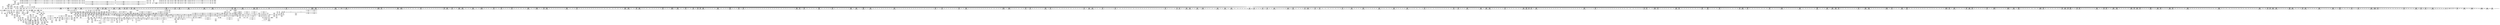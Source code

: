 digraph {
	CE0x41fa650 [shape=record,shape=Mrecord,label="{CE0x41fa650|56:_i8*,_:_CRE_920,921_}"]
	CE0x41b1040 [shape=record,shape=Mrecord,label="{CE0x41b1040|56:_i8*,_:_CRE_149,150_}"]
	CE0x423fbe0 [shape=record,shape=Mrecord,label="{CE0x423fbe0|56:_i8*,_:_CRE_869,870_}"]
	CE0x41baa60 [shape=record,shape=Mrecord,label="{CE0x41baa60|may_link:_dir|Function::may_link&Arg::dir::|*SummSink*}"]
	CE0x4251e90 [shape=record,shape=Mrecord,label="{CE0x4251e90|i64**_getelementptr_inbounds_(_4_x_i64*_,_4_x_i64*_*___llvm_gcda_edge_table220,_i64_0,_i64_0)|*Constant*|*SummSource*}"]
	CE0x41ff2c0 [shape=record,shape=Mrecord,label="{CE0x41ff2c0|56:_i8*,_:_CRE_104,112_|*MultipleSource*|*LoadInst*|security/selinux/hooks.c,1770|security/selinux/hooks.c,1770}"]
	"CONST[source:0(mediator),value:2(dynamic)][purpose:{operation}]"
	CE0x41b1330 [shape=record,shape=Mrecord,label="{CE0x41b1330|current_sid:_do.body}"]
	CE0x423b650 [shape=record,shape=Mrecord,label="{CE0x423b650|56:_i8*,_:_CRE_613,614_}"]
	CE0x42378f0 [shape=record,shape=Mrecord,label="{CE0x42378f0|56:_i8*,_:_CRE_555,556_}"]
	CE0x421f020 [shape=record,shape=Mrecord,label="{CE0x421f020|104:_%struct.inode*,_:_CRE_89,90_}"]
	CE0x41d9e50 [shape=record,shape=Mrecord,label="{CE0x41d9e50|56:_i8*,_:_CRE_173,174_}"]
	CE0x41a61d0 [shape=record,shape=Mrecord,label="{CE0x41a61d0|GLOBAL:_may_link|*Constant*|*SummSource*}"]
	CE0x41c2a20 [shape=record,shape=Mrecord,label="{CE0x41c2a20|56:_i8*,_:_CRE_544,552_|*MultipleSource*|Function::may_link&Arg::dir::|security/selinux/hooks.c,1769|Function::selinux_inode_unlink&Arg::dir::}"]
	CE0x425df10 [shape=record,shape=Mrecord,label="{CE0x425df10|i16_7|*Constant*}"]
	CE0x4276220 [shape=record,shape=Mrecord,label="{CE0x4276220|may_link:_tmp22|security/selinux/hooks.c,1797}"]
	CE0x428d6d0 [shape=record,shape=Mrecord,label="{CE0x428d6d0|current_sid:_tmp16|security/selinux/hooks.c,218|*SummSink*}"]
	CE0x41eeff0 [shape=record,shape=Mrecord,label="{CE0x41eeff0|56:_i8*,_:_CRE_589,590_}"]
	CE0x428d3e0 [shape=record,shape=Mrecord,label="{CE0x428d3e0|current_sid:_tmp16|security/selinux/hooks.c,218}"]
	CE0x422adf0 [shape=record,shape=Mrecord,label="{CE0x422adf0|i64*_getelementptr_inbounds_(_14_x_i64_,_14_x_i64_*___llvm_gcov_ctr219,_i64_0,_i64_8)|*Constant*}"]
	CE0x41ff620 [shape=record,shape=Mrecord,label="{CE0x41ff620|56:_i8*,_:_CRE_120,128_|*MultipleSource*|*LoadInst*|security/selinux/hooks.c,1770|security/selinux/hooks.c,1770}"]
	CE0x4245980 [shape=record,shape=Mrecord,label="{CE0x4245980|56:_i8*,_:_CRE_927,928_}"]
	CE0x428be90 [shape=record,shape=Mrecord,label="{CE0x428be90|current_sid:_tmp7|security/selinux/hooks.c,218|*SummSink*}"]
	CE0x41c7270 [shape=record,shape=Mrecord,label="{CE0x41c7270|_call_void_mcount()_#3|*SummSink*}"]
	CE0x41b2b80 [shape=record,shape=Mrecord,label="{CE0x41b2b80|__llvm_gcov_indirect_counter_increment:_tmp1}"]
	CE0x422b100 [shape=record,shape=Mrecord,label="{CE0x422b100|i64*_getelementptr_inbounds_(_14_x_i64_,_14_x_i64_*___llvm_gcov_ctr219,_i64_0,_i64_8)|*Constant*|*SummSink*}"]
	CE0x428af70 [shape=record,shape=Mrecord,label="{CE0x428af70|current_sid:_tmp7|security/selinux/hooks.c,218}"]
	CE0x4228990 [shape=record,shape=Mrecord,label="{CE0x4228990|may_link:_tmp4|*LoadInst*|security/selinux/hooks.c,1770|*SummSource*}"]
	CE0x4229800 [shape=record,shape=Mrecord,label="{CE0x4229800|56:_i8*,_:_CRE_16,24_|*MultipleSource*|*LoadInst*|security/selinux/hooks.c,1770|security/selinux/hooks.c,1770}"]
	CE0x41f02a0 [shape=record,shape=Mrecord,label="{CE0x41f02a0|56:_i8*,_:_CRE_612,613_}"]
	CE0x41c5310 [shape=record,shape=Mrecord,label="{CE0x41c5310|may_link:_i_security|security/selinux/hooks.c,1769}"]
	CE0x41f6580 [shape=record,shape=Mrecord,label="{CE0x41f6580|56:_i8*,_:_CRE_898,899_}"]
	CE0x4219540 [shape=record,shape=Mrecord,label="{CE0x4219540|i32_0|*Constant*}"]
	CE0x425bd00 [shape=record,shape=Mrecord,label="{CE0x425bd00|may_link:_tmp8|security/selinux/hooks.c,1778}"]
	CE0x41b3d40 [shape=record,shape=Mrecord,label="{CE0x41b3d40|56:_i8*,_:_CRE_952,960_|*MultipleSource*|Function::may_link&Arg::dir::|security/selinux/hooks.c,1769|Function::selinux_inode_unlink&Arg::dir::}"]
	CE0x4246200 [shape=record,shape=Mrecord,label="{CE0x4246200|56:_i8*,_:_CRE_935,936_}"]
	CE0x424dbd0 [shape=record,shape=Mrecord,label="{CE0x424dbd0|28:_i32,_:_CRE_97,98_}"]
	CE0x41f89a0 [shape=record,shape=Mrecord,label="{CE0x41f89a0|56:_i8*,_:_CRE_932,933_}"]
	CE0x422f4c0 [shape=record,shape=Mrecord,label="{CE0x422f4c0|56:_i8*,_:_CRE_258,259_}"]
	CE0x41eed80 [shape=record,shape=Mrecord,label="{CE0x41eed80|56:_i8*,_:_CRE_586,587_}"]
	CE0x4252440 [shape=record,shape=Mrecord,label="{CE0x4252440|i64*_getelementptr_inbounds_(_14_x_i64_,_14_x_i64_*___llvm_gcov_ctr219,_i64_0,_i64_11)|*Constant*|*SummSink*}"]
	CE0x41c80e0 [shape=record,shape=Mrecord,label="{CE0x41c80e0|__llvm_gcov_indirect_counter_increment:_pred}"]
	CE0x4235f70 [shape=record,shape=Mrecord,label="{CE0x4235f70|56:_i8*,_:_CRE_486,487_}"]
	CE0x423f2c0 [shape=record,shape=Mrecord,label="{CE0x423f2c0|56:_i8*,_:_CRE_848,856_|*MultipleSource*|*LoadInst*|security/selinux/hooks.c,1770|security/selinux/hooks.c,1770}"]
	CE0x4219de0 [shape=record,shape=Mrecord,label="{CE0x4219de0|current_sid:_tmp2|*SummSink*}"]
	CE0x426a600 [shape=record,shape=Mrecord,label="{CE0x426a600|current_sid:_tmp18|security/selinux/hooks.c,218|*SummSink*}"]
	CE0x42303a0 [shape=record,shape=Mrecord,label="{CE0x42303a0|56:_i8*,_:_CRE_272,273_}"]
	CE0x41b6f30 [shape=record,shape=Mrecord,label="{CE0x41b6f30|get_current:_tmp1}"]
	CE0x42305c0 [shape=record,shape=Mrecord,label="{CE0x42305c0|56:_i8*,_:_CRE_274,275_}"]
	CE0x41c02e0 [shape=record,shape=Mrecord,label="{CE0x41c02e0|56:_i8*,_:_CRE_432,440_|*MultipleSource*|Function::may_link&Arg::dir::|security/selinux/hooks.c,1769|Function::selinux_inode_unlink&Arg::dir::}"]
	CE0x41c5200 [shape=record,shape=Mrecord,label="{CE0x41c5200|i32_10|*Constant*|*SummSource*}"]
	CE0x4276300 [shape=record,shape=Mrecord,label="{CE0x4276300|i64*_getelementptr_inbounds_(_14_x_i64_,_14_x_i64_*___llvm_gcov_ctr219,_i64_0,_i64_12)|*Constant*}"]
	CE0x41c1520 [shape=record,shape=Mrecord,label="{CE0x41c1520|56:_i8*,_:_CRE_482,483_}"]
	CE0x425dd30 [shape=record,shape=Mrecord,label="{CE0x425dd30|avc_has_perm:_tsid|Function::avc_has_perm&Arg::tsid::|*SummSink*}"]
	CE0x41b73f0 [shape=record,shape=Mrecord,label="{CE0x41b73f0|i64*_getelementptr_inbounds_(_2_x_i64_,_2_x_i64_*___llvm_gcov_ctr222,_i64_0,_i64_0)|*Constant*|*SummSource*}"]
	CE0x41b0ea0 [shape=record,shape=Mrecord,label="{CE0x41b0ea0|56:_i8*,_:_CRE_147,148_}"]
	CE0x42266b0 [shape=record,shape=Mrecord,label="{CE0x42266b0|104:_%struct.inode*,_:_CRE_256,264_|*MultipleSource*|Function::may_link&Arg::dentry::|Function::selinux_inode_unlink&Arg::dentry::|security/selinux/hooks.c,1770}"]
	CE0x41af8f0 [shape=record,shape=Mrecord,label="{CE0x41af8f0|i32_1|*Constant*|*SummSink*}"]
	CE0x424a020 [shape=record,shape=Mrecord,label="{CE0x424a020|28:_i32,_:_CRE_23,24_}"]
	CE0x4284b90 [shape=record,shape=Mrecord,label="{CE0x4284b90|current_sid:_tmp14|security/selinux/hooks.c,218}"]
	CE0x424e360 [shape=record,shape=Mrecord,label="{CE0x424e360|28:_i32,_:_CRE_104,105_}"]
	CE0x423a990 [shape=record,shape=Mrecord,label="{CE0x423a990|56:_i8*,_:_CRE_601,602_}"]
	CE0x425db20 [shape=record,shape=Mrecord,label="{CE0x425db20|avc_has_perm:_tsid|Function::avc_has_perm&Arg::tsid::}"]
	CE0x41b5250 [shape=record,shape=Mrecord,label="{CE0x41b5250|i64*_getelementptr_inbounds_(_2_x_i64_,_2_x_i64_*___llvm_gcov_ctr222,_i64_0,_i64_1)|*Constant*|*SummSink*}"]
	CE0x41af440 [shape=record,shape=Mrecord,label="{CE0x41af440|may_link:_dentry|Function::may_link&Arg::dentry::|*SummSink*}"]
	CE0x41d6720 [shape=record,shape=Mrecord,label="{CE0x41d6720|i1_true|*Constant*}"]
	CE0x4226af0 [shape=record,shape=Mrecord,label="{CE0x4226af0|104:_%struct.inode*,_:_CRE_272,280_|*MultipleSource*|Function::may_link&Arg::dentry::|Function::selinux_inode_unlink&Arg::dentry::|security/selinux/hooks.c,1770}"]
	CE0x41bf730 [shape=record,shape=Mrecord,label="{CE0x41bf730|56:_i8*,_:_CRE_181,182_}"]
	CE0x41f2000 [shape=record,shape=Mrecord,label="{CE0x41f2000|56:_i8*,_:_CRE_712,728_|*MultipleSource*|Function::may_link&Arg::dir::|security/selinux/hooks.c,1769|Function::selinux_inode_unlink&Arg::dir::}"]
	CE0x41f48d0 [shape=record,shape=Mrecord,label="{CE0x41f48d0|56:_i8*,_:_CRE_871,872_}"]
	CE0x4276800 [shape=record,shape=Mrecord,label="{CE0x4276800|GLOBAL:_printk|*Constant*|*SummSource*}"]
	CE0x424a7d0 [shape=record,shape=Mrecord,label="{CE0x424a7d0|28:_i32,_:_CRE_40,44_|*MultipleSource*|security/selinux/hooks.c,1777|*LoadInst*|security/selinux/hooks.c,1769|security/selinux/hooks.c,1769}"]
	CE0x428df70 [shape=record,shape=Mrecord,label="{CE0x428df70|_call_void_lockdep_rcu_suspicious(i8*_getelementptr_inbounds_(_25_x_i8_,_25_x_i8_*_.str3,_i32_0,_i32_0),_i32_218,_i8*_getelementptr_inbounds_(_45_x_i8_,_45_x_i8_*_.str12,_i32_0,_i32_0))_#10,_!dbg_!27727|security/selinux/hooks.c,218}"]
	CE0x41b6360 [shape=record,shape=Mrecord,label="{CE0x41b6360|i64_1|*Constant*|*SummSource*}"]
	CE0x424aef0 [shape=record,shape=Mrecord,label="{CE0x424aef0|28:_i32,_:_CRE_51,52_}"]
	CE0x41c11e0 [shape=record,shape=Mrecord,label="{CE0x41c11e0|56:_i8*,_:_CRE_478,479_}"]
	CE0x41df080 [shape=record,shape=Mrecord,label="{CE0x41df080|i64_3|*Constant*|*SummSink*}"]
	CE0x4220bb0 [shape=record,shape=Mrecord,label="{CE0x4220bb0|104:_%struct.inode*,_:_CRE_154,155_}"]
	CE0x41f5480 [shape=record,shape=Mrecord,label="{CE0x41f5480|56:_i8*,_:_CRE_882,883_}"]
	CE0x425aef0 [shape=record,shape=Mrecord,label="{CE0x425aef0|i32_3|*Constant*}"]
	CE0x4225b90 [shape=record,shape=Mrecord,label="{CE0x4225b90|104:_%struct.inode*,_:_CRE_220,221_}"]
	CE0x41b05e0 [shape=record,shape=Mrecord,label="{CE0x41b05e0|56:_i8*,_:_CRE_137,138_}"]
	CE0x422b5d0 [shape=record,shape=Mrecord,label="{CE0x422b5d0|i64*_getelementptr_inbounds_(_14_x_i64_,_14_x_i64_*___llvm_gcov_ctr219,_i64_0,_i64_9)|*Constant*}"]
	CE0x4202640 [shape=record,shape=Mrecord,label="{CE0x4202640|56:_i8*,_:_CRE_136,137_}"]
	CE0x41aeb50 [shape=record,shape=Mrecord,label="{CE0x41aeb50|56:_i8*,_:_CRE_158,159_}"]
	CE0x41ef330 [shape=record,shape=Mrecord,label="{CE0x41ef330|56:_i8*,_:_CRE_593,594_}"]
	CE0x41f7df0 [shape=record,shape=Mrecord,label="{CE0x41f7df0|56:_i8*,_:_CRE_921,922_}"]
	CE0x41ef810 [shape=record,shape=Mrecord,label="{CE0x41ef810|56:_i8*,_:_CRE_599,600_}"]
	CE0x426a8b0 [shape=record,shape=Mrecord,label="{CE0x426a8b0|current_sid:_tmp19|security/selinux/hooks.c,218}"]
	CE0x424c7d0 [shape=record,shape=Mrecord,label="{CE0x424c7d0|28:_i32,_:_CRE_77,78_}"]
	CE0x41a7650 [shape=record,shape=Mrecord,label="{CE0x41a7650|selinux_inode_unlink:_entry}"]
	CE0x41f8bc0 [shape=record,shape=Mrecord,label="{CE0x41f8bc0|56:_i8*,_:_CRE_895,896_}"]
	CE0x41fd5e0 [shape=record,shape=Mrecord,label="{CE0x41fd5e0|56:_i8*,_:_CRE_192,193_}"]
	CE0x4261f60 [shape=record,shape=Mrecord,label="{CE0x4261f60|current_sid:_tmp24|security/selinux/hooks.c,220|*SummSource*}"]
	CE0x42268d0 [shape=record,shape=Mrecord,label="{CE0x42268d0|104:_%struct.inode*,_:_CRE_264,272_|*MultipleSource*|Function::may_link&Arg::dentry::|Function::selinux_inode_unlink&Arg::dentry::|security/selinux/hooks.c,1770}"]
	CE0x4283830 [shape=record,shape=Mrecord,label="{CE0x4283830|get_current:_bb|*SummSource*}"]
	CE0x42ae4f0 [shape=record,shape=Mrecord,label="{CE0x42ae4f0|get_current:_tmp2|*SummSource*}"]
	CE0x423f830 [shape=record,shape=Mrecord,label="{CE0x423f830|56:_i8*,_:_CRE_866,867_}"]
	CE0x41b28f0 [shape=record,shape=Mrecord,label="{CE0x41b28f0|may_link:_if.then}"]
	CE0x4248fb0 [shape=record,shape=Mrecord,label="{CE0x4248fb0|28:_i32,_:_CRE_9,10_}"]
	CE0x41f3000 [shape=record,shape=Mrecord,label="{CE0x41f3000|56:_i8*,_:_CRE_800,804_|*MultipleSource*|Function::may_link&Arg::dir::|security/selinux/hooks.c,1769|Function::selinux_inode_unlink&Arg::dir::}"]
	CE0x41aab40 [shape=record,shape=Mrecord,label="{CE0x41aab40|56:_i8*,_:_CRE_197,198_}"]
	CE0x421d900 [shape=record,shape=Mrecord,label="{CE0x421d900|may_link:_d_inode|security/selinux/hooks.c,1770|*SummSource*}"]
	CE0x41dcac0 [shape=record,shape=Mrecord,label="{CE0x41dcac0|%struct.task_struct*_(%struct.task_struct**)*_asm_movq_%gs:$_1:P_,$0_,_r,im,_dirflag_,_fpsr_,_flags_|*SummSink*}"]
	CE0x4288460 [shape=record,shape=Mrecord,label="{CE0x4288460|i64*_getelementptr_inbounds_(_14_x_i64_,_14_x_i64_*___llvm_gcov_ctr219,_i64_0,_i64_13)|*Constant*}"]
	CE0x41d7820 [shape=record,shape=Mrecord,label="{CE0x41d7820|current_sid:_if.end|*SummSink*}"]
	CE0x41dc890 [shape=record,shape=Mrecord,label="{CE0x41dc890|may_link:_if.end|*SummSource*}"]
	CE0x4219d70 [shape=record,shape=Mrecord,label="{CE0x4219d70|current_sid:_tmp2|*SummSource*}"]
	CE0x4289380 [shape=record,shape=Mrecord,label="{CE0x4289380|current_sid:_if.then|*SummSource*}"]
	CE0x4284400 [shape=record,shape=Mrecord,label="{CE0x4284400|i64*_getelementptr_inbounds_(_2_x_i64_,_2_x_i64_*___llvm_gcov_ctr98,_i64_0,_i64_0)|*Constant*|*SummSource*}"]
	CE0x41da0c0 [shape=record,shape=Mrecord,label="{CE0x41da0c0|56:_i8*,_:_CRE_176,177_}"]
	CE0x41fb4a0 [shape=record,shape=Mrecord,label="{CE0x41fb4a0|56:_i8*,_:_CRE_1000,1008_|*MultipleSource*|Function::may_link&Arg::dir::|security/selinux/hooks.c,1769|Function::selinux_inode_unlink&Arg::dir::}"]
	CE0x423bed0 [shape=record,shape=Mrecord,label="{CE0x423bed0|56:_i8*,_:_CRE_621,622_}"]
	CE0x41c9280 [shape=record,shape=Mrecord,label="{CE0x41c9280|56:_i8*,_:_CRE_336,344_|*MultipleSource*|Function::may_link&Arg::dir::|security/selinux/hooks.c,1769|Function::selinux_inode_unlink&Arg::dir::}"]
	CE0x4230180 [shape=record,shape=Mrecord,label="{CE0x4230180|56:_i8*,_:_CRE_270,271_}"]
	CE0x41b70e0 [shape=record,shape=Mrecord,label="{CE0x41b70e0|_ret_i32_%retval.0,_!dbg_!27757|security/selinux/hooks.c,1799|*SummSource*}"]
	CE0x424ddd0 [shape=record,shape=Mrecord,label="{CE0x424ddd0|28:_i32,_:_CRE_99,100_}"]
	CE0x41f8560 [shape=record,shape=Mrecord,label="{CE0x41f8560|56:_i8*,_:_CRE_928,929_}"]
	CE0x421b040 [shape=record,shape=Mrecord,label="{CE0x421b040|current_sid:_bb|*SummSink*}"]
	CE0x4238bd0 [shape=record,shape=Mrecord,label="{CE0x4238bd0|56:_i8*,_:_CRE_573,574_}"]
	CE0x4221790 [shape=record,shape=Mrecord,label="{CE0x4221790|104:_%struct.inode*,_:_CRE_164,165_}"]
	CE0x42355e0 [shape=record,shape=Mrecord,label="{CE0x42355e0|56:_i8*,_:_CRE_477,478_}"]
	CE0x42758a0 [shape=record,shape=Mrecord,label="{CE0x42758a0|i32_1024|*Constant*|*SummSink*}"]
	CE0x41c1ba0 [shape=record,shape=Mrecord,label="{CE0x41c1ba0|56:_i8*,_:_CRE_500,504_|*MultipleSource*|Function::may_link&Arg::dir::|security/selinux/hooks.c,1769|Function::selinux_inode_unlink&Arg::dir::}"]
	CE0x423bcb0 [shape=record,shape=Mrecord,label="{CE0x423bcb0|56:_i8*,_:_CRE_619,620_}"]
	CE0x4246530 [shape=record,shape=Mrecord,label="{CE0x4246530|56:_i8*,_:_CRE_944,952_|*MultipleSource*|*LoadInst*|security/selinux/hooks.c,1770|security/selinux/hooks.c,1770}"]
	CE0x422d8e0 [shape=record,shape=Mrecord,label="{CE0x422d8e0|__llvm_gcov_indirect_counter_increment:_predecessor|Function::__llvm_gcov_indirect_counter_increment&Arg::predecessor::|*SummSink*}"]
	CE0x41ab9f0 [shape=record,shape=Mrecord,label="{CE0x41ab9f0|i32_0|*Constant*|*SummSource*}"]
	CE0x41b3f30 [shape=record,shape=Mrecord,label="{CE0x41b3f30|56:_i8*,_:_CRE_960,968_|*MultipleSource*|Function::may_link&Arg::dir::|security/selinux/hooks.c,1769|Function::selinux_inode_unlink&Arg::dir::}"]
	CE0x425d860 [shape=record,shape=Mrecord,label="{CE0x425d860|avc_has_perm:_ssid|Function::avc_has_perm&Arg::ssid::|*SummSource*}"]
	CE0x4223b80 [shape=record,shape=Mrecord,label="{CE0x4223b80|104:_%struct.inode*,_:_CRE_193,194_}"]
	CE0x4247280 [shape=record,shape=Mrecord,label="{CE0x4247280|56:_i8*,_:_CRE_982,983_}"]
	CE0x4257980 [shape=record,shape=Mrecord,label="{CE0x4257980|may_link:_u|security/selinux/hooks.c,1773|*SummSource*}"]
	CE0x41c1fa0 [shape=record,shape=Mrecord,label="{CE0x41c1fa0|56:_i8*,_:_CRE_508,512_|*MultipleSource*|Function::may_link&Arg::dir::|security/selinux/hooks.c,1769|Function::selinux_inode_unlink&Arg::dir::}"]
	CE0x426bc20 [shape=record,shape=Mrecord,label="{CE0x426bc20|current_sid:_call4|security/selinux/hooks.c,218|*SummSource*}"]
	CE0x41aa660 [shape=record,shape=Mrecord,label="{CE0x41aa660|56:_i8*,_:_CRE_191,192_}"]
	CE0x4262a20 [shape=record,shape=Mrecord,label="{CE0x4262a20|__llvm_gcov_indirect_counter_increment:_bb4}"]
	CE0x4258130 [shape=record,shape=Mrecord,label="{CE0x4258130|may_link:_cond|security/selinux/hooks.c,1776}"]
	CE0x41bff60 [shape=record,shape=Mrecord,label="{CE0x41bff60|56:_i8*,_:_CRE_416,424_|*MultipleSource*|Function::may_link&Arg::dir::|security/selinux/hooks.c,1769|Function::selinux_inode_unlink&Arg::dir::}"]
	CE0x4258e60 [shape=record,shape=Mrecord,label="{CE0x4258e60|i32_8388608|*Constant*|*SummSource*}"]
	CE0x4275400 [shape=record,shape=Mrecord,label="{CE0x4275400|may_link:_tmp22|security/selinux/hooks.c,1797|*SummSource*}"]
	CE0x41df610 [shape=record,shape=Mrecord,label="{CE0x41df610|56:_i8*,_:_CRE_276,277_}"]
	CE0x423c310 [shape=record,shape=Mrecord,label="{CE0x423c310|56:_i8*,_:_CRE_624,628_|*MultipleSource*|*LoadInst*|security/selinux/hooks.c,1770|security/selinux/hooks.c,1770}"]
	CE0x423cae0 [shape=record,shape=Mrecord,label="{CE0x423cae0|56:_i8*,_:_CRE_664,672_|*MultipleSource*|*LoadInst*|security/selinux/hooks.c,1770|security/selinux/hooks.c,1770}"]
	CE0x425ed50 [shape=record,shape=Mrecord,label="{CE0x425ed50|avc_has_perm:_auditdata|Function::avc_has_perm&Arg::auditdata::|*SummSource*}"]
	CE0x42d7960 [shape=record,shape=Mrecord,label="{CE0x42d7960|get_current:_tmp|*SummSource*}"]
	CE0x41f0b90 [shape=record,shape=Mrecord,label="{CE0x41f0b90|56:_i8*,_:_CRE_623,624_}"]
	CE0x423ded0 [shape=record,shape=Mrecord,label="{CE0x423ded0|56:_i8*,_:_CRE_752,756_|*MultipleSource*|*LoadInst*|security/selinux/hooks.c,1770|security/selinux/hooks.c,1770}"]
	CE0x426a0f0 [shape=record,shape=Mrecord,label="{CE0x426a0f0|current_sid:_tmp19|security/selinux/hooks.c,218|*SummSource*}"]
	CE0x41b8320 [shape=record,shape=Mrecord,label="{CE0x41b8320|56:_i8*,_:_CRE_32,40_|*MultipleSource*|Function::may_link&Arg::dir::|security/selinux/hooks.c,1769|Function::selinux_inode_unlink&Arg::dir::}"]
	CE0x41c2da0 [shape=record,shape=Mrecord,label="{CE0x41c2da0|56:_i8*,_:_CRE_553,554_}"]
	CE0x41f7680 [shape=record,shape=Mrecord,label="{CE0x41f7680|56:_i8*,_:_CRE_914,915_}"]
	CE0x422fd40 [shape=record,shape=Mrecord,label="{CE0x422fd40|56:_i8*,_:_CRE_266,267_}"]
	CE0x41b8860 [shape=record,shape=Mrecord,label="{CE0x41b8860|may_link:_kind|Function::may_link&Arg::kind::|*SummSink*}"]
	CE0x4221fe0 [shape=record,shape=Mrecord,label="{CE0x4221fe0|104:_%struct.inode*,_:_CRE_171,172_}"]
	CE0x4232af0 [shape=record,shape=Mrecord,label="{CE0x4232af0|56:_i8*,_:_CRE_309,310_}"]
	CE0x42671d0 [shape=record,shape=Mrecord,label="{CE0x42671d0|i8*_getelementptr_inbounds_(_45_x_i8_,_45_x_i8_*_.str12,_i32_0,_i32_0)|*Constant*}"]
	CE0x423add0 [shape=record,shape=Mrecord,label="{CE0x423add0|56:_i8*,_:_CRE_605,606_}"]
	CE0x41f56a0 [shape=record,shape=Mrecord,label="{CE0x41f56a0|56:_i8*,_:_CRE_884,885_}"]
	CE0x4259210 [shape=record,shape=Mrecord,label="{CE0x4259210|may_link:_cond|security/selinux/hooks.c,1776|*SummSource*}"]
	CE0x41f4f30 [shape=record,shape=Mrecord,label="{CE0x41f4f30|56:_i8*,_:_CRE_877,878_}"]
	CE0x4221660 [shape=record,shape=Mrecord,label="{CE0x4221660|104:_%struct.inode*,_:_CRE_163,164_}"]
	CE0x41c5d20 [shape=record,shape=Mrecord,label="{CE0x41c5d20|may_link:_sw.epilog|*SummSource*}"]
	CE0x41ade20 [shape=record,shape=Mrecord,label="{CE0x41ade20|56:_i8*,_:_CRE_246,247_}"]
	CE0x4228fa0 [shape=record,shape=Mrecord,label="{CE0x4228fa0|may_link:_tmp15|security/selinux/hooks.c,1783|*SummSource*}"]
	CE0x41efe90 [shape=record,shape=Mrecord,label="{CE0x41efe90|56:_i8*,_:_CRE_607,608_}"]
	CE0x4252100 [shape=record,shape=Mrecord,label="{CE0x4252100|may_link:_tmp20|security/selinux/hooks.c,1793|*SummSource*}"]
	CE0x41b4960 [shape=record,shape=Mrecord,label="{CE0x41b4960|56:_i8*,_:_CRE_286,287_}"]
	CE0x422f6e0 [shape=record,shape=Mrecord,label="{CE0x422f6e0|56:_i8*,_:_CRE_260,261_}"]
	CE0x42641a0 [shape=record,shape=Mrecord,label="{CE0x42641a0|may_link:_tmp19|security/selinux/hooks.c,1789}"]
	CE0x41b7c30 [shape=record,shape=Mrecord,label="{CE0x41b7c30|may_link:_sw.bb|*SummSource*}"]
	CE0x424fd00 [shape=record,shape=Mrecord,label="{CE0x424fd00|28:_i32,_:_CRE_160,168_|*MultipleSource*|security/selinux/hooks.c,1777|*LoadInst*|security/selinux/hooks.c,1769|security/selinux/hooks.c,1769}"]
	CE0x4289eb0 [shape=record,shape=Mrecord,label="{CE0x4289eb0|current_sid:_tmp6|security/selinux/hooks.c,218}"]
	CE0x4231e30 [shape=record,shape=Mrecord,label="{CE0x4231e30|56:_i8*,_:_CRE_297,298_}"]
	"CONST[source:0(mediator),value:0(static)][purpose:{operation}]"
	CE0x41dfc80 [shape=record,shape=Mrecord,label="{CE0x41dfc80|i32_5|*Constant*}"]
	CE0x41ab020 [shape=record,shape=Mrecord,label="{CE0x41ab020|56:_i8*,_:_CRE_203,204_}"]
	CE0x4238240 [shape=record,shape=Mrecord,label="{CE0x4238240|56:_i8*,_:_CRE_564,565_}"]
	"CONST[source:0(mediator),value:2(dynamic)][purpose:{subject}]"
	CE0x4229570 [shape=record,shape=Mrecord,label="{CE0x4229570|56:_i8*,_:_CRE_8,12_|*MultipleSource*|*LoadInst*|security/selinux/hooks.c,1770|security/selinux/hooks.c,1770}"]
	CE0x424b160 [shape=record,shape=Mrecord,label="{CE0x424b160|28:_i32,_:_CRE_54,55_}"]
	CE0x41fc820 [shape=record,shape=Mrecord,label="{CE0x41fc820|56:_i8*,_:_CRE_76,80_|*MultipleSource*|*LoadInst*|security/selinux/hooks.c,1770|security/selinux/hooks.c,1770}"]
	CE0x41fd6f0 [shape=record,shape=Mrecord,label="{CE0x41fd6f0|56:_i8*,_:_CRE_193,194_}"]
	CE0x423f990 [shape=record,shape=Mrecord,label="{CE0x423f990|56:_i8*,_:_CRE_868,869_}"]
	CE0x41db2d0 [shape=record,shape=Mrecord,label="{CE0x41db2d0|current_sid:_entry}"]
	CE0x42016b0 [shape=record,shape=Mrecord,label="{CE0x42016b0|i32_1|*Constant*}"]
	CE0x41fd800 [shape=record,shape=Mrecord,label="{CE0x41fd800|56:_i8*,_:_CRE_194,195_}"]
	CE0x4288710 [shape=record,shape=Mrecord,label="{CE0x4288710|i64*_getelementptr_inbounds_(_14_x_i64_,_14_x_i64_*___llvm_gcov_ctr219,_i64_0,_i64_13)|*Constant*|*SummSink*}"]
	CE0x41c09e0 [shape=record,shape=Mrecord,label="{CE0x41c09e0|56:_i8*,_:_CRE_464,472_|*MultipleSource*|Function::may_link&Arg::dir::|security/selinux/hooks.c,1769|Function::selinux_inode_unlink&Arg::dir::}"]
	CE0x41d9f20 [shape=record,shape=Mrecord,label="{CE0x41d9f20|56:_i8*,_:_CRE_174,175_}"]
	CE0x4249c20 [shape=record,shape=Mrecord,label="{CE0x4249c20|28:_i32,_:_CRE_19,20_}"]
	CE0x41fe5d0 [shape=record,shape=Mrecord,label="{CE0x41fe5d0|56:_i8*,_:_CRE_207,208_}"]
	CE0x421b3b0 [shape=record,shape=Mrecord,label="{CE0x421b3b0|get_current:_bb|*SummSink*}"]
	CE0x423b430 [shape=record,shape=Mrecord,label="{CE0x423b430|56:_i8*,_:_CRE_611,612_}"]
	CE0x41d7760 [shape=record,shape=Mrecord,label="{CE0x41d7760|current_sid:_if.end|*SummSource*}"]
	CE0x4230a00 [shape=record,shape=Mrecord,label="{CE0x4230a00|56:_i8*,_:_CRE_278,279_}"]
	CE0x422bf00 [shape=record,shape=Mrecord,label="{CE0x422bf00|i64**_getelementptr_inbounds_(_4_x_i64*_,_4_x_i64*_*___llvm_gcda_edge_table220,_i64_0,_i64_2)|*Constant*|*SummSource*}"]
	CE0x41dcdd0 [shape=record,shape=Mrecord,label="{CE0x41dcdd0|56:_i8*,_:_CRE_251,252_}"]
	CE0x41f1e40 [shape=record,shape=Mrecord,label="{CE0x41f1e40|56:_i8*,_:_CRE_704,712_|*MultipleSource*|Function::may_link&Arg::dir::|security/selinux/hooks.c,1769|Function::selinux_inode_unlink&Arg::dir::}"]
	CE0x4249b20 [shape=record,shape=Mrecord,label="{CE0x4249b20|28:_i32,_:_CRE_18,19_}"]
	CE0x4221070 [shape=record,shape=Mrecord,label="{CE0x4221070|104:_%struct.inode*,_:_CRE_158,159_}"]
	CE0x41f3600 [shape=record,shape=Mrecord,label="{CE0x41f3600|56:_i8*,_:_CRE_824,832_|*MultipleSource*|Function::may_link&Arg::dir::|security/selinux/hooks.c,1769|Function::selinux_inode_unlink&Arg::dir::}"]
	CE0x41eee50 [shape=record,shape=Mrecord,label="{CE0x41eee50|56:_i8*,_:_CRE_587,588_}"]
	CE0x41aac10 [shape=record,shape=Mrecord,label="{CE0x41aac10|56:_i8*,_:_CRE_198,199_}"]
	CE0x4235400 [shape=record,shape=Mrecord,label="{CE0x4235400|56:_i8*,_:_CRE_475,476_}"]
	CE0x426c940 [shape=record,shape=Mrecord,label="{CE0x426c940|_ret_%struct.task_struct*_%tmp4,_!dbg_!27714|./arch/x86/include/asm/current.h,14|*SummSource*}"]
	CE0x41f78a0 [shape=record,shape=Mrecord,label="{CE0x41f78a0|56:_i8*,_:_CRE_916,917_}"]
	CE0x41f7f00 [shape=record,shape=Mrecord,label="{CE0x41f7f00|56:_i8*,_:_CRE_922,923_}"]
	CE0x41b1930 [shape=record,shape=Mrecord,label="{CE0x41b1930|may_link:_return|*SummSource*}"]
	CE0x428c130 [shape=record,shape=Mrecord,label="{CE0x428c130|GLOBAL:_current_sid.__warned|Global_var:current_sid.__warned}"]
	CE0x41d2060 [shape=record,shape=Mrecord,label="{CE0x41d2060|GLOBAL:_current_task|Global_var:current_task}"]
	CE0x4228ac0 [shape=record,shape=Mrecord,label="{CE0x4228ac0|may_link:_tmp4|*LoadInst*|security/selinux/hooks.c,1770|*SummSink*}"]
	CE0x5dcb720 [shape=record,shape=Mrecord,label="{CE0x5dcb720|selinux_inode_unlink:_call|security/selinux/hooks.c,2774}"]
	CE0x4231b00 [shape=record,shape=Mrecord,label="{CE0x4231b00|56:_i8*,_:_CRE_294,295_}"]
	CE0x41f6ad0 [shape=record,shape=Mrecord,label="{CE0x41f6ad0|56:_i8*,_:_CRE_903,904_}"]
	CE0x41ae810 [shape=record,shape=Mrecord,label="{CE0x41ae810|56:_i8*,_:_CRE_154,155_}"]
	CE0x42366a0 [shape=record,shape=Mrecord,label="{CE0x42366a0|56:_i8*,_:_CRE_504,508_|*MultipleSource*|*LoadInst*|security/selinux/hooks.c,1770|security/selinux/hooks.c,1770}"]
	CE0x41afd60 [shape=record,shape=Mrecord,label="{CE0x41afd60|56:_i8*,_:_CRE_2,4_|*MultipleSource*|Function::may_link&Arg::dir::|security/selinux/hooks.c,1769|Function::selinux_inode_unlink&Arg::dir::}"]
	CE0x41dd2b0 [shape=record,shape=Mrecord,label="{CE0x41dd2b0|56:_i8*,_:_CRE_257,258_}"]
	CE0x41f8890 [shape=record,shape=Mrecord,label="{CE0x41f8890|56:_i8*,_:_CRE_931,932_}"]
	CE0x41bc870 [shape=record,shape=Mrecord,label="{CE0x41bc870|selinux_inode_unlink:_dentry|Function::selinux_inode_unlink&Arg::dentry::|*SummSource*}"]
	CE0x41ad620 [shape=record,shape=Mrecord,label="{CE0x41ad620|56:_i8*,_:_CRE_232,236_|*MultipleSource*|Function::may_link&Arg::dir::|security/selinux/hooks.c,1769|Function::selinux_inode_unlink&Arg::dir::}"]
	CE0x421bc30 [shape=record,shape=Mrecord,label="{CE0x421bc30|i64*_getelementptr_inbounds_(_2_x_i64_,_2_x_i64_*___llvm_gcov_ctr98,_i64_0,_i64_0)|*Constant*|*SummSink*}"]
	CE0x41f9660 [shape=record,shape=Mrecord,label="{CE0x41f9660|56:_i8*,_:_CRE_905,906_}"]
	CE0x424c5d0 [shape=record,shape=Mrecord,label="{CE0x424c5d0|28:_i32,_:_CRE_75,76_}"]
	CE0x426c9e0 [shape=record,shape=Mrecord,label="{CE0x426c9e0|_ret_%struct.task_struct*_%tmp4,_!dbg_!27714|./arch/x86/include/asm/current.h,14}"]
	CE0x41f4c00 [shape=record,shape=Mrecord,label="{CE0x41f4c00|56:_i8*,_:_CRE_874,875_}"]
	CE0x41d9cb0 [shape=record,shape=Mrecord,label="{CE0x41d9cb0|56:_i8*,_:_CRE_171,172_}"]
	CE0x41ac240 [shape=record,shape=Mrecord,label="{CE0x41ac240|56:_i8*,_:_CRE_76,80_|*MultipleSource*|Function::may_link&Arg::dir::|security/selinux/hooks.c,1769|Function::selinux_inode_unlink&Arg::dir::}"]
	CE0x42368a0 [shape=record,shape=Mrecord,label="{CE0x42368a0|56:_i8*,_:_CRE_508,512_|*MultipleSource*|*LoadInst*|security/selinux/hooks.c,1770|security/selinux/hooks.c,1770}"]
	CE0x41aa9a0 [shape=record,shape=Mrecord,label="{CE0x41aa9a0|56:_i8*,_:_CRE_195,196_}"]
	CE0x421c280 [shape=record,shape=Mrecord,label="{CE0x421c280|GLOBAL:___llvm_gcov_ctr125|Global_var:__llvm_gcov_ctr125}"]
	CE0x425b750 [shape=record,shape=Mrecord,label="{CE0x425b750|may_link:_type|security/selinux/hooks.c,1772|*SummSource*}"]
	CE0x41aace0 [shape=record,shape=Mrecord,label="{CE0x41aace0|56:_i8*,_:_CRE_199,200_}"]
	CE0x421f4e0 [shape=record,shape=Mrecord,label="{CE0x421f4e0|104:_%struct.inode*,_:_CRE_92,93_}"]
	CE0x4231d20 [shape=record,shape=Mrecord,label="{CE0x4231d20|56:_i8*,_:_CRE_296,297_}"]
	CE0x4246310 [shape=record,shape=Mrecord,label="{CE0x4246310|56:_i8*,_:_CRE_976,977_}"]
	CE0x425f420 [shape=record,shape=Mrecord,label="{CE0x425f420|may_link:_tobool6|security/selinux/hooks.c,1778|*SummSink*}"]
	CE0x41da8e0 [shape=record,shape=Mrecord,label="{CE0x41da8e0|56:_i8*,_:_CRE_186,187_}"]
	CE0x41edc70 [shape=record,shape=Mrecord,label="{CE0x41edc70|56:_i8*,_:_CRE_565,566_}"]
	CE0x41a3390 [shape=record,shape=Mrecord,label="{CE0x41a3390|may_link:_tmp13|security/selinux/hooks.c,1779|*SummSink*}"]
	CE0x4235c40 [shape=record,shape=Mrecord,label="{CE0x4235c40|56:_i8*,_:_CRE_483,484_}"]
	CE0x4236190 [shape=record,shape=Mrecord,label="{CE0x4236190|56:_i8*,_:_CRE_552,553_}"]
	CE0x424c2d0 [shape=record,shape=Mrecord,label="{CE0x424c2d0|28:_i32,_:_CRE_72,73_}"]
	CE0x423a440 [shape=record,shape=Mrecord,label="{CE0x423a440|56:_i8*,_:_CRE_596,597_}"]
	CE0x4281e60 [shape=record,shape=Mrecord,label="{CE0x4281e60|i64*_getelementptr_inbounds_(_11_x_i64_,_11_x_i64_*___llvm_gcov_ctr125,_i64_0,_i64_6)|*Constant*|*SummSource*}"]
	CE0x4254ba0 [shape=record,shape=Mrecord,label="{CE0x4254ba0|i64_2|*Constant*|*SummSource*}"]
	CE0x423dd00 [shape=record,shape=Mrecord,label="{CE0x423dd00|56:_i8*,_:_CRE_744,752_|*MultipleSource*|*LoadInst*|security/selinux/hooks.c,1770|security/selinux/hooks.c,1770}"]
	CE0x41adb60 [shape=record,shape=Mrecord,label="{CE0x41adb60|56:_i8*,_:_CRE_242,243_}"]
	CE0x41d23f0 [shape=record,shape=Mrecord,label="{CE0x41d23f0|get_current:_tmp4|./arch/x86/include/asm/current.h,14|*SummSource*}"]
	CE0x4224890 [shape=record,shape=Mrecord,label="{CE0x4224890|104:_%struct.inode*,_:_CRE_204,205_}"]
	CE0x41fac80 [shape=record,shape=Mrecord,label="{CE0x41fac80|56:_i8*,_:_CRE_980,981_}"]
	CE0x4248b80 [shape=record,shape=Mrecord,label="{CE0x4248b80|may_link:_tmp26|security/selinux/hooks.c,1799|*SummSource*}"]
	CE0x41bf1e0 [shape=record,shape=Mrecord,label="{CE0x41bf1e0|56:_i8*,_:_CRE_176,177_}"]
	CE0x424e140 [shape=record,shape=Mrecord,label="{CE0x424e140|28:_i32,_:_CRE_102,103_}"]
	CE0x42870e0 [shape=record,shape=Mrecord,label="{CE0x42870e0|current_sid:_tmp10|security/selinux/hooks.c,218|*SummSource*}"]
	CE0x425d7c0 [shape=record,shape=Mrecord,label="{CE0x425d7c0|avc_has_perm:_ssid|Function::avc_has_perm&Arg::ssid::}"]
	CE0x422fa10 [shape=record,shape=Mrecord,label="{CE0x422fa10|56:_i8*,_:_CRE_263,264_}"]
	CE0x41ac7e0 [shape=record,shape=Mrecord,label="{CE0x41ac7e0|_ret_i32_%tmp24,_!dbg_!27742|security/selinux/hooks.c,220|*SummSink*}"]
	CE0x41eff60 [shape=record,shape=Mrecord,label="{CE0x41eff60|56:_i8*,_:_CRE_608,609_}"]
	CE0x41c7ed0 [shape=record,shape=Mrecord,label="{CE0x41c7ed0|__llvm_gcov_indirect_counter_increment:_exit}"]
	CE0x423aee0 [shape=record,shape=Mrecord,label="{CE0x423aee0|56:_i8*,_:_CRE_606,607_}"]
	CE0x41ee970 [shape=record,shape=Mrecord,label="{CE0x41ee970|56:_i8*,_:_CRE_581,582_}"]
	CE0x4202220 [shape=record,shape=Mrecord,label="{CE0x4202220|may_link:_tmp15|security/selinux/hooks.c,1783|*SummSink*}"]
	CE0x4224760 [shape=record,shape=Mrecord,label="{CE0x4224760|104:_%struct.inode*,_:_CRE_203,204_}"]
	CE0x4226490 [shape=record,shape=Mrecord,label="{CE0x4226490|104:_%struct.inode*,_:_CRE_248,256_|*MultipleSource*|Function::may_link&Arg::dentry::|Function::selinux_inode_unlink&Arg::dentry::|security/selinux/hooks.c,1770}"]
	CE0x41c9df0 [shape=record,shape=Mrecord,label="{CE0x41c9df0|56:_i8*,_:_CRE_392,400_|*MultipleSource*|Function::may_link&Arg::dir::|security/selinux/hooks.c,1769|Function::selinux_inode_unlink&Arg::dir::}"]
	CE0x41aae80 [shape=record,shape=Mrecord,label="{CE0x41aae80|56:_i8*,_:_CRE_201,202_}"]
	CE0x41bddb0 [shape=record,shape=Mrecord,label="{CE0x41bddb0|56:_i8*,_:_CRE_157,158_}"]
	CE0x41f9aa0 [shape=record,shape=Mrecord,label="{CE0x41f9aa0|56:_i8*,_:_CRE_909,910_}"]
	CE0x41cdb00 [shape=record,shape=Mrecord,label="{CE0x41cdb00|may_link:_sw.default|*SummSource*}"]
	CE0x4252cb0 [shape=record,shape=Mrecord,label="{CE0x4252cb0|may_link:_tmp21|security/selinux/hooks.c,1793|*SummSource*}"]
	CE0x41aa4c0 [shape=record,shape=Mrecord,label="{CE0x41aa4c0|56:_i8*,_:_CRE_189,190_}"]
	CE0x4223de0 [shape=record,shape=Mrecord,label="{CE0x4223de0|104:_%struct.inode*,_:_CRE_195,196_}"]
	CE0x426c4b0 [shape=record,shape=Mrecord,label="{CE0x426c4b0|get_current:_entry}"]
	CE0x41f05e0 [shape=record,shape=Mrecord,label="{CE0x41f05e0|56:_i8*,_:_CRE_616,617_}"]
	CE0x4220410 [shape=record,shape=Mrecord,label="{CE0x4220410|104:_%struct.inode*,_:_CRE_147,148_}"]
	CE0x41c04a0 [shape=record,shape=Mrecord,label="{CE0x41c04a0|56:_i8*,_:_CRE_440,448_|*MultipleSource*|Function::may_link&Arg::dir::|security/selinux/hooks.c,1769|Function::selinux_inode_unlink&Arg::dir::}"]
	CE0x41edfb0 [shape=record,shape=Mrecord,label="{CE0x41edfb0|56:_i8*,_:_CRE_569,570_}"]
	CE0x41c98b0 [shape=record,shape=Mrecord,label="{CE0x41c98b0|56:_i8*,_:_CRE_360,376_|*MultipleSource*|Function::may_link&Arg::dir::|security/selinux/hooks.c,1769|Function::selinux_inode_unlink&Arg::dir::}"]
	CE0x41c15f0 [shape=record,shape=Mrecord,label="{CE0x41c15f0|56:_i8*,_:_CRE_483,484_}"]
	CE0x4231060 [shape=record,shape=Mrecord,label="{CE0x4231060|56:_i8*,_:_CRE_284,285_}"]
	CE0x41f6250 [shape=record,shape=Mrecord,label="{CE0x41f6250|56:_i8*,_:_CRE_895,896_}"]
	CE0x41dcd30 [shape=record,shape=Mrecord,label="{CE0x41dcd30|56:_i8*,_:_CRE_250,251_}"]
	CE0x4238460 [shape=record,shape=Mrecord,label="{CE0x4238460|56:_i8*,_:_CRE_566,567_}"]
	CE0x4267970 [shape=record,shape=Mrecord,label="{CE0x4267970|current_sid:_cred|security/selinux/hooks.c,218|*SummSink*}"]
	CE0x4286190 [shape=record,shape=Mrecord,label="{CE0x4286190|current_sid:_tobool1|security/selinux/hooks.c,218}"]
	CE0x426adf0 [shape=record,shape=Mrecord,label="{CE0x426adf0|i64*_getelementptr_inbounds_(_11_x_i64_,_11_x_i64_*___llvm_gcov_ctr125,_i64_0,_i64_10)|*Constant*|*SummSource*}"]
	CE0x41be520 [shape=record,shape=Mrecord,label="{CE0x41be520|56:_i8*,_:_CRE_164,165_}"]
	CE0x4201940 [shape=record,shape=Mrecord,label="{CE0x4201940|__llvm_gcov_indirect_counter_increment:_exit|*SummSink*}"]
	CE0x41f6470 [shape=record,shape=Mrecord,label="{CE0x41f6470|56:_i8*,_:_CRE_897,898_}"]
	CE0x41dd5f0 [shape=record,shape=Mrecord,label="{CE0x41dd5f0|56:_i8*,_:_CRE_261,262_}"]
	CE0x41dbb90 [shape=record,shape=Mrecord,label="{CE0x41dbb90|current_sid:_tmp}"]
	CE0x424e690 [shape=record,shape=Mrecord,label="{CE0x424e690|28:_i32,_:_CRE_107,108_}"]
	CE0x41c7090 [shape=record,shape=Mrecord,label="{CE0x41c7090|i32_-1|*Constant*|*SummSource*}"]
	CE0x41bf620 [shape=record,shape=Mrecord,label="{CE0x41bf620|56:_i8*,_:_CRE_180,181_}"]
	CE0x4287c50 [shape=record,shape=Mrecord,label="{CE0x4287c50|may_link:_retval.0|*SummSource*}"]
	CE0x41c8940 [shape=record,shape=Mrecord,label="{CE0x41c8940|56:_i8*,_:_CRE_304,305_}"]
	CE0x41be740 [shape=record,shape=Mrecord,label="{CE0x41be740|56:_i8*,_:_CRE_166,167_}"]
	CE0x41b9e50 [shape=record,shape=Mrecord,label="{CE0x41b9e50|_call_void___llvm_gcov_indirect_counter_increment(i32*___llvm_gcov_global_state_pred221,_i64**_getelementptr_inbounds_(_4_x_i64*_,_4_x_i64*_*___llvm_gcda_edge_table220,_i64_0,_i64_2)),_!dbg_!27745|security/selinux/hooks.c,1786|*SummSink*}"]
	CE0x41f6030 [shape=record,shape=Mrecord,label="{CE0x41f6030|56:_i8*,_:_CRE_893,894_}"]
	CE0x4219d00 [shape=record,shape=Mrecord,label="{CE0x4219d00|current_sid:_tmp2}"]
	CE0x4274350 [shape=record,shape=Mrecord,label="{CE0x4274350|i8*_getelementptr_inbounds_(_38_x_i8_,_38_x_i8_*_.str64,_i32_0,_i32_0)|*Constant*|*SummSink*}"]
	CE0x421eaf0 [shape=record,shape=Mrecord,label="{CE0x421eaf0|104:_%struct.inode*,_:_CRE_72,80_|*MultipleSource*|Function::may_link&Arg::dentry::|Function::selinux_inode_unlink&Arg::dentry::|security/selinux/hooks.c,1770}"]
	CE0x4229a30 [shape=record,shape=Mrecord,label="{CE0x4229a30|may_link:_tmp3|security/selinux/hooks.c,1769}"]
	CE0x4252520 [shape=record,shape=Mrecord,label="{CE0x4252520|may_link:_tmp21|security/selinux/hooks.c,1793|*SummSink*}"]
	CE0x41fc120 [shape=record,shape=Mrecord,label="{CE0x41fc120|56:_i8*,_:_CRE_48,56_|*MultipleSource*|*LoadInst*|security/selinux/hooks.c,1770|security/selinux/hooks.c,1770}"]
	CE0x4222370 [shape=record,shape=Mrecord,label="{CE0x4222370|104:_%struct.inode*,_:_CRE_174,175_}"]
	CE0x41f9880 [shape=record,shape=Mrecord,label="{CE0x41f9880|56:_i8*,_:_CRE_907,908_}"]
	CE0x4237f10 [shape=record,shape=Mrecord,label="{CE0x4237f10|56:_i8*,_:_CRE_561,562_}"]
	CE0x42306d0 [shape=record,shape=Mrecord,label="{CE0x42306d0|56:_i8*,_:_CRE_275,276_}"]
	CE0x423a220 [shape=record,shape=Mrecord,label="{CE0x423a220|56:_i8*,_:_CRE_594,595_}"]
	CE0x424ecf0 [shape=record,shape=Mrecord,label="{CE0x424ecf0|28:_i32,_:_CRE_113,114_}"]
	CE0x41f13c0 [shape=record,shape=Mrecord,label="{CE0x41f13c0|56:_i8*,_:_CRE_664,672_|*MultipleSource*|Function::may_link&Arg::dir::|security/selinux/hooks.c,1769|Function::selinux_inode_unlink&Arg::dir::}"]
	CE0x421e810 [shape=record,shape=Mrecord,label="{CE0x421e810|104:_%struct.inode*,_:_CRE_56,64_|*MultipleSource*|Function::may_link&Arg::dentry::|Function::selinux_inode_unlink&Arg::dentry::|security/selinux/hooks.c,1770}"]
	CE0x4265680 [shape=record,shape=Mrecord,label="{CE0x4265680|may_link:_tmp17|security/selinux/hooks.c,1786|*SummSource*}"]
	CE0x422e340 [shape=record,shape=Mrecord,label="{CE0x422e340|56:_i8*,_:_CRE_242,243_}"]
	CE0x4230d30 [shape=record,shape=Mrecord,label="{CE0x4230d30|56:_i8*,_:_CRE_281,282_}"]
	CE0x423a550 [shape=record,shape=Mrecord,label="{CE0x423a550|56:_i8*,_:_CRE_597,598_}"]
	CE0x4258460 [shape=record,shape=Mrecord,label="{CE0x4258460|may_link:_tobool|security/selinux/hooks.c,1776|*SummSink*}"]
	CE0x41ef400 [shape=record,shape=Mrecord,label="{CE0x41ef400|56:_i8*,_:_CRE_594,595_}"]
	CE0x4221b20 [shape=record,shape=Mrecord,label="{CE0x4221b20|104:_%struct.inode*,_:_CRE_167,168_}"]
	CE0x4248d50 [shape=record,shape=Mrecord,label="{CE0x4248d50|may_link:_sid10|security/selinux/hooks.c,1797|*SummSource*}"]
	CE0x42307e0 [shape=record,shape=Mrecord,label="{CE0x42307e0|56:_i8*,_:_CRE_276,277_}"]
	CE0x42249c0 [shape=record,shape=Mrecord,label="{CE0x42249c0|104:_%struct.inode*,_:_CRE_205,206_}"]
	CE0x41a7430 [shape=record,shape=Mrecord,label="{CE0x41a7430|selinux_inode_unlink:_entry|*SummSink*}"]
	CE0x422a560 [shape=record,shape=Mrecord,label="{CE0x422a560|__llvm_gcov_indirect_counter_increment:_counters|Function::__llvm_gcov_indirect_counter_increment&Arg::counters::|*SummSink*}"]
	CE0x41c5540 [shape=record,shape=Mrecord,label="{CE0x41c5540|__llvm_gcov_indirect_counter_increment:_tmp1|*SummSink*}"]
	CE0x423c710 [shape=record,shape=Mrecord,label="{CE0x423c710|56:_i8*,_:_CRE_648,656_|*MultipleSource*|*LoadInst*|security/selinux/hooks.c,1770|security/selinux/hooks.c,1770}"]
	CE0x41fff40 [shape=record,shape=Mrecord,label="{CE0x41fff40|56:_i8*,_:_CRE_141,142_}"]
	CE0x41ae670 [shape=record,shape=Mrecord,label="{CE0x41ae670|56:_i8*,_:_CRE_152,153_}"]
	CE0x42585a0 [shape=record,shape=Mrecord,label="{CE0x42585a0|may_link:_dentry2|security/selinux/hooks.c,1773|*SummSource*}"]
	CE0x41f0440 [shape=record,shape=Mrecord,label="{CE0x41f0440|56:_i8*,_:_CRE_614,615_}"]
	CE0x4262e80 [shape=record,shape=Mrecord,label="{CE0x4262e80|may_link:_tmp18|security/selinux/hooks.c,1789}"]
	CE0x41ef740 [shape=record,shape=Mrecord,label="{CE0x41ef740|56:_i8*,_:_CRE_598,599_}"]
	CE0x41f9440 [shape=record,shape=Mrecord,label="{CE0x41f9440|56:_i8*,_:_CRE_903,904_}"]
	CE0x41b4fe0 [shape=record,shape=Mrecord,label="{CE0x41b4fe0|56:_i8*,_:_CRE_294,295_}"]
	CE0x41f6360 [shape=record,shape=Mrecord,label="{CE0x41f6360|56:_i8*,_:_CRE_896,897_}"]
	CE0x41be850 [shape=record,shape=Mrecord,label="{CE0x41be850|56:_i8*,_:_CRE_167,168_}"]
	CE0x4266570 [shape=record,shape=Mrecord,label="{CE0x4266570|get_current:_tmp3}"]
	CE0x41ee7d0 [shape=record,shape=Mrecord,label="{CE0x41ee7d0|56:_i8*,_:_CRE_579,580_}"]
	CE0x42627f0 [shape=record,shape=Mrecord,label="{CE0x42627f0|__llvm_gcov_indirect_counter_increment:_bb|*SummSource*}"]
	CE0x41aea80 [shape=record,shape=Mrecord,label="{CE0x41aea80|56:_i8*,_:_CRE_157,158_}"]
	CE0x4232f30 [shape=record,shape=Mrecord,label="{CE0x4232f30|56:_i8*,_:_CRE_312,320_|*MultipleSource*|*LoadInst*|security/selinux/hooks.c,1770|security/selinux/hooks.c,1770}"]
	CE0x4200eb0 [shape=record,shape=Mrecord,label="{CE0x4200eb0|may_link:_i_security1|security/selinux/hooks.c,1770}"]
	CE0x4265ad0 [shape=record,shape=Mrecord,label="{CE0x4265ad0|_call_void___llvm_gcov_indirect_counter_increment(i32*___llvm_gcov_global_state_pred221,_i64**_getelementptr_inbounds_(_4_x_i64*_,_4_x_i64*_*___llvm_gcda_edge_table220,_i64_0,_i64_3)),_!dbg_!27747|security/selinux/hooks.c,1789|*SummSource*}"]
	CE0x41c1a00 [shape=record,shape=Mrecord,label="{CE0x41c1a00|56:_i8*,_:_CRE_488,496_|*MultipleSource*|Function::may_link&Arg::dir::|security/selinux/hooks.c,1769|Function::selinux_inode_unlink&Arg::dir::}"]
	CE0x4228e70 [shape=record,shape=Mrecord,label="{CE0x4228e70|may_link:_tmp15|security/selinux/hooks.c,1783}"]
	CE0x41ff9c0 [shape=record,shape=Mrecord,label="{CE0x41ff9c0|56:_i8*,_:_CRE_137,138_}"]
	CE0x41ff110 [shape=record,shape=Mrecord,label="{CE0x41ff110|56:_i8*,_:_CRE_96,104_|*MultipleSource*|*LoadInst*|security/selinux/hooks.c,1770|security/selinux/hooks.c,1770}"]
	CE0x4218c60 [shape=record,shape=Mrecord,label="{CE0x4218c60|GLOBAL:_current_sid.__warned|Global_var:current_sid.__warned|*SummSink*}"]
	CE0x41aec20 [shape=record,shape=Mrecord,label="{CE0x41aec20|56:_i8*,_:_CRE_159,160_}"]
	CE0x4268870 [shape=record,shape=Mrecord,label="{CE0x4268870|current_sid:_security|security/selinux/hooks.c,218|*SummSource*}"]
	CE0x4259180 [shape=record,shape=Mrecord,label="{CE0x4259180|i64_1048576|*Constant*|*SummSink*}"]
	CE0x42315b0 [shape=record,shape=Mrecord,label="{CE0x42315b0|56:_i8*,_:_CRE_289,290_}"]
	CE0x41c8fc0 [shape=record,shape=Mrecord,label="{CE0x41c8fc0|56:_i8*,_:_CRE_312,320_|*MultipleSource*|Function::may_link&Arg::dir::|security/selinux/hooks.c,1769|Function::selinux_inode_unlink&Arg::dir::}"]
	CE0x4268e30 [shape=record,shape=Mrecord,label="{CE0x4268e30|current_sid:_tmp22|security/selinux/hooks.c,218|*SummSource*}"]
	CE0x41bc060 [shape=record,shape=Mrecord,label="{CE0x41bc060|GLOBAL:_may_link|*Constant*}"]
	CE0x4275cf0 [shape=record,shape=Mrecord,label="{CE0x4275cf0|may_link:_av.0}"]
	CE0x41c52a0 [shape=record,shape=Mrecord,label="{CE0x41c52a0|56:_i8*,_:_CRE_8,12_|*MultipleSource*|Function::may_link&Arg::dir::|security/selinux/hooks.c,1769|Function::selinux_inode_unlink&Arg::dir::}"]
	CE0x4224e80 [shape=record,shape=Mrecord,label="{CE0x4224e80|104:_%struct.inode*,_:_CRE_209,210_}"]
	CE0x41fde60 [shape=record,shape=Mrecord,label="{CE0x41fde60|56:_i8*,_:_CRE_200,201_}"]
	CE0x426caf0 [shape=record,shape=Mrecord,label="{CE0x426caf0|_ret_%struct.task_struct*_%tmp4,_!dbg_!27714|./arch/x86/include/asm/current.h,14|*SummSink*}"]
	CE0x425be20 [shape=record,shape=Mrecord,label="{CE0x425be20|may_link:_tmp8|security/selinux/hooks.c,1778|*SummSource*}"]
	CE0x41af960 [shape=record,shape=Mrecord,label="{CE0x41af960|may_link:_kind|Function::may_link&Arg::kind::}"]
	CE0x41b2880 [shape=record,shape=Mrecord,label="{CE0x41b2880|i64*_getelementptr_inbounds_(_14_x_i64_,_14_x_i64_*___llvm_gcov_ctr219,_i64_0,_i64_0)|*Constant*|*SummSink*}"]
	CE0x4283520 [shape=record,shape=Mrecord,label="{CE0x4283520|__llvm_gcov_indirect_counter_increment:_tmp6|*SummSink*}"]
	CE0x4239de0 [shape=record,shape=Mrecord,label="{CE0x4239de0|56:_i8*,_:_CRE_590,591_}"]
	CE0x41b8680 [shape=record,shape=Mrecord,label="{CE0x41b8680|56:_i8*,_:_CRE_48,56_|*MultipleSource*|Function::may_link&Arg::dir::|security/selinux/hooks.c,1769|Function::selinux_inode_unlink&Arg::dir::}"]
	CE0x41b72e0 [shape=record,shape=Mrecord,label="{CE0x41b72e0|get_current:_tmp1|*SummSource*}"]
	CE0x41c5410 [shape=record,shape=Mrecord,label="{CE0x41c5410|i32_-1|*Constant*|*SummSink*}"]
	CE0x4227a00 [shape=record,shape=Mrecord,label="{CE0x4227a00|104:_%struct.inode*,_:_CRE_307,308_}"]
	CE0x426aea0 [shape=record,shape=Mrecord,label="{CE0x426aea0|i64*_getelementptr_inbounds_(_11_x_i64_,_11_x_i64_*___llvm_gcov_ctr125,_i64_0,_i64_10)|*Constant*|*SummSink*}"]
	CE0x41bf0d0 [shape=record,shape=Mrecord,label="{CE0x41bf0d0|56:_i8*,_:_CRE_175,176_}"]
	CE0x4227180 [shape=record,shape=Mrecord,label="{CE0x4227180|104:_%struct.inode*,_:_CRE_296,304_|*MultipleSource*|Function::may_link&Arg::dentry::|Function::selinux_inode_unlink&Arg::dentry::|security/selinux/hooks.c,1770}"]
	CE0x424c4d0 [shape=record,shape=Mrecord,label="{CE0x424c4d0|28:_i32,_:_CRE_74,75_}"]
	CE0x5601f40 [shape=record,shape=Mrecord,label="{CE0x5601f40|i64_1|*Constant*}"]
	CE0x4241230 [shape=record,shape=Mrecord,label="{CE0x4241230|56:_i8*,_:_CRE_890,891_}"]
	CE0x423c200 [shape=record,shape=Mrecord,label="{CE0x423c200|56:_i8*,_:_CRE_864,865_}"]
	CE0x4285280 [shape=record,shape=Mrecord,label="{CE0x4285280|may_link:_sclass|security/selinux/hooks.c,1797|*SummSink*}"]
	CE0x42201f0 [shape=record,shape=Mrecord,label="{CE0x42201f0|104:_%struct.inode*,_:_CRE_146,147_}"]
	CE0x4246690 [shape=record,shape=Mrecord,label="{CE0x4246690|56:_i8*,_:_CRE_952,960_|*MultipleSource*|*LoadInst*|security/selinux/hooks.c,1770|security/selinux/hooks.c,1770}"]
	CE0x42326b0 [shape=record,shape=Mrecord,label="{CE0x42326b0|56:_i8*,_:_CRE_305,306_}"]
	CE0x4224c20 [shape=record,shape=Mrecord,label="{CE0x4224c20|104:_%struct.inode*,_:_CRE_207,208_}"]
	CE0x423d960 [shape=record,shape=Mrecord,label="{CE0x423d960|56:_i8*,_:_CRE_728,736_|*MultipleSource*|*LoadInst*|security/selinux/hooks.c,1770|security/selinux/hooks.c,1770}"]
	CE0x41f0920 [shape=record,shape=Mrecord,label="{CE0x41f0920|56:_i8*,_:_CRE_620,621_}"]
	CE0x41d4310 [shape=record,shape=Mrecord,label="{CE0x41d4310|current_sid:_tmp5|security/selinux/hooks.c,218|*SummSink*}"]
	CE0x425abc0 [shape=record,shape=Mrecord,label="{CE0x425abc0|may_link:_conv3|security/selinux/hooks.c,1776|*SummSink*}"]
	CE0x41d2960 [shape=record,shape=Mrecord,label="{CE0x41d2960|current_sid:_tmp12|security/selinux/hooks.c,218}"]
	CE0x42496e0 [shape=record,shape=Mrecord,label="{CE0x42496e0|28:_i32,_:_CRE_13,14_}"]
	CE0x4249f20 [shape=record,shape=Mrecord,label="{CE0x4249f20|28:_i32,_:_CRE_22,23_}"]
	CE0x42d78f0 [shape=record,shape=Mrecord,label="{CE0x42d78f0|COLLAPSED:_GCMRE___llvm_gcov_ctr98_internal_global_2_x_i64_zeroinitializer:_elem_0:default:}"]
	CE0x41ab8c0 [shape=record,shape=Mrecord,label="{CE0x41ab8c0|i32_0|*Constant*}"]
	CE0x4245760 [shape=record,shape=Mrecord,label="{CE0x4245760|56:_i8*,_:_CRE_925,926_}"]
	CE0x4233530 [shape=record,shape=Mrecord,label="{CE0x4233530|56:_i8*,_:_CRE_344,352_|*MultipleSource*|*LoadInst*|security/selinux/hooks.c,1770|security/selinux/hooks.c,1770}"]
	CE0x41aadb0 [shape=record,shape=Mrecord,label="{CE0x41aadb0|56:_i8*,_:_CRE_200,201_}"]
	CE0x41f67a0 [shape=record,shape=Mrecord,label="{CE0x41f67a0|56:_i8*,_:_CRE_900,901_}"]
	CE0x41edee0 [shape=record,shape=Mrecord,label="{CE0x41edee0|56:_i8*,_:_CRE_568,569_}"]
	CE0x4225a60 [shape=record,shape=Mrecord,label="{CE0x4225a60|104:_%struct.inode*,_:_CRE_219,220_}"]
	CE0x423f660 [shape=record,shape=Mrecord,label="{CE0x423f660|56:_i8*,_:_CRE_865,866_}"]
	CE0x426b790 [shape=record,shape=Mrecord,label="{CE0x426b790|current_sid:_tmp20|security/selinux/hooks.c,218|*SummSink*}"]
	CE0x41d9ff0 [shape=record,shape=Mrecord,label="{CE0x41d9ff0|56:_i8*,_:_CRE_175,176_}"]
	CE0x42674e0 [shape=record,shape=Mrecord,label="{CE0x42674e0|i32_78|*Constant*|*SummSink*}"]
	CE0x41fb030 [shape=record,shape=Mrecord,label="{CE0x41fb030|56:_i8*,_:_CRE_984,988_|*MultipleSource*|Function::may_link&Arg::dir::|security/selinux/hooks.c,1769|Function::selinux_inode_unlink&Arg::dir::}"]
	CE0x4222960 [shape=record,shape=Mrecord,label="{CE0x4222960|104:_%struct.inode*,_:_CRE_179,180_}"]
	CE0x4238ce0 [shape=record,shape=Mrecord,label="{CE0x4238ce0|56:_i8*,_:_CRE_574,575_}"]
	CE0x41d55f0 [shape=record,shape=Mrecord,label="{CE0x41d55f0|i64_4|*Constant*}"]
	CE0x421de60 [shape=record,shape=Mrecord,label="{CE0x421de60|104:_%struct.inode*,_:_CRE_8,12_|*MultipleSource*|Function::may_link&Arg::dentry::|Function::selinux_inode_unlink&Arg::dentry::|security/selinux/hooks.c,1770}"]
	CE0x41b7d20 [shape=record,shape=Mrecord,label="{CE0x41b7d20|may_link:_sw.bb|*SummSink*}"]
	CE0x4268b40 [shape=record,shape=Mrecord,label="{CE0x4268b40|COLLAPSED:_CMRE:_elem_0::|security/selinux/hooks.c,218}"]
	CE0x425d300 [shape=record,shape=Mrecord,label="{CE0x425d300|avc_has_perm:_entry|*SummSink*}"]
	CE0x424d2d0 [shape=record,shape=Mrecord,label="{CE0x424d2d0|28:_i32,_:_CRE_88,89_}"]
	CE0x4286c10 [shape=record,shape=Mrecord,label="{CE0x4286c10|__llvm_gcov_indirect_counter_increment:_counter|*SummSink*}"]
	CE0x428a030 [shape=record,shape=Mrecord,label="{CE0x428a030|current_sid:_tmp6|security/selinux/hooks.c,218|*SummSource*}"]
	CE0x424f020 [shape=record,shape=Mrecord,label="{CE0x424f020|28:_i32,_:_CRE_116,117_}"]
	CE0x4277250 [shape=record,shape=Mrecord,label="{CE0x4277250|may_link:_tmp23|security/selinux/hooks.c,1797|*SummSink*}"]
	CE0x4234920 [shape=record,shape=Mrecord,label="{CE0x4234920|56:_i8*,_:_CRE_440,448_|*MultipleSource*|*LoadInst*|security/selinux/hooks.c,1770|security/selinux/hooks.c,1770}"]
	CE0x41d4a90 [shape=record,shape=Mrecord,label="{CE0x41d4a90|i64*_getelementptr_inbounds_(_11_x_i64_,_11_x_i64_*___llvm_gcov_ctr125,_i64_0,_i64_0)|*Constant*|*SummSource*}"]
	CE0x41f3400 [shape=record,shape=Mrecord,label="{CE0x41f3400|56:_i8*,_:_CRE_816,824_|*MultipleSource*|Function::may_link&Arg::dir::|security/selinux/hooks.c,1769|Function::selinux_inode_unlink&Arg::dir::}"]
	CE0x41ffcf0 [shape=record,shape=Mrecord,label="{CE0x41ffcf0|56:_i8*,_:_CRE_140,141_}"]
	CE0x4218440 [shape=record,shape=Mrecord,label="{CE0x4218440|GLOBAL:___llvm_gcov_ctr125|Global_var:__llvm_gcov_ctr125|*SummSink*}"]
	CE0x423b760 [shape=record,shape=Mrecord,label="{CE0x423b760|56:_i8*,_:_CRE_614,615_}"]
	CE0x42005a0 [shape=record,shape=Mrecord,label="{CE0x42005a0|56:_i8*,_:_CRE_147,148_}"]
	CE0x41c87a0 [shape=record,shape=Mrecord,label="{CE0x41c87a0|56:_i8*,_:_CRE_302,303_}"]
	CE0x4262170 [shape=record,shape=Mrecord,label="{CE0x4262170|current_sid:_tmp24|security/selinux/hooks.c,220|*SummSink*}"]
	CE0x42314a0 [shape=record,shape=Mrecord,label="{CE0x42314a0|56:_i8*,_:_CRE_288,289_}"]
	CE0x4251be0 [shape=record,shape=Mrecord,label="{CE0x4251be0|i64**_getelementptr_inbounds_(_4_x_i64*_,_4_x_i64*_*___llvm_gcda_edge_table220,_i64_0,_i64_0)|*Constant*}"]
	CE0x41ef0c0 [shape=record,shape=Mrecord,label="{CE0x41ef0c0|56:_i8*,_:_CRE_590,591_}"]
	CE0x41c8ef0 [shape=record,shape=Mrecord,label="{CE0x41c8ef0|56:_i8*,_:_CRE_311,312_}"]
	CE0x41ee630 [shape=record,shape=Mrecord,label="{CE0x41ee630|56:_i8*,_:_CRE_577,578_}"]
	CE0x41b1b80 [shape=record,shape=Mrecord,label="{CE0x41b1b80|get_current:_bb}"]
	CE0x41f2a80 [shape=record,shape=Mrecord,label="{CE0x41f2a80|56:_i8*,_:_CRE_768,776_|*MultipleSource*|Function::may_link&Arg::dir::|security/selinux/hooks.c,1769|Function::selinux_inode_unlink&Arg::dir::}"]
	CE0x4267300 [shape=record,shape=Mrecord,label="{CE0x4267300|i8*_getelementptr_inbounds_(_45_x_i8_,_45_x_i8_*_.str12,_i32_0,_i32_0)|*Constant*|*SummSink*}"]
	CE0x4218310 [shape=record,shape=Mrecord,label="{CE0x4218310|GLOBAL:___llvm_gcov_ctr125|Global_var:__llvm_gcov_ctr125|*SummSource*}"]
	CE0x4220000 [shape=record,shape=Mrecord,label="{CE0x4220000|104:_%struct.inode*,_:_CRE_145,146_}"]
	CE0x41adca0 [shape=record,shape=Mrecord,label="{CE0x41adca0|56:_i8*,_:_CRE_243,244_}"]
	CE0x41ddc70 [shape=record,shape=Mrecord,label="{CE0x41ddc70|56:_i8*,_:_CRE_269,270_}"]
	CE0x4234010 [shape=record,shape=Mrecord,label="{CE0x4234010|56:_i8*,_:_CRE_400,408_|*MultipleSource*|*LoadInst*|security/selinux/hooks.c,1770|security/selinux/hooks.c,1770}"]
	CE0x41f6cf0 [shape=record,shape=Mrecord,label="{CE0x41f6cf0|56:_i8*,_:_CRE_905,906_}"]
	CE0x41d5310 [shape=record,shape=Mrecord,label="{CE0x41d5310|current_sid:_tobool1|security/selinux/hooks.c,218|*SummSink*}"]
	CE0x41dcf70 [shape=record,shape=Mrecord,label="{CE0x41dcf70|56:_i8*,_:_CRE_253,254_}"]
	CE0x41fcf80 [shape=record,shape=Mrecord,label="{CE0x41fcf80|56:_i8*,_:_CRE_186,187_}"]
	CE0x41f9ff0 [shape=record,shape=Mrecord,label="{CE0x41f9ff0|56:_i8*,_:_CRE_914,915_}"]
	CE0x424afc0 [shape=record,shape=Mrecord,label="{CE0x424afc0|28:_i32,_:_CRE_52,53_}"]
	CE0x4254650 [shape=record,shape=Mrecord,label="{CE0x4254650|may_link:_tobool6|security/selinux/hooks.c,1778|*SummSource*}"]
	CE0x42574d0 [shape=record,shape=Mrecord,label="{CE0x42574d0|i8_10|*Constant*}"]
	CE0x422f080 [shape=record,shape=Mrecord,label="{CE0x422f080|56:_i8*,_:_CRE_254,255_}"]
	CE0x424cdd0 [shape=record,shape=Mrecord,label="{CE0x424cdd0|28:_i32,_:_CRE_83,84_}"]
	CE0x4240130 [shape=record,shape=Mrecord,label="{CE0x4240130|56:_i8*,_:_CRE_874,875_}"]
	CE0x4262cb0 [shape=record,shape=Mrecord,label="{CE0x4262cb0|i32_-1|*Constant*}"]
	CE0x4218520 [shape=record,shape=Mrecord,label="{CE0x4218520|current_sid:_tmp5|security/selinux/hooks.c,218}"]
	CE0x41ee150 [shape=record,shape=Mrecord,label="{CE0x41ee150|56:_i8*,_:_CRE_571,572_}"]
	CE0x41aef60 [shape=record,shape=Mrecord,label="{CE0x41aef60|56:_i8*,_:_CRE_163,164_}"]
	CE0x41ef8e0 [shape=record,shape=Mrecord,label="{CE0x41ef8e0|56:_i8*,_:_CRE_600,601_}"]
	CE0x423b870 [shape=record,shape=Mrecord,label="{CE0x423b870|56:_i8*,_:_CRE_615,616_}"]
	CE0x4225340 [shape=record,shape=Mrecord,label="{CE0x4225340|104:_%struct.inode*,_:_CRE_213,214_}"]
	CE0x4239bc0 [shape=record,shape=Mrecord,label="{CE0x4239bc0|56:_i8*,_:_CRE_588,589_}"]
	CE0x41bcb10 [shape=record,shape=Mrecord,label="{CE0x41bcb10|selinux_inode_unlink:_dentry|Function::selinux_inode_unlink&Arg::dentry::|*SummSink*}"]
	CE0x4227ab0 [shape=record,shape=Mrecord,label="{CE0x4227ab0|104:_%struct.inode*,_:_CRE_308,309_}"]
	CE0x41b2480 [shape=record,shape=Mrecord,label="{CE0x41b2480|current_sid:_call|security/selinux/hooks.c,218|*SummSink*}"]
	CE0x42243d0 [shape=record,shape=Mrecord,label="{CE0x42243d0|104:_%struct.inode*,_:_CRE_200,201_}"]
	CE0x42ae560 [shape=record,shape=Mrecord,label="{CE0x42ae560|get_current:_tmp2|*SummSink*}"]
	CE0x41daa80 [shape=record,shape=Mrecord,label="{CE0x41daa80|56:_i8*,_:_CRE_188,189_}"]
	CE0x42524b0 [shape=record,shape=Mrecord,label="{CE0x42524b0|may_link:_tmp20|security/selinux/hooks.c,1793|*SummSink*}"]
	CE0x4220a80 [shape=record,shape=Mrecord,label="{CE0x4220a80|104:_%struct.inode*,_:_CRE_153,154_}"]
	CE0x426b100 [shape=record,shape=Mrecord,label="{CE0x426b100|current_sid:_tmp20|security/selinux/hooks.c,218}"]
	CE0x41bda80 [shape=record,shape=Mrecord,label="{CE0x41bda80|56:_i8*,_:_CRE_154,155_}"]
	CE0x423fa00 [shape=record,shape=Mrecord,label="{CE0x423fa00|56:_i8*,_:_CRE_867,868_}"]
	CE0x41c4300 [shape=record,shape=Mrecord,label="{CE0x41c4300|56:_i8*,_:_CRE_96,104_|*MultipleSource*|Function::may_link&Arg::dir::|security/selinux/hooks.c,1769|Function::selinux_inode_unlink&Arg::dir::}"]
	CE0x4274c60 [shape=record,shape=Mrecord,label="{CE0x4274c60|VOIDTB_TE_array:_GCE___func__.may_link_private_unnamed_addr_constant_9_x_i8_c_may_link_00_,_align_1:_elem_0:default:}"]
	CE0x41f21c0 [shape=record,shape=Mrecord,label="{CE0x41f21c0|56:_i8*,_:_CRE_728,736_|*MultipleSource*|Function::may_link&Arg::dir::|security/selinux/hooks.c,1769|Function::selinux_inode_unlink&Arg::dir::}"]
	CE0x41d75e0 [shape=record,shape=Mrecord,label="{CE0x41d75e0|GLOBAL:_current_task|Global_var:current_task|*SummSink*}"]
	CE0x4237e00 [shape=record,shape=Mrecord,label="{CE0x4237e00|56:_i8*,_:_CRE_560,561_}"]
	CE0x41a5f90 [shape=record,shape=Mrecord,label="{CE0x41a5f90|may_link:_sw.bb7|*SummSink*}"]
	CE0x4223f10 [shape=record,shape=Mrecord,label="{CE0x4223f10|104:_%struct.inode*,_:_CRE_196,197_}"]
	CE0x41febf0 [shape=record,shape=Mrecord,label="{CE0x41febf0|56:_i8*,_:_CRE_224,232_|*MultipleSource*|*LoadInst*|security/selinux/hooks.c,1770|security/selinux/hooks.c,1770}"]
	CE0x4253870 [shape=record,shape=Mrecord,label="{CE0x4253870|i32_2|*Constant*|*SummSource*}"]
	CE0x41c24e0 [shape=record,shape=Mrecord,label="{CE0x41c24e0|56:_i8*,_:_CRE_528,536_|*MultipleSource*|Function::may_link&Arg::dir::|security/selinux/hooks.c,1769|Function::selinux_inode_unlink&Arg::dir::}"]
	CE0x41b35e0 [shape=record,shape=Mrecord,label="{CE0x41b35e0|_call_void_mcount()_#3|*SummSink*}"]
	CE0x424b8d0 [shape=record,shape=Mrecord,label="{CE0x424b8d0|28:_i32,_:_CRE_62,63_}"]
	CE0x42388a0 [shape=record,shape=Mrecord,label="{CE0x42388a0|56:_i8*,_:_CRE_570,571_}"]
	CE0x4221d80 [shape=record,shape=Mrecord,label="{CE0x4221d80|104:_%struct.inode*,_:_CRE_169,170_}"]
	CE0x4287940 [shape=record,shape=Mrecord,label="{CE0x4287940|may_link:_call11|security/selinux/hooks.c,1797|*SummSink*}"]
	CE0x4223080 [shape=record,shape=Mrecord,label="{CE0x4223080|104:_%struct.inode*,_:_CRE_185,186_}"]
	CE0x4250700 [shape=record,shape=Mrecord,label="{CE0x4250700|may_link:_tmp7|security/selinux/hooks.c,1777}"]
	CE0x41f9330 [shape=record,shape=Mrecord,label="{CE0x41f9330|56:_i8*,_:_CRE_902,903_}"]
	CE0x4259e20 [shape=record,shape=Mrecord,label="{CE0x4259e20|may_link:_or|security/selinux/hooks.c,1776|*SummSink*}"]
	CE0x41d51e0 [shape=record,shape=Mrecord,label="{CE0x41d51e0|current_sid:_tobool1|security/selinux/hooks.c,218|*SummSource*}"]
	CE0x41c0ba0 [shape=record,shape=Mrecord,label="{CE0x41c0ba0|56:_i8*,_:_CRE_472,473_}"]
	CE0x42823f0 [shape=record,shape=Mrecord,label="{CE0x42823f0|__llvm_gcov_indirect_counter_increment:_tmp5|*SummSource*}"]
	CE0x428a990 [shape=record,shape=Mrecord,label="{CE0x428a990|current_sid:_land.lhs.true2|*SummSink*}"]
	CE0x424ef10 [shape=record,shape=Mrecord,label="{CE0x424ef10|28:_i32,_:_CRE_115,116_}"]
	CE0x41da330 [shape=record,shape=Mrecord,label="{CE0x41da330|56:_i8*,_:_CRE_179,180_}"]
	CE0x4257ff0 [shape=record,shape=Mrecord,label="{CE0x4257ff0|i64_2097152|*Constant*|*SummSink*}"]
	CE0x4230290 [shape=record,shape=Mrecord,label="{CE0x4230290|56:_i8*,_:_CRE_271,272_}"]
	CE0x4229f30 [shape=record,shape=Mrecord,label="{CE0x4229f30|i32_5|*Constant*|*SummSource*}"]
	CE0x423d220 [shape=record,shape=Mrecord,label="{CE0x423d220|56:_i8*,_:_CRE_688,692_|*MultipleSource*|*LoadInst*|security/selinux/hooks.c,1770|security/selinux/hooks.c,1770}"]
	CE0x4263e80 [shape=record,shape=Mrecord,label="{CE0x4263e80|may_link:_tmp19|security/selinux/hooks.c,1789|*SummSink*}"]
	CE0x41f7ce0 [shape=record,shape=Mrecord,label="{CE0x41f7ce0|56:_i8*,_:_CRE_920,921_}"]
	CE0x41add10 [shape=record,shape=Mrecord,label="{CE0x41add10|56:_i8*,_:_CRE_244,245_}"]
	CE0x4282840 [shape=record,shape=Mrecord,label="{CE0x4282840|current_sid:_tobool|security/selinux/hooks.c,218}"]
	CE0x428dc40 [shape=record,shape=Mrecord,label="{CE0x428dc40|i8_1|*Constant*|*SummSink*}"]
	CE0x39ec030 [shape=record,shape=Mrecord,label="{CE0x39ec030|selinux_inode_unlink:_tmp2}"]
	CE0x4240460 [shape=record,shape=Mrecord,label="{CE0x4240460|56:_i8*,_:_CRE_877,878_}"]
	CE0x4284140 [shape=record,shape=Mrecord,label="{CE0x4284140|__llvm_gcov_indirect_counter_increment:_tmp3|*SummSource*}"]
	CE0x425bd70 [shape=record,shape=Mrecord,label="{CE0x425bd70|GLOBAL:___llvm_gcov_ctr219|Global_var:__llvm_gcov_ctr219}"]
	CE0x421fbd0 [shape=record,shape=Mrecord,label="{CE0x421fbd0|104:_%struct.inode*,_:_CRE_112,144_|*MultipleSource*|Function::may_link&Arg::dentry::|Function::selinux_inode_unlink&Arg::dentry::|security/selinux/hooks.c,1770}"]
	CE0x4235e60 [shape=record,shape=Mrecord,label="{CE0x4235e60|56:_i8*,_:_CRE_485,486_}"]
	CE0x41f2380 [shape=record,shape=Mrecord,label="{CE0x41f2380|56:_i8*,_:_CRE_736,740_|*MultipleSource*|Function::may_link&Arg::dir::|security/selinux/hooks.c,1769|Function::selinux_inode_unlink&Arg::dir::}"]
	CE0x4223920 [shape=record,shape=Mrecord,label="{CE0x4223920|104:_%struct.inode*,_:_CRE_191,192_}"]
	CE0x4257a50 [shape=record,shape=Mrecord,label="{CE0x4257a50|i64_2097152|*Constant*|*SummSource*}"]
	CE0x41fe3b0 [shape=record,shape=Mrecord,label="{CE0x41fe3b0|56:_i8*,_:_CRE_205,206_}"]
	CE0x41d1970 [shape=record,shape=Mrecord,label="{CE0x41d1970|i64_4|*Constant*|*SummSource*}"]
	CE0x4233c70 [shape=record,shape=Mrecord,label="{CE0x4233c70|56:_i8*,_:_CRE_384,388_|*MultipleSource*|*LoadInst*|security/selinux/hooks.c,1770|security/selinux/hooks.c,1770}"]
	CE0x41adfc0 [shape=record,shape=Mrecord,label="{CE0x41adfc0|56:_i8*,_:_CRE_248,249_}"]
	CE0x421bdc0 [shape=record,shape=Mrecord,label="{CE0x421bdc0|get_current:_tmp3|*SummSink*}"]
	CE0x42c3fd0 [shape=record,shape=Mrecord,label="{CE0x42c3fd0|i64*_getelementptr_inbounds_(_2_x_i64_,_2_x_i64_*___llvm_gcov_ctr98,_i64_0,_i64_1)|*Constant*}"]
	CE0x4288970 [shape=record,shape=Mrecord,label="{CE0x4288970|may_link:_tmp27|security/selinux/hooks.c,1799}"]
	CE0x42283a0 [shape=record,shape=Mrecord,label="{CE0x42283a0|104:_%struct.inode*,_:_CRE_316,317_}"]
	CE0x423ed50 [shape=record,shape=Mrecord,label="{CE0x423ed50|56:_i8*,_:_CRE_824,832_|*MultipleSource*|*LoadInst*|security/selinux/hooks.c,1770|security/selinux/hooks.c,1770}"]
	CE0x41fe190 [shape=record,shape=Mrecord,label="{CE0x41fe190|56:_i8*,_:_CRE_203,204_}"]
	CE0x4246420 [shape=record,shape=Mrecord,label="{CE0x4246420|56:_i8*,_:_CRE_936,944_|*MultipleSource*|*LoadInst*|security/selinux/hooks.c,1770|security/selinux/hooks.c,1770}"]
	CE0x42371b0 [shape=record,shape=Mrecord,label="{CE0x42371b0|56:_i8*,_:_CRE_540,544_|*MultipleSource*|*LoadInst*|security/selinux/hooks.c,1770|security/selinux/hooks.c,1770}"]
	CE0x41ac350 [shape=record,shape=Mrecord,label="{CE0x41ac350|56:_i8*,_:_CRE_80,88_|*MultipleSource*|Function::may_link&Arg::dir::|security/selinux/hooks.c,1769|Function::selinux_inode_unlink&Arg::dir::}"]
	CE0x41fd090 [shape=record,shape=Mrecord,label="{CE0x41fd090|56:_i8*,_:_CRE_187,188_}"]
	CE0x41b4bd0 [shape=record,shape=Mrecord,label="{CE0x41b4bd0|56:_i8*,_:_CRE_289,290_}"]
	CE0x422d4f0 [shape=record,shape=Mrecord,label="{CE0x422d4f0|__llvm_gcov_indirect_counter_increment:_entry|*SummSource*}"]
	CE0x41c81f0 [shape=record,shape=Mrecord,label="{CE0x41c81f0|56:_i8*,_:_CRE_295,296_}"]
	CE0x41cde60 [shape=record,shape=Mrecord,label="{CE0x41cde60|may_link:_sw.bb8|*SummSink*}"]
	CE0x421b5b0 [shape=record,shape=Mrecord,label="{CE0x421b5b0|get_current:_tmp}"]
	CE0x41efa80 [shape=record,shape=Mrecord,label="{CE0x41efa80|56:_i8*,_:_CRE_602,603_}"]
	CE0x42212d0 [shape=record,shape=Mrecord,label="{CE0x42212d0|104:_%struct.inode*,_:_CRE_160,161_}"]
	CE0x4257810 [shape=record,shape=Mrecord,label="{CE0x4257810|i8_10|*Constant*|*SummSink*}"]
	CE0x41c9c30 [shape=record,shape=Mrecord,label="{CE0x41c9c30|56:_i8*,_:_CRE_384,388_|*MultipleSource*|Function::may_link&Arg::dir::|security/selinux/hooks.c,1769|Function::selinux_inode_unlink&Arg::dir::}"]
	CE0x4223540 [shape=record,shape=Mrecord,label="{CE0x4223540|104:_%struct.inode*,_:_CRE_189,190_}"]
	CE0x4230070 [shape=record,shape=Mrecord,label="{CE0x4230070|56:_i8*,_:_CRE_269,270_}"]
	CE0x41fa870 [shape=record,shape=Mrecord,label="{CE0x41fa870|56:_i8*,_:_CRE_922,923_}"]
	CE0x41f8ab0 [shape=record,shape=Mrecord,label="{CE0x41f8ab0|56:_i8*,_:_CRE_894,895_}"]
	CE0x424f8d0 [shape=record,shape=Mrecord,label="{CE0x424f8d0|28:_i32,_:_CRE_144,152_|*MultipleSource*|security/selinux/hooks.c,1777|*LoadInst*|security/selinux/hooks.c,1769|security/selinux/hooks.c,1769}"]
	CE0x425e920 [shape=record,shape=Mrecord,label="{CE0x425e920|avc_has_perm:_requested|Function::avc_has_perm&Arg::requested::|*SummSource*}"]
	CE0x4240020 [shape=record,shape=Mrecord,label="{CE0x4240020|56:_i8*,_:_CRE_873,874_}"]
	CE0x41ee700 [shape=record,shape=Mrecord,label="{CE0x41ee700|56:_i8*,_:_CRE_578,579_}"]
	CE0x42757c0 [shape=record,shape=Mrecord,label="{CE0x42757c0|i32_1024|*Constant*|*SummSource*}"]
	CE0x41da400 [shape=record,shape=Mrecord,label="{CE0x41da400|56:_i8*,_:_CRE_180,181_}"]
	CE0x4258ed0 [shape=record,shape=Mrecord,label="{CE0x4258ed0|i64_1048576|*Constant*}"]
	CE0x4236510 [shape=record,shape=Mrecord,label="{CE0x4236510|56:_i8*,_:_CRE_500,504_|*MultipleSource*|*LoadInst*|security/selinux/hooks.c,1770|security/selinux/hooks.c,1770}"]
	CE0x4268620 [shape=record,shape=Mrecord,label="{CE0x4268620|i32_22|*Constant*|*SummSink*}"]
	CE0x41c8d50 [shape=record,shape=Mrecord,label="{CE0x41c8d50|56:_i8*,_:_CRE_309,310_}"]
	CE0x41fbc60 [shape=record,shape=Mrecord,label="{CE0x41fbc60|56:_i8*,_:_CRE_24,32_|*MultipleSource*|*LoadInst*|security/selinux/hooks.c,1770|security/selinux/hooks.c,1770}"]
	CE0x41fa210 [shape=record,shape=Mrecord,label="{CE0x41fa210|56:_i8*,_:_CRE_916,917_}"]
	CE0x41f4d10 [shape=record,shape=Mrecord,label="{CE0x41f4d10|56:_i8*,_:_CRE_875,876_}"]
	CE0x422f900 [shape=record,shape=Mrecord,label="{CE0x422f900|56:_i8*,_:_CRE_262,263_}"]
	CE0x41faa50 [shape=record,shape=Mrecord,label="{CE0x41faa50|56:_i8*,_:_CRE_978,979_}"]
	CE0x41fc2e0 [shape=record,shape=Mrecord,label="{CE0x41fc2e0|56:_i8*,_:_CRE_56,64_|*MultipleSource*|*LoadInst*|security/selinux/hooks.c,1770|security/selinux/hooks.c,1770}"]
	CE0x41fe4c0 [shape=record,shape=Mrecord,label="{CE0x41fe4c0|56:_i8*,_:_CRE_206,207_}"]
	CE0x424abb0 [shape=record,shape=Mrecord,label="{CE0x424abb0|28:_i32,_:_CRE_49,50_}"]
	CE0x41edd40 [shape=record,shape=Mrecord,label="{CE0x41edd40|56:_i8*,_:_CRE_566,567_}"]
	CE0x41b51b0 [shape=record,shape=Mrecord,label="{CE0x41b51b0|selinux_inode_unlink:_tmp|*SummSink*}"]
	CE0x4264b50 [shape=record,shape=Mrecord,label="{CE0x4264b50|_call_void___llvm_gcov_indirect_counter_increment(i32*___llvm_gcov_global_state_pred221,_i64**_getelementptr_inbounds_(_4_x_i64*_,_4_x_i64*_*___llvm_gcda_edge_table220,_i64_0,_i64_0)),_!dbg_!27749|security/selinux/hooks.c,1793|*SummSource*}"]
	CE0x41aecf0 [shape=record,shape=Mrecord,label="{CE0x41aecf0|56:_i8*,_:_CRE_160,161_}"]
	CE0x422a4f0 [shape=record,shape=Mrecord,label="{CE0x422a4f0|i64**_getelementptr_inbounds_(_4_x_i64*_,_4_x_i64*_*___llvm_gcda_edge_table220,_i64_0,_i64_1)|*Constant*|*SummSink*}"]
	CE0x41dd790 [shape=record,shape=Mrecord,label="{CE0x41dd790|56:_i8*,_:_CRE_263,264_}"]
	CE0x41a2a20 [shape=record,shape=Mrecord,label="{CE0x41a2a20|i64*_getelementptr_inbounds_(_14_x_i64_,_14_x_i64_*___llvm_gcov_ctr219,_i64_0,_i64_3)|*Constant*|*SummSource*}"]
	CE0x41fa320 [shape=record,shape=Mrecord,label="{CE0x41fa320|56:_i8*,_:_CRE_917,918_}"]
	CE0x41b1590 [shape=record,shape=Mrecord,label="{CE0x41b1590|current_sid:_if.end}"]
	CE0x422c170 [shape=record,shape=Mrecord,label="{CE0x422c170|i64*_getelementptr_inbounds_(_14_x_i64_,_14_x_i64_*___llvm_gcov_ctr219,_i64_0,_i64_9)|*Constant*|*SummSink*}"]
	CE0x422e170 [shape=record,shape=Mrecord,label="{CE0x422e170|56:_i8*,_:_CRE_241,242_}"]
	CE0x424d7d0 [shape=record,shape=Mrecord,label="{CE0x424d7d0|28:_i32,_:_CRE_93,94_}"]
	CE0x5dcb890 [shape=record,shape=Mrecord,label="{CE0x5dcb890|selinux_inode_unlink:_tmp3|*SummSource*}"]
	CE0x4241340 [shape=record,shape=Mrecord,label="{CE0x4241340|56:_i8*,_:_CRE_891,892_}"]
	CE0x41c16c0 [shape=record,shape=Mrecord,label="{CE0x41c16c0|56:_i8*,_:_CRE_484,485_}"]
	CE0x4245870 [shape=record,shape=Mrecord,label="{CE0x4245870|56:_i8*,_:_CRE_926,927_}"]
	CE0x424b3d0 [shape=record,shape=Mrecord,label="{CE0x424b3d0|28:_i32,_:_CRE_57,58_}"]
	CE0x41c8c80 [shape=record,shape=Mrecord,label="{CE0x41c8c80|56:_i8*,_:_CRE_308,309_}"]
	CE0x4287210 [shape=record,shape=Mrecord,label="{CE0x4287210|current_sid:_tmp10|security/selinux/hooks.c,218|*SummSink*}"]
	CE0x41aa200 [shape=record,shape=Mrecord,label="{CE0x41aa200|may_link:_call|security/selinux/hooks.c,1765}"]
	CE0x41db470 [shape=record,shape=Mrecord,label="{CE0x41db470|i32_10|*Constant*|*SummSink*}"]
	CE0x4225800 [shape=record,shape=Mrecord,label="{CE0x4225800|104:_%struct.inode*,_:_CRE_217,218_}"]
	CE0x424bdd0 [shape=record,shape=Mrecord,label="{CE0x424bdd0|28:_i32,_:_CRE_67,68_}"]
	CE0x4259c50 [shape=record,shape=Mrecord,label="{CE0x4259c50|may_link:_conv|security/selinux/hooks.c,1776|*SummSink*}"]
	CE0x42896b0 [shape=record,shape=Mrecord,label="{CE0x42896b0|current_sid:_do.end}"]
	CE0x41ed5b0 [shape=record,shape=Mrecord,label="{CE0x41ed5b0|56:_i8*,_:_CRE_556,557_}"]
	CE0x41b4360 [shape=record,shape=Mrecord,label="{CE0x41b4360|56:_i8*,_:_CRE_976,977_}"]
	CE0x41ed540 [shape=record,shape=Mrecord,label="{CE0x41ed540|56:_i8*,_:_CRE_555,556_}"]
	CE0x41f7130 [shape=record,shape=Mrecord,label="{CE0x41f7130|56:_i8*,_:_CRE_909,910_}"]
	CE0x4237550 [shape=record,shape=Mrecord,label="{CE0x4237550|56:_i8*,_:_CRE_553,554_}"]
	CE0x41d41a0 [shape=record,shape=Mrecord,label="{CE0x41d41a0|i64*_getelementptr_inbounds_(_11_x_i64_,_11_x_i64_*___llvm_gcov_ctr125,_i64_0,_i64_6)|*Constant*|*SummSink*}"]
	CE0x41f2700 [shape=record,shape=Mrecord,label="{CE0x41f2700|56:_i8*,_:_CRE_752,756_|*MultipleSource*|Function::may_link&Arg::dir::|security/selinux/hooks.c,1769|Function::selinux_inode_unlink&Arg::dir::}"]
	CE0x41ba6d0 [shape=record,shape=Mrecord,label="{CE0x41ba6d0|56:_i8*,_:_CRE_2,4_|*MultipleSource*|*LoadInst*|security/selinux/hooks.c,1770|security/selinux/hooks.c,1770}"]
	CE0x41d6330 [shape=record,shape=Mrecord,label="{CE0x41d6330|current_sid:_tmp14|security/selinux/hooks.c,218|*SummSource*}"]
	CE0x41af2a0 [shape=record,shape=Mrecord,label="{CE0x41af2a0|56:_i8*,_:_CRE_167,168_}"]
	CE0x4236c40 [shape=record,shape=Mrecord,label="{CE0x4236c40|56:_i8*,_:_CRE_520,528_|*MultipleSource*|*LoadInst*|security/selinux/hooks.c,1770|security/selinux/hooks.c,1770}"]
	CE0x42218c0 [shape=record,shape=Mrecord,label="{CE0x42218c0|104:_%struct.inode*,_:_CRE_165,166_}"]
	CE0x424e250 [shape=record,shape=Mrecord,label="{CE0x424e250|28:_i32,_:_CRE_103,104_}"]
	CE0x4263e10 [shape=record,shape=Mrecord,label="{CE0x4263e10|may_link:_tmp18|security/selinux/hooks.c,1789|*SummSink*}"]
	CE0x41c86d0 [shape=record,shape=Mrecord,label="{CE0x41c86d0|56:_i8*,_:_CRE_301,302_}"]
	CE0x422f5d0 [shape=record,shape=Mrecord,label="{CE0x422f5d0|56:_i8*,_:_CRE_259,260_}"]
	CE0x4225df0 [shape=record,shape=Mrecord,label="{CE0x4225df0|104:_%struct.inode*,_:_CRE_222,223_}"]
	CE0x422d0b0 [shape=record,shape=Mrecord,label="{CE0x422d0b0|GLOBAL:___llvm_gcov_indirect_counter_increment|*Constant*|*SummSource*}"]
	CE0x424f460 [shape=record,shape=Mrecord,label="{CE0x424f460|28:_i32,_:_CRE_120,128_|*MultipleSource*|security/selinux/hooks.c,1777|*LoadInst*|security/selinux/hooks.c,1769|security/selinux/hooks.c,1769}"]
	CE0x4222240 [shape=record,shape=Mrecord,label="{CE0x4222240|104:_%struct.inode*,_:_CRE_173,174_}"]
	CE0x42ae480 [shape=record,shape=Mrecord,label="{CE0x42ae480|get_current:_tmp2}"]
	CE0x425b2f0 [shape=record,shape=Mrecord,label="{CE0x425b2f0|may_link:_type|security/selinux/hooks.c,1772}"]
	CE0x4249950 [shape=record,shape=Mrecord,label="{CE0x4249950|28:_i32,_:_CRE_16,17_}"]
	CE0x4281a20 [shape=record,shape=Mrecord,label="{CE0x4281a20|__llvm_gcov_indirect_counter_increment:_tmp3}"]
	CE0x41bf950 [shape=record,shape=Mrecord,label="{CE0x41bf950|56:_i8*,_:_CRE_183,184_}"]
	CE0x41a6ee0 [shape=record,shape=Mrecord,label="{CE0x41a6ee0|selinux_inode_unlink:_tmp1|*SummSink*}"]
	CE0x42480b0 [shape=record,shape=Mrecord,label="{CE0x42480b0|28:_i32,_:_CRE_8,9_}"]
	CE0x41edba0 [shape=record,shape=Mrecord,label="{CE0x41edba0|56:_i8*,_:_CRE_564,565_}"]
	CE0x4251050 [shape=record,shape=Mrecord,label="{CE0x4251050|may_link:_tmp20|security/selinux/hooks.c,1793}"]
	CE0x4233040 [shape=record,shape=Mrecord,label="{CE0x4233040|56:_i8*,_:_CRE_320,328_|*MultipleSource*|*LoadInst*|security/selinux/hooks.c,1770|security/selinux/hooks.c,1770}"]
	CE0x424ded0 [shape=record,shape=Mrecord,label="{CE0x424ded0|28:_i32,_:_CRE_100,101_}"]
	CE0x4223cb0 [shape=record,shape=Mrecord,label="{CE0x4223cb0|104:_%struct.inode*,_:_CRE_194,195_}"]
	CE0x41c6df0 [shape=record,shape=Mrecord,label="{CE0x41c6df0|__llvm_gcov_indirect_counter_increment:_pred|*SummSource*}"]
	CE0x4229290 [shape=record,shape=Mrecord,label="{CE0x4229290|_call_void___llvm_gcov_indirect_counter_increment(i32*___llvm_gcov_global_state_pred221,_i64**_getelementptr_inbounds_(_4_x_i64*_,_4_x_i64*_*___llvm_gcda_edge_table220,_i64_0,_i64_2)),_!dbg_!27745|security/selinux/hooks.c,1786}"]
	CE0x4247bb0 [shape=record,shape=Mrecord,label="{CE0x4247bb0|may_link:_tmp6|security/selinux/hooks.c,1770}"]
	CE0x41bea70 [shape=record,shape=Mrecord,label="{CE0x41bea70|56:_i8*,_:_CRE_169,170_}"]
	CE0x425cc30 [shape=record,shape=Mrecord,label="{CE0x425cc30|avc_has_perm:_entry}"]
	CE0x4283980 [shape=record,shape=Mrecord,label="{CE0x4283980|current_sid:_tmp9|security/selinux/hooks.c,218}"]
	CE0x4281450 [shape=record,shape=Mrecord,label="{CE0x4281450|may_link:_tmp24|security/selinux/hooks.c,1797|*SummSource*}"]
	CE0x41abc90 [shape=record,shape=Mrecord,label="{CE0x41abc90|i32_10|*Constant*}"]
	CE0x428d560 [shape=record,shape=Mrecord,label="{CE0x428d560|current_sid:_tmp16|security/selinux/hooks.c,218|*SummSource*}"]
	CE0x4259f50 [shape=record,shape=Mrecord,label="{CE0x4259f50|i32_3|*Constant*|*SummSink*}"]
	CE0x41fd3c0 [shape=record,shape=Mrecord,label="{CE0x41fd3c0|56:_i8*,_:_CRE_190,191_}"]
	CE0x42ad150 [shape=record,shape=Mrecord,label="{CE0x42ad150|i64*_getelementptr_inbounds_(_2_x_i64_,_2_x_i64_*___llvm_gcov_ctr98,_i64_0,_i64_0)|*Constant*}"]
	CE0x41fa760 [shape=record,shape=Mrecord,label="{CE0x41fa760|56:_i8*,_:_CRE_921,922_}"]
	CE0x41b0a90 [shape=record,shape=Mrecord,label="{CE0x41b0a90|56:_i8*,_:_CRE_142,143_}"]
	CE0x41ac5d0 [shape=record,shape=Mrecord,label="{CE0x41ac5d0|_ret_i32_%tmp24,_!dbg_!27742|security/selinux/hooks.c,220}"]
	CE0x41b1470 [shape=record,shape=Mrecord,label="{CE0x41b1470|current_sid:_do.body|*SummSink*}"]
	CE0x41c8a10 [shape=record,shape=Mrecord,label="{CE0x41c8a10|56:_i8*,_:_CRE_305,306_}"]
	CE0x41c2160 [shape=record,shape=Mrecord,label="{CE0x41c2160|56:_i8*,_:_CRE_512,520_|*MultipleSource*|Function::may_link&Arg::dir::|security/selinux/hooks.c,1769|Function::selinux_inode_unlink&Arg::dir::}"]
	CE0x41ed860 [shape=record,shape=Mrecord,label="{CE0x41ed860|56:_i8*,_:_CRE_560,561_}"]
	CE0x41f1900 [shape=record,shape=Mrecord,label="{CE0x41f1900|56:_i8*,_:_CRE_684,688_|*MultipleSource*|Function::may_link&Arg::dir::|security/selinux/hooks.c,1769|Function::selinux_inode_unlink&Arg::dir::}"]
	CE0x41a3180 [shape=record,shape=Mrecord,label="{CE0x41a3180|may_link:_tmp12|security/selinux/hooks.c,1779|*SummSink*}"]
	CE0x4263860 [shape=record,shape=Mrecord,label="{CE0x4263860|i64**_getelementptr_inbounds_(_4_x_i64*_,_4_x_i64*_*___llvm_gcda_edge_table220,_i64_0,_i64_3)|*Constant*|*SummSink*}"]
	CE0x4284470 [shape=record,shape=Mrecord,label="{CE0x4284470|__llvm_gcov_indirect_counter_increment:_tmp5}"]
	CE0x4231f40 [shape=record,shape=Mrecord,label="{CE0x4231f40|56:_i8*,_:_CRE_298,299_}"]
	CE0x41f0100 [shape=record,shape=Mrecord,label="{CE0x41f0100|56:_i8*,_:_CRE_610,611_}"]
	CE0x424fb00 [shape=record,shape=Mrecord,label="{CE0x424fb00|28:_i32,_:_CRE_152,160_|*MultipleSource*|security/selinux/hooks.c,1777|*LoadInst*|security/selinux/hooks.c,1769|security/selinux/hooks.c,1769}"]
	CE0x422d330 [shape=record,shape=Mrecord,label="{CE0x422d330|i64**_getelementptr_inbounds_(_4_x_i64*_,_4_x_i64*_*___llvm_gcda_edge_table220,_i64_0,_i64_1)|*Constant*|*SummSource*}"]
	CE0x41c5000 [shape=record,shape=Mrecord,label="{CE0x41c5000|i64*_getelementptr_inbounds_(_14_x_i64_,_14_x_i64_*___llvm_gcov_ctr219,_i64_0,_i64_3)|*Constant*|*SummSink*}"]
	CE0x41f5150 [shape=record,shape=Mrecord,label="{CE0x41f5150|56:_i8*,_:_CRE_879,880_}"]
	CE0x41adef0 [shape=record,shape=Mrecord,label="{CE0x41adef0|56:_i8*,_:_CRE_247,248_}"]
	CE0x41c0120 [shape=record,shape=Mrecord,label="{CE0x41c0120|56:_i8*,_:_CRE_424,432_|*MultipleSource*|Function::may_link&Arg::dir::|security/selinux/hooks.c,1769|Function::selinux_inode_unlink&Arg::dir::}"]
	CE0x42868c0 [shape=record,shape=Mrecord,label="{CE0x42868c0|i32_4|*Constant*|*SummSink*}"]
	CE0x423a770 [shape=record,shape=Mrecord,label="{CE0x423a770|56:_i8*,_:_CRE_599,600_}"]
	CE0x41beda0 [shape=record,shape=Mrecord,label="{CE0x41beda0|56:_i8*,_:_CRE_172,173_}"]
	CE0x41bf2f0 [shape=record,shape=Mrecord,label="{CE0x41bf2f0|56:_i8*,_:_CRE_177,178_}"]
	CE0x41beb80 [shape=record,shape=Mrecord,label="{CE0x41beb80|56:_i8*,_:_CRE_170,171_}"]
	CE0x41df1c0 [shape=record,shape=Mrecord,label="{CE0x41df1c0|current_sid:_tmp4|security/selinux/hooks.c,218|*SummSource*}"]
	CE0x4237cf0 [shape=record,shape=Mrecord,label="{CE0x4237cf0|56:_i8*,_:_CRE_559,560_}"]
	CE0x424c1d0 [shape=record,shape=Mrecord,label="{CE0x424c1d0|28:_i32,_:_CRE_71,72_}"]
	CE0x4239450 [shape=record,shape=Mrecord,label="{CE0x4239450|56:_i8*,_:_CRE_581,582_}"]
	CE0x41f49e0 [shape=record,shape=Mrecord,label="{CE0x41f49e0|56:_i8*,_:_CRE_872,873_}"]
	CE0x424d5d0 [shape=record,shape=Mrecord,label="{CE0x424d5d0|28:_i32,_:_CRE_91,92_}"]
	CE0x428dfe0 [shape=record,shape=Mrecord,label="{CE0x428dfe0|_call_void_lockdep_rcu_suspicious(i8*_getelementptr_inbounds_(_25_x_i8_,_25_x_i8_*_.str3,_i32_0,_i32_0),_i32_218,_i8*_getelementptr_inbounds_(_45_x_i8_,_45_x_i8_*_.str12,_i32_0,_i32_0))_#10,_!dbg_!27727|security/selinux/hooks.c,218|*SummSource*}"]
	CE0x41f9bb0 [shape=record,shape=Mrecord,label="{CE0x41f9bb0|56:_i8*,_:_CRE_910,911_}"]
	CE0x4248620 [shape=record,shape=Mrecord,label="{CE0x4248620|may_link:_sid4|security/selinux/hooks.c,1777|*SummSink*}"]
	CE0x41b2a20 [shape=record,shape=Mrecord,label="{CE0x41b2a20|may_link:_if.then|*SummSource*}"]
	CE0x41f0c60 [shape=record,shape=Mrecord,label="{CE0x41f0c60|56:_i8*,_:_CRE_624,628_|*MultipleSource*|Function::may_link&Arg::dir::|security/selinux/hooks.c,1769|Function::selinux_inode_unlink&Arg::dir::}"]
	CE0x424b6d0 [shape=record,shape=Mrecord,label="{CE0x424b6d0|28:_i32,_:_CRE_60,61_}"]
	CE0x426c5d0 [shape=record,shape=Mrecord,label="{CE0x426c5d0|get_current:_entry|*SummSource*}"]
	CE0x41f9000 [shape=record,shape=Mrecord,label="{CE0x41f9000|56:_i8*,_:_CRE_899,900_}"]
	CE0x41c1930 [shape=record,shape=Mrecord,label="{CE0x41c1930|56:_i8*,_:_CRE_487,488_}"]
	CE0x4247390 [shape=record,shape=Mrecord,label="{CE0x4247390|56:_i8*,_:_CRE_983,984_}"]
	CE0x42846e0 [shape=record,shape=Mrecord,label="{CE0x42846e0|current_sid:_tmp13|security/selinux/hooks.c,218|*SummSink*}"]
	CE0x41eeb10 [shape=record,shape=Mrecord,label="{CE0x41eeb10|56:_i8*,_:_CRE_583,584_}"]
	CE0x424bbd0 [shape=record,shape=Mrecord,label="{CE0x424bbd0|28:_i32,_:_CRE_65,66_}"]
	CE0x425b970 [shape=record,shape=Mrecord,label="{CE0x425b970|may_link:_type|security/selinux/hooks.c,1772|*SummSink*}"]
	CE0x4281710 [shape=record,shape=Mrecord,label="{CE0x4281710|i64*_null|*Constant*|*SummSink*}"]
	CE0x4245ed0 [shape=record,shape=Mrecord,label="{CE0x4245ed0|56:_i8*,_:_CRE_932,933_}"]
	CE0x41efc20 [shape=record,shape=Mrecord,label="{CE0x41efc20|56:_i8*,_:_CRE_604,605_}"]
	CE0x422ed50 [shape=record,shape=Mrecord,label="{CE0x422ed50|56:_i8*,_:_CRE_251,252_}"]
	CE0x41dda00 [shape=record,shape=Mrecord,label="{CE0x41dda00|56:_i8*,_:_CRE_266,267_}"]
	CE0x41b4a30 [shape=record,shape=Mrecord,label="{CE0x41b4a30|56:_i8*,_:_CRE_287,288_}"]
	CE0x4245a90 [shape=record,shape=Mrecord,label="{CE0x4245a90|56:_i8*,_:_CRE_928,929_}"]
	CE0x4265550 [shape=record,shape=Mrecord,label="{CE0x4265550|may_link:_tmp17|security/selinux/hooks.c,1786}"]
	CE0x41afa00 [shape=record,shape=Mrecord,label="{CE0x41afa00|may_link:_tmp9|security/selinux/hooks.c,1778|*SummSource*}"]
	CE0x4262bf0 [shape=record,shape=Mrecord,label="{CE0x4262bf0|__llvm_gcov_indirect_counter_increment:_bb4|*SummSink*}"]
	CE0x424ced0 [shape=record,shape=Mrecord,label="{CE0x424ced0|28:_i32,_:_CRE_84,85_}"]
	CE0x42275c0 [shape=record,shape=Mrecord,label="{CE0x42275c0|104:_%struct.inode*,_:_CRE_305,306_}"]
	CE0x41efcf0 [shape=record,shape=Mrecord,label="{CE0x41efcf0|56:_i8*,_:_CRE_605,606_}"]
	CE0x4235390 [shape=record,shape=Mrecord,label="{CE0x4235390|56:_i8*,_:_CRE_476,477_}"]
	CE0x41df470 [shape=record,shape=Mrecord,label="{CE0x41df470|56:_i8*,_:_CRE_274,275_}"]
	CE0x41db590 [shape=record,shape=Mrecord,label="{CE0x41db590|current_sid:_entry|*SummSource*}"]
	CE0x42773d0 [shape=record,shape=Mrecord,label="{CE0x42773d0|may_link:_tmp23|security/selinux/hooks.c,1797}"]
	CE0x41f8de0 [shape=record,shape=Mrecord,label="{CE0x41f8de0|56:_i8*,_:_CRE_897,898_}"]
	CE0x4234cc0 [shape=record,shape=Mrecord,label="{CE0x4234cc0|56:_i8*,_:_CRE_456,464_|*MultipleSource*|*LoadInst*|security/selinux/hooks.c,1770|security/selinux/hooks.c,1770}"]
	CE0x424ebe0 [shape=record,shape=Mrecord,label="{CE0x424ebe0|28:_i32,_:_CRE_112,113_}"]
	CE0x41f5ae0 [shape=record,shape=Mrecord,label="{CE0x41f5ae0|56:_i8*,_:_CRE_888,889_}"]
	CE0x42475b0 [shape=record,shape=Mrecord,label="{CE0x42475b0|56:_i8*,_:_CRE_984,988_|*MultipleSource*|*LoadInst*|security/selinux/hooks.c,1770|security/selinux/hooks.c,1770}"]
	CE0x41cd620 [shape=record,shape=Mrecord,label="{CE0x41cd620|COLLAPSED:_GIRE_selinux_xfrm_refcount_global_%struct.atomic_t_zeroinitializer,_align_4:_elem_0:default:}"]
	CE0x4265970 [shape=record,shape=Mrecord,label="{CE0x4265970|_call_void___llvm_gcov_indirect_counter_increment(i32*___llvm_gcov_global_state_pred221,_i64**_getelementptr_inbounds_(_4_x_i64*_,_4_x_i64*_*___llvm_gcda_edge_table220,_i64_0,_i64_3)),_!dbg_!27747|security/selinux/hooks.c,1789}"]
	CE0x41baad0 [shape=record,shape=Mrecord,label="{CE0x41baad0|selinux_inode_unlink:_dentry|Function::selinux_inode_unlink&Arg::dentry::}"]
	CE0x4241560 [shape=record,shape=Mrecord,label="{CE0x4241560|56:_i8*,_:_CRE_893,894_}"]
	CE0x42651e0 [shape=record,shape=Mrecord,label="{CE0x42651e0|may_link:_tmp17|security/selinux/hooks.c,1786|*SummSink*}"]
	CE0x42317d0 [shape=record,shape=Mrecord,label="{CE0x42317d0|56:_i8*,_:_CRE_291,292_}"]
	CE0x4251f00 [shape=record,shape=Mrecord,label="{CE0x4251f00|i64**_getelementptr_inbounds_(_4_x_i64*_,_4_x_i64*_*___llvm_gcda_edge_table220,_i64_0,_i64_0)|*Constant*|*SummSink*}"]
	CE0x41c12b0 [shape=record,shape=Mrecord,label="{CE0x41c12b0|56:_i8*,_:_CRE_479,480_}"]
	CE0x41ffb90 [shape=record,shape=Mrecord,label="{CE0x41ffb90|56:_i8*,_:_CRE_138,139_}"]
	CE0x41dd1e0 [shape=record,shape=Mrecord,label="{CE0x41dd1e0|56:_i8*,_:_CRE_256,257_}"]
	CE0x424b9d0 [shape=record,shape=Mrecord,label="{CE0x424b9d0|28:_i32,_:_CRE_63,64_}"]
	CE0x42531b0 [shape=record,shape=Mrecord,label="{CE0x42531b0|GLOBAL:___llvm_gcov_global_state_pred221|Global_var:__llvm_gcov_global_state_pred221|*SummSink*}"]
	CE0x42490e0 [shape=record,shape=Mrecord,label="{CE0x42490e0|may_link:_call5|security/selinux/hooks.c,1777|*SummSource*}"]
	CE0x41f8340 [shape=record,shape=Mrecord,label="{CE0x41f8340|56:_i8*,_:_CRE_926,927_}"]
	CE0x41b21a0 [shape=record,shape=Mrecord,label="{CE0x41b21a0|may_link:_tmp1|*SummSource*}"]
	CE0x4246a20 [shape=record,shape=Mrecord,label="{CE0x4246a20|56:_i8*,_:_CRE_968,976_|*MultipleSource*|*LoadInst*|security/selinux/hooks.c,1770|security/selinux/hooks.c,1770}"]
	CE0x41b6ec0 [shape=record,shape=Mrecord,label="{CE0x41b6ec0|i64_1|*Constant*}"]
	CE0x41ee8a0 [shape=record,shape=Mrecord,label="{CE0x41ee8a0|56:_i8*,_:_CRE_580,581_}"]
	CE0x41f0ac0 [shape=record,shape=Mrecord,label="{CE0x41f0ac0|56:_i8*,_:_CRE_622,623_}"]
	CE0x41fb140 [shape=record,shape=Mrecord,label="{CE0x41fb140|56:_i8*,_:_CRE_988,992_|*MultipleSource*|Function::may_link&Arg::dir::|security/selinux/hooks.c,1769|Function::selinux_inode_unlink&Arg::dir::}"]
	CE0x41cd5b0 [shape=record,shape=Mrecord,label="{CE0x41cd5b0|may_link:_tmp}"]
	CE0x41a3720 [shape=record,shape=Mrecord,label="{CE0x41a3720|may_link:_tmp13|security/selinux/hooks.c,1779}"]
	CE0x41d9d80 [shape=record,shape=Mrecord,label="{CE0x41d9d80|56:_i8*,_:_CRE_172,173_}"]
	CE0x422ef70 [shape=record,shape=Mrecord,label="{CE0x422ef70|56:_i8*,_:_CRE_253,254_}"]
	CE0x425b160 [shape=record,shape=Mrecord,label="{CE0x425b160|may_link:_tmp6|security/selinux/hooks.c,1770|*SummSource*}"]
	CE0x41f5e10 [shape=record,shape=Mrecord,label="{CE0x41f5e10|56:_i8*,_:_CRE_891,892_}"]
	CE0x42596a0 [shape=record,shape=Mrecord,label="{CE0x42596a0|may_link:_conv|security/selinux/hooks.c,1776}"]
	CE0x4231170 [shape=record,shape=Mrecord,label="{CE0x4231170|56:_i8*,_:_CRE_285,286_}"]
	CE0x4249880 [shape=record,shape=Mrecord,label="{CE0x4249880|28:_i32,_:_CRE_15,16_}"]
	CE0x41f6be0 [shape=record,shape=Mrecord,label="{CE0x41f6be0|56:_i8*,_:_CRE_904,905_}"]
	CE0x41c1790 [shape=record,shape=Mrecord,label="{CE0x41c1790|56:_i8*,_:_CRE_485,486_}"]
	CE0x4201100 [shape=record,shape=Mrecord,label="{CE0x4201100|may_link:_i_security1|security/selinux/hooks.c,1770|*SummSink*}"]
	CE0x41b30f0 [shape=record,shape=Mrecord,label="{CE0x41b30f0|i32_1|*Constant*}"]
	CE0x424b7d0 [shape=record,shape=Mrecord,label="{CE0x424b7d0|28:_i32,_:_CRE_61,62_}"]
	CE0x41fce70 [shape=record,shape=Mrecord,label="{CE0x41fce70|56:_i8*,_:_CRE_185,186_}"]
	CE0x41f4af0 [shape=record,shape=Mrecord,label="{CE0x41f4af0|56:_i8*,_:_CRE_873,874_}"]
	CE0x41fa100 [shape=record,shape=Mrecord,label="{CE0x41fa100|56:_i8*,_:_CRE_915,916_}"]
	CE0x4235060 [shape=record,shape=Mrecord,label="{CE0x4235060|56:_i8*,_:_CRE_473,474_}"]
	CE0x42231b0 [shape=record,shape=Mrecord,label="{CE0x42231b0|104:_%struct.inode*,_:_CRE_186,187_}"]
	CE0x4282de0 [shape=record,shape=Mrecord,label="{CE0x4282de0|__llvm_gcov_indirect_counter_increment:_tmp6|*SummSource*}"]
	CE0x41a3850 [shape=record,shape=Mrecord,label="{CE0x41a3850|may_link:_tmp13|security/selinux/hooks.c,1779|*SummSource*}"]
	CE0x42649f0 [shape=record,shape=Mrecord,label="{CE0x42649f0|_call_void___llvm_gcov_indirect_counter_increment(i32*___llvm_gcov_global_state_pred221,_i64**_getelementptr_inbounds_(_4_x_i64*_,_4_x_i64*_*___llvm_gcda_edge_table220,_i64_0,_i64_0)),_!dbg_!27749|security/selinux/hooks.c,1793}"]
	CE0x42769f0 [shape=record,shape=Mrecord,label="{CE0x42769f0|i8*_getelementptr_inbounds_(_9_x_i8_,_9_x_i8_*___func__.may_link,_i32_0,_i32_0)|*Constant*|*SummSink*}"]
	CE0x4235910 [shape=record,shape=Mrecord,label="{CE0x4235910|56:_i8*,_:_CRE_480,481_}"]
	CE0x424b090 [shape=record,shape=Mrecord,label="{CE0x424b090|28:_i32,_:_CRE_53,54_}"]
	CE0x41d1db0 [shape=record,shape=Mrecord,label="{CE0x41d1db0|i64_5|*Constant*|*SummSink*}"]
	CE0x422f2a0 [shape=record,shape=Mrecord,label="{CE0x422f2a0|56:_i8*,_:_CRE_256,257_}"]
	CE0x421f970 [shape=record,shape=Mrecord,label="{CE0x421f970|104:_%struct.inode*,_:_CRE_96,104_|*MultipleSource*|Function::may_link&Arg::dentry::|Function::selinux_inode_unlink&Arg::dentry::|security/selinux/hooks.c,1770}"]
	CE0x4286e40 [shape=record,shape=Mrecord,label="{CE0x4286e40|i64*_null|*Constant*|*SummSource*}"]
	CE0x41f7460 [shape=record,shape=Mrecord,label="{CE0x41f7460|56:_i8*,_:_CRE_912,913_}"]
	CE0x41d7290 [shape=record,shape=Mrecord,label="{CE0x41d7290|current_sid:_tmp1|*SummSink*}"]
	CE0x421ec60 [shape=record,shape=Mrecord,label="{CE0x421ec60|104:_%struct.inode*,_:_CRE_80,88_|*MultipleSource*|Function::may_link&Arg::dentry::|Function::selinux_inode_unlink&Arg::dentry::|security/selinux/hooks.c,1770}"]
	CE0x4267290 [shape=record,shape=Mrecord,label="{CE0x4267290|i8*_getelementptr_inbounds_(_45_x_i8_,_45_x_i8_*_.str12,_i32_0,_i32_0)|*Constant*|*SummSource*}"]
	CE0x41b47c0 [shape=record,shape=Mrecord,label="{CE0x41b47c0|56:_i8*,_:_CRE_284,285_}"]
	CE0x4239890 [shape=record,shape=Mrecord,label="{CE0x4239890|56:_i8*,_:_CRE_585,586_}"]
	CE0x4263c70 [shape=record,shape=Mrecord,label="{CE0x4263c70|i64*_getelementptr_inbounds_(_14_x_i64_,_14_x_i64_*___llvm_gcov_ctr219,_i64_0,_i64_10)|*Constant*|*SummSource*}"]
	CE0x41b0dd0 [shape=record,shape=Mrecord,label="{CE0x41b0dd0|56:_i8*,_:_CRE_146,147_}"]
	CE0x42225d0 [shape=record,shape=Mrecord,label="{CE0x42225d0|104:_%struct.inode*,_:_CRE_176,177_}"]
	CE0x41b2cf0 [shape=record,shape=Mrecord,label="{CE0x41b2cf0|__llvm_gcov_indirect_counter_increment:_tmp1|*SummSource*}"]
	CE0x425d1a0 [shape=record,shape=Mrecord,label="{CE0x425d1a0|avc_has_perm:_entry|*SummSource*}"]
	CE0x41ede10 [shape=record,shape=Mrecord,label="{CE0x41ede10|56:_i8*,_:_CRE_567,568_}"]
	CE0x41b7ec0 [shape=record,shape=Mrecord,label="{CE0x41b7ec0|i64*_getelementptr_inbounds_(_14_x_i64_,_14_x_i64_*___llvm_gcov_ctr219,_i64_0,_i64_0)|*Constant*|*SummSource*}"]
	CE0x41f58c0 [shape=record,shape=Mrecord,label="{CE0x41f58c0|56:_i8*,_:_CRE_886,887_}"]
	CE0x423db30 [shape=record,shape=Mrecord,label="{CE0x423db30|56:_i8*,_:_CRE_736,740_|*MultipleSource*|*LoadInst*|security/selinux/hooks.c,1770|security/selinux/hooks.c,1770}"]
	CE0x423ff10 [shape=record,shape=Mrecord,label="{CE0x423ff10|56:_i8*,_:_CRE_872,873_}"]
	CE0x4257670 [shape=record,shape=Mrecord,label="{CE0x4257670|i8_10|*Constant*|*SummSource*}"]
	CE0x41fc660 [shape=record,shape=Mrecord,label="{CE0x41fc660|56:_i8*,_:_CRE_72,76_|*MultipleSource*|*LoadInst*|security/selinux/hooks.c,1770|security/selinux/hooks.c,1770}"]
	CE0x4254420 [shape=record,shape=Mrecord,label="{CE0x4254420|may_link:_tobool6|security/selinux/hooks.c,1778}"]
	CE0x4236080 [shape=record,shape=Mrecord,label="{CE0x4236080|56:_i8*,_:_CRE_487,488_}"]
	CE0x4250cd0 [shape=record,shape=Mrecord,label="{CE0x4250cd0|may_link:_tmp9|security/selinux/hooks.c,1778}"]
	CE0x421faa0 [shape=record,shape=Mrecord,label="{CE0x421faa0|104:_%struct.inode*,_:_CRE_104,112_|*MultipleSource*|Function::may_link&Arg::dentry::|Function::selinux_inode_unlink&Arg::dentry::|security/selinux/hooks.c,1770}"]
	CE0x41d2490 [shape=record,shape=Mrecord,label="{CE0x41d2490|get_current:_tmp4|./arch/x86/include/asm/current.h,14|*SummSink*}"]
	CE0x41fdd50 [shape=record,shape=Mrecord,label="{CE0x41fdd50|56:_i8*,_:_CRE_199,200_}"]
	CE0x42008d0 [shape=record,shape=Mrecord,label="{CE0x42008d0|56:_i8*,_:_CRE_150,151_}"]
	CE0x41ac6d0 [shape=record,shape=Mrecord,label="{CE0x41ac6d0|_ret_i32_%tmp24,_!dbg_!27742|security/selinux/hooks.c,220|*SummSource*}"]
	CE0x41f7020 [shape=record,shape=Mrecord,label="{CE0x41f7020|56:_i8*,_:_CRE_908,909_}"]
	CE0x41b3230 [shape=record,shape=Mrecord,label="{CE0x41b3230|may_link:_ad|security/selinux/hooks.c, 1764|*SummSource*}"]
	CE0x4249580 [shape=record,shape=Mrecord,label="{CE0x4249580|28:_i32,_:_CRE_11,12_}"]
	CE0x41c8070 [shape=record,shape=Mrecord,label="{CE0x41c8070|__llvm_gcov_indirect_counter_increment:_tmp}"]
	CE0x4200fc0 [shape=record,shape=Mrecord,label="{CE0x4200fc0|may_link:_i_security1|security/selinux/hooks.c,1770|*SummSource*}"]
	CE0x41f68b0 [shape=record,shape=Mrecord,label="{CE0x41f68b0|56:_i8*,_:_CRE_901,902_}"]
	CE0x41c4a10 [shape=record,shape=Mrecord,label="{CE0x41c4a10|56:_i8*,_:_CRE_128,136_|*MultipleSource*|Function::may_link&Arg::dir::|security/selinux/hooks.c,1769|Function::selinux_inode_unlink&Arg::dir::}"]
	CE0x41f9990 [shape=record,shape=Mrecord,label="{CE0x41f9990|56:_i8*,_:_CRE_908,909_}"]
	CE0x42341e0 [shape=record,shape=Mrecord,label="{CE0x42341e0|56:_i8*,_:_CRE_408,416_|*MultipleSource*|*LoadInst*|security/selinux/hooks.c,1770|security/selinux/hooks.c,1770}"]
	CE0x41c2be0 [shape=record,shape=Mrecord,label="{CE0x41c2be0|56:_i8*,_:_CRE_552,553_}"]
	CE0x41fd910 [shape=record,shape=Mrecord,label="{CE0x41fd910|56:_i8*,_:_CRE_195,196_}"]
	CE0x41efb50 [shape=record,shape=Mrecord,label="{CE0x41efb50|56:_i8*,_:_CRE_603,604_}"]
	CE0x4221c50 [shape=record,shape=Mrecord,label="{CE0x4221c50|104:_%struct.inode*,_:_CRE_168,169_}"]
	CE0x4239ab0 [shape=record,shape=Mrecord,label="{CE0x4239ab0|56:_i8*,_:_CRE_587,588_}"]
	CE0x41f6e00 [shape=record,shape=Mrecord,label="{CE0x41f6e00|56:_i8*,_:_CRE_906,907_}"]
	CE0x4239670 [shape=record,shape=Mrecord,label="{CE0x4239670|56:_i8*,_:_CRE_583,584_}"]
	CE0x425cb00 [shape=record,shape=Mrecord,label="{CE0x425cb00|may_link:_call5|security/selinux/hooks.c,1777|*SummSink*}"]
	CE0x41add80 [shape=record,shape=Mrecord,label="{CE0x41add80|56:_i8*,_:_CRE_245,246_}"]
	CE0x41c5b10 [shape=record,shape=Mrecord,label="{CE0x41c5b10|may_link:_return|*SummSink*}"]
	CE0x4220e10 [shape=record,shape=Mrecord,label="{CE0x4220e10|104:_%struct.inode*,_:_CRE_156,157_}"]
	CE0x4264c80 [shape=record,shape=Mrecord,label="{CE0x4264c80|_call_void___llvm_gcov_indirect_counter_increment(i32*___llvm_gcov_global_state_pred221,_i64**_getelementptr_inbounds_(_4_x_i64*_,_4_x_i64*_*___llvm_gcda_edge_table220,_i64_0,_i64_0)),_!dbg_!27749|security/selinux/hooks.c,1793|*SummSink*}"]
	CE0x41dab50 [shape=record,shape=Mrecord,label="{CE0x41dab50|current_sid:_tmp|*SummSink*}"]
	CE0x41bdec0 [shape=record,shape=Mrecord,label="{CE0x41bdec0|56:_i8*,_:_CRE_158,159_}"]
	CE0x4275e10 [shape=record,shape=Mrecord,label="{CE0x4275e10|may_link:_av.0|*SummSource*}"]
	CE0x41ce7e0 [shape=record,shape=Mrecord,label="{CE0x41ce7e0|selinux_inode_unlink:_tmp3|*SummSink*}"]
	CE0x424e7a0 [shape=record,shape=Mrecord,label="{CE0x424e7a0|28:_i32,_:_CRE_108,109_}"]
	CE0x41f9110 [shape=record,shape=Mrecord,label="{CE0x41f9110|56:_i8*,_:_CRE_900,901_}"]
	CE0x428a160 [shape=record,shape=Mrecord,label="{CE0x428a160|current_sid:_tmp6|security/selinux/hooks.c,218|*SummSink*}"]
	CE0x4230f50 [shape=record,shape=Mrecord,label="{CE0x4230f50|56:_i8*,_:_CRE_283,284_}"]
	CE0x41b1bf0 [shape=record,shape=Mrecord,label="{CE0x41b1bf0|__llvm_gcov_indirect_counter_increment:_tmp2}"]
	CE0x41bbf00 [shape=record,shape=Mrecord,label="{CE0x41bbf00|selinux_inode_unlink:_call|security/selinux/hooks.c,2774|*SummSource*}"]
	CE0x4264640 [shape=record,shape=Mrecord,label="{CE0x4264640|may_link:_tmp19|security/selinux/hooks.c,1789|*SummSource*}"]
	CE0x41f5bf0 [shape=record,shape=Mrecord,label="{CE0x41f5bf0|56:_i8*,_:_CRE_889,890_}"]
	CE0x4248840 [shape=record,shape=Mrecord,label="{CE0x4248840|may_link:_tmp23|security/selinux/hooks.c,1797|*SummSource*}"]
	CE0x4229700 [shape=record,shape=Mrecord,label="{CE0x4229700|56:_i8*,_:_CRE_12,16_|*MultipleSource*|*LoadInst*|security/selinux/hooks.c,1770|security/selinux/hooks.c,1770}"]
	CE0x4289250 [shape=record,shape=Mrecord,label="{CE0x4289250|current_sid:_if.then}"]
	CE0x41c0d60 [shape=record,shape=Mrecord,label="{CE0x41c0d60|56:_i8*,_:_CRE_473,474_}"]
	CE0x41c4d50 [shape=record,shape=Mrecord,label="{CE0x41c4d50|may_link:_tmp9|security/selinux/hooks.c,1778|*SummSink*}"]
	CE0x41dff70 [shape=record,shape=Mrecord,label="{CE0x41dff70|56:_i8*,_:_CRE_16,24_|*MultipleSource*|Function::may_link&Arg::dir::|security/selinux/hooks.c,1769|Function::selinux_inode_unlink&Arg::dir::}"]
	CE0x41c4660 [shape=record,shape=Mrecord,label="{CE0x41c4660|56:_i8*,_:_CRE_112,120_|*MultipleSource*|Function::may_link&Arg::dir::|security/selinux/hooks.c,1769|Function::selinux_inode_unlink&Arg::dir::}"]
	CE0x41bc680 [shape=record,shape=Mrecord,label="{CE0x41bc680|may_link:_dir|Function::may_link&Arg::dir::|*SummSource*}"]
	CE0x422c380 [shape=record,shape=Mrecord,label="{CE0x422c380|may_link:_tmp16|security/selinux/hooks.c,1786|*SummSource*}"]
	CE0x41c8390 [shape=record,shape=Mrecord,label="{CE0x41c8390|56:_i8*,_:_CRE_297,298_}"]
	CE0x41db040 [shape=record,shape=Mrecord,label="{CE0x41db040|GLOBAL:_current_sid|*Constant*|*SummSource*}"]
	CE0x41b0910 [shape=record,shape=Mrecord,label="{CE0x41b0910|56:_i8*,_:_CRE_139,140_}"]
	CE0x41c6990 [shape=record,shape=Mrecord,label="{CE0x41c6990|GLOBAL:_current_sid|*Constant*}"]
	CE0x4220820 [shape=record,shape=Mrecord,label="{CE0x4220820|104:_%struct.inode*,_:_CRE_151,152_}"]
	CE0x4274f90 [shape=record,shape=Mrecord,label="{CE0x4274f90|i32_16777216|*Constant*|*SummSink*}"]
	CE0x42c48a0 [shape=record,shape=Mrecord,label="{CE0x42c48a0|_call_void_mcount()_#3}"]
	CE0x423d3f0 [shape=record,shape=Mrecord,label="{CE0x423d3f0|56:_i8*,_:_CRE_696,704_|*MultipleSource*|*LoadInst*|security/selinux/hooks.c,1770|security/selinux/hooks.c,1770}"]
	CE0x41bec90 [shape=record,shape=Mrecord,label="{CE0x41bec90|56:_i8*,_:_CRE_171,172_}"]
	CE0x4241010 [shape=record,shape=Mrecord,label="{CE0x4241010|56:_i8*,_:_CRE_888,889_}"]
	CE0x4252eb0 [shape=record,shape=Mrecord,label="{CE0x4252eb0|i32_2|*Constant*}"]
	CE0x4238df0 [shape=record,shape=Mrecord,label="{CE0x4238df0|56:_i8*,_:_CRE_575,576_}"]
	CE0x424a9c0 [shape=record,shape=Mrecord,label="{CE0x424a9c0|28:_i32,_:_CRE_48,49_}"]
	CE0x4286a70 [shape=record,shape=Mrecord,label="{CE0x4286a70|may_link:_sclass|security/selinux/hooks.c,1797}"]
	CE0x427a1f0 [shape=record,shape=Mrecord,label="{CE0x427a1f0|28:_i32,_32:_i16,_:_CRE_28,32_|*MultipleSource*|security/selinux/hooks.c,1797|security/selinux/hooks.c,1770|security/selinux/hooks.c,1770}"]
	CE0x425a750 [shape=record,shape=Mrecord,label="{CE0x425a750|may_link:_call9|security/selinux/hooks.c,1792|*SummSource*}"]
	CE0x42898a0 [shape=record,shape=Mrecord,label="{CE0x42898a0|current_sid:_do.end|*SummSink*}"]
	CE0x41df950 [shape=record,shape=Mrecord,label="{CE0x41df950|56:_i8*,_:_CRE_280,281_}"]
	CE0x423e7e0 [shape=record,shape=Mrecord,label="{CE0x423e7e0|56:_i8*,_:_CRE_800,804_|*MultipleSource*|*LoadInst*|security/selinux/hooks.c,1770|security/selinux/hooks.c,1770}"]
	CE0x41c6ac0 [shape=record,shape=Mrecord,label="{CE0x41c6ac0|may_link:_call|security/selinux/hooks.c,1765|*SummSource*}"]
	CE0x42497b0 [shape=record,shape=Mrecord,label="{CE0x42497b0|28:_i32,_:_CRE_14,15_}"]
	CE0x41abb20 [shape=record,shape=Mrecord,label="{CE0x41abb20|i32_0|*Constant*|*SummSink*}"]
	CE0x4225930 [shape=record,shape=Mrecord,label="{CE0x4225930|104:_%struct.inode*,_:_CRE_218,219_}"]
	CE0x41efdc0 [shape=record,shape=Mrecord,label="{CE0x41efdc0|56:_i8*,_:_CRE_606,607_}"]
	CE0x41dc940 [shape=record,shape=Mrecord,label="{CE0x41dc940|%struct.task_struct*_(%struct.task_struct**)*_asm_movq_%gs:$_1:P_,$0_,_r,im,_dirflag_,_fpsr_,_flags_|*SummSource*}"]
	CE0x4286f60 [shape=record,shape=Mrecord,label="{CE0x4286f60|current_sid:_tmp10|security/selinux/hooks.c,218}"]
	CE0x4283b90 [shape=record,shape=Mrecord,label="{CE0x4283b90|current_sid:_tmp9|security/selinux/hooks.c,218|*SummSink*}"]
	CE0x4230b10 [shape=record,shape=Mrecord,label="{CE0x4230b10|56:_i8*,_:_CRE_279,280_}"]
	CE0x41da190 [shape=record,shape=Mrecord,label="{CE0x41da190|56:_i8*,_:_CRE_177,178_}"]
	CE0x41a3110 [shape=record,shape=Mrecord,label="{CE0x41a3110|may_link:_tmp12|security/selinux/hooks.c,1779|*SummSource*}"]
	CE0x41c8bb0 [shape=record,shape=Mrecord,label="{CE0x41c8bb0|56:_i8*,_:_CRE_307,308_}"]
	CE0x41dd520 [shape=record,shape=Mrecord,label="{CE0x41dd520|56:_i8*,_:_CRE_260,261_}"]
	CE0x42256d0 [shape=record,shape=Mrecord,label="{CE0x42256d0|104:_%struct.inode*,_:_CRE_216,217_}"]
	CE0x4240bd0 [shape=record,shape=Mrecord,label="{CE0x4240bd0|56:_i8*,_:_CRE_884,885_}"]
	CE0x425dc50 [shape=record,shape=Mrecord,label="{CE0x425dc50|avc_has_perm:_tsid|Function::avc_has_perm&Arg::tsid::|*SummSource*}"]
	CE0x42460f0 [shape=record,shape=Mrecord,label="{CE0x42460f0|56:_i8*,_:_CRE_934,935_}"]
	CE0x4245fe0 [shape=record,shape=Mrecord,label="{CE0x4245fe0|56:_i8*,_:_CRE_933,934_}"]
	CE0x41b6650 [shape=record,shape=Mrecord,label="{CE0x41b6650|get_current:_tmp1|*SummSink*}"]
	CE0x41eea40 [shape=record,shape=Mrecord,label="{CE0x41eea40|56:_i8*,_:_CRE_582,583_}"]
	CE0x4237720 [shape=record,shape=Mrecord,label="{CE0x4237720|56:_i8*,_:_CRE_554,555_}"]
	CE0x424f240 [shape=record,shape=Mrecord,label="{CE0x424f240|28:_i32,_:_CRE_118,119_}"]
	CE0x41aaa70 [shape=record,shape=Mrecord,label="{CE0x41aaa70|56:_i8*,_:_CRE_196,197_}"]
	CE0x41dac50 [shape=record,shape=Mrecord,label="{CE0x41dac50|i64_1|*Constant*}"]
	CE0x41fad30 [shape=record,shape=Mrecord,label="{CE0x41fad30|56:_i8*,_:_CRE_981,982_}"]
	CE0x41f8cd0 [shape=record,shape=Mrecord,label="{CE0x41f8cd0|56:_i8*,_:_CRE_896,897_}"]
	CE0x41cfa60 [shape=record,shape=Mrecord,label="{CE0x41cfa60|_ret_i32_%retval.0,_!dbg_!27757|security/selinux/hooks.c,1799|*SummSink*}"]
	CE0x424d0d0 [shape=record,shape=Mrecord,label="{CE0x424d0d0|28:_i32,_:_CRE_86,87_}"]
	CE0x425d570 [shape=record,shape=Mrecord,label="{CE0x425d570|avc_has_perm:_requested|Function::avc_has_perm&Arg::requested::|*SummSink*}"]
	CE0x4289780 [shape=record,shape=Mrecord,label="{CE0x4289780|current_sid:_do.end|*SummSource*}"]
	CE0x423b980 [shape=record,shape=Mrecord,label="{CE0x423b980|56:_i8*,_:_CRE_616,617_}"]
	CE0x41d12b0 [shape=record,shape=Mrecord,label="{CE0x41d12b0|may_link:_if.end}"]
	CE0x4259710 [shape=record,shape=Mrecord,label="{CE0x4259710|i32_8388608|*Constant*|*SummSink*}"]
	CE0x422ee60 [shape=record,shape=Mrecord,label="{CE0x422ee60|56:_i8*,_:_CRE_252,253_}"]
	CE0x41f8ef0 [shape=record,shape=Mrecord,label="{CE0x41f8ef0|56:_i8*,_:_CRE_898,899_}"]
	CE0x4200380 [shape=record,shape=Mrecord,label="{CE0x4200380|56:_i8*,_:_CRE_145,146_}"]
	CE0x424a220 [shape=record,shape=Mrecord,label="{CE0x424a220|28:_i32,_:_CRE_28,32_|*MultipleSource*|security/selinux/hooks.c,1777|*LoadInst*|security/selinux/hooks.c,1769|security/selinux/hooks.c,1769}"]
	CE0x4236fe0 [shape=record,shape=Mrecord,label="{CE0x4236fe0|56:_i8*,_:_CRE_536,540_|*MultipleSource*|*LoadInst*|security/selinux/hooks.c,1770|security/selinux/hooks.c,1770}"]
	CE0x4235230 [shape=record,shape=Mrecord,label="{CE0x4235230|56:_i8*,_:_CRE_474,475_}"]
	CE0x41a30a0 [shape=record,shape=Mrecord,label="{CE0x41a30a0|may_link:_tmp12|security/selinux/hooks.c,1779}"]
	CE0x4269250 [shape=record,shape=Mrecord,label="{CE0x4269250|current_sid:_tmp23|security/selinux/hooks.c,218}"]
	CE0x42695e0 [shape=record,shape=Mrecord,label="{CE0x42695e0|i64*_getelementptr_inbounds_(_11_x_i64_,_11_x_i64_*___llvm_gcov_ctr125,_i64_0,_i64_9)|*Constant*}"]
	CE0x422a870 [shape=record,shape=Mrecord,label="{CE0x422a870|_ret_void|*SummSource*}"]
	CE0x41bdb90 [shape=record,shape=Mrecord,label="{CE0x41bdb90|56:_i8*,_:_CRE_155,156_}"]
	CE0x4265c00 [shape=record,shape=Mrecord,label="{CE0x4265c00|_call_void___llvm_gcov_indirect_counter_increment(i32*___llvm_gcov_global_state_pred221,_i64**_getelementptr_inbounds_(_4_x_i64*_,_4_x_i64*_*___llvm_gcda_edge_table220,_i64_0,_i64_3)),_!dbg_!27747|security/selinux/hooks.c,1789|*SummSink*}"]
	CE0x41d9a70 [shape=record,shape=Mrecord,label="{CE0x41d9a70|i64*_getelementptr_inbounds_(_2_x_i64_,_2_x_i64_*___llvm_gcov_ctr98,_i64_0,_i64_1)|*Constant*|*SummSink*}"]
	CE0x41ae740 [shape=record,shape=Mrecord,label="{CE0x41ae740|56:_i8*,_:_CRE_153,154_}"]
	CE0x421ee00 [shape=record,shape=Mrecord,label="{CE0x421ee00|104:_%struct.inode*,_:_CRE_88,89_}"]
	CE0x4202870 [shape=record,shape=Mrecord,label="{CE0x4202870|56:_i8*,_:_CRE_4,8_|*MultipleSource*|*LoadInst*|security/selinux/hooks.c,1770|security/selinux/hooks.c,1770}"]
	CE0x4247820 [shape=record,shape=Mrecord,label="{CE0x4247820|56:_i8*,_:_CRE_992,1000_|*MultipleSource*|*LoadInst*|security/selinux/hooks.c,1770|security/selinux/hooks.c,1770}"]
	CE0x41f9dd0 [shape=record,shape=Mrecord,label="{CE0x41f9dd0|56:_i8*,_:_CRE_912,913_}"]
	CE0x41ef190 [shape=record,shape=Mrecord,label="{CE0x41ef190|56:_i8*,_:_CRE_591,592_}"]
	CE0x41c9090 [shape=record,shape=Mrecord,label="{CE0x41c9090|56:_i8*,_:_CRE_320,328_|*MultipleSource*|Function::may_link&Arg::dir::|security/selinux/hooks.c,1769|Function::selinux_inode_unlink&Arg::dir::}"]
	CE0x41f1ac0 [shape=record,shape=Mrecord,label="{CE0x41f1ac0|56:_i8*,_:_CRE_688,692_|*MultipleSource*|Function::may_link&Arg::dir::|security/selinux/hooks.c,1769|Function::selinux_inode_unlink&Arg::dir::}"]
	CE0x423fe00 [shape=record,shape=Mrecord,label="{CE0x423fe00|56:_i8*,_:_CRE_871,872_}"]
	CE0x426c730 [shape=record,shape=Mrecord,label="{CE0x426c730|get_current:_entry|*SummSink*}"]
	CE0x41b4890 [shape=record,shape=Mrecord,label="{CE0x41b4890|56:_i8*,_:_CRE_285,286_}"]
	CE0x41f1740 [shape=record,shape=Mrecord,label="{CE0x41f1740|56:_i8*,_:_CRE_680,684_|*MultipleSource*|Function::may_link&Arg::dir::|security/selinux/hooks.c,1769|Function::selinux_inode_unlink&Arg::dir::}"]
	CE0x41b0c30 [shape=record,shape=Mrecord,label="{CE0x41b0c30|56:_i8*,_:_CRE_144,145_}"]
	CE0x428ed50 [shape=record,shape=Mrecord,label="{CE0x428ed50|i32_218|*Constant*}"]
	CE0x41b6400 [shape=record,shape=Mrecord,label="{CE0x41b6400|i64_1|*Constant*|*SummSink*}"]
	CE0x42262b0 [shape=record,shape=Mrecord,label="{CE0x42262b0|104:_%struct.inode*,_:_CRE_240,248_|*MultipleSource*|Function::may_link&Arg::dentry::|Function::selinux_inode_unlink&Arg::dentry::|security/selinux/hooks.c,1770}"]
	CE0x41de260 [shape=record,shape=Mrecord,label="{CE0x41de260|i64_3|*Constant*}"]
	CE0x41ee490 [shape=record,shape=Mrecord,label="{CE0x41ee490|56:_i8*,_:_CRE_575,576_}"]
	CE0x41de0c0 [shape=record,shape=Mrecord,label="{CE0x41de0c0|current_sid:_tmp5|security/selinux/hooks.c,218|*SummSource*}"]
	CE0x4276870 [shape=record,shape=Mrecord,label="{CE0x4276870|GLOBAL:_printk|*Constant*|*SummSink*}"]
	CE0x4284970 [shape=record,shape=Mrecord,label="{CE0x4284970|i64*_getelementptr_inbounds_(_11_x_i64_,_11_x_i64_*___llvm_gcov_ctr125,_i64_0,_i64_8)|*Constant*|*SummSink*}"]
	CE0x424cfd0 [shape=record,shape=Mrecord,label="{CE0x424cfd0|28:_i32,_:_CRE_85,86_}"]
	CE0x41a7360 [shape=record,shape=Mrecord,label="{CE0x41a7360|selinux_inode_unlink:_entry|*SummSource*}"]
	CE0x424dfd0 [shape=record,shape=Mrecord,label="{CE0x424dfd0|28:_i32,_:_CRE_101,102_}"]
	CE0x4222700 [shape=record,shape=Mrecord,label="{CE0x4222700|104:_%struct.inode*,_:_CRE_177,178_}"]
	CE0x41aedc0 [shape=record,shape=Mrecord,label="{CE0x41aedc0|56:_i8*,_:_CRE_161,162_}"]
	CE0x41c9a70 [shape=record,shape=Mrecord,label="{CE0x41c9a70|56:_i8*,_:_CRE_376,384_|*MultipleSource*|Function::may_link&Arg::dir::|security/selinux/hooks.c,1769|Function::selinux_inode_unlink&Arg::dir::}"]
	CE0x41cf900 [shape=record,shape=Mrecord,label="{CE0x41cf900|may_link:_i_security|security/selinux/hooks.c,1769|*SummSink*}"]
	CE0x41ed620 [shape=record,shape=Mrecord,label="{CE0x41ed620|56:_i8*,_:_CRE_557,558_}"]
	CE0x4275ac0 [shape=record,shape=Mrecord,label="{CE0x4275ac0|i32_2048|*Constant*|*SummSource*}"]
	CE0x41ee220 [shape=record,shape=Mrecord,label="{CE0x41ee220|56:_i8*,_:_CRE_572,573_}"]
	CE0x41b3c30 [shape=record,shape=Mrecord,label="{CE0x41b3c30|56:_i8*,_:_CRE_944,952_|*MultipleSource*|Function::may_link&Arg::dir::|security/selinux/hooks.c,1769|Function::selinux_inode_unlink&Arg::dir::}"]
	CE0x4221eb0 [shape=record,shape=Mrecord,label="{CE0x4221eb0|104:_%struct.inode*,_:_CRE_170,171_}"]
	CE0x422a660 [shape=record,shape=Mrecord,label="{CE0x422a660|_ret_void}"]
	CE0x41fb250 [shape=record,shape=Mrecord,label="{CE0x41fb250|56:_i8*,_:_CRE_992,1000_|*MultipleSource*|Function::may_link&Arg::dir::|security/selinux/hooks.c,1769|Function::selinux_inode_unlink&Arg::dir::}"]
	CE0x4228600 [shape=record,shape=Mrecord,label="{CE0x4228600|104:_%struct.inode*,_:_CRE_318,319_}"]
	CE0x41d68a0 [shape=record,shape=Mrecord,label="{CE0x41d68a0|i1_true|*Constant*|*SummSource*}"]
	CE0x42273a0 [shape=record,shape=Mrecord,label="{CE0x42273a0|104:_%struct.inode*,_:_CRE_304,305_}"]
	CE0x41c8530 [shape=record,shape=Mrecord,label="{CE0x41c8530|56:_i8*,_:_CRE_299,300_}"]
	CE0x4281250 [shape=record,shape=Mrecord,label="{CE0x4281250|may_link:_tmp24|security/selinux/hooks.c,1797}"]
	CE0x424f350 [shape=record,shape=Mrecord,label="{CE0x424f350|28:_i32,_:_CRE_119,120_}"]
	CE0x421f240 [shape=record,shape=Mrecord,label="{CE0x421f240|104:_%struct.inode*,_:_CRE_90,91_}"]
	CE0x4247f50 [shape=record,shape=Mrecord,label="{CE0x4247f50|may_link:_tmp5|security/selinux/hooks.c,1770|*SummSink*}"]
	CE0x422d7d0 [shape=record,shape=Mrecord,label="{CE0x422d7d0|__llvm_gcov_indirect_counter_increment:_predecessor|Function::__llvm_gcov_indirect_counter_increment&Arg::predecessor::|*SummSource*}"]
	CE0x41bf840 [shape=record,shape=Mrecord,label="{CE0x41bf840|56:_i8*,_:_CRE_182,183_}"]
	CE0x423e0a0 [shape=record,shape=Mrecord,label="{CE0x423e0a0|56:_i8*,_:_CRE_760,768_|*MultipleSource*|*LoadInst*|security/selinux/hooks.c,1770|security/selinux/hooks.c,1770}"]
	CE0x4239cd0 [shape=record,shape=Mrecord,label="{CE0x4239cd0|56:_i8*,_:_CRE_589,590_}"]
	CE0x4233aa0 [shape=record,shape=Mrecord,label="{CE0x4233aa0|56:_i8*,_:_CRE_376,384_|*MultipleSource*|*LoadInst*|security/selinux/hooks.c,1770|security/selinux/hooks.c,1770}"]
	CE0x41df880 [shape=record,shape=Mrecord,label="{CE0x41df880|56:_i8*,_:_CRE_279,280_}"]
	CE0x41abd30 [shape=record,shape=Mrecord,label="{CE0x41abd30|56:_i8*,_:_CRE_56,64_|*MultipleSource*|Function::may_link&Arg::dir::|security/selinux/hooks.c,1769|Function::selinux_inode_unlink&Arg::dir::}"]
	CE0x4249d20 [shape=record,shape=Mrecord,label="{CE0x4249d20|28:_i32,_:_CRE_20,21_}"]
	CE0x41f7bd0 [shape=record,shape=Mrecord,label="{CE0x41f7bd0|56:_i8*,_:_CRE_919,920_}"]
	CE0x4234580 [shape=record,shape=Mrecord,label="{CE0x4234580|56:_i8*,_:_CRE_424,432_|*MultipleSource*|*LoadInst*|security/selinux/hooks.c,1770|security/selinux/hooks.c,1770}"]
	CE0x42318e0 [shape=record,shape=Mrecord,label="{CE0x42318e0|56:_i8*,_:_CRE_292,293_}"]
	CE0x42c4a30 [shape=record,shape=Mrecord,label="{CE0x42c4a30|_call_void_mcount()_#3|*SummSink*}"]
	CE0x423c910 [shape=record,shape=Mrecord,label="{CE0x423c910|56:_i8*,_:_CRE_656,664_|*MultipleSource*|*LoadInst*|security/selinux/hooks.c,1770|security/selinux/hooks.c,1770}"]
	CE0x4282540 [shape=record,shape=Mrecord,label="{CE0x4282540|__llvm_gcov_indirect_counter_increment:_tmp5|*SummSink*}"]
	CE0x41f7350 [shape=record,shape=Mrecord,label="{CE0x41f7350|56:_i8*,_:_CRE_911,912_}"]
	CE0x428e780 [shape=record,shape=Mrecord,label="{CE0x428e780|i8*_getelementptr_inbounds_(_25_x_i8_,_25_x_i8_*_.str3,_i32_0,_i32_0)|*Constant*|*SummSource*}"]
	CE0x424ee00 [shape=record,shape=Mrecord,label="{CE0x424ee00|28:_i32,_:_CRE_114,115_}"]
	CE0x41f28c0 [shape=record,shape=Mrecord,label="{CE0x41f28c0|56:_i8*,_:_CRE_760,768_|*MultipleSource*|Function::may_link&Arg::dir::|security/selinux/hooks.c,1769|Function::selinux_inode_unlink&Arg::dir::}"]
	CE0x4264ed0 [shape=record,shape=Mrecord,label="{CE0x4264ed0|may_link:_tmp16|security/selinux/hooks.c,1786|*SummSink*}"]
	CE0x425c1b0 [shape=record,shape=Mrecord,label="{CE0x425c1b0|may_link:_tmp8|security/selinux/hooks.c,1778|*SummSink*}"]
	CE0x4229220 [shape=record,shape=Mrecord,label="{CE0x4229220|i64*_getelementptr_inbounds_(_14_x_i64_,_14_x_i64_*___llvm_gcov_ctr219,_i64_0,_i64_9)|*Constant*|*SummSource*}"]
	CE0x41ed930 [shape=record,shape=Mrecord,label="{CE0x41ed930|56:_i8*,_:_CRE_561,562_}"]
	CE0x428a880 [shape=record,shape=Mrecord,label="{CE0x428a880|current_sid:_land.lhs.true2|*SummSource*}"]
	CE0x41f0370 [shape=record,shape=Mrecord,label="{CE0x41f0370|56:_i8*,_:_CRE_613,614_}"]
	CE0x424c3d0 [shape=record,shape=Mrecord,label="{CE0x424c3d0|28:_i32,_:_CRE_73,74_}"]
	CE0x422a060 [shape=record,shape=Mrecord,label="{CE0x422a060|i32_5|*Constant*|*SummSink*}"]
	CE0x422fe50 [shape=record,shape=Mrecord,label="{CE0x422fe50|56:_i8*,_:_CRE_267,268_}"]
	CE0x423a000 [shape=record,shape=Mrecord,label="{CE0x423a000|56:_i8*,_:_CRE_592,593_}"]
	CE0x4226f60 [shape=record,shape=Mrecord,label="{CE0x4226f60|104:_%struct.inode*,_:_CRE_288,296_|*MultipleSource*|Function::may_link&Arg::dentry::|Function::selinux_inode_unlink&Arg::dentry::|security/selinux/hooks.c,1770}"]
	CE0x41f59d0 [shape=record,shape=Mrecord,label="{CE0x41f59d0|56:_i8*,_:_CRE_887,888_}"]
	CE0x41de340 [shape=record,shape=Mrecord,label="{CE0x41de340|i64_3|*Constant*|*SummSource*}"]
	CE0x4250100 [shape=record,shape=Mrecord,label="{CE0x4250100|28:_i32,_:_CRE_184,192_|*MultipleSource*|security/selinux/hooks.c,1777|*LoadInst*|security/selinux/hooks.c,1769|security/selinux/hooks.c,1769}"]
	CE0x4222bc0 [shape=record,shape=Mrecord,label="{CE0x4222bc0|104:_%struct.inode*,_:_CRE_181,182_}"]
	CE0x41f01d0 [shape=record,shape=Mrecord,label="{CE0x41f01d0|56:_i8*,_:_CRE_611,612_}"]
	CE0x41f8010 [shape=record,shape=Mrecord,label="{CE0x41f8010|56:_i8*,_:_CRE_923,924_}"]
	CE0x4239ef0 [shape=record,shape=Mrecord,label="{CE0x4239ef0|56:_i8*,_:_CRE_591,592_}"]
	CE0x41c6710 [shape=record,shape=Mrecord,label="{CE0x41c6710|current_sid:_tmp8|security/selinux/hooks.c,218}"]
	CE0x41a5e80 [shape=record,shape=Mrecord,label="{CE0x41a5e80|may_link:_sw.bb7|*SummSource*}"]
	CE0x4228860 [shape=record,shape=Mrecord,label="{CE0x4228860|may_link:_tmp4|*LoadInst*|security/selinux/hooks.c,1770}"]
	CE0x423d5c0 [shape=record,shape=Mrecord,label="{CE0x423d5c0|56:_i8*,_:_CRE_704,712_|*MultipleSource*|*LoadInst*|security/selinux/hooks.c,1770|security/selinux/hooks.c,1770}"]
	CE0x41fb8d0 [shape=record,shape=Mrecord,label="{CE0x41fb8d0|may_link:_tmp2|*LoadInst*|security/selinux/hooks.c,1769|*SummSource*}"]
	CE0x428b0f0 [shape=record,shape=Mrecord,label="{CE0x428b0f0|current_sid:_tmp7|security/selinux/hooks.c,218|*SummSource*}"]
	CE0x41d6a10 [shape=record,shape=Mrecord,label="{CE0x41d6a10|i1_true|*Constant*|*SummSink*}"]
	CE0x421e6a0 [shape=record,shape=Mrecord,label="{CE0x421e6a0|104:_%struct.inode*,_:_CRE_48,52_|*MultipleSource*|Function::may_link&Arg::dentry::|Function::selinux_inode_unlink&Arg::dentry::|security/selinux/hooks.c,1770}"]
	CE0x4239230 [shape=record,shape=Mrecord,label="{CE0x4239230|56:_i8*,_:_CRE_579,580_}"]
	CE0x425e1b0 [shape=record,shape=Mrecord,label="{CE0x425e1b0|i16_7|*Constant*|*SummSink*}"]
	CE0x41d7690 [shape=record,shape=Mrecord,label="{CE0x41d7690|%struct.task_struct*_(%struct.task_struct**)*_asm_movq_%gs:$_1:P_,$0_,_r,im,_dirflag_,_fpsr_,_flags_}"]
	CE0x4245dc0 [shape=record,shape=Mrecord,label="{CE0x4245dc0|56:_i8*,_:_CRE_931,932_}"]
	CE0x4276630 [shape=record,shape=Mrecord,label="{CE0x4276630|GLOBAL:_printk|*Constant*}"]
	"CONST[source:0(mediator),value:2(dynamic)][purpose:{object}]"
	CE0x423ccb0 [shape=record,shape=Mrecord,label="{CE0x423ccb0|56:_i8*,_:_CRE_672,680_|*MultipleSource*|*LoadInst*|security/selinux/hooks.c,1770|security/selinux/hooks.c,1770}"]
	CE0x41dd6c0 [shape=record,shape=Mrecord,label="{CE0x41dd6c0|56:_i8*,_:_CRE_262,263_}"]
	CE0x423d050 [shape=record,shape=Mrecord,label="{CE0x423d050|56:_i8*,_:_CRE_684,688_|*MultipleSource*|*LoadInst*|security/selinux/hooks.c,1770|security/selinux/hooks.c,1770}"]
	CE0x42242a0 [shape=record,shape=Mrecord,label="{CE0x42242a0|104:_%struct.inode*,_:_CRE_199,200_}"]
	CE0x421f710 [shape=record,shape=Mrecord,label="{CE0x421f710|104:_%struct.inode*,_:_CRE_94,95_}"]
	CE0x4227cb0 [shape=record,shape=Mrecord,label="{CE0x4227cb0|104:_%struct.inode*,_:_CRE_310,311_}"]
	CE0x4286790 [shape=record,shape=Mrecord,label="{CE0x4286790|i32_4|*Constant*|*SummSource*}"]
	CE0x4200160 [shape=record,shape=Mrecord,label="{CE0x4200160|56:_i8*,_:_CRE_143,144_}"]
	CE0x4247ee0 [shape=record,shape=Mrecord,label="{CE0x4247ee0|may_link:_tmp6|security/selinux/hooks.c,1770|*SummSink*}"]
	CE0x422b3f0 [shape=record,shape=Mrecord,label="{CE0x422b3f0|may_link:_tmp14|security/selinux/hooks.c,1783|*SummSink*}"]
	CE0x426c0b0 [shape=record,shape=Mrecord,label="{CE0x426c0b0|GLOBAL:_get_current|*Constant*}"]
	CE0x4232270 [shape=record,shape=Mrecord,label="{CE0x4232270|56:_i8*,_:_CRE_301,302_}"]
	CE0x42255a0 [shape=record,shape=Mrecord,label="{CE0x42255a0|104:_%struct.inode*,_:_CRE_215,216_}"]
	CE0x4259840 [shape=record,shape=Mrecord,label="{CE0x4259840|may_link:_or|security/selinux/hooks.c,1776|*SummSource*}"]
	CE0x41c4ed0 [shape=record,shape=Mrecord,label="{CE0x41c4ed0|may_link:_tmp10|security/selinux/hooks.c,1778|*SummSink*}"]
	CE0x41da670 [shape=record,shape=Mrecord,label="{CE0x41da670|56:_i8*,_:_CRE_183,184_}"]
	CE0x42293f0 [shape=record,shape=Mrecord,label="{CE0x42293f0|_call_void___llvm_gcov_indirect_counter_increment(i32*___llvm_gcov_global_state_pred221,_i64**_getelementptr_inbounds_(_4_x_i64*_,_4_x_i64*_*___llvm_gcda_edge_table220,_i64_0,_i64_2)),_!dbg_!27745|security/selinux/hooks.c,1786|*SummSource*}"]
	CE0x422fc30 [shape=record,shape=Mrecord,label="{CE0x422fc30|56:_i8*,_:_CRE_265,266_}"]
	CE0x41fbf60 [shape=record,shape=Mrecord,label="{CE0x41fbf60|56:_i8*,_:_CRE_40,48_|*MultipleSource*|*LoadInst*|security/selinux/hooks.c,1770|security/selinux/hooks.c,1770}"]
	CE0x41b3900 [shape=record,shape=Mrecord,label="{CE0x41b3900|56:_i8*,_:_CRE_934,935_}"]
	CE0x4267fe0 [shape=record,shape=Mrecord,label="{CE0x4267fe0|current_sid:_tmp21|security/selinux/hooks.c,218|*SummSink*}"]
	CE0x4253080 [shape=record,shape=Mrecord,label="{CE0x4253080|GLOBAL:___llvm_gcov_global_state_pred221|Global_var:__llvm_gcov_global_state_pred221|*SummSource*}"]
	CE0x4281650 [shape=record,shape=Mrecord,label="{CE0x4281650|may_link:_tmp24|security/selinux/hooks.c,1797|*SummSink*}"]
	CE0x4230c20 [shape=record,shape=Mrecord,label="{CE0x4230c20|56:_i8*,_:_CRE_280,281_}"]
	CE0x422d3a0 [shape=record,shape=Mrecord,label="{CE0x422d3a0|__llvm_gcov_indirect_counter_increment:_entry}"]
	CE0x4237ad0 [shape=record,shape=Mrecord,label="{CE0x4237ad0|56:_i8*,_:_CRE_557,558_}"]
	CE0x41f1200 [shape=record,shape=Mrecord,label="{CE0x41f1200|56:_i8*,_:_CRE_656,664_|*MultipleSource*|Function::may_link&Arg::dir::|security/selinux/hooks.c,1769|Function::selinux_inode_unlink&Arg::dir::}"]
	CE0x41f0030 [shape=record,shape=Mrecord,label="{CE0x41f0030|56:_i8*,_:_CRE_609,610_}"]
	CE0x41fe2a0 [shape=record,shape=Mrecord,label="{CE0x41fe2a0|56:_i8*,_:_CRE_204,205_}"]
	CE0x41fda20 [shape=record,shape=Mrecord,label="{CE0x41fda20|56:_i8*,_:_CRE_196,197_}"]
	CE0x41ae9b0 [shape=record,shape=Mrecord,label="{CE0x41ae9b0|56:_i8*,_:_CRE_156,157_}"]
	CE0x41b7b90 [shape=record,shape=Mrecord,label="{CE0x41b7b90|may_link:_sw.bb}"]
	CE0x41c1ad0 [shape=record,shape=Mrecord,label="{CE0x41c1ad0|56:_i8*,_:_CRE_496,500_|*MultipleSource*|Function::may_link&Arg::dir::|security/selinux/hooks.c,1769|Function::selinux_inode_unlink&Arg::dir::}"]
	CE0x4277170 [shape=record,shape=Mrecord,label="{CE0x4277170|i64*_getelementptr_inbounds_(_14_x_i64_,_14_x_i64_*___llvm_gcov_ctr219,_i64_0,_i64_12)|*Constant*|*SummSink*}"]
	CE0x4240ce0 [shape=record,shape=Mrecord,label="{CE0x4240ce0|56:_i8*,_:_CRE_885,886_}"]
	CE0x422f7f0 [shape=record,shape=Mrecord,label="{CE0x422f7f0|56:_i8*,_:_CRE_261,262_}"]
	CE0x4259aa0 [shape=record,shape=Mrecord,label="{CE0x4259aa0|may_link:_conv|security/selinux/hooks.c,1776|*SummSource*}"]
	CE0x41f46e0 [shape=record,shape=Mrecord,label="{CE0x41f46e0|56:_i8*,_:_CRE_869,870_}"]
	CE0x4267f70 [shape=record,shape=Mrecord,label="{CE0x4267f70|current_sid:_tmp21|security/selinux/hooks.c,218|*SummSource*}"]
	CE0x41fa980 [shape=record,shape=Mrecord,label="{CE0x41fa980|56:_i8*,_:_CRE_923,924_}"]
	CE0x423a880 [shape=record,shape=Mrecord,label="{CE0x423a880|56:_i8*,_:_CRE_600,601_}"]
	CE0x4275700 [shape=record,shape=Mrecord,label="{CE0x4275700|i32_1024|*Constant*}"]
	CE0x424ead0 [shape=record,shape=Mrecord,label="{CE0x424ead0|28:_i32,_:_CRE_111,112_}"]
	CE0x41c6360 [shape=record,shape=Mrecord,label="{CE0x41c6360|_call_void_mcount()_#3}"]
	CE0x41dfe60 [shape=record,shape=Mrecord,label="{CE0x41dfe60|56:_i8*,_:_CRE_12,16_|*MultipleSource*|Function::may_link&Arg::dir::|security/selinux/hooks.c,1769|Function::selinux_inode_unlink&Arg::dir::}"]
	CE0x4232c00 [shape=record,shape=Mrecord,label="{CE0x4232c00|56:_i8*,_:_CRE_310,311_}"]
	CE0x4239560 [shape=record,shape=Mrecord,label="{CE0x4239560|56:_i8*,_:_CRE_582,583_}"]
	CE0x42854e0 [shape=record,shape=Mrecord,label="{CE0x42854e0|may_link:_tmp25|security/selinux/hooks.c,1797}"]
	CE0x4225470 [shape=record,shape=Mrecord,label="{CE0x4225470|104:_%struct.inode*,_:_CRE_214,215_}"]
	CE0x4240350 [shape=record,shape=Mrecord,label="{CE0x4240350|56:_i8*,_:_CRE_876,877_}"]
	CE0x425a2e0 [shape=record,shape=Mrecord,label="{CE0x425a2e0|may_link:_conv3|security/selinux/hooks.c,1776|*SummSource*}"]
	CE0x41c71b0 [shape=record,shape=Mrecord,label="{CE0x41c71b0|_call_void_mcount()_#3|*SummSource*}"]
	CE0x41f9ee0 [shape=record,shape=Mrecord,label="{CE0x41f9ee0|56:_i8*,_:_CRE_913,914_}"]
	CE0x41c9160 [shape=record,shape=Mrecord,label="{CE0x41c9160|56:_i8*,_:_CRE_328,336_|*MultipleSource*|Function::may_link&Arg::dir::|security/selinux/hooks.c,1769|Function::selinux_inode_unlink&Arg::dir::}"]
	CE0x41d27b0 [shape=record,shape=Mrecord,label="{CE0x41d27b0|current_sid:_tmp11|security/selinux/hooks.c,218|*SummSink*}"]
	CE0x4288d80 [shape=record,shape=Mrecord,label="{CE0x4288d80|may_link:_tmp27|security/selinux/hooks.c,1799|*SummSource*}"]
	CE0x4284600 [shape=record,shape=Mrecord,label="{CE0x4284600|current_sid:_tmp13|security/selinux/hooks.c,218}"]
	CE0x4e0d300 [shape=record,shape=Mrecord,label="{CE0x4e0d300|may_link:_entry|*SummSource*}"]
	CE0x424ccd0 [shape=record,shape=Mrecord,label="{CE0x424ccd0|28:_i32,_:_CRE_82,83_}"]
	CE0x424cbd0 [shape=record,shape=Mrecord,label="{CE0x424cbd0|28:_i32,_:_CRE_81,82_}"]
	CE0x41f9220 [shape=record,shape=Mrecord,label="{CE0x41f9220|56:_i8*,_:_CRE_901,902_}"]
	CE0x428e530 [shape=record,shape=Mrecord,label="{CE0x428e530|i8*_getelementptr_inbounds_(_25_x_i8_,_25_x_i8_*_.str3,_i32_0,_i32_0)|*Constant*}"]
	CE0x41dfbc0 [shape=record,shape=Mrecord,label="{CE0x41dfbc0|56:_i8*,_:_CRE_283,284_}"]
	CE0x425a880 [shape=record,shape=Mrecord,label="{CE0x425a880|may_link:_call9|security/selinux/hooks.c,1792|*SummSink*}"]
	CE0x42c4970 [shape=record,shape=Mrecord,label="{CE0x42c4970|_call_void_mcount()_#3|*SummSource*}"]
	CE0x424d6d0 [shape=record,shape=Mrecord,label="{CE0x424d6d0|28:_i32,_:_CRE_92,93_}"]
	CE0x428ba10 [shape=record,shape=Mrecord,label="{CE0x428ba10|current_sid:_tmp8|security/selinux/hooks.c,218|*SummSink*}"]
	CE0x41b84d0 [shape=record,shape=Mrecord,label="{CE0x41b84d0|56:_i8*,_:_CRE_40,48_|*MultipleSource*|Function::may_link&Arg::dir::|security/selinux/hooks.c,1769|Function::selinux_inode_unlink&Arg::dir::}"]
	CE0x41b7250 [shape=record,shape=Mrecord,label="{CE0x41b7250|selinux_inode_unlink:_tmp|*SummSource*}"]
	CE0x41b3490 [shape=record,shape=Mrecord,label="{CE0x41b3490|_call_void_mcount()_#3|*SummSource*}"]
	CE0x4250d40 [shape=record,shape=Mrecord,label="{CE0x4250d40|may_link:_tmp10|security/selinux/hooks.c,1778}"]
	CE0x4246dc0 [shape=record,shape=Mrecord,label="{CE0x4246dc0|56:_i8*,_:_CRE_978,979_}"]
	CE0x41c82c0 [shape=record,shape=Mrecord,label="{CE0x41c82c0|56:_i8*,_:_CRE_296,297_}"]
	CE0x41a6c70 [shape=record,shape=Mrecord,label="{CE0x41a6c70|selinux_inode_unlink:_bb|*SummSource*}"]
	CE0x422abd0 [shape=record,shape=Mrecord,label="{CE0x422abd0|_ret_void|*SummSink*}"]
	CE0x423bba0 [shape=record,shape=Mrecord,label="{CE0x423bba0|56:_i8*,_:_CRE_618,619_}"]
	CE0x42219f0 [shape=record,shape=Mrecord,label="{CE0x42219f0|104:_%struct.inode*,_:_CRE_166,167_}"]
	CE0x4274110 [shape=record,shape=Mrecord,label="{CE0x4274110|i8*_getelementptr_inbounds_(_38_x_i8_,_38_x_i8_*_.str64,_i32_0,_i32_0)|*Constant*}"]
	CE0x41acd40 [shape=record,shape=Mrecord,label="{CE0x41acd40|__llvm_gcov_indirect_counter_increment:_tmp|*SummSink*}"]
	CE0x39ec110 [shape=record,shape=Mrecord,label="{CE0x39ec110|selinux_inode_unlink:_tmp2|*SummSink*}"]
	CE0x4228010 [shape=record,shape=Mrecord,label="{CE0x4228010|104:_%struct.inode*,_:_CRE_313,314_}"]
	CE0x423bdc0 [shape=record,shape=Mrecord,label="{CE0x423bdc0|56:_i8*,_:_CRE_620,621_}"]
	CE0x4252310 [shape=record,shape=Mrecord,label="{CE0x4252310|i64*_getelementptr_inbounds_(_14_x_i64_,_14_x_i64_*___llvm_gcov_ctr219,_i64_0,_i64_11)|*Constant*|*SummSource*}"]
	CE0x4234e90 [shape=record,shape=Mrecord,label="{CE0x4234e90|56:_i8*,_:_CRE_464,472_|*MultipleSource*|*LoadInst*|security/selinux/hooks.c,1770|security/selinux/hooks.c,1770}"]
	CE0x4263a60 [shape=record,shape=Mrecord,label="{CE0x4263a60|may_link:_tmp18|security/selinux/hooks.c,1789|*SummSource*}"]
	CE0x424d9d0 [shape=record,shape=Mrecord,label="{CE0x424d9d0|28:_i32,_:_CRE_95,96_}"]
	CE0x4237880 [shape=record,shape=Mrecord,label="{CE0x4237880|56:_i8*,_:_CRE_556,557_}"]
	CE0x41b4f10 [shape=record,shape=Mrecord,label="{CE0x41b4f10|56:_i8*,_:_CRE_293,294_}"]
	CE0x41a62d0 [shape=record,shape=Mrecord,label="{CE0x41a62d0|GLOBAL:_may_link|*Constant*|*SummSink*}"]
	CE0x41b1740 [shape=record,shape=Mrecord,label="{CE0x41b1740|may_link:_bb|*SummSource*}"]
	CE0x421fde0 [shape=record,shape=Mrecord,label="{CE0x421fde0|104:_%struct.inode*,_:_CRE_144,145_}"]
	CE0x424bad0 [shape=record,shape=Mrecord,label="{CE0x424bad0|28:_i32,_:_CRE_64,65_}"]
	CE0x421bd00 [shape=record,shape=Mrecord,label="{CE0x421bd00|get_current:_tmp4|./arch/x86/include/asm/current.h,14}"]
	CE0x41dd380 [shape=record,shape=Mrecord,label="{CE0x41dd380|56:_i8*,_:_CRE_258,259_}"]
	CE0x41db670 [shape=record,shape=Mrecord,label="{CE0x41db670|current_sid:_entry|*SummSink*}"]
	CE0x41f9770 [shape=record,shape=Mrecord,label="{CE0x41f9770|56:_i8*,_:_CRE_906,907_}"]
	CE0x425b620 [shape=record,shape=Mrecord,label="{CE0x425b620|0:_i8,_8:_%struct.dentry*,_24:_%struct.selinux_audit_data*,_:_SCMRE_0,1_|*MultipleSource*|security/selinux/hooks.c, 1764|security/selinux/hooks.c,1772}"]
	CE0x41b02e0 [shape=record,shape=Mrecord,label="{CE0x41b02e0|i64*_getelementptr_inbounds_(_14_x_i64_,_14_x_i64_*___llvm_gcov_ctr219,_i64_0,_i64_3)|*Constant*}"]
	CE0x42006b0 [shape=record,shape=Mrecord,label="{CE0x42006b0|56:_i8*,_:_CRE_148,149_}"]
	CE0x4269940 [shape=record,shape=Mrecord,label="{CE0x4269940|i64*_getelementptr_inbounds_(_11_x_i64_,_11_x_i64_*___llvm_gcov_ctr125,_i64_0,_i64_9)|*Constant*|*SummSink*}"]
	CE0x4200af0 [shape=record,shape=Mrecord,label="{CE0x4200af0|56:_i8*,_:_CRE_152,153_}"]
	CE0x4281ce0 [shape=record,shape=Mrecord,label="{CE0x4281ce0|i64*_getelementptr_inbounds_(_11_x_i64_,_11_x_i64_*___llvm_gcov_ctr125,_i64_0,_i64_6)|*Constant*}"]
	CE0x4287490 [shape=record,shape=Mrecord,label="{CE0x4287490|current_sid:_tmp11|security/selinux/hooks.c,218}"]
	CE0x41d5b90 [shape=record,shape=Mrecord,label="{CE0x41d5b90|current_sid:_tmp3|*SummSource*}"]
	CE0x41ee2f0 [shape=record,shape=Mrecord,label="{CE0x41ee2f0|56:_i8*,_:_CRE_573,574_}"]
	CE0x423b540 [shape=record,shape=Mrecord,label="{CE0x423b540|56:_i8*,_:_CRE_612,613_}"]
	CE0x4222a90 [shape=record,shape=Mrecord,label="{CE0x4222a90|104:_%struct.inode*,_:_CRE_180,181_}"]
	CE0x4233e40 [shape=record,shape=Mrecord,label="{CE0x4233e40|56:_i8*,_:_CRE_392,400_|*MultipleSource*|*LoadInst*|security/selinux/hooks.c,1770|security/selinux/hooks.c,1770}"]
	CE0x41f7570 [shape=record,shape=Mrecord,label="{CE0x41f7570|56:_i8*,_:_CRE_913,914_}"]
	CE0x41d7990 [shape=record,shape=Mrecord,label="{CE0x41d7990|current_sid:_bb}"]
	CE0x41afee0 [shape=record,shape=Mrecord,label="{CE0x41afee0|may_link:_tmp11|security/selinux/hooks.c,1778|*SummSource*}"]
	CE0x428a770 [shape=record,shape=Mrecord,label="{CE0x428a770|current_sid:_land.lhs.true2}"]
	CE0x423ef20 [shape=record,shape=Mrecord,label="{CE0x423ef20|56:_i8*,_:_CRE_832,840_|*MultipleSource*|*LoadInst*|security/selinux/hooks.c,1770|security/selinux/hooks.c,1770}"]
	CE0x41dee60 [shape=record,shape=Mrecord,label="{CE0x41dee60|__llvm_gcov_indirect_counter_increment:_counter}"]
	CE0x41b3160 [shape=record,shape=Mrecord,label="{CE0x41b3160|may_link:_ad|security/selinux/hooks.c, 1764}"]
	CE0x41ed790 [shape=record,shape=Mrecord,label="{CE0x41ed790|56:_i8*,_:_CRE_559,560_}"]
	CE0x424d8d0 [shape=record,shape=Mrecord,label="{CE0x424d8d0|28:_i32,_:_CRE_94,95_}"]
	CE0x41af770 [shape=record,shape=Mrecord,label="{CE0x41af770|i32_1|*Constant*|*SummSource*}"]
	CE0x41b0f70 [shape=record,shape=Mrecord,label="{CE0x41b0f70|56:_i8*,_:_CRE_148,149_}"]
	CE0x41c44b0 [shape=record,shape=Mrecord,label="{CE0x41c44b0|56:_i8*,_:_CRE_104,112_|*MultipleSource*|Function::may_link&Arg::dir::|security/selinux/hooks.c,1769|Function::selinux_inode_unlink&Arg::dir::}"]
	CE0x41dd110 [shape=record,shape=Mrecord,label="{CE0x41dd110|56:_i8*,_:_CRE_255,256_}"]
	CE0x422eb30 [shape=record,shape=Mrecord,label="{CE0x422eb30|56:_i8*,_:_CRE_249,250_}"]
	CE0x424b5d0 [shape=record,shape=Mrecord,label="{CE0x424b5d0|28:_i32,_:_CRE_59,60_}"]
	CE0x42589e0 [shape=record,shape=Mrecord,label="{CE0x42589e0|may_link:_tobool|security/selinux/hooks.c,1776}"]
	CE0x41ab290 [shape=record,shape=Mrecord,label="{CE0x41ab290|56:_i8*,_:_CRE_206,207_}"]
	CE0x41d73f0 [shape=record,shape=Mrecord,label="{CE0x41d73f0|GLOBAL:_current_task|Global_var:current_task|*SummSource*}"]
	CE0x4238f00 [shape=record,shape=Mrecord,label="{CE0x4238f00|56:_i8*,_:_CRE_576,577_}"]
	CE0x4254a20 [shape=record,shape=Mrecord,label="{CE0x4254a20|i64_2|*Constant*}"]
	CE0x41c4820 [shape=record,shape=Mrecord,label="{CE0x41c4820|56:_i8*,_:_CRE_120,128_|*MultipleSource*|Function::may_link&Arg::dir::|security/selinux/hooks.c,1769|Function::selinux_inode_unlink&Arg::dir::}"]
	CE0x41fe6e0 [shape=record,shape=Mrecord,label="{CE0x41fe6e0|56:_i8*,_:_CRE_240,241_}"]
	CE0x4229db0 [shape=record,shape=Mrecord,label="{CE0x4229db0|may_link:_tmp3|security/selinux/hooks.c,1769|*SummSink*}"]
	CE0x41c0660 [shape=record,shape=Mrecord,label="{CE0x41c0660|56:_i8*,_:_CRE_448,456_|*MultipleSource*|Function::may_link&Arg::dir::|security/selinux/hooks.c,1769|Function::selinux_inode_unlink&Arg::dir::}"]
	CE0x41f1010 [shape=record,shape=Mrecord,label="{CE0x41f1010|56:_i8*,_:_CRE_648,656_|*MultipleSource*|Function::may_link&Arg::dir::|security/selinux/hooks.c,1769|Function::selinux_inode_unlink&Arg::dir::}"]
	CE0x428e810 [shape=record,shape=Mrecord,label="{CE0x428e810|i8*_getelementptr_inbounds_(_25_x_i8_,_25_x_i8_*_.str3,_i32_0,_i32_0)|*Constant*|*SummSink*}"]
	CE0x42549b0 [shape=record,shape=Mrecord,label="{CE0x42549b0|GLOBAL:___llvm_gcov_ctr219|Global_var:__llvm_gcov_ctr219|*SummSource*}"]
	CE0x42638d0 [shape=record,shape=Mrecord,label="{CE0x42638d0|i64*_getelementptr_inbounds_(_14_x_i64_,_14_x_i64_*___llvm_gcov_ctr219,_i64_0,_i64_10)|*Constant*}"]
	CE0x41aee90 [shape=record,shape=Mrecord,label="{CE0x41aee90|56:_i8*,_:_CRE_162,163_}"]
	CE0x41f06b0 [shape=record,shape=Mrecord,label="{CE0x41f06b0|56:_i8*,_:_CRE_617,618_}"]
	CE0x41f5040 [shape=record,shape=Mrecord,label="{CE0x41f5040|56:_i8*,_:_CRE_878,879_}"]
	CE0x4232490 [shape=record,shape=Mrecord,label="{CE0x4232490|56:_i8*,_:_CRE_303,304_}"]
	CE0x42626c0 [shape=record,shape=Mrecord,label="{CE0x42626c0|__llvm_gcov_indirect_counter_increment:_bb}"]
	CE0x41befc0 [shape=record,shape=Mrecord,label="{CE0x41befc0|56:_i8*,_:_CRE_174,175_}"]
	CE0x41df6e0 [shape=record,shape=Mrecord,label="{CE0x41df6e0|56:_i8*,_:_CRE_277,278_}"]
	CE0x41fe900 [shape=record,shape=Mrecord,label="{CE0x41fe900|56:_i8*,_:_CRE_212,216_|*MultipleSource*|*LoadInst*|security/selinux/hooks.c,1770|security/selinux/hooks.c,1770}"]
	CE0x41c8460 [shape=record,shape=Mrecord,label="{CE0x41c8460|56:_i8*,_:_CRE_298,299_}"]
	CE0x4232050 [shape=record,shape=Mrecord,label="{CE0x4232050|56:_i8*,_:_CRE_299,300_}"]
	CE0x41ad9a0 [shape=record,shape=Mrecord,label="{CE0x41ad9a0|56:_i8*,_:_CRE_241,242_}"]
	CE0x4200c00 [shape=record,shape=Mrecord,label="{CE0x4200c00|56:_i8*,_:_CRE_153,154_}"]
	CE0x4222e20 [shape=record,shape=Mrecord,label="{CE0x4222e20|104:_%struct.inode*,_:_CRE_183,184_}"]
	CE0x5dcb820 [shape=record,shape=Mrecord,label="{CE0x5dcb820|selinux_inode_unlink:_tmp3}"]
	CE0x41b3400 [shape=record,shape=Mrecord,label="{CE0x41b3400|_call_void_mcount()_#3}"]
	CE0x41b4e40 [shape=record,shape=Mrecord,label="{CE0x41b4e40|56:_i8*,_:_CRE_292,293_}"]
	CE0x41ab360 [shape=record,shape=Mrecord,label="{CE0x41ab360|56:_i8*,_:_CRE_207,208_}"]
	CE0x41f2e00 [shape=record,shape=Mrecord,label="{CE0x41f2e00|56:_i8*,_:_CRE_792,800_|*MultipleSource*|Function::may_link&Arg::dir::|security/selinux/hooks.c,1769|Function::selinux_inode_unlink&Arg::dir::}"]
	CE0x4250300 [shape=record,shape=Mrecord,label="{CE0x4250300|28:_i32,_:_CRE_192,196_|*MultipleSource*|security/selinux/hooks.c,1777|*LoadInst*|security/selinux/hooks.c,1769|security/selinux/hooks.c,1769}"]
	CE0x4285790 [shape=record,shape=Mrecord,label="{CE0x4285790|may_link:_tmp25|security/selinux/hooks.c,1797|*SummSink*}"]
	CE0x4246820 [shape=record,shape=Mrecord,label="{CE0x4246820|56:_i8*,_:_CRE_960,968_|*MultipleSource*|*LoadInst*|security/selinux/hooks.c,1770|security/selinux/hooks.c,1770}"]
	CE0x4259db0 [shape=record,shape=Mrecord,label="{CE0x4259db0|may_link:_conv3|security/selinux/hooks.c,1776}"]
	CE0x423e440 [shape=record,shape=Mrecord,label="{CE0x423e440|56:_i8*,_:_CRE_776,792_|*MultipleSource*|*LoadInst*|security/selinux/hooks.c,1770|security/selinux/hooks.c,1770}"]
	CE0x41bcaa0 [shape=record,shape=Mrecord,label="{CE0x41bcaa0|may_link:_dentry|Function::may_link&Arg::dentry::}"]
	CE0x425ca90 [shape=record,shape=Mrecord,label="{CE0x425ca90|i32_(i32,_i32,_i16,_i32,_%struct.common_audit_data*)*_bitcast_(i32_(i32,_i32,_i16,_i32,_%struct.common_audit_data.495*)*_avc_has_perm_to_i32_(i32,_i32,_i16,_i32,_%struct.common_audit_data*)*)|*Constant*}"]
	CE0x4285660 [shape=record,shape=Mrecord,label="{CE0x4285660|may_link:_tmp25|security/selinux/hooks.c,1797|*SummSource*}"]
	CE0x41bbf70 [shape=record,shape=Mrecord,label="{CE0x41bbf70|selinux_inode_unlink:_call|security/selinux/hooks.c,2774|*SummSink*}"]
	CE0x428a630 [shape=record,shape=Mrecord,label="{CE0x428a630|current_sid:_land.lhs.true|*SummSink*}"]
	CE0x41f0510 [shape=record,shape=Mrecord,label="{CE0x41f0510|56:_i8*,_:_CRE_615,616_}"]
	CE0x41f0d30 [shape=record,shape=Mrecord,label="{CE0x41f0d30|56:_i8*,_:_CRE_632,640_|*MultipleSource*|Function::may_link&Arg::dir::|security/selinux/hooks.c,1769|Function::selinux_inode_unlink&Arg::dir::}"]
	CE0x41cf3e0 [shape=record,shape=Mrecord,label="{CE0x41cf3e0|_ret_i32_%call,_!dbg_!27714|security/selinux/hooks.c,2774|*SummSink*}"]
	CE0x41da810 [shape=record,shape=Mrecord,label="{CE0x41da810|56:_i8*,_:_CRE_185,186_}"]
	CE0x41b6520 [shape=record,shape=Mrecord,label="{CE0x41b6520|selinux_inode_unlink:_bb|*SummSink*}"]
	CE0x41f79b0 [shape=record,shape=Mrecord,label="{CE0x41f79b0|56:_i8*,_:_CRE_917,918_}"]
	CE0x4240df0 [shape=record,shape=Mrecord,label="{CE0x4240df0|56:_i8*,_:_CRE_886,887_}"]
	CE0x422c1e0 [shape=record,shape=Mrecord,label="{CE0x422c1e0|may_link:_tmp16|security/selinux/hooks.c,1786}"]
	CE0x41b3a10 [shape=record,shape=Mrecord,label="{CE0x41b3a10|56:_i8*,_:_CRE_935,936_}"]
	CE0x4268cc0 [shape=record,shape=Mrecord,label="{CE0x4268cc0|current_sid:_tmp22|security/selinux/hooks.c,218}"]
	CE0x41fae10 [shape=record,shape=Mrecord,label="{CE0x41fae10|56:_i8*,_:_CRE_982,983_}"]
	CE0x41a60c0 [shape=record,shape=Mrecord,label="{CE0x41a60c0|selinux_inode_unlink:_dir|Function::selinux_inode_unlink&Arg::dir::|*SummSink*}"]
	CE0x4245ba0 [shape=record,shape=Mrecord,label="{CE0x4245ba0|56:_i8*,_:_CRE_929,930_}"]
	CE0x42304b0 [shape=record,shape=Mrecord,label="{CE0x42304b0|56:_i8*,_:_CRE_273,274_}"]
	CE0x41f8670 [shape=record,shape=Mrecord,label="{CE0x41f8670|56:_i8*,_:_CRE_929,930_}"]
	CE0x41d2c50 [shape=record,shape=Mrecord,label="{CE0x41d2c50|current_sid:_tmp12|security/selinux/hooks.c,218|*SummSink*}"]
	CE0x4258b50 [shape=record,shape=Mrecord,label="{CE0x4258b50|may_link:_tobool|security/selinux/hooks.c,1776|*SummSource*}"]
	CE0x4235800 [shape=record,shape=Mrecord,label="{CE0x4235800|56:_i8*,_:_CRE_479,480_}"]
	CE0x423b100 [shape=record,shape=Mrecord,label="{CE0x423b100|56:_i8*,_:_CRE_608,609_}"]
	CE0x426af10 [shape=record,shape=Mrecord,label="{CE0x426af10|current_sid:_tmp19|security/selinux/hooks.c,218|*SummSink*}"]
	CE0x4224040 [shape=record,shape=Mrecord,label="{CE0x4224040|104:_%struct.inode*,_:_CRE_197,198_}"]
	CE0x42327c0 [shape=record,shape=Mrecord,label="{CE0x42327c0|56:_i8*,_:_CRE_306,307_}"]
	CE0x41b23e0 [shape=record,shape=Mrecord,label="{CE0x41b23e0|current_sid:_call|security/selinux/hooks.c,218|*SummSource*}"]
	CE0x424d3d0 [shape=record,shape=Mrecord,label="{CE0x424d3d0|28:_i32,_:_CRE_89,90_}"]
	CE0x41a6510 [shape=record,shape=Mrecord,label="{CE0x41a6510|selinux_inode_unlink:_bb}"]
	CE0x422ce20 [shape=record,shape=Mrecord,label="{CE0x422ce20|GLOBAL:___llvm_gcov_indirect_counter_increment|*Constant*}"]
	CE0x4267cc0 [shape=record,shape=Mrecord,label="{CE0x4267cc0|COLLAPSED:_GCMRE_current_task_external_global_%struct.task_struct*:_elem_0::|security/selinux/hooks.c,218}"]
	CE0x42771e0 [shape=record,shape=Mrecord,label="{CE0x42771e0|may_link:_tmp22|security/selinux/hooks.c,1797|*SummSink*}"]
	CE0x41c8e20 [shape=record,shape=Mrecord,label="{CE0x41c8e20|56:_i8*,_:_CRE_310,311_}"]
	CE0x41b0420 [shape=record,shape=Mrecord,label="{CE0x41b0420|56:_i8*,_:_CRE_136,137_}"]
	CE0x421b200 [shape=record,shape=Mrecord,label="{CE0x421b200|current_sid:_land.lhs.true|*SummSource*}"]
	CE0x42693d0 [shape=record,shape=Mrecord,label="{CE0x42693d0|current_sid:_tmp23|security/selinux/hooks.c,218|*SummSource*}"]
	CE0x4246bf0 [shape=record,shape=Mrecord,label="{CE0x4246bf0|56:_i8*,_:_CRE_977,978_}"]
	CE0x41ef9b0 [shape=record,shape=Mrecord,label="{CE0x41ef9b0|56:_i8*,_:_CRE_601,602_}"]
	CE0x422bf70 [shape=record,shape=Mrecord,label="{CE0x422bf70|i64**_getelementptr_inbounds_(_4_x_i64*_,_4_x_i64*_*___llvm_gcda_edge_table220,_i64_0,_i64_2)|*Constant*|*SummSink*}"]
	CE0x41be0e0 [shape=record,shape=Mrecord,label="{CE0x41be0e0|56:_i8*,_:_CRE_160,161_}"]
	CE0x41c58e0 [shape=record,shape=Mrecord,label="{CE0x41c58e0|selinux_inode_unlink:_tmp1}"]
	CE0x42319f0 [shape=record,shape=Mrecord,label="{CE0x42319f0|56:_i8*,_:_CRE_293,294_}"]
	CE0x41f8450 [shape=record,shape=Mrecord,label="{CE0x41f8450|56:_i8*,_:_CRE_927,928_}"]
	CE0x41ddf80 [shape=record,shape=Mrecord,label="{CE0x41ddf80|56:_i8*,_:_CRE_273,274_}"]
	CE0x41f3e00 [shape=record,shape=Mrecord,label="{CE0x41f3e00|56:_i8*,_:_CRE_856,864_|*MultipleSource*|Function::may_link&Arg::dir::|security/selinux/hooks.c,1769|Function::selinux_inode_unlink&Arg::dir::}"]
	CE0x4269d70 [shape=record,shape=Mrecord,label="{CE0x4269d70|current_sid:_tmp17|security/selinux/hooks.c,218|*SummSource*}"]
	CE0x4262b80 [shape=record,shape=Mrecord,label="{CE0x4262b80|__llvm_gcov_indirect_counter_increment:_bb4|*SummSource*}"]
	CE0x42697b0 [shape=record,shape=Mrecord,label="{CE0x42697b0|i64*_getelementptr_inbounds_(_11_x_i64_,_11_x_i64_*___llvm_gcov_ctr125,_i64_0,_i64_9)|*Constant*|*SummSource*}"]
	CE0x41ae8e0 [shape=record,shape=Mrecord,label="{CE0x41ae8e0|56:_i8*,_:_CRE_155,156_}"]
	CE0x4248f40 [shape=record,shape=Mrecord,label="{CE0x4248f40|28:_i32,_:_CRE_10,11_}"]
	CE0x4253d50 [shape=record,shape=Mrecord,label="{CE0x4253d50|_call_void___llvm_gcov_indirect_counter_increment(i32*___llvm_gcov_global_state_pred221,_i64**_getelementptr_inbounds_(_4_x_i64*_,_4_x_i64*_*___llvm_gcda_edge_table220,_i64_0,_i64_1)),_!dbg_!27742|security/selinux/hooks.c,1783|*SummSink*}"]
	CE0x41f5590 [shape=record,shape=Mrecord,label="{CE0x41f5590|56:_i8*,_:_CRE_883,884_}"]
	CE0x41dd450 [shape=record,shape=Mrecord,label="{CE0x41dd450|56:_i8*,_:_CRE_259,260_}"]
	CE0x4263da0 [shape=record,shape=Mrecord,label="{CE0x4263da0|i64*_getelementptr_inbounds_(_14_x_i64_,_14_x_i64_*___llvm_gcov_ctr219,_i64_0,_i64_10)|*Constant*|*SummSink*}"]
	CE0x4266480 [shape=record,shape=Mrecord,label="{CE0x4266480|get_current:_tmp3|*SummSource*}"]
	CE0x423ce80 [shape=record,shape=Mrecord,label="{CE0x423ce80|56:_i8*,_:_CRE_680,684_|*MultipleSource*|*LoadInst*|security/selinux/hooks.c,1770|security/selinux/hooks.c,1770}"]
	CE0x42474a0 [shape=record,shape=Mrecord,label="{CE0x42474a0|may_link:_tmp5|security/selinux/hooks.c,1770}"]
	CE0x41cd7c0 [shape=record,shape=Mrecord,label="{CE0x41cd7c0|_call_void_mcount()_#3|*SummSource*}"]
	CE0x41ddad0 [shape=record,shape=Mrecord,label="{CE0x41ddad0|56:_i8*,_:_CRE_267,268_}"]
	CE0x41bf510 [shape=record,shape=Mrecord,label="{CE0x41bf510|56:_i8*,_:_CRE_179,180_}"]
	CE0x423acc0 [shape=record,shape=Mrecord,label="{CE0x423acc0|56:_i8*,_:_CRE_604,605_}"]
	CE0x426c230 [shape=record,shape=Mrecord,label="{CE0x426c230|GLOBAL:_get_current|*Constant*|*SummSource*}"]
	CE0x41d2ae0 [shape=record,shape=Mrecord,label="{CE0x41d2ae0|current_sid:_tmp12|security/selinux/hooks.c,218|*SummSource*}"]
	CE0x41b09f0 [shape=record,shape=Mrecord,label="{CE0x41b09f0|56:_i8*,_:_CRE_141,142_}"]
	CE0x41ee080 [shape=record,shape=Mrecord,label="{CE0x41ee080|56:_i8*,_:_CRE_570,571_}"]
	CE0x4201e20 [shape=record,shape=Mrecord,label="{CE0x4201e20|0:_i32,_4:_i32,_8:_i32,_12:_i32,_:_CMRE_4,8_|*MultipleSource*|security/selinux/hooks.c,218|security/selinux/hooks.c,218|security/selinux/hooks.c,220}"]
	CE0x4248bf0 [shape=record,shape=Mrecord,label="{CE0x4248bf0|may_link:_sid10|security/selinux/hooks.c,1797}"]
	CE0x42676b0 [shape=record,shape=Mrecord,label="{CE0x42676b0|current_sid:_cred|security/selinux/hooks.c,218}"]
	CE0x424dcd0 [shape=record,shape=Mrecord,label="{CE0x424dcd0|28:_i32,_:_CRE_98,99_}"]
	CE0x422fb20 [shape=record,shape=Mrecord,label="{CE0x422fb20|56:_i8*,_:_CRE_264,265_}"]
	CE0x42409b0 [shape=record,shape=Mrecord,label="{CE0x42409b0|56:_i8*,_:_CRE_882,883_}"]
	CE0x41b18c0 [shape=record,shape=Mrecord,label="{CE0x41b18c0|may_link:_return}"]
	CE0x4253a00 [shape=record,shape=Mrecord,label="{CE0x4253a00|GLOBAL:___llvm_gcov_indirect_counter_increment|*Constant*|*SummSink*}"]
	CE0x41fd2b0 [shape=record,shape=Mrecord,label="{CE0x41fd2b0|56:_i8*,_:_CRE_189,190_}"]
	CE0x4287d80 [shape=record,shape=Mrecord,label="{CE0x4287d80|may_link:_retval.0|*SummSink*}"]
	CE0x4e0d5b0 [shape=record,shape=Mrecord,label="{CE0x4e0d5b0|may_link:_dir|Function::may_link&Arg::dir::}"]
	CE0x42634a0 [shape=record,shape=Mrecord,label="{CE0x42634a0|i64**_getelementptr_inbounds_(_4_x_i64*_,_4_x_i64*_*___llvm_gcda_edge_table220,_i64_0,_i64_3)|*Constant*}"]
	CE0x41d2690 [shape=record,shape=Mrecord,label="{CE0x41d2690|current_sid:_tmp11|security/selinux/hooks.c,218|*SummSource*}"]
	"CONST[source:1(input),value:2(dynamic)][purpose:{object}]"
	CE0x41b07d0 [shape=record,shape=Mrecord,label="{CE0x41b07d0|56:_i8*,_:_CRE_138,139_}"]
	CE0x41b1fe0 [shape=record,shape=Mrecord,label="{CE0x41b1fe0|i64_1|*Constant*}"]
	CE0x424dad0 [shape=record,shape=Mrecord,label="{CE0x424dad0|28:_i32,_:_CRE_96,97_}"]
	CE0x424e580 [shape=record,shape=Mrecord,label="{CE0x424e580|28:_i32,_:_CRE_106,107_}"]
	CE0x4246f90 [shape=record,shape=Mrecord,label="{CE0x4246f90|56:_i8*,_:_CRE_979,980_}"]
	CE0x41d9b10 [shape=record,shape=Mrecord,label="{CE0x41d9b10|56:_i8*,_:_CRE_169,170_}"]
	CE0x42250e0 [shape=record,shape=Mrecord,label="{CE0x42250e0|104:_%struct.inode*,_:_CRE_211,212_}"]
	CE0x4225210 [shape=record,shape=Mrecord,label="{CE0x4225210|104:_%struct.inode*,_:_CRE_212,213_}"]
	CE0x426baa0 [shape=record,shape=Mrecord,label="{CE0x426baa0|current_sid:_call4|security/selinux/hooks.c,218}"]
	CE0x42205c0 [shape=record,shape=Mrecord,label="{CE0x42205c0|104:_%struct.inode*,_:_CRE_149,150_}"]
	CE0x41c1380 [shape=record,shape=Mrecord,label="{CE0x41c1380|56:_i8*,_:_CRE_480,481_}"]
	CE0x41ddba0 [shape=record,shape=Mrecord,label="{CE0x41ddba0|56:_i8*,_:_CRE_268,269_}"]
	CE0x41f4630 [shape=record,shape=Mrecord,label="{CE0x41f4630|56:_i8*,_:_CRE_868,869_}"]
	CE0x42584d0 [shape=record,shape=Mrecord,label="{CE0x42584d0|may_link:_dentry2|security/selinux/hooks.c,1773}"]
	CE0x424bfd0 [shape=record,shape=Mrecord,label="{CE0x424bfd0|28:_i32,_:_CRE_69,70_}"]
	CE0x41df2d0 [shape=record,shape=Mrecord,label="{CE0x41df2d0|current_sid:_tmp4|security/selinux/hooks.c,218|*SummSink*}"]
	CE0x4202770 [shape=record,shape=Mrecord,label="{CE0x4202770|56:_i8*,_:_CRE_0,2_|*MultipleSource*|*LoadInst*|security/selinux/hooks.c,1770|security/selinux/hooks.c,1770}"]
	CE0x41b8e80 [shape=record,shape=Mrecord,label="{CE0x41b8e80|COLLAPSED:_GCMRE___llvm_gcov_ctr222_internal_global_2_x_i64_zeroinitializer:_elem_0:default:}"]
	CE0x423d790 [shape=record,shape=Mrecord,label="{CE0x423d790|56:_i8*,_:_CRE_712,728_|*MultipleSource*|*LoadInst*|security/selinux/hooks.c,1770|security/selinux/hooks.c,1770}"]
	CE0x4224fb0 [shape=record,shape=Mrecord,label="{CE0x4224fb0|104:_%struct.inode*,_:_CRE_210,211_}"]
	CE0x41b6fd0 [shape=record,shape=Mrecord,label="{CE0x41b6fd0|_ret_i32_%retval.0,_!dbg_!27757|security/selinux/hooks.c,1799}"]
	CE0x4282910 [shape=record,shape=Mrecord,label="{CE0x4282910|current_sid:_tobool|security/selinux/hooks.c,218|*SummSource*}"]
	CE0x425c6b0 [shape=record,shape=Mrecord,label="{CE0x425c6b0|i64_0|*Constant*|*SummSource*}"]
	CE0x41a5d80 [shape=record,shape=Mrecord,label="{CE0x41a5d80|may_link:_sw.bb7}"]
	CE0x41ae250 [shape=record,shape=Mrecord,label="{CE0x41ae250|i64*_getelementptr_inbounds_(_11_x_i64_,_11_x_i64_*___llvm_gcov_ctr125,_i64_0,_i64_1)|*Constant*}"]
	CE0x422b310 [shape=record,shape=Mrecord,label="{CE0x422b310|may_link:_tmp14|security/selinux/hooks.c,1783}"]
	CE0x425d010 [shape=record,shape=Mrecord,label="{CE0x425d010|i32_(i32,_i32,_i16,_i32,_%struct.common_audit_data*)*_bitcast_(i32_(i32,_i32,_i16,_i32,_%struct.common_audit_data.495*)*_avc_has_perm_to_i32_(i32,_i32,_i16,_i32,_%struct.common_audit_data*)*)|*Constant*|*SummSink*}"]
	CE0x422a6d0 [shape=record,shape=Mrecord,label="{CE0x422a6d0|i64*_getelementptr_inbounds_(_14_x_i64_,_14_x_i64_*___llvm_gcov_ctr219,_i64_0,_i64_8)|*Constant*|*SummSource*}"]
	CE0x41ef5a0 [shape=record,shape=Mrecord,label="{CE0x41ef5a0|56:_i8*,_:_CRE_596,597_}"]
	CE0x4274d40 [shape=record,shape=Mrecord,label="{CE0x4274d40|i32_16777216|*Constant*|*SummSource*}"]
	CE0x421dce0 [shape=record,shape=Mrecord,label="{CE0x421dce0|104:_%struct.inode*,_:_CRE_0,4_|*MultipleSource*|Function::may_link&Arg::dentry::|Function::selinux_inode_unlink&Arg::dentry::|security/selinux/hooks.c,1770}"]
	CE0x421b190 [shape=record,shape=Mrecord,label="{CE0x421b190|current_sid:_land.lhs.true}"]
	CE0x4237380 [shape=record,shape=Mrecord,label="{CE0x4237380|56:_i8*,_:_CRE_544,552_|*MultipleSource*|*LoadInst*|security/selinux/hooks.c,1770|security/selinux/hooks.c,1770}"]
	CE0x41c0f20 [shape=record,shape=Mrecord,label="{CE0x41c0f20|56:_i8*,_:_CRE_474,475_}"]
	CE0x42012d0 [shape=record,shape=Mrecord,label="{CE0x42012d0|current_sid:_tmp23|security/selinux/hooks.c,218|*SummSink*}"]
	CE0x41f0850 [shape=record,shape=Mrecord,label="{CE0x41f0850|56:_i8*,_:_CRE_619,620_}"]
	CE0x424bed0 [shape=record,shape=Mrecord,label="{CE0x424bed0|28:_i32,_:_CRE_68,69_}"]
	CE0x41fdb30 [shape=record,shape=Mrecord,label="{CE0x41fdb30|56:_i8*,_:_CRE_197,198_}"]
	CE0x41f9550 [shape=record,shape=Mrecord,label="{CE0x41f9550|56:_i8*,_:_CRE_904,905_}"]
	CE0x425c460 [shape=record,shape=Mrecord,label="{CE0x425c460|i64_0|*Constant*|*SummSink*}"]
	CE0x426ef00 [shape=record,shape=Mrecord,label="{CE0x426ef00|current_sid:_security|security/selinux/hooks.c,218|*SummSink*}"]
	CE0x4222830 [shape=record,shape=Mrecord,label="{CE0x4222830|104:_%struct.inode*,_:_CRE_178,179_}"]
	CE0x4275bf0 [shape=record,shape=Mrecord,label="{CE0x4275bf0|i32_2048|*Constant*|*SummSink*}"]
	CE0x41da9b0 [shape=record,shape=Mrecord,label="{CE0x41da9b0|56:_i8*,_:_CRE_187,188_}"]
	CE0x41afbe0 [shape=record,shape=Mrecord,label="{CE0x41afbe0|56:_i8*,_:_CRE_0,2_|*MultipleSource*|Function::may_link&Arg::dir::|security/selinux/hooks.c,1769|Function::selinux_inode_unlink&Arg::dir::}"]
	CE0x4236a70 [shape=record,shape=Mrecord,label="{CE0x4236a70|56:_i8*,_:_CRE_512,520_|*MultipleSource*|*LoadInst*|security/selinux/hooks.c,1770|security/selinux/hooks.c,1770}"]
	CE0x4275f40 [shape=record,shape=Mrecord,label="{CE0x4275f40|may_link:_av.0|*SummSink*}"]
	CE0x4224500 [shape=record,shape=Mrecord,label="{CE0x4224500|104:_%struct.inode*,_:_CRE_201,202_}"]
	CE0x42599c0 [shape=record,shape=Mrecord,label="{CE0x42599c0|may_link:_or|security/selinux/hooks.c,1776}"]
	CE0x41cdbc0 [shape=record,shape=Mrecord,label="{CE0x41cdbc0|may_link:_sw.default|*SummSink*}"]
	CE0x422bbb0 [shape=record,shape=Mrecord,label="{CE0x422bbb0|i64**_getelementptr_inbounds_(_4_x_i64*_,_4_x_i64*_*___llvm_gcda_edge_table220,_i64_0,_i64_2)|*Constant*}"]
	CE0x41af100 [shape=record,shape=Mrecord,label="{CE0x41af100|56:_i8*,_:_CRE_165,166_}"]
	CE0x41c7fe0 [shape=record,shape=Mrecord,label="{CE0x41c7fe0|__llvm_gcov_indirect_counter_increment:_exit|*SummSource*}"]
	CE0x41f5f20 [shape=record,shape=Mrecord,label="{CE0x41f5f20|56:_i8*,_:_CRE_892,893_}"]
	CE0x41f47c0 [shape=record,shape=Mrecord,label="{CE0x41f47c0|56:_i8*,_:_CRE_870,871_}"]
	CE0x425f090 [shape=record,shape=Mrecord,label="{CE0x425f090|_ret_i32_%retval.0,_!dbg_!27728|security/selinux/avc.c,775|*SummSource*}"]
	CE0x41b0980 [shape=record,shape=Mrecord,label="{CE0x41b0980|56:_i8*,_:_CRE_140,141_}"]
	CE0x41f4580 [shape=record,shape=Mrecord,label="{CE0x41f4580|56:_i8*,_:_CRE_867,868_}"]
	CE0x4268420 [shape=record,shape=Mrecord,label="{CE0x4268420|i32_22|*Constant*|*SummSource*}"]
	CE0x4223a50 [shape=record,shape=Mrecord,label="{CE0x4223a50|104:_%struct.inode*,_:_CRE_192,193_}"]
	CE0x428ea20 [shape=record,shape=Mrecord,label="{CE0x428ea20|GLOBAL:_lockdep_rcu_suspicious|*Constant*}"]
	CE0x41fdc40 [shape=record,shape=Mrecord,label="{CE0x41fdc40|56:_i8*,_:_CRE_198,199_}"]
	CE0x41ee560 [shape=record,shape=Mrecord,label="{CE0x41ee560|56:_i8*,_:_CRE_576,577_}"]
	CE0x4276d00 [shape=record,shape=Mrecord,label="{CE0x4276d00|i8*_getelementptr_inbounds_(_9_x_i8_,_9_x_i8_*___func__.may_link,_i32_0,_i32_0)|*Constant*|*SummSource*}"]
	CE0x4287810 [shape=record,shape=Mrecord,label="{CE0x4287810|may_link:_call11|security/selinux/hooks.c,1797|*SummSource*}"]
	CE0x425c980 [shape=record,shape=Mrecord,label="{CE0x425c980|may_link:_tmp7|security/selinux/hooks.c,1777|*SummSink*}"]
	CE0x423c580 [shape=record,shape=Mrecord,label="{CE0x423c580|56:_i8*,_:_CRE_640,648_|*MultipleSource*|*LoadInst*|security/selinux/hooks.c,1770|security/selinux/hooks.c,1770}"]
	CE0x41d5ce0 [shape=record,shape=Mrecord,label="{CE0x41d5ce0|current_sid:_tmp3|*SummSink*}"]
	CE0x42224a0 [shape=record,shape=Mrecord,label="{CE0x42224a0|104:_%struct.inode*,_:_CRE_175,176_}"]
	CE0x424a320 [shape=record,shape=Mrecord,label="{CE0x424a320|28:_i32,_:_CRE_32,34_|*MultipleSource*|security/selinux/hooks.c,1777|*LoadInst*|security/selinux/hooks.c,1769|security/selinux/hooks.c,1769}"]
	CE0x41f9cc0 [shape=record,shape=Mrecord,label="{CE0x41f9cc0|56:_i8*,_:_CRE_911,912_}"]
	CE0x4241450 [shape=record,shape=Mrecord,label="{CE0x4241450|56:_i8*,_:_CRE_892,893_}"]
	CE0x4201850 [shape=record,shape=Mrecord,label="{CE0x4201850|current_sid:_sid|security/selinux/hooks.c,220}"]
	CE0x41eef20 [shape=record,shape=Mrecord,label="{CE0x41eef20|56:_i8*,_:_CRE_588,589_}"]
	CE0x4276a60 [shape=record,shape=Mrecord,label="{CE0x4276a60|VOIDTB_TE_array:_GCE_.str64_private_unnamed_addr_constant_38_x_i8_c_014SELinux:_%s:_unrecognized_kind_%d_0A_00_,_align_1:_elem_0:default:}"]
	CE0x4274cd0 [shape=record,shape=Mrecord,label="{CE0x4274cd0|i32_16777216|*Constant*}"]
	CE0x4222cf0 [shape=record,shape=Mrecord,label="{CE0x4222cf0|104:_%struct.inode*,_:_CRE_182,183_}"]
	CE0x4233700 [shape=record,shape=Mrecord,label="{CE0x4233700|56:_i8*,_:_CRE_352,360_|*MultipleSource*|*LoadInst*|security/selinux/hooks.c,1770|security/selinux/hooks.c,1770}"]
	CE0x4240240 [shape=record,shape=Mrecord,label="{CE0x4240240|56:_i8*,_:_CRE_875,876_}"]
	CE0x426c400 [shape=record,shape=Mrecord,label="{CE0x426c400|GLOBAL:_get_current|*Constant*|*SummSink*}"]
	CE0x4238790 [shape=record,shape=Mrecord,label="{CE0x4238790|56:_i8*,_:_CRE_569,570_}"]
	CE0x41be630 [shape=record,shape=Mrecord,label="{CE0x41be630|56:_i8*,_:_CRE_165,166_}"]
	CE0x41da740 [shape=record,shape=Mrecord,label="{CE0x41da740|56:_i8*,_:_CRE_184,185_}"]
	CE0x41dabe0 [shape=record,shape=Mrecord,label="{CE0x41dabe0|i64*_getelementptr_inbounds_(_11_x_i64_,_11_x_i64_*___llvm_gcov_ctr125,_i64_0,_i64_1)|*Constant*|*SummSink*}"]
	CE0x421af50 [shape=record,shape=Mrecord,label="{CE0x421af50|current_sid:_bb|*SummSource*}"]
	CE0x41dde10 [shape=record,shape=Mrecord,label="{CE0x41dde10|56:_i8*,_:_CRE_271,272_}"]
	CE0x421b930 [shape=record,shape=Mrecord,label="{CE0x421b930|current_sid:_tmp3}"]
	CE0x41c5740 [shape=record,shape=Mrecord,label="{CE0x41c5740|__llvm_gcov_indirect_counter_increment:_tmp|*SummSource*}"]
	CE0x42277e0 [shape=record,shape=Mrecord,label="{CE0x42277e0|104:_%struct.inode*,_:_CRE_306,307_}"]
	CE0x41c1140 [shape=record,shape=Mrecord,label="{CE0x41c1140|56:_i8*,_:_CRE_477,478_}"]
	CE0x41c2ec0 [shape=record,shape=Mrecord,label="{CE0x41c2ec0|56:_i8*,_:_CRE_554,555_}"]
	CE0x41cdd50 [shape=record,shape=Mrecord,label="{CE0x41cdd50|may_link:_sw.bb8|*SummSource*}"]
	CE0x41ff480 [shape=record,shape=Mrecord,label="{CE0x41ff480|56:_i8*,_:_CRE_112,120_|*MultipleSource*|*LoadInst*|security/selinux/hooks.c,1770|security/selinux/hooks.c,1770}"]
	CE0x41c2320 [shape=record,shape=Mrecord,label="{CE0x41c2320|56:_i8*,_:_CRE_520,528_|*MultipleSource*|Function::may_link&Arg::dir::|security/selinux/hooks.c,1769|Function::selinux_inode_unlink&Arg::dir::}"]
	CE0x41faf20 [shape=record,shape=Mrecord,label="{CE0x41faf20|56:_i8*,_:_CRE_983,984_}"]
	CE0x41acff0 [shape=record,shape=Mrecord,label="{CE0x41acff0|i64*_null|*Constant*}"]
	CE0x41de130 [shape=record,shape=Mrecord,label="{CE0x41de130|i64_2|*Constant*}"]
	CE0x4236e10 [shape=record,shape=Mrecord,label="{CE0x4236e10|56:_i8*,_:_CRE_528,536_|*MultipleSource*|*LoadInst*|security/selinux/hooks.c,1770|security/selinux/hooks.c,1770}"]
	CE0x423bfe0 [shape=record,shape=Mrecord,label="{CE0x423bfe0|56:_i8*,_:_CRE_622,623_}"]
	CE0x4225f20 [shape=record,shape=Mrecord,label="{CE0x4225f20|104:_%struct.inode*,_:_CRE_223,224_}"]
	CE0x41b1110 [shape=record,shape=Mrecord,label="{CE0x41b1110|56:_i8*,_:_CRE_150,151_}"]
	CE0x41ef260 [shape=record,shape=Mrecord,label="{CE0x41ef260|56:_i8*,_:_CRE_592,593_}"]
	CE0x422e800 [shape=record,shape=Mrecord,label="{CE0x422e800|56:_i8*,_:_CRE_246,247_}"]
	CE0x41c5c20 [shape=record,shape=Mrecord,label="{CE0x41c5c20|may_link:_sw.epilog}"]
	CE0x4227ee0 [shape=record,shape=Mrecord,label="{CE0x4227ee0|104:_%struct.inode*,_:_CRE_312,313_}"]
	CE0x428f5b0 [shape=record,shape=Mrecord,label="{CE0x428f5b0|current_sid:_tmp15|security/selinux/hooks.c,218|*SummSink*}"]
	CE0x422f190 [shape=record,shape=Mrecord,label="{CE0x422f190|56:_i8*,_:_CRE_255,256_}"]
	CE0x4222110 [shape=record,shape=Mrecord,label="{CE0x4222110|104:_%struct.inode*,_:_CRE_172,173_}"]
	CE0x423f490 [shape=record,shape=Mrecord,label="{CE0x423f490|56:_i8*,_:_CRE_856,864_|*MultipleSource*|*LoadInst*|security/selinux/hooks.c,1770|security/selinux/hooks.c,1770}"]
	CE0x4224d50 [shape=record,shape=Mrecord,label="{CE0x4224d50|104:_%struct.inode*,_:_CRE_208,209_}"]
	CE0x41b2f90 [shape=record,shape=Mrecord,label="{CE0x41b2f90|may_link:_tmp1|*SummSink*}"]
	CE0x422e910 [shape=record,shape=Mrecord,label="{CE0x422e910|56:_i8*,_:_CRE_247,248_}"]
	CE0x428d950 [shape=record,shape=Mrecord,label="{CE0x428d950|i8_1|*Constant*}"]
	CE0x4282ff0 [shape=record,shape=Mrecord,label="{CE0x4282ff0|i64*_getelementptr_inbounds_(_11_x_i64_,_11_x_i64_*___llvm_gcov_ctr125,_i64_0,_i64_0)|*Constant*|*SummSink*}"]
	CE0x41fd1a0 [shape=record,shape=Mrecord,label="{CE0x41fd1a0|56:_i8*,_:_CRE_188,189_}"]
	CE0x42699b0 [shape=record,shape=Mrecord,label="{CE0x42699b0|current_sid:_tmp17|security/selinux/hooks.c,218}"]
	CE0x41ae2f0 [shape=record,shape=Mrecord,label="{CE0x41ae2f0|i64*_getelementptr_inbounds_(_11_x_i64_,_11_x_i64_*___llvm_gcov_ctr125,_i64_0,_i64_1)|*Constant*|*SummSource*}"]
	CE0x424d1d0 [shape=record,shape=Mrecord,label="{CE0x424d1d0|28:_i32,_:_CRE_87,88_}"]
	CE0x39ec0a0 [shape=record,shape=Mrecord,label="{CE0x39ec0a0|selinux_inode_unlink:_tmp2|*SummSource*}"]
	CE0x421e540 [shape=record,shape=Mrecord,label="{CE0x421e540|104:_%struct.inode*,_:_CRE_40,48_|*MultipleSource*|Function::may_link&Arg::dentry::|Function::selinux_inode_unlink&Arg::dentry::|security/selinux/hooks.c,1770}"]
	CE0x4247170 [shape=record,shape=Mrecord,label="{CE0x4247170|56:_i8*,_:_CRE_981,982_}"]
	CE0x422b380 [shape=record,shape=Mrecord,label="{CE0x422b380|may_link:_tmp14|security/selinux/hooks.c,1783|*SummSource*}"]
	CE0x41af5d0 [shape=record,shape=Mrecord,label="{CE0x41af5d0|i32_1|*Constant*}"]
	CE0x42887f0 [shape=record,shape=Mrecord,label="{CE0x42887f0|may_link:_tmp27|security/selinux/hooks.c,1799|*SummSink*}"]
	CE0x41bdfd0 [shape=record,shape=Mrecord,label="{CE0x41bdfd0|56:_i8*,_:_CRE_159,160_}"]
	CE0x42682f0 [shape=record,shape=Mrecord,label="{CE0x42682f0|i32_22|*Constant*}"]
	CE0x41aa730 [shape=record,shape=Mrecord,label="{CE0x41aa730|56:_i8*,_:_CRE_192,193_}"]
	CE0x41f0780 [shape=record,shape=Mrecord,label="{CE0x41f0780|56:_i8*,_:_CRE_618,619_}"]
	CE0x41b7a40 [shape=record,shape=Mrecord,label="{CE0x41b7a40|i64*_getelementptr_inbounds_(_2_x_i64_,_2_x_i64_*___llvm_gcov_ctr222,_i64_0,_i64_0)|*Constant*|*SummSink*}"]
	CE0x42389b0 [shape=record,shape=Mrecord,label="{CE0x42389b0|56:_i8*,_:_CRE_571,572_}"]
	CE0x42408a0 [shape=record,shape=Mrecord,label="{CE0x42408a0|56:_i8*,_:_CRE_881,882_}"]
	CE0x41f4000 [shape=record,shape=Mrecord,label="{CE0x41f4000|56:_i8*,_:_CRE_864,865_}"]
	CE0x41ad430 [shape=record,shape=Mrecord,label="{CE0x41ad430|56:_i8*,_:_CRE_224,232_|*MultipleSource*|Function::may_link&Arg::dir::|security/selinux/hooks.c,1769|Function::selinux_inode_unlink&Arg::dir::}"]
	CE0x4224170 [shape=record,shape=Mrecord,label="{CE0x4224170|104:_%struct.inode*,_:_CRE_198,199_}"]
	CE0x41dd930 [shape=record,shape=Mrecord,label="{CE0x41dd930|56:_i8*,_:_CRE_265,266_}"]
	CE0x41ef670 [shape=record,shape=Mrecord,label="{CE0x41ef670|56:_i8*,_:_CRE_597,598_}"]
	CE0x41f57b0 [shape=record,shape=Mrecord,label="{CE0x41f57b0|56:_i8*,_:_CRE_885,886_}"]
	CE0x424e8b0 [shape=record,shape=Mrecord,label="{CE0x424e8b0|28:_i32,_:_CRE_109,110_}"]
	CE0x41df150 [shape=record,shape=Mrecord,label="{CE0x41df150|current_sid:_tmp4|security/selinux/hooks.c,218}"]
	CE0x421c100 [shape=record,shape=Mrecord,label="{CE0x421c100|i64_0|*Constant*}"]
	CE0x4220f40 [shape=record,shape=Mrecord,label="{CE0x4220f40|104:_%struct.inode*,_:_CRE_157,158_}"]
	CE0x424a120 [shape=record,shape=Mrecord,label="{CE0x424a120|28:_i32,_:_CRE_24,28_|*MultipleSource*|security/selinux/hooks.c,1777|*LoadInst*|security/selinux/hooks.c,1769|security/selinux/hooks.c,1769}"]
	CE0x4223410 [shape=record,shape=Mrecord,label="{CE0x4223410|104:_%struct.inode*,_:_CRE_188,189_}"]
	CE0x41b0d00 [shape=record,shape=Mrecord,label="{CE0x41b0d00|56:_i8*,_:_CRE_145,146_}"]
	CE0x424c6d0 [shape=record,shape=Mrecord,label="{CE0x424c6d0|28:_i32,_:_CRE_76,77_}"]
	CE0x41f2c40 [shape=record,shape=Mrecord,label="{CE0x41f2c40|56:_i8*,_:_CRE_776,792_|*MultipleSource*|Function::may_link&Arg::dir::|security/selinux/hooks.c,1769|Function::selinux_inode_unlink&Arg::dir::}"]
	CE0x41b2770 [shape=record,shape=Mrecord,label="{CE0x41b2770|may_link:_if.end|*SummSink*}"]
	CE0x424b230 [shape=record,shape=Mrecord,label="{CE0x424b230|28:_i32,_:_CRE_55,56_}"]
	CE0x41f3200 [shape=record,shape=Mrecord,label="{CE0x41f3200|56:_i8*,_:_CRE_808,816_|*MultipleSource*|Function::may_link&Arg::dir::|security/selinux/hooks.c,1769|Function::selinux_inode_unlink&Arg::dir::}"]
	CE0x41d1cb0 [shape=record,shape=Mrecord,label="{CE0x41d1cb0|i64_5|*Constant*|*SummSource*}"]
	CE0x41c0820 [shape=record,shape=Mrecord,label="{CE0x41c0820|56:_i8*,_:_CRE_456,464_|*MultipleSource*|Function::may_link&Arg::dir::|security/selinux/hooks.c,1769|Function::selinux_inode_unlink&Arg::dir::}"]
	CE0x425e040 [shape=record,shape=Mrecord,label="{CE0x425e040|i16_7|*Constant*|*SummSource*}"]
	CE0x423c420 [shape=record,shape=Mrecord,label="{CE0x423c420|56:_i8*,_:_CRE_632,640_|*MultipleSource*|*LoadInst*|security/selinux/hooks.c,1770|security/selinux/hooks.c,1770}"]
	CE0x4238130 [shape=record,shape=Mrecord,label="{CE0x4238130|56:_i8*,_:_CRE_563,564_}"]
	CE0x41dfa20 [shape=record,shape=Mrecord,label="{CE0x41dfa20|56:_i8*,_:_CRE_281,282_}"]
	CE0x4222f50 [shape=record,shape=Mrecord,label="{CE0x4222f50|104:_%struct.inode*,_:_CRE_184,185_}"]
	CE0x4287ad0 [shape=record,shape=Mrecord,label="{CE0x4287ad0|may_link:_retval.0}"]
	CE0x41b7e20 [shape=record,shape=Mrecord,label="{CE0x41b7e20|i64*_getelementptr_inbounds_(_14_x_i64_,_14_x_i64_*___llvm_gcov_ctr219,_i64_0,_i64_0)|*Constant*}"]
	CE0x424b300 [shape=record,shape=Mrecord,label="{CE0x424b300|28:_i32,_:_CRE_56,57_}"]
	CE0x426cd20 [shape=record,shape=Mrecord,label="{CE0x426cd20|i32_78|*Constant*}"]
	CE0x41f8120 [shape=record,shape=Mrecord,label="{CE0x41f8120|56:_i8*,_:_CRE_924,925_}"]
	CE0x41aaf50 [shape=record,shape=Mrecord,label="{CE0x41aaf50|56:_i8*,_:_CRE_202,203_}"]
	CE0x4232380 [shape=record,shape=Mrecord,label="{CE0x4232380|56:_i8*,_:_CRE_302,303_}"]
	CE0x41b1640 [shape=record,shape=Mrecord,label="{CE0x41b1640|may_link:_bb}"]
	CE0x41b37b0 [shape=record,shape=Mrecord,label="{CE0x41b37b0|56:_i8*,_:_CRE_933,934_}"]
	CE0x42786f0 [shape=record,shape=Mrecord,label="{CE0x42786f0|may_link:_sid10|security/selinux/hooks.c,1797|*SummSink*}"]
	CE0x42628d0 [shape=record,shape=Mrecord,label="{CE0x42628d0|__llvm_gcov_indirect_counter_increment:_bb|*SummSink*}"]
	CE0x42479b0 [shape=record,shape=Mrecord,label="{CE0x42479b0|56:_i8*,_:_CRE_1000,1008_|*MultipleSource*|*LoadInst*|security/selinux/hooks.c,1770|security/selinux/hooks.c,1770}"]
	CE0x424b4d0 [shape=record,shape=Mrecord,label="{CE0x424b4d0|28:_i32,_:_CRE_58,59_}"]
	CE0x41a63d0 [shape=record,shape=Mrecord,label="{CE0x41a63d0|may_link:_entry}"]
	CE0x41ef4d0 [shape=record,shape=Mrecord,label="{CE0x41ef4d0|56:_i8*,_:_CRE_595,596_}"]
	CE0x41b4160 [shape=record,shape=Mrecord,label="{CE0x41b4160|56:_i8*,_:_CRE_968,976_|*MultipleSource*|Function::may_link&Arg::dir::|security/selinux/hooks.c,1769|Function::selinux_inode_unlink&Arg::dir::}"]
	CE0x41c4150 [shape=record,shape=Mrecord,label="{CE0x41c4150|56:_i8*,_:_CRE_88,96_|*MultipleSource*|Function::may_link&Arg::dir::|security/selinux/hooks.c,1769|Function::selinux_inode_unlink&Arg::dir::}"]
	CE0x41ddeb0 [shape=record,shape=Mrecord,label="{CE0x41ddeb0|56:_i8*,_:_CRE_272,273_}"]
	CE0x4245650 [shape=record,shape=Mrecord,label="{CE0x4245650|56:_i8*,_:_CRE_924,925_}"]
	CE0x4240680 [shape=record,shape=Mrecord,label="{CE0x4240680|56:_i8*,_:_CRE_879,880_}"]
	CE0x41dcea0 [shape=record,shape=Mrecord,label="{CE0x41dcea0|56:_i8*,_:_CRE_252,253_}"]
	CE0x424d4d0 [shape=record,shape=Mrecord,label="{CE0x424d4d0|28:_i32,_:_CRE_90,91_}"]
	CE0x41fa430 [shape=record,shape=Mrecord,label="{CE0x41fa430|56:_i8*,_:_CRE_918,919_}"]
	CE0x422f3b0 [shape=record,shape=Mrecord,label="{CE0x422f3b0|56:_i8*,_:_CRE_257,258_}"]
	CE0x421e980 [shape=record,shape=Mrecord,label="{CE0x421e980|104:_%struct.inode*,_:_CRE_64,72_|*MultipleSource*|Function::may_link&Arg::dentry::|Function::selinux_inode_unlink&Arg::dentry::|security/selinux/hooks.c,1770}"]
	CE0x4239780 [shape=record,shape=Mrecord,label="{CE0x4239780|56:_i8*,_:_CRE_584,585_}"]
	CE0x4229c60 [shape=record,shape=Mrecord,label="{CE0x4229c60|may_link:_tmp3|security/selinux/hooks.c,1769|*SummSource*}"]
	CE0x42476c0 [shape=record,shape=Mrecord,label="{CE0x42476c0|56:_i8*,_:_CRE_988,992_|*MultipleSource*|*LoadInst*|security/selinux/hooks.c,1770|security/selinux/hooks.c,1770}"]
	CE0x424e9c0 [shape=record,shape=Mrecord,label="{CE0x424e9c0|28:_i32,_:_CRE_110,111_}"]
	CE0x41db170 [shape=record,shape=Mrecord,label="{CE0x41db170|may_link:_call|security/selinux/hooks.c,1765|*SummSink*}"]
	CE0x425eed0 [shape=record,shape=Mrecord,label="{CE0x425eed0|avc_has_perm:_auditdata|Function::avc_has_perm&Arg::auditdata::|*SummSink*}"]
	CE0x4257910 [shape=record,shape=Mrecord,label="{CE0x4257910|may_link:_u|security/selinux/hooks.c,1773}"]
	CE0x425f270 [shape=record,shape=Mrecord,label="{CE0x425f270|_ret_i32_%retval.0,_!dbg_!27728|security/selinux/avc.c,775|*SummSink*}"]
	"CONST[source:2(external),value:2(dynamic)][purpose:{subject}]"
	CE0x4239120 [shape=record,shape=Mrecord,label="{CE0x4239120|56:_i8*,_:_CRE_578,579_}"]
	CE0x4221400 [shape=record,shape=Mrecord,label="{CE0x4221400|104:_%struct.inode*,_:_CRE_161,162_}"]
	CE0x41f2540 [shape=record,shape=Mrecord,label="{CE0x41f2540|56:_i8*,_:_CRE_744,752_|*MultipleSource*|Function::may_link&Arg::dir::|security/selinux/hooks.c,1769|Function::selinux_inode_unlink&Arg::dir::}"]
	CE0x41be410 [shape=record,shape=Mrecord,label="{CE0x41be410|56:_i8*,_:_CRE_163,164_}"]
	CE0x42481c0 [shape=record,shape=Mrecord,label="{CE0x42481c0|28:_i32,_:_CRE_0,8_|*MultipleSource*|security/selinux/hooks.c,1777|*LoadInst*|security/selinux/hooks.c,1769|security/selinux/hooks.c,1769}"]
	CE0x4238350 [shape=record,shape=Mrecord,label="{CE0x4238350|56:_i8*,_:_CRE_565,566_}"]
	CE0x42232e0 [shape=record,shape=Mrecord,label="{CE0x42232e0|104:_%struct.inode*,_:_CRE_187,188_}"]
	CE0x41df540 [shape=record,shape=Mrecord,label="{CE0x41df540|56:_i8*,_:_CRE_275,276_}"]
	CE0x42325a0 [shape=record,shape=Mrecord,label="{CE0x42325a0|56:_i8*,_:_CRE_304,305_}"]
	CE0x41f69c0 [shape=record,shape=Mrecord,label="{CE0x41f69c0|56:_i8*,_:_CRE_902,903_}"]
	CE0x41a7040 [shape=record,shape=Mrecord,label="{CE0x41a7040|i64*_getelementptr_inbounds_(_2_x_i64_,_2_x_i64_*___llvm_gcov_ctr222,_i64_0,_i64_1)|*Constant*}"]
	CE0x428f540 [shape=record,shape=Mrecord,label="{CE0x428f540|current_sid:_tmp15|security/selinux/hooks.c,218|*SummSource*}"]
	CE0x41b4b00 [shape=record,shape=Mrecord,label="{CE0x41b4b00|56:_i8*,_:_CRE_288,289_}"]
	CE0x41b1ec0 [shape=record,shape=Mrecord,label="{CE0x41b1ec0|__llvm_gcov_indirect_counter_increment:_tmp2|*SummSink*}"]
	CE0x42019b0 [shape=record,shape=Mrecord,label="{CE0x42019b0|current_sid:_sid|security/selinux/hooks.c,220|*SummSink*}"]
	CE0x42399a0 [shape=record,shape=Mrecord,label="{CE0x42399a0|56:_i8*,_:_CRE_586,587_}"]
	CE0x41f7ac0 [shape=record,shape=Mrecord,label="{CE0x41f7ac0|56:_i8*,_:_CRE_918,919_}"]
	CE0x41b0010 [shape=record,shape=Mrecord,label="{CE0x41b0010|may_link:_tmp11|security/selinux/hooks.c,1778|*SummSink*}"]
	CE0x4228270 [shape=record,shape=Mrecord,label="{CE0x4228270|104:_%struct.inode*,_:_CRE_315,316_}"]
	CE0x425e450 [shape=record,shape=Mrecord,label="{CE0x425e450|avc_has_perm:_tclass|Function::avc_has_perm&Arg::tclass::|*SummSink*}"]
	CE0x41af370 [shape=record,shape=Mrecord,label="{CE0x41af370|56:_i8*,_:_CRE_168,169_}"]
	CE0x41defc0 [shape=record,shape=Mrecord,label="{CE0x41defc0|__llvm_gcov_indirect_counter_increment:_counter|*SummSource*}"]
	CE0x41eda00 [shape=record,shape=Mrecord,label="{CE0x41eda00|56:_i8*,_:_CRE_562,563_}"]
	CE0x41cf280 [shape=record,shape=Mrecord,label="{CE0x41cf280|_ret_i32_%call,_!dbg_!27714|security/selinux/hooks.c,2774|*SummSource*}"]
	CE0x4231390 [shape=record,shape=Mrecord,label="{CE0x4231390|56:_i8*,_:_CRE_287,288_}"]
	CE0x41ce970 [shape=record,shape=Mrecord,label="{CE0x41ce970|_call_void_mcount()_#3}"]
	CE0x4227db0 [shape=record,shape=Mrecord,label="{CE0x4227db0|104:_%struct.inode*,_:_CRE_311,312_}"]
	CE0x41f4200 [shape=record,shape=Mrecord,label="{CE0x41f4200|56:_i8*,_:_CRE_865,866_}"]
	CE0x41dc040 [shape=record,shape=Mrecord,label="{CE0x41dc040|may_link:_tmp|*SummSink*}"]
	CE0x4237be0 [shape=record,shape=Mrecord,label="{CE0x4237be0|56:_i8*,_:_CRE_558,559_}"]
	CE0x41fcd90 [shape=record,shape=Mrecord,label="{CE0x41fcd90|56:_i8*,_:_CRE_184,185_}"]
	CE0x425c2c0 [shape=record,shape=Mrecord,label="{CE0x425c2c0|i64_0|*Constant*}"]
	CE0x4226d40 [shape=record,shape=Mrecord,label="{CE0x4226d40|104:_%struct.inode*,_:_CRE_280,288_|*MultipleSource*|Function::may_link&Arg::dentry::|Function::selinux_inode_unlink&Arg::dentry::|security/selinux/hooks.c,1770}"]
	CE0x428b670 [shape=record,shape=Mrecord,label="{CE0x428b670|0:_i8,_:_GCMR_current_sid.__warned_internal_global_i8_0,_section_.data.unlikely_,_align_1:_elem_0:default:}"]
	CE0x41fc4a0 [shape=record,shape=Mrecord,label="{CE0x41fc4a0|56:_i8*,_:_CRE_64,72_|*MultipleSource*|*LoadInst*|security/selinux/hooks.c,1770|security/selinux/hooks.c,1770}"]
	CE0x41dacc0 [shape=record,shape=Mrecord,label="{CE0x41dacc0|current_sid:_tmp1}"]
	CE0x42c4070 [shape=record,shape=Mrecord,label="{CE0x42c4070|i64*_getelementptr_inbounds_(_2_x_i64_,_2_x_i64_*___llvm_gcov_ctr98,_i64_0,_i64_1)|*Constant*|*SummSource*}"]
	CE0x41f5370 [shape=record,shape=Mrecord,label="{CE0x41f5370|56:_i8*,_:_CRE_881,882_}"]
	CE0x4253c80 [shape=record,shape=Mrecord,label="{CE0x4253c80|_call_void___llvm_gcov_indirect_counter_increment(i32*___llvm_gcov_global_state_pred221,_i64**_getelementptr_inbounds_(_4_x_i64*_,_4_x_i64*_*___llvm_gcda_edge_table220,_i64_0,_i64_1)),_!dbg_!27742|security/selinux/hooks.c,1783|*SummSource*}"]
	CE0x41f3800 [shape=record,shape=Mrecord,label="{CE0x41f3800|56:_i8*,_:_CRE_832,840_|*MultipleSource*|Function::may_link&Arg::dir::|security/selinux/hooks.c,1769|Function::selinux_inode_unlink&Arg::dir::}"]
	CE0x4286630 [shape=record,shape=Mrecord,label="{CE0x4286630|i32_4|*Constant*}"]
	CE0x42009e0 [shape=record,shape=Mrecord,label="{CE0x42009e0|56:_i8*,_:_CRE_151,152_}"]
	CE0x4235d50 [shape=record,shape=Mrecord,label="{CE0x4235d50|56:_i8*,_:_CRE_484,485_}"]
	CE0x41d15a0 [shape=record,shape=Mrecord,label="{CE0x41d15a0|may_link:_dentry|Function::may_link&Arg::dentry::|*SummSource*}"]
	CE0x4228140 [shape=record,shape=Mrecord,label="{CE0x4228140|104:_%struct.inode*,_:_CRE_314,315_}"]
	CE0x425d920 [shape=record,shape=Mrecord,label="{CE0x425d920|avc_has_perm:_ssid|Function::avc_has_perm&Arg::ssid::|*SummSink*}"]
	CE0x41ddd40 [shape=record,shape=Mrecord,label="{CE0x41ddd40|56:_i8*,_:_CRE_270,271_}"]
	CE0x425e380 [shape=record,shape=Mrecord,label="{CE0x425e380|avc_has_perm:_tclass|Function::avc_has_perm&Arg::tclass::|*SummSource*}"]
	CE0x4268f70 [shape=record,shape=Mrecord,label="{CE0x4268f70|current_sid:_tmp22|security/selinux/hooks.c,218|*SummSink*}"]
	CE0x4257e00 [shape=record,shape=Mrecord,label="{CE0x4257e00|i64_2097152|*Constant*}"]
	CE0x42362a0 [shape=record,shape=Mrecord,label="{CE0x42362a0|56:_i8*,_:_CRE_488,496_|*MultipleSource*|*LoadInst*|security/selinux/hooks.c,1770|security/selinux/hooks.c,1770}"]
	CE0x41ab430 [shape=record,shape=Mrecord,label="{CE0x41ab430|56:_i8*,_:_CRE_208,210_|*MultipleSource*|Function::may_link&Arg::dir::|security/selinux/hooks.c,1769|Function::selinux_inode_unlink&Arg::dir::}"]
	CE0x423e270 [shape=record,shape=Mrecord,label="{CE0x423e270|56:_i8*,_:_CRE_768,776_|*MultipleSource*|*LoadInst*|security/selinux/hooks.c,1770|security/selinux/hooks.c,1770}"]
	CE0x4253990 [shape=record,shape=Mrecord,label="{CE0x4253990|_call_void___llvm_gcov_indirect_counter_increment(i32*___llvm_gcov_global_state_pred221,_i64**_getelementptr_inbounds_(_4_x_i64*_,_4_x_i64*_*___llvm_gcda_edge_table220,_i64_0,_i64_1)),_!dbg_!27742|security/selinux/hooks.c,1783}"]
	CE0x41c5e80 [shape=record,shape=Mrecord,label="{CE0x41c5e80|may_link:_sw.default}"]
	CE0x424c0d0 [shape=record,shape=Mrecord,label="{CE0x424c0d0|28:_i32,_:_CRE_70,71_}"]
	CE0x4232e20 [shape=record,shape=Mrecord,label="{CE0x4232e20|56:_i8*,_:_CRE_472,473_}"]
	CE0x423aaa0 [shape=record,shape=Mrecord,label="{CE0x423aaa0|56:_i8*,_:_CRE_602,603_}"]
	CE0x41ab0f0 [shape=record,shape=Mrecord,label="{CE0x41ab0f0|56:_i8*,_:_CRE_204,205_}"]
	CE0x4284670 [shape=record,shape=Mrecord,label="{CE0x4284670|current_sid:_tmp13|security/selinux/hooks.c,218|*SummSource*}"]
	CE0x422e4a0 [shape=record,shape=Mrecord,label="{CE0x422e4a0|56:_i8*,_:_CRE_244,245_}"]
	CE0x41ed6c0 [shape=record,shape=Mrecord,label="{CE0x41ed6c0|56:_i8*,_:_CRE_558,559_}"]
	CE0x423eb80 [shape=record,shape=Mrecord,label="{CE0x423eb80|56:_i8*,_:_CRE_816,824_|*MultipleSource*|*LoadInst*|security/selinux/hooks.c,1770|security/selinux/hooks.c,1770}"]
	CE0x41b7650 [shape=record,shape=Mrecord,label="{CE0x41b7650|i64*_getelementptr_inbounds_(_2_x_i64_,_2_x_i64_*___llvm_gcov_ctr222,_i64_0,_i64_0)|*Constant*}"]
	CE0x41b4d70 [shape=record,shape=Mrecord,label="{CE0x41b4d70|56:_i8*,_:_CRE_291,292_}"]
	CE0x41fd4d0 [shape=record,shape=Mrecord,label="{CE0x41fd4d0|56:_i8*,_:_CRE_191,192_}"]
	CE0x4226050 [shape=record,shape=Mrecord,label="{CE0x4226050|104:_%struct.inode*,_:_CRE_224,232_|*MultipleSource*|Function::may_link&Arg::dentry::|Function::selinux_inode_unlink&Arg::dentry::|security/selinux/hooks.c,1770}"]
	CE0x4249a20 [shape=record,shape=Mrecord,label="{CE0x4249a20|28:_i32,_:_CRE_17,18_}"]
	CE0x424e470 [shape=record,shape=Mrecord,label="{CE0x424e470|28:_i32,_:_CRE_105,106_}"]
	CE0x427a320 [shape=record,shape=Mrecord,label="{CE0x427a320|28:_i32,_32:_i16,_:_CRE_32,34_|*MultipleSource*|security/selinux/hooks.c,1797|security/selinux/hooks.c,1770|security/selinux/hooks.c,1770}"]
	CE0x41dfaf0 [shape=record,shape=Mrecord,label="{CE0x41dfaf0|56:_i8*,_:_CRE_282,283_}"]
	CE0x41db340 [shape=record,shape=Mrecord,label="{CE0x41db340|GLOBAL:_current_sid|*Constant*|*SummSink*}"]
	CE0x41dd860 [shape=record,shape=Mrecord,label="{CE0x41dd860|56:_i8*,_:_CRE_264,265_}"]
	CE0x41f6f10 [shape=record,shape=Mrecord,label="{CE0x41f6f10|56:_i8*,_:_CRE_907,908_}"]
	CE0x4226180 [shape=record,shape=Mrecord,label="{CE0x4226180|104:_%struct.inode*,_:_CRE_232,240_|*MultipleSource*|Function::may_link&Arg::dentry::|Function::selinux_inode_unlink&Arg::dentry::|security/selinux/hooks.c,1770}"]
	CE0x4240790 [shape=record,shape=Mrecord,label="{CE0x4240790|56:_i8*,_:_CRE_880,881_}"]
	CE0x41ad150 [shape=record,shape=Mrecord,label="{CE0x41ad150|56:_i8*,_:_CRE_212,216_|*MultipleSource*|Function::may_link&Arg::dir::|security/selinux/hooks.c,1769|Function::selinux_inode_unlink&Arg::dir::}"]
	CE0x4232160 [shape=record,shape=Mrecord,label="{CE0x4232160|56:_i8*,_:_CRE_300,301_}"]
	CE0x422da10 [shape=record,shape=Mrecord,label="{CE0x422da10|__llvm_gcov_indirect_counter_increment:_counters|Function::__llvm_gcov_indirect_counter_increment&Arg::counters::}"]
	CE0x4283a80 [shape=record,shape=Mrecord,label="{CE0x4283a80|current_sid:_tmp9|security/selinux/hooks.c,218|*SummSource*}"]
	CE0x4250500 [shape=record,shape=Mrecord,label="{CE0x4250500|28:_i32,_:_CRE_200,208_|*MultipleSource*|security/selinux/hooks.c,1777|*LoadInst*|security/selinux/hooks.c,1769|security/selinux/hooks.c,1769}"]
	CE0x41bf400 [shape=record,shape=Mrecord,label="{CE0x41bf400|56:_i8*,_:_CRE_178,179_}"]
	CE0x41b1d50 [shape=record,shape=Mrecord,label="{CE0x41b1d50|__llvm_gcov_indirect_counter_increment:_tmp2|*SummSource*}"]
	CE0x428d0b0 [shape=record,shape=Mrecord,label="{CE0x428d0b0|i64*_getelementptr_inbounds_(_11_x_i64_,_11_x_i64_*___llvm_gcov_ctr125,_i64_0,_i64_8)|*Constant*|*SummSource*}"]
	CE0x423a660 [shape=record,shape=Mrecord,label="{CE0x423a660|56:_i8*,_:_CRE_598,599_}"]
	CE0x4231280 [shape=record,shape=Mrecord,label="{CE0x4231280|56:_i8*,_:_CRE_286,287_}"]
	CE0x4247d80 [shape=record,shape=Mrecord,label="{CE0x4247d80|may_link:_tmp5|security/selinux/hooks.c,1770|*SummSource*}"]
	CE0x41d49c0 [shape=record,shape=Mrecord,label="{CE0x41d49c0|i64*_getelementptr_inbounds_(_11_x_i64_,_11_x_i64_*___llvm_gcov_ctr125,_i64_0,_i64_0)|*Constant*}"]
	CE0x41eebe0 [shape=record,shape=Mrecord,label="{CE0x41eebe0|56:_i8*,_:_CRE_584,585_}"]
	CE0x41b8e10 [shape=record,shape=Mrecord,label="{CE0x41b8e10|selinux_inode_unlink:_tmp}"]
	CE0x41c10d0 [shape=record,shape=Mrecord,label="{CE0x41c10d0|56:_i8*,_:_CRE_476,477_}"]
	CE0x4224630 [shape=record,shape=Mrecord,label="{CE0x4224630|104:_%struct.inode*,_:_CRE_202,203_}"]
	CE0x4224af0 [shape=record,shape=Mrecord,label="{CE0x4224af0|104:_%struct.inode*,_:_CRE_206,207_}"]
	CE0x428eb50 [shape=record,shape=Mrecord,label="{CE0x428eb50|GLOBAL:_lockdep_rcu_suspicious|*Constant*|*SummSource*}"]
	CE0x423abb0 [shape=record,shape=Mrecord,label="{CE0x423abb0|56:_i8*,_:_CRE_603,604_}"]
	CE0x421e2e0 [shape=record,shape=Mrecord,label="{CE0x421e2e0|104:_%struct.inode*,_:_CRE_24,40_|*MultipleSource*|Function::may_link&Arg::dentry::|Function::selinux_inode_unlink&Arg::dentry::|security/selinux/hooks.c,1770}"]
	CE0x4234af0 [shape=record,shape=Mrecord,label="{CE0x4234af0|56:_i8*,_:_CRE_448,456_|*MultipleSource*|*LoadInst*|security/selinux/hooks.c,1770|security/selinux/hooks.c,1770}"]
	CE0x41fbad0 [shape=record,shape=Mrecord,label="{CE0x41fbad0|may_link:_tmp2|*LoadInst*|security/selinux/hooks.c,1769|*SummSink*}"]
	CE0x426aba0 [shape=record,shape=Mrecord,label="{CE0x426aba0|i64*_getelementptr_inbounds_(_11_x_i64_,_11_x_i64_*___llvm_gcov_ctr125,_i64_0,_i64_10)|*Constant*}"]
	CE0x422ec40 [shape=record,shape=Mrecord,label="{CE0x422ec40|56:_i8*,_:_CRE_250,251_}"]
	CE0x421f430 [shape=record,shape=Mrecord,label="{CE0x421f430|104:_%struct.inode*,_:_CRE_91,92_}"]
	CE0x41fe080 [shape=record,shape=Mrecord,label="{CE0x41fe080|56:_i8*,_:_CRE_202,203_}"]
	CE0x41f8780 [shape=record,shape=Mrecord,label="{CE0x41f8780|56:_i8*,_:_CRE_930,931_}"]
	CE0x42211a0 [shape=record,shape=Mrecord,label="{CE0x42211a0|104:_%struct.inode*,_:_CRE_159,160_}"]
	CE0x4238570 [shape=record,shape=Mrecord,label="{CE0x4238570|56:_i8*,_:_CRE_567,568_}"]
	CE0x41ffd60 [shape=record,shape=Mrecord,label="{CE0x41ffd60|56:_i8*,_:_CRE_139,140_}"]
	CE0x423f0f0 [shape=record,shape=Mrecord,label="{CE0x423f0f0|56:_i8*,_:_CRE_840,848_|*MultipleSource*|*LoadInst*|security/selinux/hooks.c,1770|security/selinux/hooks.c,1770}"]
	CE0x41f3c00 [shape=record,shape=Mrecord,label="{CE0x41f3c00|56:_i8*,_:_CRE_848,856_|*MultipleSource*|Function::may_link&Arg::dir::|security/selinux/hooks.c,1769|Function::selinux_inode_unlink&Arg::dir::}"]
	CE0x42363b0 [shape=record,shape=Mrecord,label="{CE0x42363b0|56:_i8*,_:_CRE_496,500_|*MultipleSource*|*LoadInst*|security/selinux/hooks.c,1770|security/selinux/hooks.c,1770}"]
	CE0x4250b70 [shape=record,shape=Mrecord,label="{CE0x4250b70|may_link:_tmp10|security/selinux/hooks.c,1778|*SummSource*}"]
	CE0x42770c0 [shape=record,shape=Mrecord,label="{CE0x42770c0|i64*_getelementptr_inbounds_(_14_x_i64_,_14_x_i64_*___llvm_gcov_ctr219,_i64_0,_i64_12)|*Constant*|*SummSource*}"]
	CE0x424a5e0 [shape=record,shape=Mrecord,label="{CE0x424a5e0|28:_i32,_:_CRE_34,35_|*MultipleSource*|security/selinux/hooks.c,1777|*LoadInst*|security/selinux/hooks.c,1769|security/selinux/hooks.c,1769}"]
	CE0x4248290 [shape=record,shape=Mrecord,label="{CE0x4248290|may_link:_sid4|security/selinux/hooks.c,1777|*SummSource*}"]
	CE0x4250b00 [shape=record,shape=Mrecord,label="{CE0x4250b00|may_link:_tmp7|security/selinux/hooks.c,1777|*SummSource*}"]
	CE0x4269de0 [shape=record,shape=Mrecord,label="{CE0x4269de0|current_sid:_tmp17|security/selinux/hooks.c,218|*SummSink*}"]
	CE0x4235b30 [shape=record,shape=Mrecord,label="{CE0x4235b30|56:_i8*,_:_CRE_482,483_}"]
	CE0x41b4ca0 [shape=record,shape=Mrecord,label="{CE0x41b4ca0|56:_i8*,_:_CRE_290,291_}"]
	CE0x425bc70 [shape=record,shape=Mrecord,label="{CE0x425bc70|may_link:_u|security/selinux/hooks.c,1773|*SummSink*}"]
	CE0x41fedf0 [shape=record,shape=Mrecord,label="{CE0x41fedf0|56:_i8*,_:_CRE_232,236_|*MultipleSource*|*LoadInst*|security/selinux/hooks.c,1770|security/selinux/hooks.c,1770}"]
	CE0x41ba890 [shape=record,shape=Mrecord,label="{CE0x41ba890|selinux_inode_unlink:_dir|Function::selinux_inode_unlink&Arg::dir::|*SummSource*}"]
	CE0x4234750 [shape=record,shape=Mrecord,label="{CE0x4234750|56:_i8*,_:_CRE_432,440_|*MultipleSource*|*LoadInst*|security/selinux/hooks.c,1770|security/selinux/hooks.c,1770}"]
	CE0x41f09f0 [shape=record,shape=Mrecord,label="{CE0x41f09f0|56:_i8*,_:_CRE_621,622_}"]
	CE0x41fdf70 [shape=record,shape=Mrecord,label="{CE0x41fdf70|56:_i8*,_:_CRE_201,202_}"]
	CE0x4245cb0 [shape=record,shape=Mrecord,label="{CE0x4245cb0|56:_i8*,_:_CRE_930,931_}"]
	CE0x424c8d0 [shape=record,shape=Mrecord,label="{CE0x424c8d0|28:_i32,_:_CRE_78,79_}"]
	CE0x423a110 [shape=record,shape=Mrecord,label="{CE0x423a110|56:_i8*,_:_CRE_593,594_}"]
	CE0x41d9a00 [shape=record,shape=Mrecord,label="{CE0x41d9a00|get_current:_tmp|*SummSink*}"]
	CE0x422e510 [shape=record,shape=Mrecord,label="{CE0x422e510|56:_i8*,_:_CRE_243,244_}"]
	CE0x4261d50 [shape=record,shape=Mrecord,label="{CE0x4261d50|current_sid:_tmp24|security/selinux/hooks.c,220}"]
	CE0x423b320 [shape=record,shape=Mrecord,label="{CE0x423b320|56:_i8*,_:_CRE_610,611_}"]
	CE0x41ac090 [shape=record,shape=Mrecord,label="{CE0x41ac090|56:_i8*,_:_CRE_72,76_|*MultipleSource*|Function::may_link&Arg::dir::|security/selinux/hooks.c,1769|Function::selinux_inode_unlink&Arg::dir::}"]
	CE0x4230e40 [shape=record,shape=Mrecord,label="{CE0x4230e40|56:_i8*,_:_CRE_282,283_}"]
	CE0x41eecb0 [shape=record,shape=Mrecord,label="{CE0x41eecb0|56:_i8*,_:_CRE_585,586_}"]
	CE0x423e610 [shape=record,shape=Mrecord,label="{CE0x423e610|56:_i8*,_:_CRE_792,800_|*MultipleSource*|*LoadInst*|security/selinux/hooks.c,1770|security/selinux/hooks.c,1770}"]
	CE0x41d1c40 [shape=record,shape=Mrecord,label="{CE0x41d1c40|i64_5|*Constant*}"]
	CE0x4233330 [shape=record,shape=Mrecord,label="{CE0x4233330|56:_i8*,_:_CRE_336,344_|*MultipleSource*|*LoadInst*|security/selinux/hooks.c,1770|security/selinux/hooks.c,1770}"]
	CE0x41c1060 [shape=record,shape=Mrecord,label="{CE0x41c1060|56:_i8*,_:_CRE_475,476_}"]
	CE0x423fcf0 [shape=record,shape=Mrecord,label="{CE0x423fcf0|56:_i8*,_:_CRE_870,871_}"]
	CE0x41c9500 [shape=record,shape=Mrecord,label="{CE0x41c9500|56:_i8*,_:_CRE_344,352_|*MultipleSource*|Function::may_link&Arg::dir::|security/selinux/hooks.c,1769|Function::selinux_inode_unlink&Arg::dir::}"]
	CE0x41b8230 [shape=record,shape=Mrecord,label="{CE0x41b8230|56:_i8*,_:_CRE_24,32_|*MultipleSource*|Function::may_link&Arg::dir::|security/selinux/hooks.c,1769|Function::selinux_inode_unlink&Arg::dir::}"]
	CE0x41bdca0 [shape=record,shape=Mrecord,label="{CE0x41bdca0|56:_i8*,_:_CRE_156,157_}"]
	CE0x422df50 [shape=record,shape=Mrecord,label="{CE0x422df50|__llvm_gcov_indirect_counter_increment:_counters|Function::__llvm_gcov_indirect_counter_increment&Arg::counters::|*SummSource*}"]
	CE0x424f130 [shape=record,shape=Mrecord,label="{CE0x424f130|28:_i32,_:_CRE_117,118_}"]
	CE0x41ab1c0 [shape=record,shape=Mrecord,label="{CE0x41ab1c0|56:_i8*,_:_CRE_205,206_}"]
	CE0x424c9d0 [shape=record,shape=Mrecord,label="{CE0x424c9d0|28:_i32,_:_CRE_79,80_}"]
	CE0x41cdce0 [shape=record,shape=Mrecord,label="{CE0x41cdce0|may_link:_sw.bb8}"]
	CE0x425e310 [shape=record,shape=Mrecord,label="{CE0x425e310|avc_has_perm:_tclass|Function::avc_has_perm&Arg::tclass::}"]
	CE0x4220ce0 [shape=record,shape=Mrecord,label="{CE0x4220ce0|104:_%struct.inode*,_:_CRE_155,156_}"]
	CE0x4218ae0 [shape=record,shape=Mrecord,label="{CE0x4218ae0|GLOBAL:_current_sid.__warned|Global_var:current_sid.__warned|*SummSource*}"]
	CE0x428ebc0 [shape=record,shape=Mrecord,label="{CE0x428ebc0|GLOBAL:_lockdep_rcu_suspicious|*Constant*|*SummSink*}"]
	CE0x41c96f0 [shape=record,shape=Mrecord,label="{CE0x41c96f0|56:_i8*,_:_CRE_352,360_|*MultipleSource*|Function::may_link&Arg::dir::|security/selinux/hooks.c,1769|Function::selinux_inode_unlink&Arg::dir::}"]
	CE0x41fbde0 [shape=record,shape=Mrecord,label="{CE0x41fbde0|56:_i8*,_:_CRE_32,40_|*MultipleSource*|*LoadInst*|security/selinux/hooks.c,1770|security/selinux/hooks.c,1770}"]
	CE0x4251f70 [shape=record,shape=Mrecord,label="{CE0x4251f70|i64*_getelementptr_inbounds_(_14_x_i64_,_14_x_i64_*___llvm_gcov_ctr219,_i64_0,_i64_11)|*Constant*}"]
	CE0x41f1580 [shape=record,shape=Mrecord,label="{CE0x41f1580|56:_i8*,_:_CRE_672,680_|*MultipleSource*|Function::may_link&Arg::dir::|security/selinux/hooks.c,1769|Function::selinux_inode_unlink&Arg::dir::}"]
	CE0x41fe7f0 [shape=record,shape=Mrecord,label="{CE0x41fe7f0|56:_i8*,_:_CRE_208,210_|*MultipleSource*|*LoadInst*|security/selinux/hooks.c,1770|security/selinux/hooks.c,1770}"]
	CE0x41c6f20 [shape=record,shape=Mrecord,label="{CE0x41c6f20|__llvm_gcov_indirect_counter_increment:_pred|*SummSink*}"]
	CE0x424bcd0 [shape=record,shape=Mrecord,label="{CE0x424bcd0|28:_i32,_:_CRE_66,67_}"]
	CE0x41af1d0 [shape=record,shape=Mrecord,label="{CE0x41af1d0|56:_i8*,_:_CRE_166,167_}"]
	CE0x428dad0 [shape=record,shape=Mrecord,label="{CE0x428dad0|i8_1|*Constant*|*SummSource*}"]
	CE0x4200050 [shape=record,shape=Mrecord,label="{CE0x4200050|56:_i8*,_:_CRE_142,143_}"]
	CE0x4241120 [shape=record,shape=Mrecord,label="{CE0x4241120|56:_i8*,_:_CRE_889,890_}"]
	CE0x424f570 [shape=record,shape=Mrecord,label="{CE0x424f570|28:_i32,_:_CRE_128,136_|*MultipleSource*|security/selinux/hooks.c,1777|*LoadInst*|security/selinux/hooks.c,1769|security/selinux/hooks.c,1769}"]
	CE0x41da260 [shape=record,shape=Mrecord,label="{CE0x41da260|56:_i8*,_:_CRE_178,179_}"]
	CE0x41cd690 [shape=record,shape=Mrecord,label="{CE0x41cd690|may_link:_tmp|*SummSource*}"]
	CE0x4252840 [shape=record,shape=Mrecord,label="{CE0x4252840|may_link:_tmp21|security/selinux/hooks.c,1793}"]
	CE0x421d830 [shape=record,shape=Mrecord,label="{CE0x421d830|may_link:_d_inode|security/selinux/hooks.c,1770}"]
	CE0x4258630 [shape=record,shape=Mrecord,label="{CE0x4258630|may_link:_dentry2|security/selinux/hooks.c,1773|*SummSink*}"]
	CE0x41c8ae0 [shape=record,shape=Mrecord,label="{CE0x41c8ae0|56:_i8*,_:_CRE_306,307_}"]
	CE0x41f1c80 [shape=record,shape=Mrecord,label="{CE0x41f1c80|56:_i8*,_:_CRE_696,704_|*MultipleSource*|Function::may_link&Arg::dir::|security/selinux/hooks.c,1769|Function::selinux_inode_unlink&Arg::dir::}"]
	CE0x41b20b0 [shape=record,shape=Mrecord,label="{CE0x41b20b0|may_link:_tmp1}"]
	CE0x42338d0 [shape=record,shape=Mrecord,label="{CE0x42338d0|56:_i8*,_:_CRE_360,376_|*MultipleSource*|*LoadInst*|security/selinux/hooks.c,1770|security/selinux/hooks.c,1770}"]
	CE0x41c1860 [shape=record,shape=Mrecord,label="{CE0x41c1860|56:_i8*,_:_CRE_486,487_}"]
	CE0x422e6f0 [shape=record,shape=Mrecord,label="{CE0x422e6f0|56:_i8*,_:_CRE_245,246_}"]
	CE0x41fabd0 [shape=record,shape=Mrecord,label="{CE0x41fabd0|56:_i8*,_:_CRE_979,980_}"]
	CE0x4288780 [shape=record,shape=Mrecord,label="{CE0x4288780|may_link:_tmp26|security/selinux/hooks.c,1799|*SummSink*}"]
	CE0x41c26a0 [shape=record,shape=Mrecord,label="{CE0x41c26a0|56:_i8*,_:_CRE_536,540_|*MultipleSource*|Function::may_link&Arg::dir::|security/selinux/hooks.c,1769|Function::selinux_inode_unlink&Arg::dir::}"]
	CE0x428cff0 [shape=record,shape=Mrecord,label="{CE0x428cff0|i64*_getelementptr_inbounds_(_11_x_i64_,_11_x_i64_*___llvm_gcov_ctr125,_i64_0,_i64_8)|*Constant*}"]
	CE0x428f4d0 [shape=record,shape=Mrecord,label="{CE0x428f4d0|current_sid:_tmp15|security/selinux/hooks.c,218}"]
	CE0x425e6d0 [shape=record,shape=Mrecord,label="{CE0x425e6d0|_ret_i32_%retval.0,_!dbg_!27728|security/selinux/avc.c,775}"]
	CE0x42331a0 [shape=record,shape=Mrecord,label="{CE0x42331a0|56:_i8*,_:_CRE_328,336_|*MultipleSource*|*LoadInst*|security/selinux/hooks.c,1770|security/selinux/hooks.c,1770}"]
	CE0x421f5e0 [shape=record,shape=Mrecord,label="{CE0x421f5e0|104:_%struct.inode*,_:_CRE_93,94_}"]
	CE0x42308f0 [shape=record,shape=Mrecord,label="{CE0x42308f0|56:_i8*,_:_CRE_277,278_}"]
	CE0x422ea20 [shape=record,shape=Mrecord,label="{CE0x422ea20|56:_i8*,_:_CRE_248,249_}"]
	CE0x4250900 [shape=record,shape=Mrecord,label="{CE0x4250900|may_link:_call5|security/selinux/hooks.c,1777}"]
	CE0x41f5d00 [shape=record,shape=Mrecord,label="{CE0x41f5d00|56:_i8*,_:_CRE_890,891_}"]
	CE0x4220950 [shape=record,shape=Mrecord,label="{CE0x4220950|104:_%struct.inode*,_:_CRE_152,153_}"]
	CE0x425e7b0 [shape=record,shape=Mrecord,label="{CE0x425e7b0|avc_has_perm:_requested|Function::avc_has_perm&Arg::requested::}"]
	CE0x4276b80 [shape=record,shape=Mrecord,label="{CE0x4276b80|i8*_getelementptr_inbounds_(_9_x_i8_,_9_x_i8_*___func__.may_link,_i32_0,_i32_0)|*Constant*}"]
	CE0x41c2860 [shape=record,shape=Mrecord,label="{CE0x41c2860|56:_i8*,_:_CRE_540,544_|*MultipleSource*|Function::may_link&Arg::dir::|security/selinux/hooks.c,1769|Function::selinux_inode_unlink&Arg::dir::}"]
	CE0x4249e20 [shape=record,shape=Mrecord,label="{CE0x4249e20|28:_i32,_:_CRE_21,22_}"]
	CE0x423ba90 [shape=record,shape=Mrecord,label="{CE0x423ba90|56:_i8*,_:_CRE_617,618_}"]
	CE0x42007c0 [shape=record,shape=Mrecord,label="{CE0x42007c0|56:_i8*,_:_CRE_149,150_}"]
	CE0x41f4400 [shape=record,shape=Mrecord,label="{CE0x41f4400|56:_i8*,_:_CRE_866,867_}"]
	CE0x423a330 [shape=record,shape=Mrecord,label="{CE0x423a330|56:_i8*,_:_CRE_595,596_}"]
	CE0x42637f0 [shape=record,shape=Mrecord,label="{CE0x42637f0|i64**_getelementptr_inbounds_(_4_x_i64*_,_4_x_i64*_*___llvm_gcda_edge_table220,_i64_0,_i64_3)|*Constant*|*SummSource*}"]
	CE0x423c0f0 [shape=record,shape=Mrecord,label="{CE0x423c0f0|56:_i8*,_:_CRE_623,624_}"]
	CE0x42356f0 [shape=record,shape=Mrecord,label="{CE0x42356f0|56:_i8*,_:_CRE_478,479_}"]
	CE0x41f7240 [shape=record,shape=Mrecord,label="{CE0x41f7240|56:_i8*,_:_CRE_910,911_}"]
	CE0x41f7790 [shape=record,shape=Mrecord,label="{CE0x41f7790|56:_i8*,_:_CRE_915,916_}"]
	CE0x41dd040 [shape=record,shape=Mrecord,label="{CE0x41dd040|56:_i8*,_:_CRE_254,255_}"]
	CE0x42316c0 [shape=record,shape=Mrecord,label="{CE0x42316c0|56:_i8*,_:_CRE_290,291_}"]
	CE0x4239340 [shape=record,shape=Mrecord,label="{CE0x4239340|56:_i8*,_:_CRE_580,581_}"]
	CE0x41cf060 [shape=record,shape=Mrecord,label="{CE0x41cf060|_ret_i32_%call,_!dbg_!27714|security/selinux/hooks.c,2774}"]
	CE0x428efc0 [shape=record,shape=Mrecord,label="{CE0x428efc0|i32_218|*Constant*|*SummSource*}"]
	CE0x42237f0 [shape=record,shape=Mrecord,label="{CE0x42237f0|104:_%struct.inode*,_:_CRE_190,191_}"]
	CE0x426bd90 [shape=record,shape=Mrecord,label="{CE0x426bd90|current_sid:_call4|security/selinux/hooks.c,218|*SummSink*}"]
	CE0x41f0e00 [shape=record,shape=Mrecord,label="{CE0x41f0e00|56:_i8*,_:_CRE_640,648_|*MultipleSource*|Function::may_link&Arg::dir::|security/selinux/hooks.c,1769|Function::selinux_inode_unlink&Arg::dir::}"]
	CE0x42328d0 [shape=record,shape=Mrecord,label="{CE0x42328d0|56:_i8*,_:_CRE_307,308_}"]
	CE0x426a310 [shape=record,shape=Mrecord,label="{CE0x426a310|current_sid:_tmp18|security/selinux/hooks.c,218}"]
	CE0x41c1450 [shape=record,shape=Mrecord,label="{CE0x41c1450|56:_i8*,_:_CRE_481,482_}"]
	CE0x42206f0 [shape=record,shape=Mrecord,label="{CE0x42206f0|104:_%struct.inode*,_:_CRE_150,151_}"]
	CE0x41b2ae0 [shape=record,shape=Mrecord,label="{CE0x41b2ae0|may_link:_if.then|*SummSink*}"]
	CE0x42204c0 [shape=record,shape=Mrecord,label="{CE0x42204c0|104:_%struct.inode*,_:_CRE_148,149_}"]
	CE0x41c6270 [shape=record,shape=Mrecord,label="{CE0x41c6270|may_link:_ad|security/selinux/hooks.c, 1764|*SummSink*}"]
	CE0x4240570 [shape=record,shape=Mrecord,label="{CE0x4240570|56:_i8*,_:_CRE_878,879_}"]
	CE0x41ae5a0 [shape=record,shape=Mrecord,label="{CE0x41ae5a0|56:_i8*,_:_CRE_151,152_}"]
	CE0x41c8600 [shape=record,shape=Mrecord,label="{CE0x41c8600|56:_i8*,_:_CRE_300,301_}"]
	CE0x4e0d3c0 [shape=record,shape=Mrecord,label="{CE0x4e0d3c0|may_link:_entry|*SummSink*}"]
	CE0x4221530 [shape=record,shape=Mrecord,label="{CE0x4221530|104:_%struct.inode*,_:_CRE_162,163_}"]
	CE0x4238ac0 [shape=record,shape=Mrecord,label="{CE0x4238ac0|56:_i8*,_:_CRE_572,573_}"]
	CE0x428e090 [shape=record,shape=Mrecord,label="{CE0x428e090|_call_void_lockdep_rcu_suspicious(i8*_getelementptr_inbounds_(_25_x_i8_,_25_x_i8_*_.str3,_i32_0,_i32_0),_i32_218,_i8*_getelementptr_inbounds_(_45_x_i8_,_45_x_i8_*_.str12,_i32_0,_i32_0))_#10,_!dbg_!27727|security/selinux/hooks.c,218|*SummSink*}"]
	CE0x41ad7e0 [shape=record,shape=Mrecord,label="{CE0x41ad7e0|56:_i8*,_:_CRE_240,241_}"]
	CE0x425c330 [shape=record,shape=Mrecord,label="{CE0x425c330|GLOBAL:___llvm_gcov_ctr219|Global_var:__llvm_gcov_ctr219|*SummSink*}"]
	CE0x4227bb0 [shape=record,shape=Mrecord,label="{CE0x4227bb0|104:_%struct.inode*,_:_CRE_309,310_}"]
	CE0x426b2a0 [shape=record,shape=Mrecord,label="{CE0x426b2a0|current_sid:_tmp20|security/selinux/hooks.c,218|*SummSource*}"]
	CE0x423b210 [shape=record,shape=Mrecord,label="{CE0x423b210|56:_i8*,_:_CRE_609,610_}"]
	CE0x41be300 [shape=record,shape=Mrecord,label="{CE0x41be300|56:_i8*,_:_CRE_162,163_}"]
	CE0x426a490 [shape=record,shape=Mrecord,label="{CE0x426a490|current_sid:_tmp18|security/selinux/hooks.c,218|*SummSource*}"]
	CE0x4248120 [shape=record,shape=Mrecord,label="{CE0x4248120|may_link:_sid4|security/selinux/hooks.c,1777}"]
	CE0x4240ac0 [shape=record,shape=Mrecord,label="{CE0x4240ac0|56:_i8*,_:_CRE_883,884_}"]
	CE0x4231c10 [shape=record,shape=Mrecord,label="{CE0x4231c10|56:_i8*,_:_CRE_295,296_}"]
	CE0x41beeb0 [shape=record,shape=Mrecord,label="{CE0x41beeb0|56:_i8*,_:_CRE_173,174_}"]
	CE0x4259050 [shape=record,shape=Mrecord,label="{CE0x4259050|i64_1048576|*Constant*|*SummSource*}"]
	CE0x41b3b20 [shape=record,shape=Mrecord,label="{CE0x41b3b20|56:_i8*,_:_CRE_936,944_|*MultipleSource*|Function::may_link&Arg::dir::|security/selinux/hooks.c,1769|Function::selinux_inode_unlink&Arg::dir::}"]
	CE0x4228730 [shape=record,shape=Mrecord,label="{CE0x4228730|104:_%struct.inode*,_:_CRE_319,320_}"]
	CE0x422ff60 [shape=record,shape=Mrecord,label="{CE0x422ff60|56:_i8*,_:_CRE_268,269_}"]
	CE0x41fc9e0 [shape=record,shape=Mrecord,label="{CE0x41fc9e0|56:_i8*,_:_CRE_80,88_|*MultipleSource*|*LoadInst*|security/selinux/hooks.c,1770|security/selinux/hooks.c,1770}"]
	CE0x4267e40 [shape=record,shape=Mrecord,label="{CE0x4267e40|current_sid:_tmp21|security/selinux/hooks.c,218}"]
	CE0x4219300 [shape=record,shape=Mrecord,label="{CE0x4219300|current_sid:_tobool|security/selinux/hooks.c,218|*SummSink*}"]
	CE0x41fcb60 [shape=record,shape=Mrecord,label="{CE0x41fcb60|56:_i8*,_:_CRE_88,96_|*MultipleSource*|*LoadInst*|security/selinux/hooks.c,1770|security/selinux/hooks.c,1770}"]
	CE0x42817f0 [shape=record,shape=Mrecord,label="{CE0x42817f0|__llvm_gcov_indirect_counter_increment:_tmp3|*SummSink*}"]
	CE0x41c1db0 [shape=record,shape=Mrecord,label="{CE0x41c1db0|56:_i8*,_:_CRE_504,508_|*MultipleSource*|Function::may_link&Arg::dir::|security/selinux/hooks.c,1769|Function::selinux_inode_unlink&Arg::dir::}"]
	CE0x41bfda0 [shape=record,shape=Mrecord,label="{CE0x41bfda0|56:_i8*,_:_CRE_408,416_|*MultipleSource*|Function::may_link&Arg::dir::|security/selinux/hooks.c,1769|Function::selinux_inode_unlink&Arg::dir::}"]
	CE0x4238680 [shape=record,shape=Mrecord,label="{CE0x4238680|56:_i8*,_:_CRE_568,569_}"]
	CE0x41f8230 [shape=record,shape=Mrecord,label="{CE0x41f8230|56:_i8*,_:_CRE_925,926_}"]
	CE0x4288610 [shape=record,shape=Mrecord,label="{CE0x4288610|i64*_getelementptr_inbounds_(_14_x_i64_,_14_x_i64_*___llvm_gcov_ctr219,_i64_0,_i64_13)|*Constant*|*SummSource*}"]
	CE0x4267720 [shape=record,shape=Mrecord,label="{CE0x4267720|current_sid:_sid|security/selinux/hooks.c,220|*SummSource*}"]
	CE0x4286ae0 [shape=record,shape=Mrecord,label="{CE0x4286ae0|may_link:_sclass|security/selinux/hooks.c,1797|*SummSource*}"]
	CE0x425cee0 [shape=record,shape=Mrecord,label="{CE0x425cee0|i32_(i32,_i32,_i16,_i32,_%struct.common_audit_data*)*_bitcast_(i32_(i32,_i32,_i16,_i32,_%struct.common_audit_data.495*)*_avc_has_perm_to_i32_(i32,_i32,_i16,_i32,_%struct.common_audit_data*)*)|*Constant*|*SummSource*}"]
	CE0x4252f20 [shape=record,shape=Mrecord,label="{CE0x4252f20|GLOBAL:___llvm_gcov_global_state_pred221|Global_var:__llvm_gcov_global_state_pred221}"]
	CE0x41dbc00 [shape=record,shape=Mrecord,label="{CE0x41dbc00|COLLAPSED:_GCMRE___llvm_gcov_ctr125_internal_global_11_x_i64_zeroinitializer:_elem_0:default:}"]
	CE0x41af030 [shape=record,shape=Mrecord,label="{CE0x41af030|56:_i8*,_:_CRE_164,165_}"]
	CE0x4235a20 [shape=record,shape=Mrecord,label="{CE0x4235a20|56:_i8*,_:_CRE_481,482_}"]
	CE0x4232d10 [shape=record,shape=Mrecord,label="{CE0x4232d10|56:_i8*,_:_CRE_311,312_}"]
	CE0x41c5de0 [shape=record,shape=Mrecord,label="{CE0x41c5de0|may_link:_sw.epilog|*SummSink*}"]
	CE0x424ff00 [shape=record,shape=Mrecord,label="{CE0x424ff00|28:_i32,_:_CRE_168,184_|*MultipleSource*|security/selinux/hooks.c,1777|*LoadInst*|security/selinux/hooks.c,1769|security/selinux/hooks.c,1769}"]
	CE0x42759a0 [shape=record,shape=Mrecord,label="{CE0x42759a0|i32_2048|*Constant*}"]
	CE0x41abee0 [shape=record,shape=Mrecord,label="{CE0x41abee0|56:_i8*,_:_CRE_64,72_|*MultipleSource*|Function::may_link&Arg::dir::|security/selinux/hooks.c,1769|Function::selinux_inode_unlink&Arg::dir::}"]
	CE0x4225cc0 [shape=record,shape=Mrecord,label="{CE0x4225cc0|104:_%struct.inode*,_:_CRE_221,222_}"]
	CE0x4238020 [shape=record,shape=Mrecord,label="{CE0x4238020|56:_i8*,_:_CRE_562,563_}"]
	CE0x41ee3c0 [shape=record,shape=Mrecord,label="{CE0x41ee3c0|56:_i8*,_:_CRE_574,575_}"]
	CE0x41ff7f0 [shape=record,shape=Mrecord,label="{CE0x41ff7f0|56:_i8*,_:_CRE_128,136_|*MultipleSource*|*LoadInst*|security/selinux/hooks.c,1770|security/selinux/hooks.c,1770}"]
	CE0x41b9ab0 [shape=record,shape=Mrecord,label="{CE0x41b9ab0|56:_i8*,_:_CRE_4,8_|*MultipleSource*|Function::may_link&Arg::dir::|security/selinux/hooks.c,1769|Function::selinux_inode_unlink&Arg::dir::}"]
	CE0x42329e0 [shape=record,shape=Mrecord,label="{CE0x42329e0|56:_i8*,_:_CRE_308,309_}"]
	CE0x42876b0 [shape=record,shape=Mrecord,label="{CE0x42876b0|may_link:_call11|security/selinux/hooks.c,1797}"]
	CE0x41d9be0 [shape=record,shape=Mrecord,label="{CE0x41d9be0|56:_i8*,_:_CRE_170,171_}"]
	CE0x41ae090 [shape=record,shape=Mrecord,label="{CE0x41ae090|56:_i8*,_:_CRE_249,250_}"]
	CE0x422cad0 [shape=record,shape=Mrecord,label="{CE0x422cad0|__llvm_gcov_indirect_counter_increment:_predecessor|Function::__llvm_gcov_indirect_counter_increment&Arg::predecessor::}"]
	CE0x4246f20 [shape=record,shape=Mrecord,label="{CE0x4246f20|56:_i8*,_:_CRE_980,981_}"]
	CE0x41d64a0 [shape=record,shape=Mrecord,label="{CE0x41d64a0|current_sid:_tmp14|security/selinux/hooks.c,218|*SummSink*}"]
	CE0x41b1800 [shape=record,shape=Mrecord,label="{CE0x41b1800|may_link:_bb|*SummSink*}"]
	CE0x41c5980 [shape=record,shape=Mrecord,label="{CE0x41c5980|selinux_inode_unlink:_tmp1|*SummSource*}"]
	CE0x41da5a0 [shape=record,shape=Mrecord,label="{CE0x41da5a0|56:_i8*,_:_CRE_182,183_}"]
	CE0x41bfbb0 [shape=record,shape=Mrecord,label="{CE0x41bfbb0|56:_i8*,_:_CRE_400,408_|*MultipleSource*|Function::may_link&Arg::dir::|security/selinux/hooks.c,1769|Function::selinux_inode_unlink&Arg::dir::}"]
	CE0x4240f00 [shape=record,shape=Mrecord,label="{CE0x4240f00|56:_i8*,_:_CRE_887,888_}"]
	CE0x41b9930 [shape=record,shape=Mrecord,label="{CE0x41b9930|may_link:_kind|Function::may_link&Arg::kind::|*SummSource*}"]
	CE0x41aa590 [shape=record,shape=Mrecord,label="{CE0x41aa590|56:_i8*,_:_CRE_190,191_}"]
	CE0x425ec00 [shape=record,shape=Mrecord,label="{CE0x425ec00|avc_has_perm:_auditdata|Function::avc_has_perm&Arg::auditdata::}"]
	CE0x42586a0 [shape=record,shape=Mrecord,label="{CE0x42586a0|i32_8388608|*Constant*}"]
	CE0x41aa8d0 [shape=record,shape=Mrecord,label="{CE0x41aa8d0|56:_i8*,_:_CRE_194,195_}"]
	CE0x41df7b0 [shape=record,shape=Mrecord,label="{CE0x41df7b0|56:_i8*,_:_CRE_278,279_}"]
	CE0x41d70a0 [shape=record,shape=Mrecord,label="{CE0x41d70a0|current_sid:_tmp1|*SummSource*}"]
	CE0x41f5260 [shape=record,shape=Mrecord,label="{CE0x41f5260|56:_i8*,_:_CRE_880,881_}"]
	CE0x41f3a00 [shape=record,shape=Mrecord,label="{CE0x41f3a00|56:_i8*,_:_CRE_840,848_|*MultipleSource*|Function::may_link&Arg::dir::|security/selinux/hooks.c,1769|Function::selinux_inode_unlink&Arg::dir::}"]
	CE0x425a5f0 [shape=record,shape=Mrecord,label="{CE0x425a5f0|may_link:_call9|security/selinux/hooks.c,1792}"]
	CE0x41be960 [shape=record,shape=Mrecord,label="{CE0x41be960|56:_i8*,_:_CRE_168,169_}"]
	CE0x424ada0 [shape=record,shape=Mrecord,label="{CE0x424ada0|28:_i32,_:_CRE_50,51_}"]
	CE0x424f680 [shape=record,shape=Mrecord,label="{CE0x424f680|28:_i32,_:_CRE_136,144_|*MultipleSource*|security/selinux/hooks.c,1777|*LoadInst*|security/selinux/hooks.c,1769|security/selinux/hooks.c,1769}"]
	CE0x4200270 [shape=record,shape=Mrecord,label="{CE0x4200270|56:_i8*,_:_CRE_144,145_}"]
	CE0x42284d0 [shape=record,shape=Mrecord,label="{CE0x42284d0|104:_%struct.inode*,_:_CRE_317,318_}"]
	CE0x4288360 [shape=record,shape=Mrecord,label="{CE0x4288360|may_link:_tmp26|security/selinux/hooks.c,1799}"]
	CE0x41f6690 [shape=record,shape=Mrecord,label="{CE0x41f6690|56:_i8*,_:_CRE_899,900_}"]
	CE0x4274220 [shape=record,shape=Mrecord,label="{CE0x4274220|i8*_getelementptr_inbounds_(_38_x_i8_,_38_x_i8_*_.str64,_i32_0,_i32_0)|*Constant*|*SummSource*}"]
	CE0x4e0d620 [shape=record,shape=Mrecord,label="{CE0x4e0d620|selinux_inode_unlink:_dir|Function::selinux_inode_unlink&Arg::dir::}"]
	CE0x41aa800 [shape=record,shape=Mrecord,label="{CE0x41aa800|56:_i8*,_:_CRE_193,194_}"]
	CE0x42343b0 [shape=record,shape=Mrecord,label="{CE0x42343b0|56:_i8*,_:_CRE_416,424_|*MultipleSource*|*LoadInst*|security/selinux/hooks.c,1770|security/selinux/hooks.c,1770}"]
	CE0x41c4e60 [shape=record,shape=Mrecord,label="{CE0x41c4e60|may_link:_tmp11|security/selinux/hooks.c,1778}"]
	CE0x4267550 [shape=record,shape=Mrecord,label="{CE0x4267550|i32_78|*Constant*|*SummSource*}"]
	CE0x41c8870 [shape=record,shape=Mrecord,label="{CE0x41c8870|56:_i8*,_:_CRE_303,304_}"]
	CE0x4282c80 [shape=record,shape=Mrecord,label="{CE0x4282c80|__llvm_gcov_indirect_counter_increment:_tmp6}"]
	CE0x41be1f0 [shape=record,shape=Mrecord,label="{CE0x41be1f0|56:_i8*,_:_CRE_161,162_}"]
	CE0x41fea60 [shape=record,shape=Mrecord,label="{CE0x41fea60|56:_i8*,_:_CRE_216,224_|*MultipleSource*|*LoadInst*|security/selinux/hooks.c,1770|security/selinux/hooks.c,1770}"]
	CE0x422d610 [shape=record,shape=Mrecord,label="{CE0x422d610|__llvm_gcov_indirect_counter_increment:_entry|*SummSink*}"]
	CE0x4239010 [shape=record,shape=Mrecord,label="{CE0x4239010|56:_i8*,_:_CRE_577,578_}"]
	CE0x422de30 [shape=record,shape=Mrecord,label="{CE0x422de30|i64**_getelementptr_inbounds_(_4_x_i64*_,_4_x_i64*_*___llvm_gcda_edge_table220,_i64_0,_i64_1)|*Constant*}"]
	CE0x41da4d0 [shape=record,shape=Mrecord,label="{CE0x41da4d0|56:_i8*,_:_CRE_181,182_}"]
	CE0x41cf800 [shape=record,shape=Mrecord,label="{CE0x41cf800|may_link:_i_security|security/selinux/hooks.c,1769|*SummSource*}"]
	CE0x41fb6d0 [shape=record,shape=Mrecord,label="{CE0x41fb6d0|may_link:_tmp2|*LoadInst*|security/selinux/hooks.c,1769}"]
	CE0x41d1ae0 [shape=record,shape=Mrecord,label="{CE0x41d1ae0|i64_4|*Constant*|*SummSink*}"]
	CE0x428f150 [shape=record,shape=Mrecord,label="{CE0x428f150|i32_218|*Constant*|*SummSink*}"]
	CE0x41dbc70 [shape=record,shape=Mrecord,label="{CE0x41dbc70|current_sid:_tmp|*SummSource*}"]
	CE0x4249610 [shape=record,shape=Mrecord,label="{CE0x4249610|28:_i32,_:_CRE_12,13_}"]
	CE0x421d9d0 [shape=record,shape=Mrecord,label="{CE0x421d9d0|may_link:_d_inode|security/selinux/hooks.c,1770|*SummSink*}"]
	CE0x424cad0 [shape=record,shape=Mrecord,label="{CE0x424cad0|28:_i32,_:_CRE_80,81_}"]
	CE0x41fa540 [shape=record,shape=Mrecord,label="{CE0x41fa540|56:_i8*,_:_CRE_919,920_}"]
	CE0x425b020 [shape=record,shape=Mrecord,label="{CE0x425b020|i32_3|*Constant*|*SummSource*}"]
	CE0x4253800 [shape=record,shape=Mrecord,label="{CE0x4253800|i32_2|*Constant*|*SummSink*}"]
	CE0x41ad220 [shape=record,shape=Mrecord,label="{CE0x41ad220|56:_i8*,_:_CRE_216,224_|*MultipleSource*|Function::may_link&Arg::dir::|security/selinux/hooks.c,1769|Function::selinux_inode_unlink&Arg::dir::}"]
	CE0x421dfd0 [shape=record,shape=Mrecord,label="{CE0x421dfd0|104:_%struct.inode*,_:_CRE_16,24_|*MultipleSource*|Function::may_link&Arg::dentry::|Function::selinux_inode_unlink&Arg::dentry::|security/selinux/hooks.c,1770}"]
	CE0x423e9b0 [shape=record,shape=Mrecord,label="{CE0x423e9b0|56:_i8*,_:_CRE_808,816_|*MultipleSource*|*LoadInst*|security/selinux/hooks.c,1770|security/selinux/hooks.c,1770}"]
	CE0x4200490 [shape=record,shape=Mrecord,label="{CE0x4200490|56:_i8*,_:_CRE_146,147_}"]
	CE0x41b0b60 [shape=record,shape=Mrecord,label="{CE0x41b0b60|56:_i8*,_:_CRE_143,144_}"]
	CE0x41d5af0 [shape=record,shape=Mrecord,label="{CE0x41d5af0|current_sid:_call|security/selinux/hooks.c,218}"]
	CE0x42687b0 [shape=record,shape=Mrecord,label="{CE0x42687b0|current_sid:_security|security/selinux/hooks.c,218}"]
	CE0x54cf1e0 [shape=record,shape=Mrecord,label="{CE0x54cf1e0|i64*_getelementptr_inbounds_(_2_x_i64_,_2_x_i64_*___llvm_gcov_ctr222,_i64_0,_i64_1)|*Constant*|*SummSource*}"]
	CE0x428b850 [shape=record,shape=Mrecord,label="{CE0x428b850|current_sid:_tmp8|security/selinux/hooks.c,218|*SummSource*}"]
	CE0x41f4e20 [shape=record,shape=Mrecord,label="{CE0x41f4e20|56:_i8*,_:_CRE_876,877_}"]
	CE0x4259540 [shape=record,shape=Mrecord,label="{CE0x4259540|may_link:_cond|security/selinux/hooks.c,1776|*SummSink*}"]
	CE0x4289080 [shape=record,shape=Mrecord,label="{CE0x4289080|current_sid:_if.then|*SummSink*}"]
	CE0x41f6140 [shape=record,shape=Mrecord,label="{CE0x41f6140|56:_i8*,_:_CRE_894,895_}"]
	CE0x41b13d0 [shape=record,shape=Mrecord,label="{CE0x41b13d0|current_sid:_do.body|*SummSource*}"]
	CE0x4254c80 [shape=record,shape=Mrecord,label="{CE0x4254c80|i64_2|*Constant*|*SummSink*}"]
	CE0x42678a0 [shape=record,shape=Mrecord,label="{CE0x42678a0|current_sid:_cred|security/selinux/hooks.c,218|*SummSource*}"]
	CE0x423aff0 [shape=record,shape=Mrecord,label="{CE0x423aff0|56:_i8*,_:_CRE_607,608_}"]
	CE0x41b4560 [shape=record,shape=Mrecord,label="{CE0x41b4560|56:_i8*,_:_CRE_977,978_}"]
	CE0x41cd830 [shape=record,shape=Mrecord,label="{CE0x41cd830|_call_void_mcount()_#3|*SummSink*}"]
	CE0x421f840 [shape=record,shape=Mrecord,label="{CE0x421f840|104:_%struct.inode*,_:_CRE_95,96_}"]
	CE0x41edad0 [shape=record,shape=Mrecord,label="{CE0x41edad0|56:_i8*,_:_CRE_563,564_}"]
	"CONST[source:1(input),value:2(dynamic)][purpose:{object}]" -> CE0x41edba0
	"CONST[source:1(input),value:2(dynamic)][purpose:{object}]" -> CE0x4249a20
	"CONST[source:1(input),value:2(dynamic)][purpose:{object}]" -> CE0x4245870
	CE0x4276220 -> CE0x42773d0
	"CONST[source:1(input),value:2(dynamic)][purpose:{object}]" -> CE0x4223920
	"CONST[source:1(input),value:2(dynamic)][purpose:{object}]" -> CE0x41aace0
	CE0x41bbf00 -> CE0x5dcb720
	"CONST[source:1(input),value:2(dynamic)][purpose:{object}]" -> CE0x4232c00
	"CONST[source:1(input),value:2(dynamic)][purpose:{object}]" -> CE0x42355e0
	CE0x41dac50 -> CE0x426b100
	"CONST[source:1(input),value:2(dynamic)][purpose:{object}]" -> CE0x422fe50
	CE0x42627f0 -> CE0x42626c0
	"CONST[source:1(input),value:2(dynamic)][purpose:{object}]" -> CE0x41f5040
	CE0x42637f0 -> CE0x42634a0
	CE0x42638d0 -> CE0x4263da0
	"CONST[source:1(input),value:2(dynamic)][purpose:{object}]" -> CE0x41fdc40
	CE0x41cd620 -> CE0x41dee60
	"CONST[source:1(input),value:2(dynamic)][purpose:{object}]" -> CE0x41f1e40
	CE0x42770c0 -> CE0x4276300
	"CONST[source:1(input),value:2(dynamic)][purpose:{object}]" -> CE0x4236080
	"CONST[source:1(input),value:2(dynamic)][purpose:{object}]" -> CE0x423f990
	CE0x4274cd0 -> CE0x4275cf0
	"CONST[source:1(input),value:2(dynamic)][purpose:{object}]" -> CE0x424d8d0
	"CONST[source:1(input),value:2(dynamic)][purpose:{object}]" -> CE0x41aedc0
	"CONST[source:1(input),value:2(dynamic)][purpose:{object}]" -> CE0x424fb00
	"CONST[source:1(input),value:2(dynamic)][purpose:{object}]" -> CE0x4226f60
	"CONST[source:1(input),value:2(dynamic)][purpose:{object}]" -> CE0x41f9440
	"CONST[source:1(input),value:2(dynamic)][purpose:{object}]" -> CE0x4222f50
	"CONST[source:1(input),value:2(dynamic)][purpose:{object}]" -> CE0x4240570
	"CONST[source:1(input),value:2(dynamic)][purpose:{object}]" -> CE0x41c1fa0
	CE0x41ae250 -> CE0x41dabe0
	CE0x41b20b0 -> CE0x41b2f90
	CE0x41c6360 -> CE0x41c7270
	"CONST[source:1(input),value:2(dynamic)][purpose:{object}]" -> CE0x41f0ac0
	"CONST[source:1(input),value:2(dynamic)][purpose:{object}]" -> CE0x41c2be0
	"CONST[source:1(input),value:2(dynamic)][purpose:{object}]" -> CE0x424c3d0
	"CONST[source:1(input),value:2(dynamic)][purpose:{object}]" -> CE0x41c8d50
	"CONST[source:1(input),value:2(dynamic)][purpose:{object}]" -> CE0x4236c40
	CE0x4218520 -> CE0x41d4310
	CE0x41c5310 -> CE0x41fb6d0
	CE0x42293f0 -> CE0x4229290
	CE0x425c2c0 -> CE0x4250cd0
	"CONST[source:1(input),value:2(dynamic)][purpose:{object}]" -> CE0x4230c20
	CE0x425b750 -> CE0x425b2f0
	"CONST[source:1(input),value:2(dynamic)][purpose:{object}]" -> CE0x4229800
	CE0x41df150 -> CE0x41df2d0
	"CONST[source:1(input),value:2(dynamic)][purpose:{object}]" -> CE0x41f8ef0
	"CONST[source:1(input),value:2(dynamic)][purpose:{object}]" -> CE0x4224c20
	CE0x41cd620 -> CE0x4276220
	"CONST[source:1(input),value:2(dynamic)][purpose:{object}]" -> CE0x424c0d0
	CE0x425c6b0 -> CE0x425c2c0
	CE0x41b73f0 -> CE0x41b7650
	"CONST[source:1(input),value:2(dynamic)][purpose:{object}]" -> CE0x4240460
	"CONST[source:1(input),value:2(dynamic)][purpose:{object}]" -> CE0x423b320
	"CONST[source:1(input),value:2(dynamic)][purpose:{object}]" -> CE0x41c8940
	"CONST[source:1(input),value:2(dynamic)][purpose:{object}]" -> CE0x41b0980
	CE0x4257e00 -> CE0x4257ff0
	"CONST[source:1(input),value:2(dynamic)][purpose:{object}]" -> CE0x4240350
	"CONST[source:1(input),value:2(dynamic)][purpose:{object}]" -> CE0x41b4a30
	CE0x41b7e20 -> CE0x41cd5b0
	"CONST[source:1(input),value:2(dynamic)][purpose:{object}]" -> CE0x41eda00
	"CONST[source:1(input),value:2(dynamic)][purpose:{object}]" -> CE0x41f0780
	"CONST[source:1(input),value:2(dynamic)][purpose:{object}]" -> CE0x41ab290
	"CONST[source:2(external),value:2(dynamic)][purpose:{subject}]" -> CE0x4267cc0
	"CONST[source:1(input),value:2(dynamic)][purpose:{object}]" -> CE0x41d9f20
	CE0x41ab8c0 -> CE0x41c5310
	"CONST[source:1(input),value:2(dynamic)][purpose:{object}]" -> CE0x424d5d0
	"CONST[source:1(input),value:2(dynamic)][purpose:{object}]" -> CE0x4250500
	"CONST[source:1(input),value:2(dynamic)][purpose:{object}]" -> CE0x4229570
	"CONST[source:1(input),value:2(dynamic)][purpose:{object}]" -> CE0x41f3200
	"CONST[source:1(input),value:2(dynamic)][purpose:{object}]" -> CE0x4200160
	"CONST[source:1(input),value:2(dynamic)][purpose:{object}]" -> CE0x42399a0
	"CONST[source:1(input),value:2(dynamic)][purpose:{object}]" -> CE0x41fdf70
	"CONST[source:1(input),value:2(dynamic)][purpose:{object}]" -> CE0x423f0f0
	CE0x42876b0 -> CE0x4287ad0
	"CONST[source:1(input),value:2(dynamic)][purpose:{object}]" -> CE0x4235c40
	CE0x41c6990 -> CE0x41db340
	"CONST[source:1(input),value:2(dynamic)][purpose:{object}]" -> CE0x4239340
	CE0x42c3fd0 -> CE0x42ae480
	"CONST[source:1(input),value:2(dynamic)][purpose:{object}]" -> CE0x41aee90
	"CONST[source:1(input),value:2(dynamic)][purpose:{object}]" -> CE0x4226180
	"CONST[source:1(input),value:2(dynamic)][purpose:{object}]" -> CE0x41f7460
	CE0x425d860 -> CE0x425d7c0
	CE0x41d5af0 -> CE0x41b2480
	CE0x41b6fd0 -> CE0x5dcb720
	CE0x42626c0 -> CE0x42628d0
	"CONST[source:1(input),value:2(dynamic)][purpose:{object}]" -> CE0x4233700
	"CONST[source:1(input),value:2(dynamic)][purpose:{object}]" -> CE0x4238130
	"CONST[source:1(input),value:2(dynamic)][purpose:{object}]" -> CE0x41da8e0
	CE0x41b1fe0 -> CE0x4252840
	CE0x41b1fe0 -> CE0x41c4e60
	"CONST[source:1(input),value:2(dynamic)][purpose:{object}]" -> CE0x4221660
	"CONST[source:1(input),value:2(dynamic)][purpose:{object}]" -> CE0x41eeb10
	CE0x425d7c0 -> CE0x425d920
	CE0x4254a20 -> CE0x425bd00
	"CONST[source:1(input),value:2(dynamic)][purpose:{object}]" -> CE0x423c910
	CE0x425ed50 -> CE0x425ec00
	CE0x41b7ec0 -> CE0x41b7e20
	CE0x4286e40 -> CE0x41acff0
	"CONST[source:1(input),value:2(dynamic)][purpose:{object}]" -> CE0x424a9c0
	"CONST[source:1(input),value:2(dynamic)][purpose:{object}]" -> CE0x4246310
	"CONST[source:1(input),value:2(dynamic)][purpose:{object}]" -> CE0x4223540
	CE0x42c4070 -> CE0x42c3fd0
	CE0x425abc0 -> "CONST[source:0(mediator),value:0(static)][purpose:{operation}]"
	"CONST[source:1(input),value:2(dynamic)][purpose:{object}]" -> CE0x41bff60
	"CONST[source:1(input),value:2(dynamic)][purpose:{object}]" -> CE0x41c87a0
	"CONST[source:1(input),value:2(dynamic)][purpose:{object}]" -> CE0x423e0a0
	CE0x4286a70 -> CE0x4285280
	"CONST[source:1(input),value:2(dynamic)][purpose:{object}]" -> CE0x41eebe0
	CE0x41b6360 -> CE0x5601f40
	"CONST[source:1(input),value:2(dynamic)][purpose:{object}]" -> CE0x41df950
	"CONST[source:1(input),value:2(dynamic)][purpose:{object}]" -> CE0x42205c0
	CE0x4275cf0 -> CE0x425e7b0
	CE0x41b28f0 -> CE0x41b2ae0
	CE0x41b7650 -> CE0x41b7a40
	CE0x4259050 -> CE0x4258ed0
	"CONST[source:1(input),value:2(dynamic)][purpose:{object}]" -> CE0x41dde10
	"CONST[source:1(input),value:2(dynamic)][purpose:{object}]" -> CE0x42007c0
	"CONST[source:1(input),value:2(dynamic)][purpose:{object}]" -> CE0x41dcd30
	"CONST[source:1(input),value:2(dynamic)][purpose:{object}]" -> CE0x424c2d0
	"CONST[source:1(input),value:2(dynamic)][purpose:{object}]" -> CE0x4226050
	CE0x4289eb0 -> CE0x428a160
	"CONST[source:1(input),value:2(dynamic)][purpose:{object}]" -> CE0x41fa980
	"CONST[source:1(input),value:2(dynamic)][purpose:{object}]" -> CE0x4241010
	CE0x41dac50 -> CE0x426a310
	CE0x4287490 -> CE0x41d27b0
	CE0x4267e40 -> CE0x42687b0
	"CONST[source:1(input),value:2(dynamic)][purpose:{object}]" -> CE0x4237e00
	CE0x4286f60 -> CE0x4287210
	CE0x426c940 -> CE0x426c9e0
	CE0x4268870 -> CE0x42687b0
	"CONST[source:1(input),value:2(dynamic)][purpose:{object}]" -> CE0x424d1d0
	"CONST[source:1(input),value:2(dynamic)][purpose:{object}]" -> CE0x41f7570
	CE0x41d15a0 -> CE0x41bcaa0
	CE0x4252100 -> CE0x4251050
	CE0x426a0f0 -> CE0x426a8b0
	CE0x4e0d5b0 -> CE0x41baa60
	CE0x4251f70 -> CE0x4252440
	"CONST[source:1(input),value:2(dynamic)][purpose:{object}]" -> CE0x41ee630
	"CONST[source:1(input),value:2(dynamic)][purpose:{object}]" -> CE0x423f660
	"CONST[source:1(input),value:2(dynamic)][purpose:{object}]" -> CE0x41adca0
	CE0x4276220 -> CE0x42771e0
	"CONST[source:1(input),value:2(dynamic)][purpose:{object}]" -> CE0x41f3000
	"CONST[source:1(input),value:2(dynamic)][purpose:{object}]" -> CE0x41ff620
	"CONST[source:1(input),value:2(dynamic)][purpose:{object}]" -> CE0x4246f90
	"CONST[source:1(input),value:2(dynamic)][purpose:{object}]" -> CE0x41ae740
	"CONST[source:1(input),value:2(dynamic)][purpose:{object}]" -> CE0x424c5d0
	CE0x41b1fe0 -> CE0x425bd00
	"CONST[source:1(input),value:2(dynamic)][purpose:{object}]" -> CE0x4238ce0
	"CONST[source:1(input),value:2(dynamic)][purpose:{object}]" -> CE0x41edfb0
	CE0x425aef0 -> CE0x4248bf0
	CE0x41d4a90 -> CE0x41d49c0
	"CONST[source:1(input),value:2(dynamic)][purpose:{object}]" -> CE0x41f8780
	"CONST[source:1(input),value:2(dynamic)][purpose:{object}]" -> CE0x423aaa0
	CE0x41abc90 -> CE0x41db470
	"CONST[source:1(input),value:2(dynamic)][purpose:{object}]" -> CE0x424e8b0
	"CONST[source:1(input),value:2(dynamic)][purpose:{object}]" -> CE0x41fb250
	"CONST[source:1(input),value:2(dynamic)][purpose:{object}]" -> CE0x4245cb0
	"CONST[source:1(input),value:2(dynamic)][purpose:{object}]" -> CE0x41bdb90
	"CONST[source:1(input),value:2(dynamic)][purpose:{object}]" -> CE0x41c16c0
	CE0x422b380 -> CE0x422b310
	CE0x42ae4f0 -> CE0x42ae480
	CE0x41d1cb0 -> CE0x41d1c40
	"CONST[source:1(input),value:2(dynamic)][purpose:{object}]" -> CE0x41f5e10
	"CONST[source:1(input),value:2(dynamic)][purpose:{object}]" -> CE0x42308f0
	CE0x42474a0 -> CE0x4247bb0
	CE0x41de130 -> CE0x4254c80
	"CONST[source:1(input),value:2(dynamic)][purpose:{object}]" -> CE0x4227ee0
	"CONST[source:1(input),value:2(dynamic)][purpose:{object}]" -> CE0x41af030
	CE0x428f540 -> CE0x428f4d0
	"CONST[source:1(input),value:2(dynamic)][purpose:{object}]" -> CE0x41df540
	"CONST[source:1(input),value:2(dynamic)][purpose:{object}]" -> CE0x41f5f20
	CE0x4282840 -> CE0x41df150
	"CONST[source:1(input),value:2(dynamic)][purpose:{object}]" -> CE0x4248fb0
	"CONST[source:1(input),value:2(dynamic)][purpose:{object}]" -> CE0x41edee0
	"CONST[source:1(input),value:2(dynamic)][purpose:{object}]" -> CE0x41ef740
	CE0x4282840 -> CE0x4219300
	CE0x41b1740 -> CE0x41b1640
	CE0x4247d80 -> CE0x42474a0
	"CONST[source:1(input),value:2(dynamic)][purpose:{object}]" -> CE0x41f5ae0
	CE0x41dacc0 -> CE0x41dbc00
	CE0x41a30a0 -> CE0x41a3720
	"CONST[source:1(input),value:2(dynamic)][purpose:{object}]" -> CE0x4241340
	"CONST[source:1(input),value:2(dynamic)][purpose:{object}]" -> CE0x41c15f0
	"CONST[source:1(input),value:2(dynamic)][purpose:{object}]" -> CE0x41b4360
	CE0x41c5200 -> CE0x41abc90
	CE0x428efc0 -> CE0x428ed50
	"CONST[source:1(input),value:2(dynamic)][purpose:{object}]" -> CE0x41f6ad0
	"CONST[source:1(input),value:2(dynamic)][purpose:{object}]" -> CE0x424e9c0
	CE0x4254ba0 -> CE0x41de130
	CE0x42596a0 -> CE0x42599c0
	"CONST[source:1(input),value:2(dynamic)][purpose:{object}]" -> CE0x4239ef0
	CE0x428ed50 -> CE0x428f150
	"CONST[source:1(input),value:2(dynamic)][purpose:{object}]" -> CE0x41ac350
	"CONST[source:1(input),value:2(dynamic)][purpose:{object}]" -> CE0x41ef260
	"CONST[source:1(input),value:2(dynamic)][purpose:{object}]" -> CE0x41fac80
	"CONST[source:1(input),value:2(dynamic)][purpose:{object}]" -> CE0x41fedf0
	"CONST[source:1(input),value:2(dynamic)][purpose:{object}]" -> CE0x41c1a00
	CE0x426a310 -> CE0x426a600
	"CONST[source:1(input),value:2(dynamic)][purpose:{object}]" -> CE0x41ed540
	CE0x41cf280 -> CE0x41cf060
	"CONST[source:1(input),value:2(dynamic)][purpose:{object}]" -> CE0x423abb0
	"CONST[source:1(input),value:2(dynamic)][purpose:{object}]" -> CE0x424cdd0
	CE0x42634a0 -> CE0x422da10
	"CONST[source:1(input),value:2(dynamic)][purpose:{object}]" -> CE0x41fd3c0
	"CONST[source:1(input),value:2(dynamic)][purpose:{object}]" -> CE0x423cae0
	CE0x41a5d80 -> CE0x41a5f90
	"CONST[source:1(input),value:2(dynamic)][purpose:{object}]" -> CE0x4225930
	CE0x4229220 -> CE0x422b5d0
	"CONST[source:1(input),value:2(dynamic)][purpose:{object}]" -> CE0x42204c0
	CE0x4275700 -> CE0x42758a0
	"CONST[source:1(input),value:2(dynamic)][purpose:{object}]" -> CE0x41b9ab0
	CE0x4274c60 -> CE0x425a5f0
	CE0x425e6d0 -> CE0x4250900
	CE0x4250b00 -> CE0x4250700
	CE0x428d560 -> CE0x428d3e0
	"CONST[source:1(input),value:2(dynamic)][purpose:{object}]" -> CE0x41f4e20
	CE0x41de0c0 -> CE0x4218520
	"CONST[source:1(input),value:2(dynamic)][purpose:{object}]" -> CE0x4231c10
	CE0x41d7990 -> CE0x421b040
	CE0x41d5af0 -> CE0x4282840
	"CONST[source:1(input),value:2(dynamic)][purpose:{object}]" -> CE0x41ae9b0
	"CONST[source:1(input),value:2(dynamic)][purpose:{object}]" -> CE0x424dbd0
	CE0x4283a80 -> CE0x4283980
	CE0x4228e70 -> CE0x41cd620
	CE0x41b3160 -> CE0x4257910
	CE0x4289250 -> CE0x4289080
	"CONST[source:1(input),value:2(dynamic)][purpose:{object}]" -> CE0x4231390
	"CONST[source:1(input),value:2(dynamic)][purpose:{object}]" -> CE0x4227cb0
	"CONST[source:1(input),value:2(dynamic)][purpose:{object}]" -> CE0x41add10
	"CONST[source:1(input),value:2(dynamic)][purpose:{object}]" -> CE0x41f6cf0
	"CONST[source:1(input),value:2(dynamic)][purpose:{object}]" -> CE0x421f4e0
	"CONST[source:1(input),value:2(dynamic)][purpose:{object}]" -> CE0x4246f20
	CE0x425cc30 -> CE0x425d300
	CE0x41a5e80 -> CE0x41a5d80
	"CONST[source:1(input),value:2(dynamic)][purpose:{object}]" -> CE0x41c1db0
	"CONST[source:1(input),value:2(dynamic)][purpose:{object}]" -> CE0x41ef0c0
	"CONST[source:1(input),value:2(dynamic)][purpose:{object}]" -> CE0x423f2c0
	"CONST[source:1(input),value:2(dynamic)][purpose:{object}]" -> CE0x41d9cb0
	"CONST[source:1(input),value:2(dynamic)][purpose:{object}]" -> CE0x421f430
	CE0x41d2ae0 -> CE0x41d2960
	"CONST[source:1(input),value:2(dynamic)][purpose:{object}]" -> CE0x422ea20
	"CONST[source:1(input),value:2(dynamic)][purpose:{object}]" -> CE0x41efa80
	"CONST[source:1(input),value:2(dynamic)][purpose:{object}]" -> CE0x41fb030
	"CONST[source:1(input),value:2(dynamic)][purpose:{object}]" -> CE0x41ab430
	CE0x425c6b0 -> CE0x421c100
	"CONST[source:1(input),value:2(dynamic)][purpose:{object}]" -> CE0x41bf1e0
	"CONST[source:1(input),value:2(dynamic)][purpose:{object}]" -> CE0x41f6be0
	"CONST[source:1(input),value:2(dynamic)][purpose:{object}]" -> CE0x4231060
	"CONST[source:1(input),value:2(dynamic)][purpose:{object}]" -> CE0x41dd6c0
	"CONST[source:1(input),value:2(dynamic)][purpose:{object}]" -> CE0x4222110
	CE0x41ab8c0 -> CE0x41abb20
	CE0x4276a60 -> CE0x425a5f0
	CE0x41db590 -> CE0x41db2d0
	CE0x41defc0 -> CE0x41dee60
	CE0x41dbc00 -> CE0x4284600
	CE0x41cd620 -> CE0x4262e80
	"CONST[source:1(input),value:2(dynamic)][purpose:{object}]" -> CE0x41f0c60
	"CONST[source:1(input),value:2(dynamic)][purpose:{object}]" -> CE0x4200c00
	"CONST[source:1(input),value:2(dynamic)][purpose:{object}]" -> CE0x41c10d0
	"CONST[source:1(input),value:2(dynamic)][purpose:{object}]" -> CE0x41b3d40
	"CONST[source:1(input),value:2(dynamic)][purpose:{object}]" -> CE0x41aaf50
	"CONST[source:1(input),value:2(dynamic)][purpose:{object}]" -> CE0x4220f40
	CE0x41bc680 -> CE0x4e0d5b0
	"CONST[source:1(input),value:2(dynamic)][purpose:{object}]" -> CE0x41f3e00
	CE0x41c6ac0 -> CE0x41aa200
	"CONST[source:1(input),value:2(dynamic)][purpose:{object}]" -> CE0x41f8bc0
	"CONST[source:1(input),value:2(dynamic)][purpose:{object}]" -> CE0x41c1450
	"CONST[source:1(input),value:2(dynamic)][purpose:{object}]" -> CE0x424f130
	CE0x41c8070 -> CE0x41acd40
	"CONST[source:1(input),value:2(dynamic)][purpose:{object}]" -> CE0x41abd30
	"CONST[source:1(input),value:2(dynamic)][purpose:{object}]" -> CE0x41fe900
	"CONST[source:1(input),value:2(dynamic)][purpose:{object}]" -> CE0x423b650
	CE0x4263c70 -> CE0x42638d0
	CE0x41c58e0 -> CE0x41a6ee0
	"CONST[source:1(input),value:2(dynamic)][purpose:{object}]" -> CE0x4232f30
	CE0x425ca90 -> CE0x425d010
	"CONST[source:1(input),value:2(dynamic)][purpose:{object}]" -> CE0x422e910
	CE0x41ce970 -> CE0x41cd830
	"CONST[source:1(input),value:2(dynamic)][purpose:{object}]" -> CE0x42219f0
	CE0x41c5310 -> CE0x41cf900
	"CONST[source:1(input),value:2(dynamic)][purpose:{object}]" -> CE0x4221c50
	"CONST[source:1(input),value:2(dynamic)][purpose:{object}]" -> CE0x424a120
	"CONST[source:1(input),value:2(dynamic)][purpose:{object}]" -> CE0x4238570
	CE0x425aef0 -> CE0x4248120
	"CONST[source:1(input),value:2(dynamic)][purpose:{object}]" -> CE0x4241120
	"CONST[source:1(input),value:2(dynamic)][purpose:{object}]" -> CE0x41f0370
	"CONST[source:1(input),value:2(dynamic)][purpose:{object}]" -> CE0x41dcea0
	"CONST[source:1(input),value:2(dynamic)][purpose:{object}]" -> CE0x4246200
	"CONST[source:1(input),value:2(dynamic)][purpose:{object}]" -> CE0x41fae10
	"CONST[source:1(input),value:2(dynamic)][purpose:{object}]" -> CE0x41df6e0
	"CONST[source:1(input),value:2(dynamic)][purpose:{object}]" -> CE0x41f78a0
	"CONST[source:1(input),value:2(dynamic)][purpose:{object}]" -> CE0x42388a0
	CE0x425aef0 -> CE0x4259f50
	"CONST[source:1(input),value:2(dynamic)][purpose:{object}]" -> CE0x41eef20
	CE0x426a310 -> CE0x41dbc00
	CE0x4250d40 -> CE0x41c4ed0
	"CONST[source:1(input),value:2(dynamic)][purpose:{object}]" -> CE0x41ae090
	"CONST[source:1(input),value:2(dynamic)][purpose:{object}]" -> CE0x424b160
	"CONST[source:1(input),value:2(dynamic)][purpose:{object}]" -> CE0x41beeb0
	"CONST[source:1(input),value:2(dynamic)][purpose:{object}]" -> CE0x41f0510
	"CONST[source:1(input),value:2(dynamic)][purpose:{object}]" -> CE0x41faa50
	"CONST[source:1(input),value:2(dynamic)][purpose:{object}]" -> CE0x424b6d0
	CE0x425c980 -> "CONST[source:0(mediator),value:2(dynamic)][purpose:{object}]"
	"CONST[source:1(input),value:2(dynamic)][purpose:{object}]" -> CE0x41fc660
	"CONST[source:1(input),value:2(dynamic)][purpose:{object}]" -> CE0x42277e0
	CE0x4275e10 -> CE0x4275cf0
	"CONST[source:1(input),value:2(dynamic)][purpose:{object}]" -> CE0x41ab1c0
	"CONST[source:1(input),value:2(dynamic)][purpose:{object}]" -> CE0x4227a00
	"CONST[source:1(input),value:2(dynamic)][purpose:{object}]" -> CE0x424bad0
	CE0x41dac50 -> CE0x421b930
	CE0x4267550 -> CE0x426cd20
	"CONST[source:1(input),value:2(dynamic)][purpose:{object}]" -> CE0x4249f20
	CE0x4263a60 -> CE0x4262e80
	"CONST[source:1(input),value:2(dynamic)][purpose:{object}]" -> CE0x424bdd0
	"CONST[source:1(input),value:2(dynamic)][purpose:{object}]" -> CE0x4225210
	CE0x4251be0 -> CE0x4251f00
	"CONST[source:1(input),value:2(dynamic)][purpose:{object}]" -> CE0x4235a20
	"CONST[source:1(input),value:2(dynamic)][purpose:{object}]" -> CE0x422ee60
	"CONST[source:1(input),value:2(dynamic)][purpose:{object}]" -> CE0x41dd1e0
	CE0x4274cd0 -> CE0x4274f90
	CE0x41ab8c0 -> CE0x421d830
	"CONST[source:1(input),value:2(dynamic)][purpose:{object}]" -> CE0x41bea70
	"CONST[source:1(input),value:2(dynamic)][purpose:{object}]" -> CE0x41c02e0
	"CONST[source:1(input),value:2(dynamic)][purpose:{object}]" -> CE0x41f6140
	"CONST[source:1(input),value:2(dynamic)][purpose:{object}]" -> CE0x4249610
	"CONST[source:1(input),value:2(dynamic)][purpose:{object}]" -> CE0x424d2d0
	"CONST[source:1(input),value:2(dynamic)][purpose:{object}]" -> CE0x41be960
	"CONST[source:1(input),value:2(dynamic)][purpose:{object}]" -> CE0x4202640
	"CONST[source:1(input),value:2(dynamic)][purpose:{object}]" -> CE0x4200380
	CE0x41cf800 -> CE0x41c5310
	CE0x41c5740 -> CE0x41c8070
	"CONST[source:1(input),value:2(dynamic)][purpose:{object}]" -> CE0x41c4820
	"CONST[source:1(input),value:2(dynamic)][purpose:{object}]" -> CE0x42338d0
	"CONST[source:1(input),value:2(dynamic)][purpose:{object}]" -> CE0x4245ed0
	"CONST[source:1(input),value:2(dynamic)][purpose:{object}]" -> CE0x41aadb0
	CE0x422a660 -> CE0x422abd0
	"CONST[source:1(input),value:2(dynamic)][purpose:{object}]" -> CE0x41aa730
	CE0x41cd620 -> CE0x4284470
	"CONST[source:1(input),value:2(dynamic)][purpose:{object}]" -> CE0x41b0d00
	"CONST[source:1(input),value:2(dynamic)][purpose:{object}]" -> CE0x423fcf0
	"CONST[source:1(input),value:2(dynamic)][purpose:{object}]" -> CE0x42237f0
	"CONST[source:1(input),value:2(dynamic)][purpose:{object}]" -> CE0x422ff60
	"CONST[source:1(input),value:2(dynamic)][purpose:{object}]" -> CE0x424ee00
	"CONST[source:1(input),value:2(dynamic)][purpose:{object}]" -> CE0x423a330
	"CONST[source:1(input),value:2(dynamic)][purpose:{object}]" -> CE0x42275c0
	"CONST[source:1(input),value:2(dynamic)][purpose:{object}]" -> CE0x424d0d0
	CE0x41dbb90 -> CE0x41dab50
	CE0x4247bb0 -> CE0x4286a70
	"CONST[source:1(input),value:2(dynamic)][purpose:{object}]" -> CE0x424e470
	"CONST[source:1(input),value:2(dynamic)][purpose:{object}]" -> CE0x41da260
	"CONST[source:1(input),value:2(dynamic)][purpose:{object}]" -> CE0x41f2380
	"CONST[source:1(input),value:2(dynamic)][purpose:{object}]" -> CE0x42409b0
	"CONST[source:1(input),value:2(dynamic)][purpose:{object}]" -> CE0x4241230
	CE0x42870e0 -> CE0x4286f60
	"CONST[source:1(input),value:2(dynamic)][purpose:{object}]" -> CE0x42480b0
	"CONST[source:1(input),value:2(dynamic)][purpose:{object}]" -> CE0x41fe5d0
	"CONST[source:1(input),value:2(dynamic)][purpose:{object}]" -> CE0x4231170
	"CONST[source:1(input),value:2(dynamic)][purpose:{object}]" -> CE0x423c200
	CE0x41db2d0 -> CE0x41db670
	"CONST[source:1(input),value:2(dynamic)][purpose:{object}]" -> CE0x421e980
	CE0x41ac5d0 -> CE0x41ac7e0
	CE0x4282de0 -> CE0x4282c80
	CE0x41dac50 -> CE0x4282c80
	"CONST[source:1(input),value:2(dynamic)][purpose:{object}]" -> CE0x424e140
	"CONST[source:1(input),value:2(dynamic)][purpose:{object}]" -> CE0x421e810
	CE0x4252310 -> CE0x4251f70
	"CONST[source:1(input),value:2(dynamic)][purpose:{object}]" -> CE0x41f8de0
	CE0x41dac50 -> CE0x428d3e0
	CE0x426baa0 -> CE0x42676b0
	"CONST[source:1(input),value:2(dynamic)][purpose:{object}]" -> CE0x423a770
	"CONST[source:1(input),value:2(dynamic)][purpose:{object}]" -> CE0x4222960
	"CONST[source:1(input),value:2(dynamic)][purpose:{object}]" -> CE0x41ffcf0
	CE0x422cad0 -> CE0x41c80e0
	CE0x428df70 -> CE0x428e090
	"CONST[source:1(input),value:2(dynamic)][purpose:{object}]" -> CE0x424fd00
	CE0x41b02e0 -> CE0x41a30a0
	CE0x4265970 -> CE0x4265c00
	"CONST[source:1(input),value:2(dynamic)][purpose:{object}]" -> CE0x424c6d0
	CE0x41ae250 -> CE0x4219d00
	CE0x41b1b80 -> CE0x421b3b0
	CE0x425a750 -> CE0x425a5f0
	"CONST[source:1(input),value:2(dynamic)][purpose:{object}]" -> CE0x41ae5a0
	CE0x421bd00 -> CE0x41d2490
	CE0x42ad150 -> CE0x421bc30
	CE0x421faa0 -> CE0x4228860
	CE0x425df10 -> CE0x425e1b0
	CE0x4284470 -> CE0x4282540
	"CONST[source:1(input),value:2(dynamic)][purpose:{object}]" -> CE0x424dcd0
	"CONST[source:1(input),value:2(dynamic)][purpose:{object}]" -> CE0x4240680
	CE0x41ab8c0 -> CE0x4287ad0
	"CONST[source:1(input),value:2(dynamic)][purpose:{object}]" -> CE0x41add80
	CE0x4254ba0 -> CE0x4254a20
	"CONST[source:1(input),value:2(dynamic)][purpose:{object}]" -> CE0x41da810
	"CONST[source:1(input),value:2(dynamic)][purpose:{object}]" -> CE0x422f7f0
	CE0x41b70e0 -> CE0x41b6fd0
	CE0x41bc870 -> CE0x41baad0
	"CONST[source:1(input),value:2(dynamic)][purpose:{object}]" -> CE0x41f9990
	CE0x41cf060 -> CE0x41cf3e0
	"CONST[source:1(input),value:2(dynamic)][purpose:{object}]" -> CE0x41f8120
	CE0x421b200 -> CE0x421b190
	"CONST[source:1(input),value:2(dynamic)][purpose:{object}]" -> CE0x4234750
	"CONST[source:1(input),value:2(dynamic)][purpose:{object}]" -> CE0x41f1900
	"CONST[source:1(input),value:2(dynamic)][purpose:{object}]" -> CE0x42496e0
	"CONST[source:1(input),value:2(dynamic)][purpose:{object}]" -> CE0x422fb20
	"CONST[source:1(input),value:2(dynamic)][purpose:{object}]" -> CE0x4227bb0
	"CONST[source:1(input),value:2(dynamic)][purpose:{object}]" -> CE0x423e440
	"CONST[source:1(input),value:2(dynamic)][purpose:{object}]" -> CE0x423c580
	CE0x421b190 -> CE0x428a630
	CE0x422adf0 -> CE0x422b100
	"CONST[source:1(input),value:2(dynamic)][purpose:{object}]" -> CE0x41af1d0
	CE0x425be20 -> CE0x425bd00
	CE0x421b930 -> CE0x41dbc00
	CE0x421bd00 -> CE0x426c9e0
	"CONST[source:1(input),value:2(dynamic)][purpose:{object}]" -> CE0x423d790
	"CONST[source:1(input),value:2(dynamic)][purpose:{object}]" -> CE0x42231b0
	"CONST[source:1(input),value:2(dynamic)][purpose:{object}]" -> CE0x41ef9b0
	"CONST[source:1(input),value:2(dynamic)][purpose:{object}]" -> CE0x41bc870
	"CONST[source:1(input),value:2(dynamic)][purpose:{object}]" -> CE0x41d9be0
	"CONST[source:1(input),value:2(dynamic)][purpose:{object}]" -> CE0x4227180
	CE0x4251050 -> CE0x4252840
	"CONST[source:1(input),value:2(dynamic)][purpose:{object}]" -> CE0x423b870
	CE0x41d2060 -> CE0x421bd00
	CE0x5dcb820 -> CE0x41b8e80
	"CONST[source:1(input),value:2(dynamic)][purpose:{object}]" -> CE0x42307e0
	"CONST[source:1(input),value:2(dynamic)][purpose:{object}]" -> CE0x424f240
	CE0x427a1f0 -> CE0x4281250
	"CONST[source:1(input),value:2(dynamic)][purpose:{object}]" -> CE0x41f3a00
	"CONST[source:1(input),value:2(dynamic)][purpose:{object}]" -> CE0x423acc0
	"CONST[source:1(input),value:2(dynamic)][purpose:{object}]" -> CE0x41c2da0
	"CONST[source:1(input),value:2(dynamic)][purpose:{object}]" -> CE0x41f4580
	CE0x5dcb820 -> CE0x41ce7e0
	CE0x4287810 -> CE0x42876b0
	"CONST[source:1(input),value:2(dynamic)][purpose:{object}]" -> CE0x41fff40
	"CONST[source:1(input),value:2(dynamic)][purpose:{object}]" -> CE0x4239cd0
	"CONST[source:1(input),value:2(dynamic)][purpose:{object}]" -> CE0x41f4000
	"CONST[source:1(input),value:2(dynamic)][purpose:{object}]" -> CE0x41f02a0
	"CONST[source:1(input),value:2(dynamic)][purpose:{object}]" -> CE0x41be1f0
	"CONST[source:1(input),value:2(dynamic)][purpose:{object}]" -> CE0x41f9dd0
	"CONST[source:1(input),value:2(dynamic)][purpose:{object}]" -> CE0x42343b0
	CE0x4267720 -> CE0x4201850
	CE0x4250d40 -> CE0x41c4e60
	"CONST[source:1(input),value:2(dynamic)][purpose:{object}]" -> CE0x41fa760
	"CONST[source:1(input),value:2(dynamic)][purpose:{object}]" -> CE0x41bf400
	"CONST[source:1(input),value:2(dynamic)][purpose:{object}]" -> CE0x41fc9e0
	"CONST[source:1(input),value:2(dynamic)][purpose:{object}]" -> CE0x423ba90
	CE0x41db040 -> CE0x41c6990
	"CONST[source:1(input),value:2(dynamic)][purpose:{object}]" -> CE0x41da5a0
	"CONST[source:1(input),value:2(dynamic)][purpose:{object}]" -> CE0x41f6690
	CE0x425ec00 -> CE0x425eed0
	"CONST[source:1(input),value:2(dynamic)][purpose:{object}]" -> CE0x41f9000
	"CONST[source:1(input),value:2(dynamic)][purpose:{object}]" -> CE0x41fe190
	CE0x41dee60 -> CE0x4284470
	CE0x422b310 -> CE0x4228e70
	CE0x4289eb0 -> CE0x428af70
	CE0x4283980 -> CE0x4283b90
	CE0x41b1fe0 -> CE0x4228e70
	CE0x5dcb890 -> CE0x5dcb820
	"CONST[source:1(input),value:2(dynamic)][purpose:{object}]" -> CE0x4234af0
	"CONST[source:1(input),value:2(dynamic)][purpose:{object}]" -> CE0x4235b30
	CE0x42634a0 -> CE0x4263860
	CE0x41de130 -> CE0x41df150
	"CONST[source:1(input),value:2(dynamic)][purpose:{object}]" -> CE0x41f9ff0
	CE0x422b310 -> CE0x422b3f0
	"CONST[source:1(input),value:2(dynamic)][purpose:{object}]" -> CE0x41da330
	CE0x4251050 -> CE0x42524b0
	"CONST[source:1(input),value:2(dynamic)][purpose:{object}]" -> CE0x4239ab0
	CE0x422bbb0 -> CE0x422da10
	"CONST[source:1(input),value:2(dynamic)][purpose:{object}]" -> CE0x41c4660
	"CONST[source:1(input),value:2(dynamic)][purpose:{object}]" -> CE0x41f2540
	"CONST[source:1(input),value:2(dynamic)][purpose:{object}]" -> CE0x4234010
	"CONST[source:1(input),value:2(dynamic)][purpose:{object}]" -> CE0x4202770
	"CONST[source:1(input),value:2(dynamic)][purpose:{object}]" -> CE0x4249880
	"CONST[source:1(input),value:2(dynamic)][purpose:{object}]" -> CE0x423dd00
	CE0x428a030 -> CE0x4289eb0
	"CONST[source:1(input),value:2(dynamic)][purpose:{object}]" -> CE0x41d9e50
	"CONST[source:1(input),value:2(dynamic)][purpose:{object}]" -> CE0x41c1140
	CE0x4248b80 -> CE0x4288360
	CE0x41c7ed0 -> CE0x4201940
	"CONST[source:1(input),value:2(dynamic)][purpose:{object}]" -> CE0x41abee0
	"CONST[source:1(input),value:2(dynamic)][purpose:{object}]" -> CE0x41fe080
	"CONST[source:1(input),value:2(dynamic)][purpose:{object}]" -> CE0x41f4f30
	CE0x41d55f0 -> CE0x41d1ae0
	"CONST[source:1(input),value:2(dynamic)][purpose:{object}]" -> CE0x41ff7f0
	"CONST[source:1(input),value:2(dynamic)][purpose:{object}]" -> CE0x41b4160
	"CONST[source:1(input),value:2(dynamic)][purpose:{object}]" -> CE0x41da4d0
	CE0x41b21a0 -> CE0x41b20b0
	CE0x42823f0 -> CE0x4284470
	"CONST[source:1(input),value:2(dynamic)][purpose:{object}]" -> CE0x4225cc0
	"CONST[source:1(input),value:2(dynamic)][purpose:{object}]" -> CE0x41b3c30
	"CONST[source:1(input),value:2(dynamic)][purpose:{object}]" -> CE0x41ae670
	CE0x4257910 -> CE0x42584d0
	"CONST[source:1(input),value:2(dynamic)][purpose:{object}]" -> CE0x41f05e0
	"CONST[source:1(input),value:2(dynamic)][purpose:{object}]" -> CE0x41aeb50
	"CONST[source:1(input),value:2(dynamic)][purpose:{object}]" -> CE0x422e510
	"CONST[source:1(input),value:2(dynamic)][purpose:{object}]" -> CE0x4246a20
	"CONST[source:1(input),value:2(dynamic)][purpose:{object}]" -> CE0x41ae810
	"CONST[source:1(input),value:2(dynamic)][purpose:{object}]" -> CE0x4230180
	"CONST[source:1(input),value:2(dynamic)][purpose:{object}]" -> CE0x4202870
	"CONST[source:1(input),value:2(dynamic)][purpose:{object}]" -> CE0x41ba6d0
	"CONST[source:1(input),value:2(dynamic)][purpose:{object}]" -> CE0x41f6e00
	"CONST[source:1(input),value:2(dynamic)][purpose:{object}]" -> CE0x41dff70
	"CONST[source:1(input),value:2(dynamic)][purpose:{object}]" -> CE0x41fe4c0
	"CONST[source:1(input),value:2(dynamic)][purpose:{object}]" -> CE0x423e270
	"CONST[source:1(input),value:2(dynamic)][purpose:{object}]" -> CE0x41b1110
	"CONST[source:1(input),value:2(dynamic)][purpose:{object}]" -> CE0x41ab020
	CE0x41d23f0 -> CE0x421bd00
	"CONST[source:1(input),value:2(dynamic)][purpose:{object}]" -> CE0x41ad9a0
	"CONST[source:1(input),value:2(dynamic)][purpose:{object}]" -> CE0x41fea60
	CE0x41b6ec0 -> CE0x41b6400
	CE0x4276d00 -> CE0x4276b80
	"CONST[source:1(input),value:2(dynamic)][purpose:{object}]" -> CE0x4223b80
	"CONST[source:1(input),value:2(dynamic)][purpose:{object}]" -> CE0x41fe7f0
	CE0x41dbc00 -> CE0x428f4d0
	"CONST[source:1(input),value:2(dynamic)][purpose:{object}]" -> CE0x424b9d0
	CE0x4252840 -> CE0x41cd620
	"CONST[source:1(input),value:2(dynamic)][purpose:{object}]" -> CE0x4247280
	"CONST[source:1(input),value:2(dynamic)][purpose:{object}]" -> CE0x424ccd0
	"CONST[source:1(input),value:2(dynamic)][purpose:{object}]" -> CE0x424c1d0
	"CONST[source:1(input),value:2(dynamic)][purpose:{object}]" -> CE0x41aa9a0
	CE0x4269d70 -> CE0x42699b0
	CE0x41af770 -> CE0x41af5d0
	"CONST[source:1(input),value:2(dynamic)][purpose:{object}]" -> CE0x41b4e40
	CE0x41a7040 -> CE0x39ec030
	"CONST[source:1(input),value:2(dynamic)][purpose:{object}]" -> CE0x422e4a0
	CE0x41b1fe0 -> CE0x41b6400
	"CONST[source:1(input),value:2(dynamic)][purpose:{object}]" -> CE0x41dd040
	CE0x41b1fe0 -> CE0x41a3720
	CE0x426c4b0 -> CE0x426c730
	"CONST[source:1(input),value:2(dynamic)][purpose:{object}]" -> CE0x41dfe60
	"CONST[source:1(input),value:2(dynamic)][purpose:{object}]" -> CE0x41ee8a0
	"CONST[source:1(input),value:2(dynamic)][purpose:{object}]" -> CE0x4228270
	"CONST[source:1(input),value:2(dynamic)][purpose:{object}]" -> CE0x41c8530
	CE0x4228990 -> CE0x4228860
	CE0x428f4d0 -> CE0x428f5b0
	"CONST[source:1(input),value:2(dynamic)][purpose:{object}]" -> CE0x41c0d60
	"CONST[source:1(input),value:2(dynamic)][purpose:{object}]" -> CE0x423d960
	CE0x42d7960 -> CE0x421b5b0
	"CONST[source:1(input),value:2(dynamic)][purpose:{object}]" -> CE0x41ffd60
	"CONST[source:1(input),value:2(dynamic)][purpose:{object}]" -> CE0x424bcd0
	"CONST[source:1(input),value:2(dynamic)][purpose:{object}]" -> CE0x4240ac0
	"CONST[source:1(input),value:2(dynamic)][purpose:{object}]" -> CE0x41fd6f0
	CE0x41b20b0 -> CE0x41cd620
	"CONST[source:1(input),value:2(dynamic)][purpose:{object}]" -> CE0x41ef810
	"CONST[source:1(input),value:2(dynamic)][purpose:{object}]" -> CE0x41f67a0
	"CONST[source:1(input),value:2(dynamic)][purpose:{object}]" -> CE0x423bed0
	"CONST[source:1(input),value:2(dynamic)][purpose:{object}]" -> CE0x41dd5f0
	CE0x41b6360 -> CE0x41dac50
	CE0x4252eb0 -> CE0x4253800
	"CONST[source:1(input),value:2(dynamic)][purpose:{object}]" -> CE0x41b0910
	"CONST[source:1(input),value:2(dynamic)][purpose:{object}]" -> CE0x41bdca0
	"CONST[source:1(input),value:2(dynamic)][purpose:{object}]" -> CE0x4224630
	"CONST[source:1(input),value:2(dynamic)][purpose:{object}]" -> CE0x422e6f0
	"CONST[source:1(input),value:2(dynamic)][purpose:{object}]" -> CE0x4230f50
	CE0x4250900 -> CE0x425cb00
	"CONST[source:1(input),value:2(dynamic)][purpose:{object}]" -> CE0x41ffb90
	CE0x41abd30 -> CE0x41fb6d0
	CE0x425df10 -> CE0x425e310
	"CONST[source:1(input),value:2(dynamic)][purpose:{object}]" -> CE0x41fd910
	"CONST[source:1(input),value:2(dynamic)][purpose:{object}]" -> CE0x41ff2c0
	CE0x41b30f0 -> CE0x4257910
	CE0x41cd620 -> CE0x422b310
	CE0x41dac50 -> CE0x41b6400
	"CONST[source:1(input),value:2(dynamic)][purpose:{object}]" -> CE0x41ddad0
	"CONST[source:1(input),value:2(dynamic)][purpose:{object}]" -> CE0x424cad0
	"CONST[source:1(input),value:2(dynamic)][purpose:{object}]" -> CE0x4248f40
	"CONST[source:1(input),value:2(dynamic)][purpose:{object}]" -> CE0x41f13c0
	CE0x4283830 -> CE0x41b1b80
	CE0x426a8b0 -> CE0x426b100
	"CONST[source:1(input),value:2(dynamic)][purpose:{object}]" -> CE0x41aab40
	"CONST[source:1(input),value:2(dynamic)][purpose:{object}]" -> CE0x41da9b0
	CE0x426aba0 -> CE0x426aea0
	"CONST[source:1(input),value:2(dynamic)][purpose:{object}]" -> CE0x41ee080
	CE0x41afee0 -> CE0x41c4e60
	CE0x41a3720 -> CE0x41cd620
	CE0x41aa200 -> CE0x425d7c0
	CE0x4267290 -> CE0x42671d0
	"CONST[source:1(input),value:2(dynamic)][purpose:{object}]" -> CE0x424b230
	"CONST[source:1(input),value:2(dynamic)][purpose:{object}]" -> CE0x4245ba0
	"CONST[source:1(input),value:2(dynamic)][purpose:{object}]" -> CE0x41eff60
	CE0x4258130 -> CE0x4259540
	CE0x4250b70 -> CE0x4250d40
	CE0x426c9e0 -> CE0x426baa0
	"CONST[source:1(input),value:2(dynamic)][purpose:{object}]" -> CE0x41c8fc0
	"CONST[source:1(input),value:2(dynamic)][purpose:{object}]" -> CE0x41f1ac0
	CE0x42ae480 -> CE0x42ae560
	CE0x4289780 -> CE0x42896b0
	"CONST[source:1(input),value:2(dynamic)][purpose:{object}]" -> CE0x42329e0
	"CONST[source:1(input),value:2(dynamic)][purpose:{object}]" -> CE0x424c7d0
	"CONST[source:1(input),value:2(dynamic)][purpose:{object}]" -> CE0x41f1580
	"CONST[source:1(input),value:2(dynamic)][purpose:{object}]" -> CE0x41febf0
	"CONST[source:1(input),value:2(dynamic)][purpose:{object}]" -> CE0x41f3c00
	CE0x41ab9f0 -> CE0x4219540
	"CONST[source:1(input),value:2(dynamic)][purpose:{object}]" -> CE0x4200050
	"CONST[source:1(input),value:2(dynamic)][purpose:{object}]" -> CE0x4226af0
	"CONST[source:1(input),value:2(dynamic)][purpose:{object}]" -> CE0x41ef8e0
	CE0x422a660 -> CE0x42649f0
	"CONST[source:1(input),value:2(dynamic)][purpose:{object}]" -> CE0x42326b0
	"CONST[source:1(input),value:2(dynamic)][purpose:{object}]" -> CE0x42218c0
	"CONST[source:1(input),value:2(dynamic)][purpose:{object}]" -> CE0x41f5370
	"CONST[source:1(input),value:2(dynamic)][purpose:{object}]" -> CE0x4239120
	"CONST[source:1(input),value:2(dynamic)][purpose:{object}]" -> CE0x421f240
	CE0x41a30a0 -> CE0x41a3180
	"CONST[source:1(input),value:2(dynamic)][purpose:{object}]" -> CE0x4237720
	"CONST[source:1(input),value:2(dynamic)][purpose:{object}]" -> CE0x4222700
	"CONST[source:1(input),value:2(dynamic)][purpose:{object}]" -> CE0x4230b10
	CE0x41b6ec0 -> CE0x41b6f30
	"CONST[source:1(input),value:2(dynamic)][purpose:{object}]" -> CE0x423bfe0
	CE0x428af70 -> CE0x428be90
	"CONST[source:1(input),value:2(dynamic)][purpose:{object}]" -> CE0x41f58c0
	CE0x41ab8c0 -> CE0x41cd620
	"CONST[source:1(input),value:2(dynamic)][purpose:{object}]" -> CE0x41bddb0
	"CONST[source:1(input),value:2(dynamic)][purpose:{object}]" -> CE0x421f710
	CE0x41af5d0 -> CE0x41af8f0
	"CONST[source:1(input),value:2(dynamic)][purpose:{object}]" -> CE0x41bfbb0
	CE0x42641a0 -> CE0x4263e80
	CE0x4284140 -> CE0x4281a20
	"CONST[source:1(input),value:2(dynamic)][purpose:{object}]" -> CE0x41f5260
	CE0x42574d0 -> CE0x425b620
	"CONST[source:1(input),value:2(dynamic)][purpose:{object}]" -> CE0x4224170
	"CONST[source:1(input),value:2(dynamic)][purpose:{object}]" -> CE0x4226490
	"CONST[source:1(input),value:2(dynamic)][purpose:{object}]" -> CE0x4235390
	"CONST[source:1(input),value:2(dynamic)][purpose:{object}]" -> CE0x4231b00
	"CONST[source:1(input),value:2(dynamic)][purpose:{object}]" -> CE0x41fa540
	"CONST[source:1(input),value:2(dynamic)][purpose:{object}]" -> CE0x4249e20
	"CONST[source:1(input),value:2(dynamic)][purpose:{object}]" -> CE0x41f1010
	"CONST[source:1(input),value:2(dynamic)][purpose:{object}]" -> CE0x424a7d0
	"CONST[source:1(input),value:2(dynamic)][purpose:{object}]" -> CE0x41aa800
	CE0x4254420 -> CE0x425f420
	CE0x41cd5b0 -> CE0x41dc040
	"CONST[source:1(input),value:2(dynamic)][purpose:{object}]" -> CE0x41b1040
	"CONST[source:1(input),value:2(dynamic)][purpose:{object}]" -> CE0x41ef4d0
	"CONST[source:1(input),value:2(dynamic)][purpose:{object}]" -> CE0x4233040
	CE0x4248840 -> CE0x42773d0
	"CONST[source:1(input),value:2(dynamic)][purpose:{object}]" -> CE0x4240bd0
	"CONST[source:1(input),value:2(dynamic)][purpose:{object}]" -> CE0x41f59d0
	"CONST[source:1(input),value:2(dynamic)][purpose:{object}]" -> CE0x41eed80
	"CONST[source:1(input),value:2(dynamic)][purpose:{object}]" -> CE0x41efe90
	"CONST[source:1(input),value:2(dynamic)][purpose:{object}]" -> CE0x4247390
	"CONST[source:1(input),value:2(dynamic)][purpose:{object}]" -> CE0x41bda80
	"CONST[source:1(input),value:2(dynamic)][purpose:{object}]" -> CE0x41fcd90
	CE0x41b8e10 -> CE0x41c58e0
	CE0x41c58e0 -> CE0x41b8e80
	"CONST[source:1(input),value:2(dynamic)][purpose:{object}]" -> CE0x4232af0
	CE0x41a7650 -> CE0x41a7430
	"CONST[source:1(input),value:2(dynamic)][purpose:{object}]" -> CE0x41edd40
	CE0x42695e0 -> CE0x4269940
	CE0x42687b0 -> CE0x4268cc0
	"CONST[source:1(input),value:2(dynamic)][purpose:{object}]" -> CE0x41f9cc0
	CE0x426c230 -> CE0x426c0b0
	"CONST[source:1(input),value:2(dynamic)][purpose:{object}]" -> CE0x423a220
	CE0x4276300 -> CE0x4277170
	CE0x4274d40 -> CE0x4274cd0
	"CONST[source:1(input),value:2(dynamic)][purpose:{object}]" -> CE0x423aee0
	"CONST[source:1(input),value:2(dynamic)][purpose:{object}]" -> CE0x41af370
	"CONST[source:1(input),value:2(dynamic)][purpose:{object}]" -> CE0x4233c70
	"CONST[source:1(input),value:2(dynamic)][purpose:{object}]" -> CE0x41fdd50
	CE0x4286630 -> CE0x4286a70
	CE0x4266570 -> CE0x421bdc0
	"CONST[source:1(input),value:2(dynamic)][purpose:{object}]" -> CE0x41f5bf0
	"CONST[source:1(input),value:2(dynamic)][purpose:{object}]" -> CE0x4225470
	CE0x42586a0 -> CE0x4259710
	"CONST[source:1(input),value:2(dynamic)][purpose:{object}]" -> CE0x41ee3c0
	CE0x426cd20 -> CE0x42674e0
	"CONST[source:1(input),value:2(dynamic)][purpose:{object}]" -> CE0x42266b0
	"CONST[source:1(input),value:2(dynamic)][purpose:{object}]" -> CE0x421f840
	"CONST[source:1(input),value:2(dynamic)][purpose:{object}]" -> CE0x41ee490
	"CONST[source:1(input),value:2(dynamic)][purpose:{object}]" -> CE0x4232270
	CE0x41dfc80 -> CE0x421d830
	"CONST[source:1(input),value:2(dynamic)][purpose:{object}]" -> CE0x41ad220
	"CONST[source:1(input),value:2(dynamic)][purpose:{object}]" -> CE0x421fde0
	CE0x4229c60 -> CE0x4229a30
	CE0x41a7360 -> CE0x41a7650
	CE0x4253990 -> CE0x4253d50
	"CONST[source:1(input),value:2(dynamic)][purpose:{object}]" -> CE0x41c86d0
	CE0x41c6df0 -> CE0x41c80e0
	"CONST[source:1(input),value:2(dynamic)][purpose:{object}]" -> CE0x423fa00
	CE0x42589e0 -> CE0x4258460
	CE0x428d3e0 -> CE0x428d6d0
	"CONST[source:1(input),value:2(dynamic)][purpose:{object}]" -> CE0x42006b0
	CE0x4254420 -> CE0x425bd00
	CE0x4248120 -> CE0x4250700
	"CONST[source:1(input),value:2(dynamic)][purpose:{object}]" -> CE0x42318e0
	"CONST[source:1(input),value:2(dynamic)][purpose:{object}]" -> CE0x423a110
	CE0x42599c0 -> CE0x4259e20
	"CONST[source:1(input),value:2(dynamic)][purpose:{object}]" -> CE0x423fbe0
	"CONST[source:1(input),value:2(dynamic)][purpose:{object}]" -> CE0x4224af0
	CE0x41b1330 -> CE0x41b1470
	CE0x425c2c0 -> CE0x425c460
	CE0x4248bf0 -> CE0x42786f0
	"CONST[source:1(input),value:2(dynamic)][purpose:{object}]" -> CE0x4221400
	CE0x4264b50 -> CE0x42649f0
	"CONST[source:1(input),value:2(dynamic)][purpose:{object}]" -> CE0x41c1ba0
	"CONST[source:1(input),value:2(dynamic)][purpose:{object}]" -> CE0x41f7020
	"CONST[source:1(input),value:2(dynamic)][purpose:{object}]" -> CE0x421dfd0
	"CONST[source:1(input),value:2(dynamic)][purpose:{object}]" -> CE0x41fbf60
	"CONST[source:1(input),value:2(dynamic)][purpose:{object}]" -> CE0x423ccb0
	CE0x41cdce0 -> CE0x41cde60
	"CONST[source:1(input),value:2(dynamic)][purpose:{object}]" -> CE0x4227ab0
	"CONST[source:1(input),value:2(dynamic)][purpose:{object}]" -> CE0x41c1790
	CE0x41cdb00 -> CE0x41c5e80
	"CONST[source:1(input),value:2(dynamic)][purpose:{object}]" -> CE0x424ada0
	CE0x4257980 -> CE0x4257910
	"CONST[source:1(input),value:2(dynamic)][purpose:{object}]" -> CE0x422f2a0
	CE0x4253870 -> CE0x4252eb0
	"CONST[source:1(input),value:2(dynamic)][purpose:{object}]" -> CE0x42304b0
	CE0x42c3fd0 -> CE0x41d9a70
	"CONST[source:1(input),value:2(dynamic)][purpose:{object}]" -> CE0x41ba890
	"CONST[source:1(input),value:2(dynamic)][purpose:{object}]" -> CE0x41ef400
	CE0x41dc940 -> CE0x41d7690
	"CONST[source:1(input),value:2(dynamic)][purpose:{object}]" -> CE0x424e690
	CE0x4281e60 -> CE0x4281ce0
	"CONST[source:1(input),value:2(dynamic)][purpose:{object}]" -> CE0x41dda00
	CE0x4283980 -> CE0x4286f60
	CE0x4281250 -> CE0x4281650
	CE0x41d1c40 -> CE0x41d1db0
	CE0x41b3160 -> CE0x425ec00
	"CONST[source:1(input),value:2(dynamic)][purpose:{object}]" -> CE0x41b84d0
	CE0x4219540 -> CE0x41abb20
	"CONST[source:1(input),value:2(dynamic)][purpose:{object}]" -> CE0x41fa320
	"CONST[source:1(input),value:2(dynamic)][purpose:{object}]" -> CE0x422f080
	"CONST[source:1(input),value:2(dynamic)][purpose:{object}]" -> CE0x41ee220
	"CONST[source:1(input),value:2(dynamic)][purpose:{object}]" -> CE0x4224760
	CE0x41bcaa0 -> CE0x41af440
	CE0x41ab8c0 -> CE0x425b2f0
	"CONST[source:1(input),value:2(dynamic)][purpose:{object}]" -> CE0x424d9d0
	"CONST[source:1(input),value:2(dynamic)][purpose:{object}]" -> CE0x41fd4d0
	CE0x41d68a0 -> CE0x41d6720
	CE0x41a3720 -> CE0x41a3390
	CE0x4284670 -> CE0x4284600
	CE0x41dbc00 -> CE0x42699b0
	"CONST[source:1(input),value:2(dynamic)][purpose:{object}]" -> CE0x41f6580
	"CONST[source:1(input),value:2(dynamic)][purpose:{object}]" -> CE0x41b07d0
	CE0x421d830 -> CE0x4228860
	CE0x425cee0 -> CE0x425ca90
	"CONST[source:1(input),value:2(dynamic)][purpose:{object}]" -> CE0x41f09f0
	"CONST[source:1(input),value:2(dynamic)][purpose:{object}]" -> CE0x41be630
	"CONST[source:1(input),value:2(dynamic)][purpose:{object}]" -> CE0x41f9bb0
	CE0x4281450 -> CE0x4281250
	"CONST[source:1(input),value:2(dynamic)][purpose:{object}]" -> CE0x4221eb0
	"CONST[source:1(input),value:2(dynamic)][purpose:{object}]" -> CE0x41b0dd0
	CE0x421b5b0 -> CE0x41d9a00
	CE0x4219d00 -> CE0x4219de0
	CE0x4200eb0 -> CE0x4201100
	"CONST[source:1(input),value:2(dynamic)][purpose:{object}]" -> CE0x422fa10
	"CONST[source:1(input),value:2(dynamic)][purpose:{object}]" -> CE0x422ec40
	"CONST[source:1(input),value:2(dynamic)][purpose:{object}]" -> CE0x424ead0
	CE0x4250900 -> CE0x4287ad0
	"CONST[source:1(input),value:2(dynamic)][purpose:{object}]" -> CE0x41fc4a0
	CE0x4282c80 -> CE0x4283520
	CE0x41d2690 -> CE0x4287490
	"CONST[source:1(input),value:2(dynamic)][purpose:{object}]" -> CE0x42314a0
	"CONST[source:1(input),value:2(dynamic)][purpose:{object}]" -> CE0x41fa210
	"CONST[source:1(input),value:2(dynamic)][purpose:{object}]" -> CE0x4240ce0
	"CONST[source:1(input),value:2(dynamic)][purpose:{object}]" -> CE0x4239890
	"CONST[source:1(input),value:2(dynamic)][purpose:{object}]" -> CE0x41c1380
	CE0x41d55f0 -> CE0x4283980
	"CONST[source:1(input),value:2(dynamic)][purpose:{object}]" -> CE0x41f2700
	"CONST[source:1(input),value:2(dynamic)][purpose:{object}]" -> CE0x424ecf0
	"CONST[source:1(input),value:2(dynamic)][purpose:{object}]" -> CE0x4249c20
	"CONST[source:1(input),value:2(dynamic)][purpose:{object}]" -> CE0x41f7130
	"CONST[source:1(input),value:2(dynamic)][purpose:{object}]" -> CE0x4246dc0
	CE0x41fc2e0 -> CE0x42474a0
	"CONST[source:1(input),value:2(dynamic)][purpose:{object}]" -> CE0x4236fe0
	CE0x4275700 -> CE0x4275cf0
	CE0x41b1fe0 -> CE0x42773d0
	"CONST[source:1(input),value:2(dynamic)][purpose:{object}]" -> CE0x41b3900
	CE0x4276b80 -> CE0x425a5f0
	CE0x41d6720 -> CE0x41d6a10
	"CONST[source:1(input),value:2(dynamic)][purpose:{object}]" -> CE0x423b760
	CE0x421d900 -> CE0x421d830
	"CONST[source:1(input),value:2(dynamic)][purpose:{object}]" -> CE0x41fce70
	CE0x4229a30 -> CE0x4229db0
	CE0x41b7650 -> CE0x41b8e10
	"CONST[source:1(input),value:2(dynamic)][purpose:{object}]" -> CE0x4235f70
	CE0x4287ad0 -> CE0x41b6fd0
	"CONST[source:1(input),value:2(dynamic)][purpose:{object}]" -> CE0x424e250
	"CONST[source:1(input),value:2(dynamic)][purpose:{object}]" -> CE0x42211a0
	CE0x41b8e80 -> CE0x41b8e10
	"CONST[source:1(input),value:2(dynamic)][purpose:{object}]" -> CE0x42283a0
	"CONST[source:1(input),value:2(dynamic)][purpose:{object}]" -> CE0x423bcb0
	"CONST[source:1(input),value:2(dynamic)][purpose:{object}]" -> CE0x41f4200
	CE0x41dbc00 -> CE0x4287490
	"CONST[source:1(input),value:2(dynamic)][purpose:{object}]" -> CE0x41f49e0
	"CONST[source:1(input),value:2(dynamic)][purpose:{object}]" -> CE0x4237880
	"CONST[source:1(input),value:2(dynamic)][purpose:{object}]" -> CE0x41c0ba0
	CE0x41dbc00 -> CE0x4289eb0
	CE0x4268b40 -> CE0x4268cc0
	"CONST[source:1(input),value:2(dynamic)][purpose:{object}]" -> CE0x4223f10
	"CONST[source:1(input),value:2(dynamic)][purpose:{object}]" -> CE0x422ef70
	"CONST[source:1(input),value:2(dynamic)][purpose:{object}]" -> CE0x41f7240
	"CONST[source:1(input),value:2(dynamic)][purpose:{object}]" -> CE0x41f21c0
	"CONST[source:1(input),value:2(dynamic)][purpose:{object}]" -> CE0x41c11e0
	"CONST[source:1(input),value:2(dynamic)][purpose:{object}]" -> CE0x42368a0
	CE0x4286790 -> CE0x4286630
	"CONST[source:1(input),value:2(dynamic)][purpose:{object}]" -> CE0x422fc30
	CE0x42759a0 -> CE0x4275cf0
	CE0x4288360 -> CE0x4288780
	"CONST[source:1(input),value:2(dynamic)][purpose:{object}]" -> CE0x41af100
	"CONST[source:1(input),value:2(dynamic)][purpose:{object}]" -> CE0x41ae8e0
	"CONST[source:1(input),value:2(dynamic)][purpose:{object}]" -> CE0x41bdfd0
	CE0x421c100 -> CE0x4218520
	"CONST[source:1(input),value:2(dynamic)][purpose:{object}]" -> CE0x4240130
	"CONST[source:1(input),value:2(dynamic)][purpose:{object}]" -> CE0x4222830
	"CONST[source:1(input),value:2(dynamic)][purpose:{object}]" -> CE0x4223410
	CE0x4276b80 -> CE0x42769f0
	CE0x4258130 -> CE0x42599c0
	CE0x41d2060 -> CE0x4267cc0
	"CONST[source:1(input),value:2(dynamic)][purpose:{object}]" -> CE0x4245a90
	CE0x41b8e80 -> CE0x39ec030
	CE0x41d7690 -> CE0x41dcac0
	"CONST[source:1(input),value:2(dynamic)][purpose:{object}]" -> CE0x41f5d00
	CE0x41fb6d0 -> CE0x4229a30
	CE0x4252840 -> CE0x4252520
	"CONST[source:1(input),value:2(dynamic)][purpose:{object}]" -> CE0x41f2000
	"CONST[source:1(input),value:2(dynamic)][purpose:{object}]" -> CE0x424c8d0
	"CONST[source:1(input),value:2(dynamic)][purpose:{object}]" -> CE0x41c2160
	"CONST[source:1(input),value:2(dynamic)][purpose:{object}]" -> CE0x41ef5a0
	"CONST[source:1(input),value:2(dynamic)][purpose:{object}]" -> CE0x4245fe0
	CE0x4275400 -> CE0x4276220
	"CONST[source:1(input),value:2(dynamic)][purpose:{object}]" -> CE0x424d4d0
	"CONST[source:1(input),value:2(dynamic)][purpose:{object}]" -> CE0x4246420
	CE0x42586a0 -> CE0x42596a0
	"CONST[source:1(input),value:2(dynamic)][purpose:{object}]" -> CE0x41f9aa0
	"CONST[source:1(input),value:2(dynamic)][purpose:{object}]" -> CE0x41ad430
	CE0x422cad0 -> CE0x422d8e0
	"CONST[source:1(input),value:2(dynamic)][purpose:{object}]" -> CE0x42232e0
	"CONST[source:1(input),value:2(dynamic)][purpose:{object}]" -> CE0x42284d0
	"CONST[source:1(input),value:2(dynamic)][purpose:{object}]" -> CE0x4238790
	CE0x42676b0 -> CE0x4267e40
	"CONST[source:1(input),value:2(dynamic)][purpose:{object}]" -> CE0x41dd110
	CE0x4267e40 -> CE0x4267fe0
	CE0x426aba0 -> CE0x426a8b0
	CE0x41b72e0 -> CE0x41b6f30
	CE0x422a660 -> CE0x4253990
	"CONST[source:1(input),value:2(dynamic)][purpose:{object}]" -> CE0x42341e0
	"CONST[source:1(input),value:2(dynamic)][purpose:{object}]" -> CE0x41c2a20
	CE0x4268cc0 -> CE0x4269250
	CE0x4247bb0 -> CE0x4248bf0
	"CONST[source:1(input),value:2(dynamic)][purpose:{object}]" -> CE0x41ddc70
	CE0x41d2960 -> CE0x41d2c50
	"CONST[source:1(input),value:2(dynamic)][purpose:{object}]" -> CE0x423aff0
	CE0x41df150 -> CE0x4218520
	"CONST[source:1(input),value:2(dynamic)][purpose:{object}]" -> CE0x41f7bd0
	CE0x4262cb0 -> CE0x41c5410
	"CONST[source:1(input),value:2(dynamic)][purpose:{object}]" -> CE0x4239450
	"CONST[source:1(input),value:2(dynamic)][purpose:{object}]" -> CE0x42316c0
	"CONST[source:1(input),value:2(dynamic)][purpose:{object}]" -> CE0x41df470
	CE0x4288360 -> CE0x4288970
	CE0x4282c80 -> CE0x41cd620
	"CONST[source:1(input),value:2(dynamic)][purpose:{object}]" -> CE0x41c9500
	"CONST[source:1(input),value:2(dynamic)][purpose:{object}]" -> CE0x41dfa20
	"CONST[source:1(input),value:2(dynamic)][purpose:{object}]" -> CE0x424dad0
	CE0x4229a30 -> CE0x4248120
	CE0x4219d70 -> CE0x4219d00
	CE0x41a3850 -> CE0x41a3720
	CE0x4219540 -> CE0x42676b0
	"CONST[source:1(input),value:2(dynamic)][purpose:{object}]" -> CE0x423add0
	CE0x4259210 -> CE0x4258130
	"CONST[source:1(input),value:2(dynamic)][purpose:{object}]" -> CE0x41be520
	CE0x41b6f30 -> CE0x42d78f0
	"CONST[source:1(input),value:2(dynamic)][purpose:{object}]" -> CE0x424f570
	CE0x4284b90 -> CE0x41dbc00
	CE0x4201e20 -> CE0x4261d50
	CE0x42682f0 -> CE0x4268620
	CE0x4e0d5b0 -> CE0x41c5310
	"CONST[source:1(input),value:2(dynamic)][purpose:{object}]" -> CE0x41f3600
	CE0x425bd70 -> CE0x4250cd0
	"CONST[source:1(input),value:2(dynamic)][purpose:{object}]" -> CE0x4221fe0
	"CONST[source:1(input),value:2(dynamic)][purpose:{object}]" -> CE0x41aa4c0
	CE0x426cd20 -> CE0x42676b0
	"CONST[source:1(input),value:2(dynamic)][purpose:{object}]" -> CE0x4222240
	"CONST[source:1(input),value:2(dynamic)][purpose:{object}]" -> CE0x423c420
	"CONST[source:1(input),value:2(dynamic)][purpose:{object}]" -> CE0x41f0440
	"CONST[source:1(input),value:2(dynamic)][purpose:{object}]" -> CE0x41ddf80
	"CONST[source:1(input),value:2(dynamic)][purpose:{object}]" -> CE0x4223a50
	CE0x4228860 -> CE0x4228ac0
	CE0x4265ad0 -> CE0x4265970
	"CONST[source:1(input),value:2(dynamic)][purpose:{object}]" -> CE0x41b0420
	"CONST[source:1(input),value:2(dynamic)][purpose:{object}]" -> CE0x4246690
	CE0x425b020 -> CE0x425aef0
	"CONST[source:1(input),value:2(dynamic)][purpose:{object}]" -> CE0x41ad620
	"CONST[source:1(input),value:2(dynamic)][purpose:{object}]" -> CE0x4222bc0
	"CONST[source:1(input),value:2(dynamic)][purpose:{object}]" -> CE0x42331a0
	CE0x41b6f30 -> CE0x41b6650
	"CONST[source:1(input),value:2(dynamic)][purpose:{object}]" -> CE0x4231e30
	CE0x41cd620 -> CE0x4250d40
	"CONST[source:1(input),value:2(dynamic)][purpose:{object}]" -> CE0x41f8010
	"CONST[source:1(input),value:2(dynamic)][purpose:{object}]" -> CE0x4230070
	"CONST[source:1(input),value:2(dynamic)][purpose:{object}]" -> CE0x424ced0
	CE0x4219540 -> CE0x42687b0
	"CONST[source:1(input),value:2(dynamic)][purpose:{object}]" -> CE0x41fad30
	"CONST[source:1(input),value:2(dynamic)][purpose:{object}]" -> CE0x41b3a10
	"CONST[source:1(input),value:2(dynamic)][purpose:{object}]" -> CE0x41fbc60
	CE0x4248120 -> CE0x4248620
	"CONST[source:1(input),value:2(dynamic)][purpose:{object}]" -> CE0x41fd090
	"CONST[source:1(input),value:2(dynamic)][purpose:{object}]" -> CE0x41fa100
	"CONST[source:1(input),value:2(dynamic)][purpose:{object}]" -> CE0x424f020
	CE0x41ab8c0 -> CE0x42589e0
	CE0x42599c0 -> CE0x4259db0
	"CONST[source:1(input),value:2(dynamic)][purpose:{object}]" -> CE0x41ef330
	"CONST[source:1(input),value:2(dynamic)][purpose:{object}]" -> CE0x4245760
	"CONST[source:1(input),value:2(dynamic)][purpose:{object}]" -> CE0x4200490
	"CONST[source:1(input),value:2(dynamic)][purpose:{object}]" -> CE0x41b8320
	CE0x41dbb90 -> CE0x41dacc0
	CE0x421c280 -> CE0x4286f60
	CE0x4265550 -> CE0x41cd620
	"CONST[source:1(input),value:2(dynamic)][purpose:{object}]" -> CE0x42356f0
	CE0x5601f40 -> CE0x41b6400
	CE0x4262a20 -> CE0x4262bf0
	CE0x41ab8c0 -> CE0x4257910
	"CONST[source:1(input),value:2(dynamic)][purpose:{object}]" -> CE0x41b0ea0
	"CONST[source:1(input),value:2(dynamic)][purpose:{object}]" -> CE0x42319f0
	CE0x4266570 -> CE0x42d78f0
	"CONST[source:1(input),value:2(dynamic)][purpose:{object}]" -> CE0x4223080
	CE0x41c7fe0 -> CE0x41c7ed0
	"CONST[source:1(input),value:2(dynamic)][purpose:{object}]" -> CE0x423db30
	"CONST[source:1(input),value:2(dynamic)][purpose:{object}]" -> CE0x41aae80
	CE0x42854e0 -> CE0x4285790
	CE0x4262b80 -> CE0x4262a20
	"CONST[source:1(input),value:2(dynamic)][purpose:{object}]" -> CE0x41f2a80
	CE0x41ac6d0 -> CE0x41ac5d0
	"CONST[source:1(input),value:2(dynamic)][purpose:{object}]" -> CE0x41c12b0
	"CONST[source:1(input),value:2(dynamic)][purpose:{object}]" -> CE0x41d9d80
	CE0x4250cd0 -> CE0x4250d40
	CE0x4259840 -> CE0x42599c0
	CE0x428c130 -> CE0x4218c60
	"CONST[source:1(input),value:2(dynamic)][purpose:{object}]" -> CE0x423b430
	"CONST[source:1(input),value:2(dynamic)][purpose:{object}]" -> CE0x422eb30
	CE0x42574d0 -> CE0x4257810
	"CONST[source:1(input),value:2(dynamic)][purpose:{object}]" -> CE0x423eb80
	"CONST[source:1(input),value:2(dynamic)][purpose:{object}]" -> CE0x4237550
	CE0x41b1640 -> CE0x41b1800
	CE0x4286ae0 -> CE0x4286a70
	"CONST[source:1(input),value:2(dynamic)][purpose:{object}]" -> CE0x41da670
	CE0x422bbb0 -> CE0x422bf70
	"CONST[source:1(input),value:2(dynamic)][purpose:{object}]" -> CE0x41bf950
	CE0x426baa0 -> CE0x426bd90
	"CONST[source:1(input),value:2(dynamic)][purpose:{object}]" -> CE0x4234580
	"CONST[source:1(input),value:2(dynamic)][purpose:{object}]" -> CE0x41fd5e0
	"CONST[source:1(input),value:2(dynamic)][purpose:{object}]" -> CE0x421f5e0
	"CONST[source:1(input),value:2(dynamic)][purpose:{object}]" -> CE0x42255a0
	CE0x41b6fd0 -> CE0x41cfa60
	"CONST[source:1(input),value:2(dynamic)][purpose:{object}]" -> CE0x41f57b0
	CE0x4250cd0 -> CE0x41c4d50
	"CONST[source:1(input),value:2(dynamic)][purpose:{object}]" -> CE0x42201f0
	"CONST[source:1(input),value:2(dynamic)][purpose:{object}]" -> CE0x424d7d0
	"CONST[source:1(input),value:2(dynamic)][purpose:{object}]" -> CE0x41c9df0
	"CONST[source:1(input),value:2(dynamic)][purpose:{object}]" -> CE0x42362a0
	"CONST[source:1(input),value:2(dynamic)][purpose:{object}]" -> CE0x41be740
	CE0x426b100 -> CE0x41dbc00
	"CONST[source:1(input),value:2(dynamic)][purpose:{object}]" -> CE0x422fd40
	"CONST[source:1(input),value:2(dynamic)][purpose:{object}]" -> CE0x41fd800
	CE0x425e040 -> CE0x425df10
	CE0x4250700 -> CE0x425db20
	"CONST[source:1(input),value:2(dynamic)][purpose:{object}]" -> CE0x41ed930
	CE0x4267cc0 -> CE0x4268cc0
	"CONST[source:1(input),value:2(dynamic)][purpose:{object}]" -> CE0x42243d0
	CE0x421b5b0 -> CE0x41b6f30
	"CONST[source:1(input),value:2(dynamic)][purpose:{object}]" -> CE0x41b3b20
	"CONST[source:1(input),value:2(dynamic)][purpose:{object}]" -> CE0x423bdc0
	"CONST[source:1(input),value:2(dynamic)][purpose:{object}]" -> CE0x41b09f0
	CE0x4286190 -> CE0x41d5310
	CE0x41b1d50 -> CE0x41b1bf0
	"CONST[source:1(input),value:2(dynamic)][purpose:{object}]" -> CE0x424c4d0
	"CONST[source:1(input),value:2(dynamic)][purpose:{object}]" -> CE0x41b8230
	CE0x4201850 -> CE0x4261d50
	"CONST[source:1(input),value:2(dynamic)][purpose:{object}]" -> CE0x41dfbc0
	"CONST[source:1(input),value:2(dynamic)][purpose:{object}]" -> CE0x41b4890
	CE0x41d1970 -> CE0x41d55f0
	CE0x422a660 -> CE0x4265970
	CE0x41b7e20 -> CE0x41b2880
	CE0x421c280 -> CE0x4218520
	"CONST[source:1(input),value:2(dynamic)][purpose:{object}]" -> CE0x41faf20
	"CONST[source:1(input),value:2(dynamic)][purpose:{object}]" -> CE0x4230a00
	"CONST[source:1(input),value:2(dynamic)][purpose:{object}]" -> CE0x41f8560
	"CONST[source:1(input),value:2(dynamic)][purpose:{object}]" -> CE0x41c8ae0
	CE0x4264640 -> CE0x42641a0
	"CONST[source:1(input),value:2(dynamic)][purpose:{object}]" -> CE0x424a020
	"CONST[source:1(input),value:2(dynamic)][purpose:{object}]" -> CE0x41dfaf0
	"CONST[source:1(input),value:2(dynamic)][purpose:{object}]" -> CE0x41bf510
	"CONST[source:1(input),value:2(dynamic)][purpose:{object}]" -> CE0x4245dc0
	CE0x41d73f0 -> CE0x41d2060
	CE0x41b2a20 -> CE0x41b28f0
	CE0x4267cc0 -> CE0x4267e40
	"CONST[source:1(input),value:2(dynamic)][purpose:{object}]" -> CE0x41bf0d0
	"CONST[source:1(input),value:2(dynamic)][purpose:{object}]" -> CE0x42008d0
	CE0x42687b0 -> CE0x426ef00
	"CONST[source:1(input),value:2(dynamic)][purpose:{object}]" -> CE0x424ff00
	"CONST[source:1(input),value:2(dynamic)][purpose:{object}]" -> CE0x41f4400
	CE0x39ec030 -> CE0x39ec110
	"CONST[source:1(input),value:2(dynamic)][purpose:{object}]" -> CE0x41f68b0
	CE0x41a7040 -> CE0x41b5250
	CE0x426b100 -> CE0x426b790
	CE0x42649f0 -> CE0x4264c80
	CE0x41ab8c0 -> CE0x4254420
	CE0x41c5e80 -> CE0x41cdbc0
	CE0x4287ad0 -> CE0x4287d80
	CE0x41b2cf0 -> CE0x41b2b80
	"CONST[source:1(input),value:2(dynamic)][purpose:{object}]" -> CE0x4237be0
	"CONST[source:1(input),value:2(dynamic)][purpose:{object}]" -> CE0x4241560
	"CONST[source:1(input),value:2(dynamic)][purpose:{object}]" -> CE0x42009e0
	"CONST[source:1(input),value:2(dynamic)][purpose:{object}]" -> CE0x41f79b0
	CE0x4257670 -> CE0x42574d0
	"CONST[source:1(input),value:2(dynamic)][purpose:{object}]" -> CE0x424e360
	"CONST[source:1(input),value:2(dynamic)][purpose:{object}]" -> CE0x4224890
	"CONST[source:1(input),value:2(dynamic)][purpose:{object}]" -> CE0x42408a0
	"CONST[source:1(input),value:2(dynamic)][purpose:{object}]" -> CE0x41ddeb0
	"CONST[source:1(input),value:2(dynamic)][purpose:{object}]" -> CE0x424ded0
	"CONST[source:1(input),value:2(dynamic)][purpose:{object}]" -> CE0x4246820
	"CONST[source:1(input),value:2(dynamic)][purpose:{object}]" -> CE0x41be0e0
	CE0x4258e60 -> CE0x42586a0
	"CONST[source:1(input),value:2(dynamic)][purpose:{object}]" -> CE0x41b4fe0
	"CONST[source:1(input),value:2(dynamic)][purpose:{object}]" -> CE0x4221d80
	"CONST[source:1(input),value:2(dynamic)][purpose:{object}]" -> CE0x423e7e0
	"CONST[source:1(input),value:2(dynamic)][purpose:{object}]" -> CE0x4220820
	"CONST[source:1(input),value:2(dynamic)][purpose:{object}]" -> CE0x41beb80
	CE0x422d3a0 -> CE0x422d610
	CE0x4251f70 -> CE0x4251050
	"CONST[source:1(input),value:2(dynamic)][purpose:{object}]" -> CE0x41ef190
	CE0x42671d0 -> CE0x4267300
	"CONST[source:1(input),value:2(dynamic)][purpose:{object}]" -> CE0x41ac240
	"CONST[source:1(input),value:2(dynamic)][purpose:{object}]" -> CE0x41c98b0
	"CONST[source:1(input),value:2(dynamic)][purpose:{object}]" -> CE0x42327c0
	CE0x425e1b0 -> "CONST[source:0(mediator),value:2(dynamic)][purpose:{object}]"
	"CONST[source:1(input),value:2(dynamic)][purpose:{object}]" -> CE0x41dcdd0
	"CONST[source:1(input),value:2(dynamic)][purpose:{object}]" -> CE0x4235910
	CE0x426c9e0 -> CE0x426caf0
	CE0x41dbc00 -> CE0x4219d00
	"CONST[source:1(input),value:2(dynamic)][purpose:{object}]" -> CE0x423b100
	"CONST[source:1(input),value:2(dynamic)][purpose:{object}]" -> CE0x41aef60
	CE0x428eb50 -> CE0x428ea20
	"CONST[source:1(input),value:2(dynamic)][purpose:{object}]" -> CE0x4236e10
	"CONST[source:1(input),value:2(dynamic)][purpose:{object}]" -> CE0x41c9c30
	"CONST[source:1(input),value:2(dynamic)][purpose:{object}]" -> CE0x42249c0
	CE0x426a8b0 -> CE0x426af10
	CE0x41ba890 -> CE0x4e0d620
	CE0x4288970 -> CE0x41cd620
	"CONST[source:1(input),value:2(dynamic)][purpose:{object}]" -> CE0x4225f20
	"CONST[source:1(input),value:2(dynamic)][purpose:{object}]" -> CE0x41ee970
	"CONST[source:1(input),value:2(dynamic)][purpose:{object}]" -> CE0x42363b0
	"CONST[source:1(input),value:2(dynamic)][purpose:{object}]" -> CE0x41f8340
	"CONST[source:1(input),value:2(dynamic)][purpose:{object}]" -> CE0x4249b20
	CE0x41c80e0 -> CE0x41b2b80
	"CONST[source:1(input),value:2(dynamic)][purpose:{object}]" -> CE0x4245980
	"CONST[source:1(input),value:2(dynamic)][purpose:{object}]" -> CE0x4233e40
	CE0x4281ce0 -> CE0x4284600
	CE0x41abc90 -> CE0x41c5310
	"CONST[source:1(input),value:2(dynamic)][purpose:{object}]" -> CE0x41c8390
	CE0x41b18c0 -> CE0x41c5b10
	CE0x41cd7c0 -> CE0x41ce970
	CE0x41df1c0 -> CE0x41df150
	"CONST[source:1(input),value:2(dynamic)][purpose:{object}]" -> CE0x41fa870
	"CONST[source:2(external),value:2(dynamic)][purpose:{subject}]" -> CE0x41d73f0
	"CONST[source:1(input),value:2(dynamic)][purpose:{object}]" -> CE0x41f8670
	CE0x42699b0 -> CE0x4269de0
	CE0x42596a0 -> CE0x4259c50
	"CONST[source:1(input),value:2(dynamic)][purpose:{object}]" -> CE0x4220000
	CE0x4259db0 -> CE0x425abc0
	"CONST[source:1(input),value:2(dynamic)][purpose:{object}]" -> CE0x42273a0
	"CONST[source:1(input),value:2(dynamic)][purpose:{object}]" -> CE0x41b4bd0
	"CONST[source:1(input),value:2(dynamic)][purpose:{object}]" -> CE0x424bed0
	CE0x41cd620 -> CE0x41a30a0
	CE0x4254a20 -> CE0x4254c80
	"CONST[source:1(input),value:2(dynamic)][purpose:{object}]" -> CE0x41f28c0
	"CONST[source:1(input),value:2(dynamic)][purpose:{object}]" -> CE0x41beda0
	"CONST[source:1(input),value:2(dynamic)][purpose:{object}]" -> CE0x41bfda0
	"CONST[source:1(input),value:2(dynamic)][purpose:{object}]" -> CE0x41f46e0
	"CONST[source:1(input),value:2(dynamic)][purpose:{object}]" -> CE0x423b980
	CE0x422c380 -> CE0x422c1e0
	CE0x4284600 -> CE0x42846e0
	"CONST[source:1(input),value:2(dynamic)][purpose:{object}]" -> CE0x41fde60
	CE0x41dacc0 -> CE0x41d7290
	"CONST[source:1(input),value:2(dynamic)][purpose:{object}]" -> CE0x4236510
	"CONST[source:1(input),value:2(dynamic)][purpose:{object}]" -> CE0x41fbde0
	CE0x41bcaa0 -> CE0x421d830
	CE0x4250700 -> CE0x425c980
	CE0x4284600 -> CE0x4284b90
	CE0x41acff0 -> CE0x4281a20
	"CONST[source:1(input),value:2(dynamic)][purpose:{object}]" -> CE0x41c8a10
	"CONST[source:1(input),value:2(dynamic)][purpose:{object}]" -> CE0x423b540
	CE0x422df50 -> CE0x422da10
	"CONST[source:1(input),value:2(dynamic)][purpose:{object}]" -> CE0x41c8ef0
	CE0x4274220 -> CE0x4274110
	"CONST[source:1(input),value:2(dynamic)][purpose:{object}]" -> CE0x424a320
	CE0x425bd70 -> CE0x425c330
	"CONST[source:1(input),value:2(dynamic)][purpose:{object}]" -> CE0x41c52a0
	"CONST[source:1(input),value:2(dynamic)][purpose:{object}]" -> CE0x424cbd0
	CE0x41a63d0 -> CE0x4e0d3c0
	"CONST[source:1(input),value:2(dynamic)][purpose:{object}]" -> CE0x424c9d0
	CE0x428b850 -> CE0x41c6710
	CE0x42757c0 -> CE0x4275700
	"CONST[source:1(input),value:2(dynamic)][purpose:{object}]" -> CE0x4236190
	"CONST[source:1(input),value:2(dynamic)][purpose:{object}]" -> CE0x41f8cd0
	CE0x428cff0 -> CE0x4284970
	CE0x42c4970 -> CE0x42c48a0
	"CONST[source:1(input),value:2(dynamic)][purpose:{object}]" -> CE0x41f2e00
	"CONST[source:1(input),value:2(dynamic)][purpose:{object}]" -> CE0x41c24e0
	"CONST[source:1(input),value:2(dynamic)][purpose:{object}]" -> CE0x41f9220
	"CONST[source:1(input),value:2(dynamic)][purpose:{object}]" -> CE0x41ac090
	"CONST[source:1(input),value:2(dynamic)][purpose:{object}]" -> CE0x4239670
	"CONST[source:1(input),value:2(dynamic)][purpose:{object}]" -> CE0x424e7a0
	CE0x4284470 -> CE0x4282c80
	"CONST[source:1(input),value:2(dynamic)][purpose:{object}]" -> CE0x41c26a0
	CE0x41c6710 -> CE0x4286190
	CE0x4257e00 -> CE0x4258130
	CE0x4259db0 -> CE0x425e7b0
	"CONST[source:1(input),value:2(dynamic)][purpose:{object}]" -> CE0x41f0b90
	"CONST[source:1(input),value:2(dynamic)][purpose:{object}]" -> CE0x42005a0
	"CONST[source:1(input),value:2(dynamic)][purpose:{object}]" -> CE0x4237ad0
	"CONST[source:1(input),value:2(dynamic)][purpose:{object}]" -> CE0x4230290
	CE0x425e6d0 -> CE0x42876b0
	"CONST[source:1(input),value:2(dynamic)][purpose:{object}]" -> CE0x41c8600
	CE0x4219540 -> CE0x4201850
	"CONST[source:1(input),value:2(dynamic)][purpose:{object}]" -> CE0x41d9b10
	"CONST[source:1(input),value:2(dynamic)][purpose:{object}]" -> CE0x4234cc0
	CE0x41a2a20 -> CE0x41b02e0
	CE0x42773d0 -> CE0x4277250
	"CONST[source:1(input),value:2(dynamic)][purpose:{object}]" -> CE0x41fc120
	"CONST[source:1(input),value:2(dynamic)][purpose:{object}]" -> CE0x42460f0
	"CONST[source:1(input),value:2(dynamic)][purpose:{object}]" -> CE0x41ede10
	"CONST[source:1(input),value:2(dynamic)][purpose:{object}]" -> CE0x41f7ce0
	"CONST[source:1(input),value:2(dynamic)][purpose:{object}]" -> CE0x4220e10
	CE0x41b23e0 -> CE0x41d5af0
	CE0x4281650 -> "CONST[source:0(mediator),value:2(dynamic)][purpose:{object}]"
	"CONST[source:1(input),value:2(dynamic)][purpose:{object}]" -> CE0x424ef10
	CE0x4259aa0 -> CE0x42596a0
	CE0x422de30 -> CE0x422a4f0
	CE0x4257a50 -> CE0x4257e00
	CE0x41b2b80 -> CE0x41c5540
	"CONST[source:1(input),value:2(dynamic)][purpose:{object}]" -> CE0x4235800
	CE0x41b6ec0 -> CE0x4266570
	"CONST[source:1(input),value:2(dynamic)][purpose:{object}]" -> CE0x423fe00
	CE0x41cd690 -> CE0x41cd5b0
	CE0x39ec030 -> CE0x5dcb820
	CE0x4229290 -> CE0x41b9e50
	CE0x422a6d0 -> CE0x422adf0
	"CONST[source:1(input),value:2(dynamic)][purpose:{object}]" -> CE0x4222e20
	"CONST[source:1(input),value:2(dynamic)][purpose:{object}]" -> CE0x41fb4a0
	CE0x41a61d0 -> CE0x41bc060
	"CONST[source:1(input),value:2(dynamic)][purpose:{object}]" -> CE0x41c4150
	CE0x4251be0 -> CE0x422da10
	"CONST[source:1(input),value:2(dynamic)][purpose:{object}]" -> CE0x4223cb0
	CE0x42549b0 -> CE0x425bd70
	"CONST[source:1(input),value:2(dynamic)][purpose:{object}]" -> CE0x41f7680
	CE0x4250900 -> CE0x4254420
	"CONST[source:1(input),value:2(dynamic)][purpose:{object}]" -> CE0x423f490
	"CONST[source:1(input),value:2(dynamic)][purpose:{object}]" -> CE0x41f7f00
	"CONST[source:1(input),value:2(dynamic)][purpose:{object}]" -> CE0x42306d0
	CE0x41c7090 -> CE0x4262cb0
	CE0x39ec0a0 -> CE0x39ec030
	"CONST[source:1(input),value:2(dynamic)][purpose:{object}]" -> CE0x4232050
	CE0x4258ed0 -> CE0x4258130
	CE0x41b3160 -> CE0x41c6270
	"CONST[source:1(input),value:2(dynamic)][purpose:{object}]" -> CE0x424b7d0
	"CONST[source:1(input),value:2(dynamic)][purpose:{object}]" -> CE0x41efcf0
	"CONST[source:1(input),value:2(dynamic)][purpose:{object}]" -> CE0x41da400
	"CONST[source:1(input),value:2(dynamic)][purpose:{object}]" -> CE0x41f1740
	"CONST[source:1(input),value:2(dynamic)][purpose:{object}]" -> CE0x4221530
	CE0x4287490 -> CE0x41d2960
	"CONST[source:1(input),value:2(dynamic)][purpose:{object}]" -> CE0x424f350
	"CONST[source:1(input),value:2(dynamic)][purpose:{object}]" -> CE0x41adef0
	"CONST[source:1(input),value:2(dynamic)][purpose:{object}]" -> CE0x424d6d0
	CE0x4228860 -> CE0x4200eb0
	"CONST[source:1(input),value:2(dynamic)][purpose:{object}]" -> CE0x42479b0
	CE0x4218520 -> CE0x4289eb0
	"CONST[source:1(input),value:2(dynamic)][purpose:{object}]" -> CE0x4238350
	"CONST[source:1(input),value:2(dynamic)][purpose:{object}]" -> CE0x4222cf0
	"CONST[source:1(input),value:2(dynamic)][purpose:{object}]" -> CE0x424bbd0
	"CONST[source:1(input),value:2(dynamic)][purpose:{object}]" -> CE0x41befc0
	CE0x41fb6d0 -> CE0x41fbad0
	CE0x421af50 -> CE0x41d7990
	"CONST[source:1(input),value:2(dynamic)][purpose:{object}]" -> CE0x41da740
	"CONST[source:1(input),value:2(dynamic)][purpose:{object}]" -> CE0x424a5e0
	CE0x41c5c20 -> CE0x41c5de0
	"CONST[source:1(input),value:2(dynamic)][purpose:{object}]" -> CE0x422f900
	"CONST[source:1(input),value:2(dynamic)][purpose:{object}]" -> CE0x4232e20
	CE0x4285790 -> "CONST[source:0(mediator),value:2(dynamic)][purpose:{object}]"
	"CONST[source:1(input),value:2(dynamic)][purpose:{object}]" -> CE0x41da190
	"CONST[source:1(input),value:2(dynamic)][purpose:{object}]" -> CE0x41f6030
	CE0x425a5f0 -> CE0x425a880
	CE0x41d49c0 -> CE0x41dbb90
	"CONST[source:1(input),value:2(dynamic)][purpose:{object}]" -> CE0x41fe3b0
	CE0x4262cb0 -> CE0x41c8070
	"CONST[source:1(input),value:2(dynamic)][purpose:{object}]" -> CE0x41f06b0
	CE0x41af960 -> CE0x42589e0
	CE0x42695e0 -> CE0x42699b0
	"CONST[source:1(input),value:2(dynamic)][purpose:{object}]" -> CE0x41b47c0
	"CONST[source:1(input),value:2(dynamic)][purpose:{object}]" -> CE0x41dd450
	"CONST[source:1(input),value:2(dynamic)][purpose:{object}]" -> CE0x42475b0
	CE0x41abc90 -> CE0x4200eb0
	"CONST[source:1(input),value:2(dynamic)][purpose:{object}]" -> CE0x41f0850
	CE0x426b2a0 -> CE0x426b100
	"CONST[source:1(input),value:2(dynamic)][purpose:{object}]" -> CE0x41f4630
	"CONST[source:1(input),value:2(dynamic)][purpose:{object}]" -> CE0x41f9110
	"CONST[source:1(input),value:2(dynamic)][purpose:{object}]" -> CE0x4232490
	CE0x42c48a0 -> CE0x42c4a30
	"CONST[source:1(input),value:2(dynamic)][purpose:{object}]" -> CE0x4240240
	"CONST[source:1(input),value:2(dynamic)][purpose:{object}]" -> CE0x41c04a0
	"CONST[source:1(input),value:2(dynamic)][purpose:{object}]" -> CE0x42225d0
	"CONST[source:1(input),value:2(dynamic)][purpose:{object}]" -> CE0x41f2c40
	"CONST[source:1(input),value:2(dynamic)][purpose:{object}]" -> CE0x421f970
	CE0x41dac50 -> CE0x41dacc0
	"CONST[source:1(input),value:2(dynamic)][purpose:{object}]" -> CE0x41b05e0
	"CONST[source:1(input),value:2(dynamic)][purpose:{object}]" -> CE0x41fd1a0
	"CONST[source:1(input),value:2(dynamic)][purpose:{object}]" -> CE0x42212d0
	"CONST[source:1(input),value:2(dynamic)][purpose:{object}]" -> CE0x4228010
	CE0x422d4f0 -> CE0x422d3a0
	CE0x41d49c0 -> CE0x4282ff0
	CE0x4276300 -> CE0x4276220
	CE0x41b1bf0 -> CE0x41b1ec0
	"CONST[source:1(input),value:2(dynamic)][purpose:{object}]" -> CE0x41ed5b0
	"CONST[source:1(input),value:2(dynamic)][purpose:{object}]" -> CE0x41c0660
	CE0x41b3160 -> CE0x425b2f0
	"CONST[source:1(input),value:2(dynamic)][purpose:{object}]" -> CE0x41be410
	"CONST[source:1(input),value:2(dynamic)][purpose:{object}]" -> CE0x41b4960
	CE0x41dbc70 -> CE0x41dbb90
	"CONST[source:1(input),value:2(dynamic)][purpose:{object}]" -> CE0x41b0b60
	"CONST[source:1(input),value:2(dynamic)][purpose:{object}]" -> CE0x41df7b0
	"CONST[source:1(input),value:2(dynamic)][purpose:{object}]" -> CE0x41dd520
	CE0x4288460 -> CE0x4288710
	CE0x422a870 -> CE0x422a660
	"CONST[source:1(input),value:2(dynamic)][purpose:{object}]" -> CE0x423c310
	"CONST[source:1(input),value:2(dynamic)][purpose:{object}]" -> CE0x41da0c0
	"CONST[source:1(input),value:2(dynamic)][purpose:{object}]" -> CE0x41ef670
	"CONST[source:1(input),value:2(dynamic)][purpose:{object}]" -> CE0x4238bd0
	CE0x4254650 -> CE0x4254420
	CE0x428d0b0 -> CE0x428cff0
	CE0x4e0d620 -> CE0x4e0d5b0
	"CONST[source:1(input),value:2(dynamic)][purpose:{object}]" -> CE0x4200af0
	CE0x4252f20 -> CE0x42531b0
	"CONST[source:1(input),value:2(dynamic)][purpose:{object}]" -> CE0x4250100
	"CONST[source:1(input),value:2(dynamic)][purpose:{object}]" -> CE0x4237f10
	"CONST[source:1(input),value:2(dynamic)][purpose:{object}]" -> CE0x41f5590
	CE0x4228fa0 -> CE0x4228e70
	CE0x4268cc0 -> CE0x4268f70
	"CONST[source:1(input),value:2(dynamic)][purpose:{object}]" -> CE0x41aa590
	CE0x4219d00 -> CE0x421b930
	CE0x41d1c40 -> CE0x4283980
	CE0x426adf0 -> CE0x426aba0
	CE0x41b9930 -> CE0x41af960
	CE0x41c80e0 -> CE0x41c6f20
	"CONST[source:1(input),value:2(dynamic)][purpose:{object}]" -> CE0x41c82c0
	CE0x41d2960 -> CE0x41dbc00
	"CONST[source:1(input),value:2(dynamic)][purpose:{object}]" -> CE0x421f020
	"CONST[source:1(input),value:2(dynamic)][purpose:{object}]" -> CE0x4230d30
	CE0x41a3110 -> CE0x41a30a0
	"CONST[source:1(input),value:2(dynamic)][purpose:{object}]" -> CE0x4225800
	"CONST[source:1(input),value:2(dynamic)][purpose:{object}]" -> CE0x41f8ab0
	CE0x42678a0 -> CE0x42676b0
	"CONST[source:1(input),value:2(dynamic)][purpose:{object}]" -> CE0x4239010
	CE0x41cd620 -> CE0x41cd5b0
	"CONST[source:1(input),value:2(dynamic)][purpose:{object}]" -> CE0x41fe2a0
	CE0x4253080 -> CE0x4252f20
	CE0x4274110 -> CE0x425a5f0
	CE0x422d7d0 -> CE0x422cad0
	"CONST[source:1(input),value:2(dynamic)][purpose:{object}]" -> CE0x41ed6c0
	"CONST[source:1(input),value:2(dynamic)][purpose:{object}]" -> CE0x41c81f0
	"CONST[source:1(input),value:2(dynamic)][purpose:{object}]" -> CE0x4230e40
	CE0x42699b0 -> CE0x426a310
	"CONST[source:1(input),value:2(dynamic)][purpose:{object}]" -> CE0x41f01d0
	"CONST[source:1(input),value:2(dynamic)][purpose:{object}]" -> CE0x4231280
	CE0x5601f40 -> CE0x41c58e0
	CE0x422b5d0 -> CE0x422c1e0
	CE0x4288610 -> CE0x4288460
	"CONST[source:1(input),value:2(dynamic)][purpose:{object}]" -> CE0x423ded0
	CE0x42ad150 -> CE0x421b5b0
	CE0x41d5b90 -> CE0x421b930
	CE0x41b1590 -> CE0x41d7820
	CE0x4200eb0 -> CE0x42474a0
	CE0x4287c50 -> CE0x4287ad0
	"CONST[source:1(input),value:2(dynamic)][purpose:{object}]" -> CE0x41bf840
	CE0x426bc20 -> CE0x426baa0
	CE0x425e380 -> CE0x425e310
	"CONST[source:1(input),value:2(dynamic)][purpose:{object}]" -> CE0x4220a80
	CE0x41b8e10 -> CE0x41b51b0
	"CONST[source:1(input),value:2(dynamic)][purpose:{object}]" -> CE0x41ee700
	CE0x41acff0 -> CE0x4281710
	"CONST[source:1(input),value:2(dynamic)][purpose:{object}]" -> CE0x41c4300
	CE0x421c100 -> CE0x4286f60
	CE0x41b7c30 -> CE0x41b7b90
	CE0x41cd620 -> CE0x4288360
	CE0x42589e0 -> CE0x4258130
	CE0x41fb8d0 -> CE0x41fb6d0
	CE0x4248290 -> CE0x4248120
	"CONST[source:1(input),value:2(dynamic)][purpose:{object}]" -> CE0x41fdb30
	CE0x4285660 -> CE0x42854e0
	CE0x41de260 -> CE0x41df080
	"CONST[source:1(input),value:2(dynamic)][purpose:{object}]" -> CE0x4200270
	"CONST[source:1(input),value:2(dynamic)][purpose:{object}]" -> CE0x41ad150
	"CONST[source:1(input),value:2(dynamic)][purpose:{object}]" -> CE0x421ec60
	CE0x428d950 -> CE0x428b670
	"CONST[source:1(input),value:2(dynamic)][purpose:{object}]" -> CE0x41c0120
	"CONST[source:1(input),value:2(dynamic)][purpose:{object}]" -> CE0x4222a90
	"CONST[source:1(input),value:2(dynamic)][purpose:{object}]" -> CE0x4238020
	CE0x4200fc0 -> CE0x4200eb0
	"CONST[source:1(input),value:2(dynamic)][purpose:{object}]" -> CE0x41ed860
	"CONST[source:1(input),value:2(dynamic)][purpose:{object}]" -> CE0x41dd930
	"CONST[source:1(input),value:2(dynamic)][purpose:{object}]" -> CE0x4238df0
	"CONST[source:1(input),value:2(dynamic)][purpose:{object}]" -> CE0x41dd380
	"CONST[source:1(input),value:2(dynamic)][purpose:{object}]" -> CE0x4233330
	"CONST[source:1(input),value:2(dynamic)][purpose:{object}]" -> CE0x42317d0
	"CONST[source:1(input),value:2(dynamic)][purpose:{object}]" -> CE0x41c0820
	"CONST[source:1(input),value:2(dynamic)][purpose:{object}]" -> CE0x41be300
	CE0x4282910 -> CE0x4282840
	"CONST[source:1(input),value:2(dynamic)][purpose:{object}]" -> CE0x41bdec0
	"CONST[source:1(input),value:2(dynamic)][purpose:{object}]" -> CE0x4236a70
	"CONST[source:1(input),value:2(dynamic)][purpose:{object}]" -> CE0x4226d40
	CE0x41ab8c0 -> CE0x4200eb0
	CE0x4288460 -> CE0x4288360
	"CONST[source:1(input),value:2(dynamic)][purpose:{object}]" -> CE0x421ee00
	CE0x4e0d300 -> CE0x41a63d0
	CE0x41d7760 -> CE0x41b1590
	CE0x41b1fe0 -> CE0x4288970
	CE0x41afa00 -> CE0x4250cd0
	"CONST[source:1(input),value:2(dynamic)][purpose:{object}]" -> CE0x424dfd0
	CE0x4288970 -> CE0x42887f0
	CE0x41a6c70 -> CE0x41a6510
	CE0x4269250 -> CE0x42012d0
	CE0x41d2060 -> CE0x41d75e0
	CE0x422da10 -> CE0x422a560
	"CONST[source:1(input),value:2(dynamic)][purpose:{object}]" -> CE0x423a550
	CE0x422de30 -> CE0x422da10
	"CONST[source:1(input),value:2(dynamic)][purpose:{object}]" -> CE0x424afc0
	"CONST[source:1(input),value:2(dynamic)][purpose:{object}]" -> CE0x41f7df0
	CE0x421b930 -> CE0x41d5ce0
	"CONST[source:1(input),value:2(dynamic)][purpose:{object}]" -> CE0x41ddd40
	CE0x41b3400 -> CE0x41b35e0
	"CONST[source:1(input),value:2(dynamic)][purpose:{object}]" -> CE0x41aa660
	CE0x4276630 -> CE0x4276870
	CE0x41c80e0 -> CE0x41c8070
	CE0x42693d0 -> CE0x4269250
	CE0x41af960 -> CE0x425a5f0
	"CONST[source:1(input),value:2(dynamic)][purpose:{object}]" -> CE0x41ed620
	"CONST[source:1(input),value:2(dynamic)][purpose:{object}]" -> CE0x42325a0
	"CONST[source:1(input),value:2(dynamic)][purpose:{object}]" -> CE0x4235e60
	"CONST[source:1(input),value:2(dynamic)][purpose:{object}]" -> CE0x41f69c0
	CE0x41af5d0 -> CE0x41af960
	"CONST[source:1(input),value:2(dynamic)][purpose:{object}]" -> CE0x421de60
	"CONST[source:1(input),value:2(dynamic)][purpose:{object}]" -> CE0x4232d10
	CE0x41dac50 -> CE0x41d2960
	"CONST[source:1(input),value:2(dynamic)][purpose:{object}]" -> CE0x4232160
	CE0x422d330 -> CE0x422de30
	CE0x426a490 -> CE0x426a310
	"CONST[source:1(input),value:2(dynamic)][purpose:{object}]" -> CE0x423ed50
	"CONST[source:1(input),value:2(dynamic)][purpose:{object}]" -> CE0x41c1520
	CE0x4265550 -> CE0x42651e0
	CE0x425bd00 -> CE0x425c1b0
	CE0x41dc890 -> CE0x41d12b0
	"CONST[source:1(input),value:2(dynamic)][purpose:{object}]" -> CE0x424b3d0
	CE0x4265680 -> CE0x4265550
	"CONST[source:1(input),value:2(dynamic)][purpose:{object}]" -> CE0x41dd2b0
	"CONST[source:1(input),value:2(dynamic)][purpose:{object}]" -> CE0x41bf2f0
	"CONST[source:1(input),value:2(dynamic)][purpose:{object}]" -> CE0x4228140
	"CONST[source:1(input),value:2(dynamic)][purpose:{object}]" -> CE0x4247820
	CE0x41b7250 -> CE0x41b8e10
	"CONST[source:1(input),value:2(dynamic)][purpose:{object}]" -> CE0x424abb0
	"CONST[source:1(input),value:2(dynamic)][purpose:{object}]" -> CE0x422f190
	CE0x4261d50 -> CE0x4262170
	"CONST[source:1(input),value:2(dynamic)][purpose:{object}]" -> CE0x422f6e0
	"CONST[source:1(input),value:2(dynamic)][purpose:{object}]" -> CE0x41edc70
	"CONST[source:1(input),value:2(dynamic)][purpose:{object}]" -> CE0x4238f00
	"CONST[source:1(input),value:2(dynamic)][purpose:{object}]" -> CE0x423a440
	CE0x41de260 -> CE0x41df150
	"CONST[source:1(input),value:2(dynamic)][purpose:{object}]" -> CE0x41adb60
	CE0x4257910 -> CE0x425bc70
	CE0x41ab9f0 -> CE0x41ab8c0
	CE0x4261d50 -> CE0x41ac5d0
	"CONST[source:1(input),value:2(dynamic)][purpose:{object}]" -> CE0x423c0f0
	"CONST[source:1(input),value:2(dynamic)][purpose:{object}]" -> CE0x4232380
	"CONST[source:1(input),value:2(dynamic)][purpose:{object}]" -> CE0x41df880
	"CONST[source:1(input),value:2(dynamic)][purpose:{object}]" -> CE0x41fe6e0
	CE0x41d51e0 -> CE0x4286190
	"CONST[source:1(input),value:2(dynamic)][purpose:{object}]" -> CE0x42305c0
	CE0x422c1e0 -> CE0x4265550
	"CONST[source:1(input),value:2(dynamic)][purpose:{object}]" -> CE0x423ef20
	"CONST[source:1(input),value:2(dynamic)][purpose:{object}]" -> CE0x41aecf0
	"CONST[source:1(input),value:2(dynamic)][purpose:{object}]" -> CE0x41f6f10
	CE0x422a660 -> CE0x4229290
	CE0x41b1930 -> CE0x41b18c0
	CE0x41a6510 -> CE0x41b6520
	CE0x421c280 -> CE0x4218440
	"CONST[source:1(input),value:2(dynamic)][purpose:{object}]" -> CE0x41f8230
	CE0x41dbc00 -> CE0x426a8b0
	"CONST[source:1(input),value:2(dynamic)][purpose:{object}]" -> CE0x41af2a0
	"CONST[source:1(input),value:2(dynamic)][purpose:{object}]" -> CE0x41f8890
	CE0x428a880 -> CE0x428a770
	"CONST[source:1(input),value:2(dynamic)][purpose:{object}]" -> CE0x41f5480
	CE0x4275f40 -> "CONST[source:0(mediator),value:0(static)][purpose:{operation}]"
	CE0x42697b0 -> CE0x42695e0
	CE0x4218310 -> CE0x421c280
	"CONST[source:1(input),value:2(dynamic)][purpose:{object}]" -> CE0x424ebe0
	"CONST[source:1(input),value:2(dynamic)][purpose:{object}]" -> CE0x41ad7e0
	"CONST[source:1(input),value:2(dynamic)][purpose:{object}]" -> CE0x4224e80
	"CONST[source:1(input),value:2(dynamic)][purpose:{object}]" -> CE0x4234e90
	CE0x4288d80 -> CE0x4288970
	CE0x41dac50 -> CE0x4284b90
	"CONST[source:1(input),value:2(dynamic)][purpose:{object}]" -> CE0x41fcb60
	CE0x428af70 -> CE0x41dbc00
	CE0x42584d0 -> CE0x4258630
	"CONST[source:1(input),value:2(dynamic)][purpose:{object}]" -> CE0x41c2860
	"CONST[source:1(input),value:2(dynamic)][purpose:{object}]" -> CE0x422f4c0
	"CONST[source:1(input),value:2(dynamic)][purpose:{object}]" -> CE0x41b4560
	"CONST[source:1(input),value:2(dynamic)][purpose:{object}]" -> CE0x41aac10
	CE0x428e780 -> CE0x428e530
	"CONST[source:1(input),value:2(dynamic)][purpose:{object}]" -> CE0x41bf730
	CE0x41b7b90 -> CE0x41b7d20
	"CONST[source:1(input),value:2(dynamic)][purpose:{object}]" -> CE0x41b37b0
	CE0x41ab8c0 -> CE0x4248120
	CE0x421c100 -> CE0x425c460
	"CONST[source:1(input),value:2(dynamic)][purpose:{object}]" -> CE0x41c9090
	"CONST[source:1(input),value:2(dynamic)][purpose:{object}]" -> CE0x41f0e00
	CE0x4262e80 -> CE0x42641a0
	"CONST[source:1(input),value:2(dynamic)][purpose:{object}]" -> CE0x42497b0
	"CONST[source:1(input),value:2(dynamic)][purpose:{object}]" -> CE0x41f9660
	CE0x41cd620 -> CE0x422c1e0
	CE0x41db170 -> "CONST[source:0(mediator),value:2(dynamic)][purpose:{subject}]"
	CE0x41c71b0 -> CE0x41c6360
	"CONST[source:1(input),value:2(dynamic)][purpose:{object}]" -> CE0x41f3800
	CE0x428dfe0 -> CE0x428df70
	"CONST[source:1(input),value:2(dynamic)][purpose:{object}]" -> CE0x41efc20
	"CONST[source:1(input),value:2(dynamic)][purpose:{object}]" -> CE0x41be850
	"CONST[source:1(input),value:2(dynamic)][purpose:{object}]" -> CE0x423ff10
	CE0x4248bf0 -> CE0x4281250
	CE0x42682f0 -> CE0x42687b0
	CE0x42474a0 -> CE0x4247f50
	"CONST[source:1(input),value:2(dynamic)][purpose:{object}]" -> CE0x4233aa0
	CE0x41c4e60 -> CE0x41b0010
	CE0x4268e30 -> CE0x4268cc0
	CE0x428b670 -> CE0x41c6710
	"CONST[source:1(input),value:2(dynamic)][purpose:{object}]" -> CE0x41c9280
	"CONST[source:1(input),value:2(dynamic)][purpose:{object}]" -> CE0x4239560
	"CONST[source:1(input),value:2(dynamic)][purpose:{object}]" -> CE0x41fda20
	"CONST[source:1(input),value:2(dynamic)][purpose:{object}]" -> CE0x422e800
	CE0x4253c80 -> CE0x4253990
	"CONST[source:1(input),value:2(dynamic)][purpose:{object}]" -> CE0x41c0f20
	"CONST[source:1(input),value:2(dynamic)][purpose:{object}]" -> CE0x4220410
	"CONST[source:1(input),value:2(dynamic)][purpose:{object}]" -> CE0x41f4d10
	CE0x42876b0 -> CE0x4287940
	CE0x41b30f0 -> CE0x41af8f0
	"CONST[source:1(input),value:2(dynamic)][purpose:{object}]" -> CE0x4227db0
	"CONST[source:1(input),value:2(dynamic)][purpose:{object}]" -> CE0x41f0d30
	"CONST[source:1(input),value:2(dynamic)][purpose:{object}]" -> CE0x4225a60
	CE0x42641a0 -> CE0x41cd620
	"CONST[source:1(input),value:2(dynamic)][purpose:{object}]" -> CE0x42250e0
	CE0x4229f30 -> CE0x41dfc80
	"CONST[source:1(input),value:2(dynamic)][purpose:{object}]" -> CE0x41f48d0
	CE0x41cd5b0 -> CE0x41b20b0
	"CONST[source:1(input),value:2(dynamic)][purpose:{object}]" -> CE0x421e6a0
	CE0x42016b0 -> CE0x4201850
	"CONST[source:1(input),value:2(dynamic)][purpose:{object}]" -> CE0x41eea40
	"CONST[source:1(input),value:2(dynamic)][purpose:{object}]" -> CE0x41fd2b0
	"CONST[source:1(input),value:2(dynamic)][purpose:{object}]" -> CE0x41f7350
	CE0x4201850 -> CE0x42019b0
	"CONST[source:1(input),value:2(dynamic)][purpose:{object}]" -> CE0x424b8d0
	CE0x42854e0 -> CE0x425e310
	"CONST[source:1(input),value:2(dynamic)][purpose:{object}]" -> CE0x4239bc0
	"CONST[source:1(input),value:2(dynamic)][purpose:{object}]" -> CE0x41ff480
	"CONST[source:1(input),value:2(dynamic)][purpose:{object}]" -> CE0x41c1860
	CE0x41b3230 -> CE0x41b3160
	CE0x4262e80 -> CE0x4263e10
	"CONST[source:1(input),value:2(dynamic)][purpose:{object}]" -> CE0x41ab0f0
	"CONST[source:1(input),value:2(dynamic)][purpose:{object}]" -> CE0x41edad0
	"CONST[source:1(input),value:2(dynamic)][purpose:{object}]" -> CE0x4228600
	CE0x4247bb0 -> CE0x4247ee0
	"CONST[source:1(input),value:2(dynamic)][purpose:{object}]" -> CE0x424b300
	"CONST[source:1(input),value:2(dynamic)][purpose:{object}]" -> CE0x423e9b0
	"CONST[source:1(input),value:2(dynamic)][purpose:{object}]" -> CE0x4246bf0
	CE0x425e310 -> CE0x425e450
	"CONST[source:1(input),value:2(dynamic)][purpose:{object}]" -> CE0x4237380
	"CONST[source:1(input),value:2(dynamic)][purpose:{object}]" -> CE0x424aef0
	"CONST[source:1(input),value:2(dynamic)][purpose:{object}]" -> CE0x4220ce0
	CE0x4281250 -> CE0x425db20
	"CONST[source:1(input),value:2(dynamic)][purpose:{object}]" -> CE0x41f89a0
	CE0x41dac50 -> CE0x428af70
	"CONST[source:1(input),value:2(dynamic)][purpose:{object}]" -> CE0x41ddba0
	"CONST[source:1(input),value:2(dynamic)][purpose:{object}]" -> CE0x41dd860
	CE0x4286a70 -> CE0x42854e0
	CE0x41ab8c0 -> CE0x4286a70
	CE0x42016b0 -> CE0x41af8f0
	CE0x428cff0 -> CE0x428f4d0
	"CONST[source:1(input),value:2(dynamic)][purpose:{object}]" -> CE0x4235d50
	"CONST[source:1(input),value:2(dynamic)][purpose:{object}]" -> CE0x42206f0
	"CONST[source:1(input),value:2(dynamic)][purpose:{object}]" -> CE0x4234920
	"CONST[source:1(input),value:2(dynamic)][purpose:{object}]" -> CE0x422e340
	CE0x425db20 -> CE0x425dd30
	"CONST[source:1(input),value:2(dynamic)][purpose:{object}]" -> CE0x42371b0
	"CONST[source:1(input),value:2(dynamic)][purpose:{object}]" -> CE0x4235400
	CE0x42773d0 -> CE0x41cd620
	CE0x41b1fe0 -> CE0x42641a0
	CE0x42896b0 -> CE0x42898a0
	"CONST[source:1(input),value:2(dynamic)][purpose:{object}]" -> CE0x4245650
	"CONST[source:1(input),value:2(dynamic)][purpose:{object}]" -> CE0x41f9330
	"CONST[source:1(input),value:2(dynamic)][purpose:{object}]" -> CE0x422e170
	"CONST[source:1(input),value:2(dynamic)][purpose:{object}]" -> CE0x41fc2e0
	CE0x425e7b0 -> CE0x425d570
	"CONST[source:1(input),value:2(dynamic)][purpose:{object}]" -> CE0x41c09e0
	"CONST[source:1(input),value:2(dynamic)][purpose:{object}]" -> CE0x41f4af0
	"CONST[source:1(input),value:2(dynamic)][purpose:{object}]" -> CE0x4221b20
	"CONST[source:1(input),value:2(dynamic)][purpose:{object}]" -> CE0x42476c0
	"CONST[source:1(input),value:2(dynamic)][purpose:{object}]" -> CE0x4249580
	CE0x42676b0 -> CE0x4267970
	CE0x41dee60 -> CE0x4281a20
	CE0x41ae2f0 -> CE0x41ae250
	"CONST[source:1(input),value:2(dynamic)][purpose:{object}]" -> CE0x41c9a70
	CE0x428e530 -> CE0x428e810
	"CONST[source:0(mediator),value:2(dynamic)][purpose:{operation}]" -> CE0x41b9930
	CE0x428d950 -> CE0x428dc40
	"CONST[source:1(input),value:2(dynamic)][purpose:{object}]" -> CE0x423b210
	"CONST[source:1(input),value:2(dynamic)][purpose:{object}]" -> CE0x41c4a10
	"CONST[source:1(input),value:2(dynamic)][purpose:{object}]" -> CE0x424f680
	"CONST[source:1(input),value:2(dynamic)][purpose:{object}]" -> CE0x41f0920
	"CONST[source:1(input),value:2(dynamic)][purpose:{object}]" -> CE0x42303a0
	CE0x4252f20 -> CE0x422cad0
	"CONST[source:1(input),value:2(dynamic)][purpose:{object}]" -> CE0x4224fb0
	CE0x425bd00 -> CE0x4250cd0
	"CONST[source:1(input),value:2(dynamic)][purpose:{object}]" -> CE0x421dce0
	"CONST[source:1(input),value:2(dynamic)][purpose:{object}]" -> CE0x41f6360
	"CONST[source:1(input),value:2(dynamic)][purpose:{object}]" -> CE0x424cfd0
	CE0x425a2e0 -> CE0x4259db0
	"CONST[source:1(input),value:2(dynamic)][purpose:{object}]" -> CE0x41f9770
	CE0x41cdd50 -> CE0x41cdce0
	"CONST[source:1(input),value:2(dynamic)][purpose:{object}]" -> CE0x41ff9c0
	"CONST[source:1(input),value:2(dynamic)][purpose:{object}]" -> CE0x4225b90
	"CONST[source:1(input),value:2(dynamic)][purpose:{object}]" -> CE0x4247170
	CE0x41b2b80 -> CE0x41b1bf0
	CE0x41af960 -> CE0x41b8860
	"CONST[source:1(input),value:2(dynamic)][purpose:{object}]" -> CE0x4231d20
	"CONST[source:1(input),value:2(dynamic)][purpose:{object}]" -> CE0x41f56a0
	CE0x41dfc80 -> CE0x422a060
	"CONST[source:1(input),value:2(dynamic)][purpose:{object}]" -> CE0x41b4b00
	CE0x422ce20 -> CE0x4253a00
	"CONST[source:1(input),value:2(dynamic)][purpose:{object}]" -> CE0x424a220
	"CONST[source:1(input),value:2(dynamic)][purpose:{object}]" -> CE0x41aea80
	CE0x4258ed0 -> CE0x4259180
	"CONST[source:1(input),value:2(dynamic)][purpose:{object}]" -> CE0x42242a0
	"CONST[source:1(input),value:2(dynamic)][purpose:{object}]" -> CE0x41c96f0
	"CONST[source:1(input),value:2(dynamic)][purpose:{object}]" -> CE0x41dcf70
	"CONST[source:1(input),value:2(dynamic)][purpose:{object}]" -> CE0x41c1ad0
	"CONST[source:1(input),value:2(dynamic)][purpose:{object}]" -> CE0x41f1200
	"CONST[source:1(input),value:2(dynamic)][purpose:{object}]" -> CE0x4246530
	"CONST[source:1(input),value:2(dynamic)][purpose:{object}]" -> CE0x4231f40
	"CONST[source:1(input),value:2(dynamic)][purpose:{object}]" -> CE0x42268d0
	CE0x41aa200 -> CE0x41db170
	CE0x42759a0 -> CE0x4275bf0
	"CONST[source:1(input),value:2(dynamic)][purpose:{object}]" -> CE0x41ff110
	CE0x41b6360 -> CE0x41b6ec0
	"CONST[source:1(input),value:2(dynamic)][purpose:{object}]" -> CE0x4223de0
	"CONST[source:1(input),value:2(dynamic)][purpose:{object}]" -> CE0x4239780
	CE0x4276800 -> CE0x4276630
	CE0x54cf1e0 -> CE0x41a7040
	"CONST[source:1(input),value:2(dynamic)][purpose:{object}]" -> CE0x41eecb0
	CE0x41b1fe0 -> CE0x4265550
	"CONST[source:1(input),value:2(dynamic)][purpose:{object}]" -> CE0x423ce80
	"CONST[source:1(input),value:2(dynamic)][purpose:{object}]" -> CE0x41aec20
	"CONST[source:1(input),value:2(dynamic)][purpose:{object}]" -> CE0x41b4f10
	"CONST[source:1(input),value:2(dynamic)][purpose:{object}]" -> CE0x423c710
	CE0x41b30f0 -> CE0x41b3160
	"CONST[source:1(input),value:2(dynamic)][purpose:{object}]" -> CE0x4240df0
	CE0x41baad0 -> CE0x41bcaa0
	"CONST[source:1(input),value:2(dynamic)][purpose:{object}]" -> CE0x4233530
	"CONST[source:1(input),value:2(dynamic)][purpose:{object}]" -> CE0x41f1c80
	"CONST[source:1(input),value:2(dynamic)][purpose:{object}]" -> CE0x423d220
	"CONST[source:1(input),value:2(dynamic)][purpose:{object}]" -> CE0x41f6250
	"CONST[source:1(input),value:2(dynamic)][purpose:{object}]" -> CE0x423a990
	"CONST[source:1(input),value:2(dynamic)][purpose:{object}]" -> CE0x41ee2f0
	"CONST[source:1(input),value:2(dynamic)][purpose:{object}]" -> CE0x4220950
	CE0x41de340 -> CE0x41de260
	CE0x425f090 -> CE0x425e6d0
	CE0x41cd620 -> CE0x4251050
	CE0x5dcb720 -> CE0x41bbf70
	"CONST[source:1(input),value:2(dynamic)][purpose:{object}]" -> CE0x41ee150
	"CONST[source:1(input),value:2(dynamic)][purpose:{object}]" -> CE0x423f830
	CE0x4286f60 -> CE0x4287490
	CE0x41b1bf0 -> CE0x41dee60
	"CONST[source:1(input),value:2(dynamic)][purpose:{object}]" -> CE0x41c8c80
	"CONST[source:1(input),value:2(dynamic)][purpose:{object}]" -> CE0x4238680
	CE0x41c5d20 -> CE0x41c5c20
	"CONST[source:1(input),value:2(dynamic)][purpose:{object}]" -> CE0x41c8e20
	"CONST[source:1(input),value:2(dynamic)][purpose:{object}]" -> CE0x41ab360
	"CONST[source:1(input),value:2(dynamic)][purpose:{object}]" -> CE0x41c8460
	"CONST[source:1(input),value:2(dynamic)][purpose:{object}]" -> CE0x41d9ff0
	"CONST[source:1(input),value:2(dynamic)][purpose:{object}]" -> CE0x423bba0
	CE0x41d6330 -> CE0x4284b90
	CE0x4e0d620 -> CE0x41a60c0
	CE0x422da10 -> CE0x41b1bf0
	"CONST[source:1(input),value:2(dynamic)][purpose:{object}]" -> CE0x41b8680
	"CONST[source:1(input),value:2(dynamic)][purpose:{object}]" -> CE0x41fa650
	"CONST[source:1(input),value:2(dynamic)][purpose:{object}]" -> CE0x423a660
	CE0x41c5980 -> CE0x41c58e0
	"CONST[source:1(input),value:2(dynamic)][purpose:{object}]" -> CE0x41c8bb0
	"CONST[source:1(input),value:2(dynamic)][purpose:{object}]" -> CE0x41c1930
	"CONST[source:1(input),value:2(dynamic)][purpose:{object}]" -> CE0x4238240
	"CONST[source:1(input),value:2(dynamic)][purpose:{object}]" -> CE0x42315b0
	"CONST[source:1(input),value:2(dynamic)][purpose:{object}]" -> CE0x424b5d0
	CE0x42d78f0 -> CE0x42ae480
	CE0x41ac5d0 -> CE0x41aa200
	"CONST[source:1(input),value:2(dynamic)][purpose:{object}]" -> CE0x42256d0
	"CONST[source:1(input),value:2(dynamic)][purpose:{object}]" -> CE0x41fa430
	"CONST[source:1(input),value:2(dynamic)][purpose:{object}]" -> CE0x41f8450
	CE0x42d78f0 -> CE0x421b5b0
	CE0x4289380 -> CE0x4289250
	CE0x4218ae0 -> CE0x428c130
	CE0x422bf00 -> CE0x422bbb0
	CE0x4284b90 -> CE0x41d64a0
	"CONST[source:1(input),value:2(dynamic)][purpose:{object}]" -> CE0x41afbe0
	CE0x41b13d0 -> CE0x41b1330
	"CONST[source:1(input),value:2(dynamic)][purpose:{object}]" -> CE0x41bf620
	CE0x424a220 -> CE0x4250700
	CE0x4261f60 -> CE0x4261d50
	"CONST[source:1(input),value:2(dynamic)][purpose:{object}]" -> CE0x422ed50
	"CONST[source:1(input),value:2(dynamic)][purpose:{object}]" -> CE0x41f3400
	"CONST[source:1(input),value:2(dynamic)][purpose:{object}]" -> CE0x41f9880
	CE0x425e6d0 -> CE0x425f270
	CE0x428dad0 -> CE0x428d950
	"CONST[source:1(input),value:2(dynamic)][purpose:{object}]" -> CE0x41ed790
	"CONST[source:1(input),value:2(dynamic)][purpose:{object}]" -> CE0x4235060
	"CONST[source:1(input),value:2(dynamic)][purpose:{object}]" -> CE0x424e580
	"CONST[source:1(input),value:2(dynamic)][purpose:{object}]" -> CE0x42328d0
	"CONST[source:1(input),value:2(dynamic)][purpose:{object}]" -> CE0x41fc820
	"CONST[source:1(input),value:2(dynamic)][purpose:{object}]" -> CE0x41b0c30
	"CONST[source:1(input),value:2(dynamic)][purpose:{object}]" -> CE0x41c8870
	CE0x41ab8c0 -> CE0x4248bf0
	CE0x428b0f0 -> CE0x428af70
	"CONST[source:1(input),value:2(dynamic)][purpose:{object}]" -> CE0x41adfc0
	CE0x4267f70 -> CE0x4267e40
	"CONST[source:1(input),value:2(dynamic)][purpose:{object}]" -> CE0x42481c0
	"CONST[source:1(input),value:2(dynamic)][purpose:{object}]" -> CE0x424b4d0
	"CONST[source:1(input),value:2(dynamic)][purpose:{object}]" -> CE0x4221070
	"CONST[source:1(input),value:2(dynamic)][purpose:{object}]" -> CE0x41eeff0
	"CONST[source:1(input),value:2(dynamic)][purpose:{object}]" -> CE0x423a000
	CE0x425e920 -> CE0x425e7b0
	CE0x4267cc0 -> CE0x421bd00
	"CONST[source:1(input),value:2(dynamic)][purpose:{object}]" -> CE0x421faa0
	"CONST[source:1(input),value:2(dynamic)][purpose:{object}]" -> CE0x4220bb0
	CE0x41b6360 -> CE0x41b1fe0
	CE0x422b5d0 -> CE0x422c170
	"CONST[source:1(input),value:2(dynamic)][purpose:{object}]" -> CE0x421e2e0
	"CONST[source:1(input),value:2(dynamic)][purpose:{object}]" -> CE0x424f460
	"CONST[source:1(input),value:2(dynamic)][purpose:{object}]" -> CE0x41bec90
	"CONST[source:1(input),value:2(dynamic)][purpose:{object}]" -> CE0x421e540
	"CONST[source:1(input),value:2(dynamic)][purpose:{object}]" -> CE0x41c44b0
	CE0x42638d0 -> CE0x4262e80
	"CONST[source:1(input),value:2(dynamic)][purpose:{object}]" -> CE0x4240020
	"CONST[source:1(input),value:2(dynamic)][purpose:{object}]" -> CE0x4249950
	"CONST[source:1(input),value:2(dynamic)][purpose:{object}]" -> CE0x422f3b0
	CE0x421d830 -> CE0x421d9d0
	CE0x42ae480 -> CE0x4266570
	CE0x41baad0 -> CE0x41bcb10
	CE0x4274110 -> CE0x4274350
	CE0x4219540 -> CE0x4282840
	"CONST[source:1(input),value:2(dynamic)][purpose:{object}]" -> CE0x41eee50
	"CONST[source:1(input),value:2(dynamic)][purpose:{object}]" -> CE0x41fabd0
	"CONST[source:1(input),value:2(dynamic)][purpose:{object}]" -> CE0x4221790
	"CONST[source:1(input),value:2(dynamic)][purpose:{object}]" -> CE0x41f47c0
	"CONST[source:1(input),value:2(dynamic)][purpose:{object}]" -> CE0x41df610
	"CONST[source:1(input),value:2(dynamic)][purpose:{object}]" -> CE0x41fb140
	CE0x428ea20 -> CE0x428ebc0
	"CONST[source:1(input),value:2(dynamic)][purpose:{object}]" -> CE0x423d050
	CE0x41dbc00 -> CE0x41dbb90
	"CONST[source:1(input),value:2(dynamic)][purpose:{object}]" -> CE0x41f6470
	CE0x425b2f0 -> CE0x425b970
	CE0x41c6710 -> CE0x428ba10
	"CONST[source:1(input),value:2(dynamic)][purpose:{object}]" -> CE0x4224d50
	CE0x4286630 -> CE0x42868c0
	"CONST[source:1(input),value:2(dynamic)][purpose:{object}]" -> CE0x4225df0
	"CONST[source:1(input),value:2(dynamic)][purpose:{object}]" -> CE0x41afd60
	"CONST[source:1(input),value:2(dynamic)][purpose:{object}]" -> CE0x42262b0
	"CONST[source:1(input),value:2(dynamic)][purpose:{object}]" -> CE0x4238ac0
	"CONST[source:1(input),value:2(dynamic)][purpose:{object}]" -> CE0x41f4c00
	CE0x425d1a0 -> CE0x425cc30
	CE0x41b02e0 -> CE0x41c5000
	CE0x426c0b0 -> CE0x426c400
	"CONST[source:1(input),value:2(dynamic)][purpose:{object}]" -> CE0x4239de0
	CE0x428a770 -> CE0x428a990
	CE0x422d0b0 -> CE0x422ce20
	"CONST[source:1(input),value:2(dynamic)][purpose:{object}]" -> CE0x423d3f0
	CE0x428c130 -> CE0x41c6710
	CE0x4275cf0 -> CE0x4275f40
	CE0x4275ac0 -> CE0x42759a0
	"CONST[source:1(input),value:2(dynamic)][purpose:{object}]" -> CE0x4240790
	CE0x5601f40 -> CE0x5dcb820
	"CONST[source:1(input),value:2(dynamic)][purpose:{object}]" -> CE0x4249d20
	"CONST[source:1(input),value:2(dynamic)][purpose:{object}]" -> CE0x4241450
	CE0x42585a0 -> CE0x42584d0
	"CONST[source:1(input),value:2(dynamic)][purpose:{object}]" -> CE0x422f5d0
	CE0x42490e0 -> CE0x4250900
	"CONST[source:1(input),value:2(dynamic)][purpose:{object}]" -> CE0x41ee560
	"CONST[source:1(input),value:2(dynamic)][purpose:{object}]" -> CE0x42224a0
	"CONST[source:1(input),value:2(dynamic)][purpose:{object}]" -> CE0x4237cf0
	CE0x41cd620 -> CE0x41c80e0
	CE0x428d3e0 -> CE0x41dbc00
	CE0x41b1fe0 -> CE0x41b20b0
	"CONST[source:1(input),value:2(dynamic)][purpose:{object}]" -> CE0x4250300
	CE0x4266480 -> CE0x4266570
	CE0x5dcb720 -> CE0x41cf060
	"CONST[source:2(external),value:2(dynamic)][purpose:{subject}]" -> CE0x4268b40
	"CONST[source:1(input),value:2(dynamic)][purpose:{object}]" -> CE0x423d5c0
	CE0x41af770 -> CE0x41b30f0
	"CONST[source:1(input),value:2(dynamic)][purpose:{object}]" -> CE0x41efdc0
	"CONST[source:1(input),value:2(dynamic)][purpose:{object}]" -> CE0x41c2320
	"CONST[source:1(input),value:2(dynamic)][purpose:{object}]" -> CE0x41dd790
	"CONST[source:1(input),value:2(dynamic)][purpose:{object}]" -> CE0x41ee7d0
	"CONST[source:1(input),value:2(dynamic)][purpose:{object}]" -> CE0x424ddd0
	"CONST[source:1(input),value:2(dynamic)][purpose:{object}]" -> CE0x42389b0
	"CONST[source:1(input),value:2(dynamic)][purpose:{object}]" -> CE0x423e610
	CE0x422adf0 -> CE0x422b310
	"CONST[source:1(input),value:2(dynamic)][purpose:{object}]" -> CE0x41b3f30
	CE0x41d12b0 -> CE0x41b2770
	"CONST[source:1(input),value:2(dynamic)][purpose:{object}]" -> CE0x41f5150
	CE0x4252cb0 -> CE0x4252840
	"CONST[source:1(input),value:2(dynamic)][purpose:{object}]" -> CE0x4228730
	"CONST[source:1(input),value:2(dynamic)][purpose:{object}]" -> CE0x41f7ac0
	"CONST[source:1(input),value:2(dynamic)][purpose:{object}]" -> CE0x4235230
	"CONST[source:1(input),value:2(dynamic)][purpose:{object}]" -> CE0x423a880
	CE0x4286190 -> CE0x4283980
	CE0x425b160 -> CE0x4247bb0
	"CONST[source:1(input),value:2(dynamic)][purpose:{object}]" -> CE0x41b0f70
	"CONST[source:1(input),value:2(dynamic)][purpose:{object}]" -> CE0x41b0a90
	"CONST[source:1(input),value:2(dynamic)][purpose:{object}]" -> CE0x42366a0
	"CONST[source:1(input),value:2(dynamic)][purpose:{object}]" -> CE0x424bfd0
	"CONST[source:1(input),value:2(dynamic)][purpose:{object}]" -> CE0x41daa80
	CE0x4248d50 -> CE0x4248bf0
	CE0x4269250 -> CE0x4201850
	CE0x428f4d0 -> CE0x428d3e0
	CE0x427a320 -> CE0x42854e0
	"CONST[source:1(input),value:2(dynamic)][purpose:{object}]" -> CE0x41efb50
	"CONST[source:1(input),value:2(dynamic)][purpose:{object}]" -> CE0x41b4ca0
	"CONST[source:1(input),value:2(dynamic)][purpose:{object}]" -> CE0x4229700
	"CONST[source:1(input),value:2(dynamic)][purpose:{object}]" -> CE0x4239230
	CE0x41dee60 -> CE0x4286c10
	CE0x41c4e60 -> CE0x41cd620
	"CONST[source:1(input),value:2(dynamic)][purpose:{object}]" -> CE0x41f7790
	"CONST[source:1(input),value:2(dynamic)][purpose:{object}]" -> CE0x41c2ec0
	CE0x426c5d0 -> CE0x426c4b0
	"CONST[source:1(input),value:2(dynamic)][purpose:{object}]" -> CE0x4224040
	CE0x41af770 -> CE0x42016b0
	CE0x4284400 -> CE0x42ad150
	"CONST[source:1(input),value:2(dynamic)][purpose:{object}]" -> CE0x41f0100
	"CONST[source:1(input),value:2(dynamic)][purpose:{object}]" -> CE0x421eaf0
	"CONST[source:1(input),value:2(dynamic)][purpose:{object}]" -> CE0x4222370
	CE0x4251e90 -> CE0x4251be0
	"CONST[source:1(input),value:2(dynamic)][purpose:{object}]" -> CE0x424f8d0
	CE0x4267cc0 -> CE0x4267cc0
	"CONST[source:1(input),value:2(dynamic)][purpose:{object}]" -> CE0x41f9550
	CE0x4228e70 -> CE0x4202220
	"CONST[source:1(input),value:2(dynamic)][purpose:{object}]" -> CE0x41aa8d0
	"CONST[source:1(input),value:2(dynamic)][purpose:{object}]" -> CE0x41b4d70
	"CONST[source:1(input),value:2(dynamic)][purpose:{object}]" -> CE0x41f9ee0
	"CONST[source:1(input),value:2(dynamic)][purpose:{object}]" -> CE0x41aaa70
	CE0x4281a20 -> CE0x42817f0
	CE0x41b3490 -> CE0x41b3400
	"CONST[source:1(input),value:2(dynamic)][purpose:{object}]" -> CE0x424d3d0
	CE0x41bc060 -> CE0x41a62d0
	"CONST[source:1(input),value:2(dynamic)][purpose:{object}]" -> CE0x41fcf80
	"CONST[source:1(input),value:2(dynamic)][purpose:{object}]" -> CE0x41f0030
	"CONST[source:1(input),value:2(dynamic)][purpose:{object}]" -> CE0x4240f00
	CE0x41d70a0 -> CE0x41dacc0
	"CONST[source:1(input),value:2(dynamic)][purpose:{object}]" -> CE0x421fbd0
	"CONST[source:1(input),value:2(dynamic)][purpose:{object}]" -> CE0x41ade20
	"CONST[source:1(input),value:2(dynamic)][purpose:{object}]" -> CE0x4224500
	"CONST[source:1(input),value:2(dynamic)][purpose:{object}]" -> CE0x4238460
	CE0x422c1e0 -> CE0x4264ed0
	"CONST[source:1(input),value:2(dynamic)][purpose:{object}]" -> CE0x4225340
	CE0x4268420 -> CE0x42682f0
	"CONST[source:1(input),value:2(dynamic)][purpose:{object}]" -> CE0x41c9160
	CE0x4258b50 -> CE0x42589e0
	"CONST[source:1(input),value:2(dynamic)][purpose:{object}]" -> CE0x41c1060
	CE0x425dc50 -> CE0x425db20
	CE0x4281ce0 -> CE0x41d41a0
	"CONST[source:1(input),value:2(dynamic)][purpose:{object}]" -> CE0x42378f0
	"CONST[source:1(input),value:2(dynamic)][purpose:{object}]" -> CE0x424b090
}